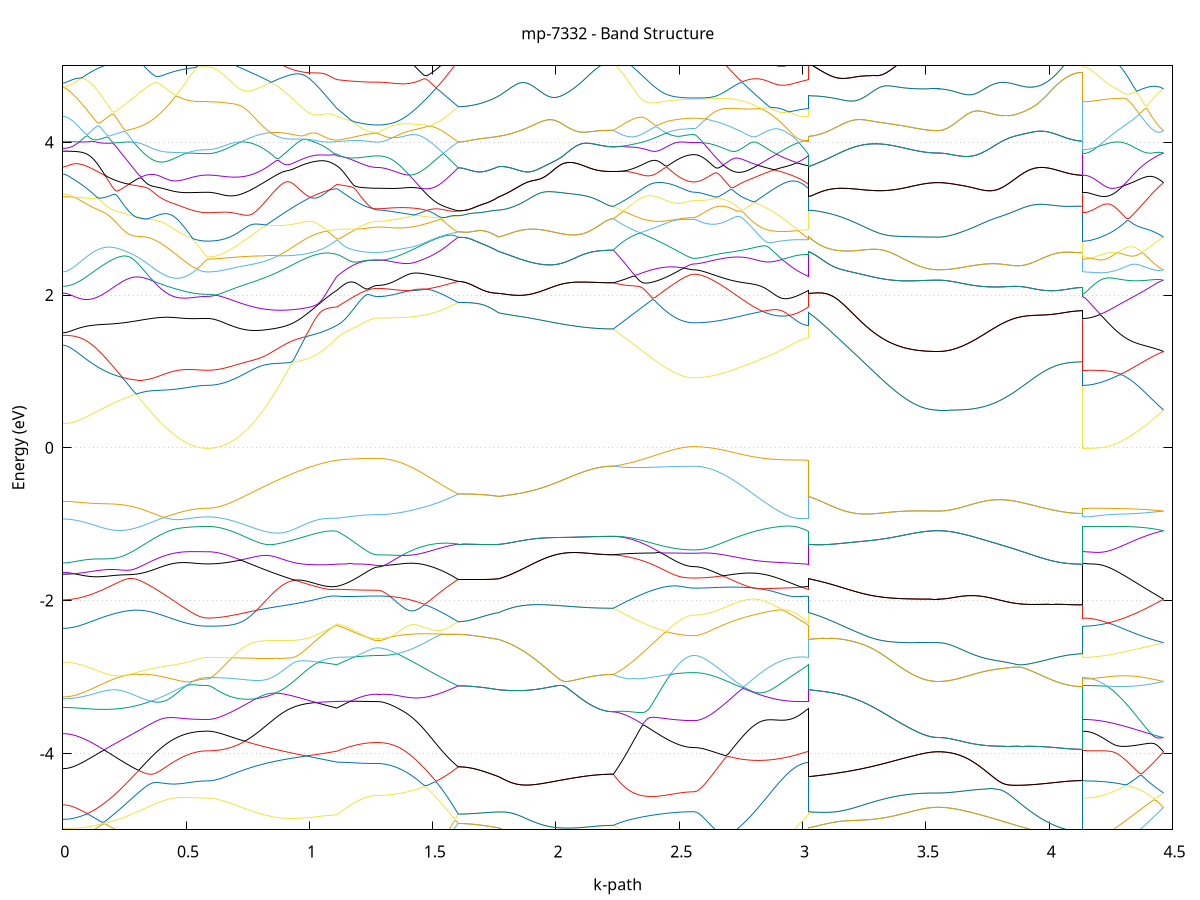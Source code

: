 set title 'mp-7332 - Band Structure'
set xlabel 'k-path'
set ylabel 'Energy (eV)'
set grid y
set yrange [-5:5]
set terminal png size 800,600
set output 'mp-7332_bands_gnuplot.png'
plot '-' using 1:2 with lines notitle, '-' using 1:2 with lines notitle, '-' using 1:2 with lines notitle, '-' using 1:2 with lines notitle, '-' using 1:2 with lines notitle, '-' using 1:2 with lines notitle, '-' using 1:2 with lines notitle, '-' using 1:2 with lines notitle, '-' using 1:2 with lines notitle, '-' using 1:2 with lines notitle, '-' using 1:2 with lines notitle, '-' using 1:2 with lines notitle, '-' using 1:2 with lines notitle, '-' using 1:2 with lines notitle, '-' using 1:2 with lines notitle, '-' using 1:2 with lines notitle, '-' using 1:2 with lines notitle, '-' using 1:2 with lines notitle, '-' using 1:2 with lines notitle, '-' using 1:2 with lines notitle, '-' using 1:2 with lines notitle, '-' using 1:2 with lines notitle, '-' using 1:2 with lines notitle, '-' using 1:2 with lines notitle, '-' using 1:2 with lines notitle, '-' using 1:2 with lines notitle, '-' using 1:2 with lines notitle, '-' using 1:2 with lines notitle, '-' using 1:2 with lines notitle, '-' using 1:2 with lines notitle, '-' using 1:2 with lines notitle, '-' using 1:2 with lines notitle, '-' using 1:2 with lines notitle, '-' using 1:2 with lines notitle, '-' using 1:2 with lines notitle, '-' using 1:2 with lines notitle, '-' using 1:2 with lines notitle, '-' using 1:2 with lines notitle, '-' using 1:2 with lines notitle, '-' using 1:2 with lines notitle, '-' using 1:2 with lines notitle, '-' using 1:2 with lines notitle, '-' using 1:2 with lines notitle, '-' using 1:2 with lines notitle, '-' using 1:2 with lines notitle, '-' using 1:2 with lines notitle, '-' using 1:2 with lines notitle, '-' using 1:2 with lines notitle, '-' using 1:2 with lines notitle, '-' using 1:2 with lines notitle, '-' using 1:2 with lines notitle, '-' using 1:2 with lines notitle, '-' using 1:2 with lines notitle, '-' using 1:2 with lines notitle, '-' using 1:2 with lines notitle, '-' using 1:2 with lines notitle, '-' using 1:2 with lines notitle, '-' using 1:2 with lines notitle, '-' using 1:2 with lines notitle, '-' using 1:2 with lines notitle, '-' using 1:2 with lines notitle, '-' using 1:2 with lines notitle, '-' using 1:2 with lines notitle, '-' using 1:2 with lines notitle
0.000000 -37.708563
0.009954 -37.708563
0.019907 -37.708563
0.029861 -37.708563
0.039814 -37.708563
0.049768 -37.708563
0.059721 -37.708563
0.069675 -37.708563
0.079629 -37.708563
0.089582 -37.708563
0.099536 -37.708563
0.109489 -37.708463
0.119443 -37.708463
0.129396 -37.708463
0.139350 -37.708463
0.149303 -37.708463
0.159257 -37.708463
0.169211 -37.708463
0.179164 -37.708463
0.189118 -37.708463
0.199071 -37.708463
0.209025 -37.708463
0.218978 -37.708463
0.228932 -37.708463
0.238886 -37.708463
0.248839 -37.708463
0.258793 -37.708463
0.268746 -37.708463
0.278700 -37.708363
0.288653 -37.708363
0.298607 -37.708363
0.308561 -37.708363
0.318514 -37.708363
0.328468 -37.708363
0.338421 -37.708363
0.348375 -37.708363
0.358328 -37.708363
0.368282 -37.708363
0.378236 -37.708363
0.388189 -37.708363
0.398143 -37.708363
0.408096 -37.708363
0.418050 -37.708363
0.428003 -37.708363
0.437957 -37.708263
0.447911 -37.708263
0.457864 -37.708263
0.467818 -37.708263
0.477771 -37.708263
0.487725 -37.708263
0.497678 -37.708263
0.507632 -37.708263
0.517585 -37.708263
0.527539 -37.708263
0.537493 -37.708263
0.547446 -37.708263
0.557400 -37.708263
0.567353 -37.708263
0.577307 -37.708263
0.587260 -37.708263
0.587260 -37.708263
0.597158 -37.708263
0.607055 -37.708263
0.616952 -37.708263
0.626850 -37.708263
0.636747 -37.708263
0.646644 -37.708263
0.656541 -37.708263
0.666439 -37.708263
0.676336 -37.708263
0.686233 -37.708263
0.696130 -37.708263
0.706028 -37.708263
0.715925 -37.708263
0.725822 -37.708163
0.735719 -37.708163
0.745617 -37.708163
0.755514 -37.708163
0.765411 -37.708163
0.775309 -37.708163
0.785206 -37.708163
0.795103 -37.708163
0.805000 -37.708163
0.814898 -37.708163
0.824795 -37.708163
0.834692 -37.708063
0.844589 -37.708063
0.854487 -37.708063
0.864384 -37.708063
0.874281 -37.708063
0.884178 -37.708063
0.894076 -37.708063
0.903973 -37.708063
0.913870 -37.708063
0.923768 -37.707963
0.933665 -37.707963
0.943562 -37.707963
0.953459 -37.707963
0.963357 -37.707963
0.973254 -37.707963
0.983151 -37.707963
0.993048 -37.707963
1.002946 -37.707963
1.012843 -37.707863
1.022740 -37.707863
1.032637 -37.707863
1.042535 -37.707863
1.052432 -37.707863
1.062329 -37.707863
1.072227 -37.707863
1.082124 -37.707863
1.092021 -37.707863
1.101918 -37.707863
1.111816 -37.707863
1.111816 -37.707863
1.121477 -37.707863
1.131138 -37.707863
1.140799 -37.707863
1.150460 -37.707863
1.160121 -37.707763
1.169782 -37.707763
1.179443 -37.707763
1.189104 -37.707763
1.198765 -37.707763
1.208426 -37.707763
1.218087 -37.707763
1.227749 -37.707763
1.237410 -37.707763
1.247071 -37.707763
1.256732 -37.707763
1.266393 -37.707763
1.276054 -37.707763
1.276054 -37.707763
1.285972 -37.707763
1.295890 -37.707763
1.305808 -37.707763
1.315727 -37.707763
1.325645 -37.707763
1.335563 -37.707763
1.345481 -37.707763
1.355399 -37.707763
1.365317 -37.707763
1.375236 -37.707763
1.385154 -37.707763
1.395072 -37.707763
1.404990 -37.707763
1.414908 -37.707763
1.424826 -37.707663
1.434745 -37.707663
1.444663 -37.707663
1.454581 -37.707663
1.464499 -37.707663
1.474417 -37.707663
1.484335 -37.707663
1.494254 -37.707663
1.504172 -37.707563
1.514090 -37.707563
1.524008 -37.707563
1.533926 -37.707563
1.543844 -37.707563
1.553762 -37.707563
1.563681 -37.707563
1.573599 -37.707463
1.583517 -37.707463
1.593435 -37.707463
1.603353 -37.707463
1.603353 -37.707463
1.613014 -37.707463
1.622675 -37.707463
1.632337 -37.707463
1.641998 -37.707463
1.651659 -37.707463
1.661320 -37.707463
1.670981 -37.707463
1.680642 -37.707463
1.690303 -37.707463
1.699964 -37.707463
1.709625 -37.707463
1.719286 -37.707463
1.728947 -37.707463
1.738608 -37.707463
1.748269 -37.707463
1.757931 -37.707463
1.767592 -37.707463
1.767592 -37.707463
1.777484 -37.707463
1.787376 -37.707463
1.797268 -37.707463
1.807160 -37.707563
1.817053 -37.707563
1.826945 -37.707563
1.836837 -37.707563
1.846729 -37.707563
1.856622 -37.707563
1.866514 -37.707563
1.876406 -37.707563
1.886298 -37.707563
1.896190 -37.707563
1.906083 -37.707563
1.915975 -37.707563
1.925867 -37.707563
1.935759 -37.707563
1.945651 -37.707563
1.955544 -37.707563
1.965436 -37.707563
1.975328 -37.707563
1.985220 -37.707563
1.995112 -37.707563
2.005005 -37.707563
2.014897 -37.707563
2.024789 -37.707563
2.034681 -37.707663
2.044574 -37.707663
2.054466 -37.707663
2.064358 -37.707663
2.074250 -37.707663
2.084142 -37.707663
2.094035 -37.707663
2.103927 -37.707663
2.113819 -37.707663
2.123711 -37.707663
2.133603 -37.707663
2.143496 -37.707663
2.153388 -37.707663
2.163280 -37.707663
2.173172 -37.707663
2.183064 -37.707663
2.192957 -37.707663
2.202849 -37.707663
2.212741 -37.707663
2.222633 -37.707663
2.232525 -37.707663
2.232525 -37.707663
2.242444 -37.707663
2.252362 -37.707663
2.262280 -37.707763
2.272198 -37.707763
2.282116 -37.707763
2.292034 -37.707763
2.301953 -37.707763
2.311871 -37.707763
2.321789 -37.707763
2.331707 -37.707863
2.341625 -37.707863
2.351543 -37.707863
2.361462 -37.707863
2.371380 -37.707863
2.381298 -37.707863
2.391216 -37.707863
2.401134 -37.707963
2.411052 -37.707963
2.420971 -37.707963
2.430889 -37.707963
2.440807 -37.707963
2.450725 -37.707963
2.460643 -37.707963
2.470561 -37.707963
2.480480 -37.707963
2.490398 -37.707963
2.500316 -37.707963
2.510234 -37.707963
2.520152 -37.707963
2.530070 -37.708063
2.539989 -37.708063
2.549907 -37.708063
2.559825 -37.708063
2.559825 -37.708063
2.569717 -37.708063
2.579609 -37.708063
2.589501 -37.708063
2.599394 -37.708063
2.609286 -37.708063
2.619178 -37.707963
2.629070 -37.707963
2.638963 -37.707963
2.648855 -37.707963
2.658747 -37.707963
2.668639 -37.707963
2.678531 -37.707963
2.688424 -37.707963
2.698316 -37.707963
2.708208 -37.707963
2.718100 -37.707963
2.727992 -37.707963
2.737885 -37.707963
2.747777 -37.707963
2.757669 -37.707963
2.767561 -37.707963
2.777453 -37.707963
2.787346 -37.707963
2.797238 -37.707963
2.807130 -37.707963
2.817022 -37.707963
2.826914 -37.707963
2.836807 -37.707963
2.846699 -37.707863
2.856591 -37.707863
2.866483 -37.707863
2.876376 -37.707863
2.886268 -37.707863
2.896160 -37.707863
2.906052 -37.707863
2.915944 -37.707863
2.925837 -37.707863
2.935729 -37.707863
2.945621 -37.707863
2.955513 -37.707863
2.965405 -37.707863
2.975298 -37.707863
2.985190 -37.707863
2.995082 -37.707863
3.004974 -37.707863
3.014866 -37.707863
3.024759 -37.707863
3.024759 -37.707463
3.034656 -37.707463
3.044553 -37.707563
3.054450 -37.707563
3.064348 -37.707563
3.074245 -37.707563
3.084142 -37.707563
3.094040 -37.707563
3.103937 -37.707563
3.113834 -37.707563
3.123731 -37.707563
3.133629 -37.707563
3.143526 -37.707563
3.153423 -37.707563
3.163320 -37.707663
3.173218 -37.707663
3.183115 -37.707663
3.193012 -37.707663
3.202909 -37.707663
3.212807 -37.707663
3.222704 -37.707663
3.232601 -37.707663
3.242499 -37.707663
3.252396 -37.707763
3.262293 -37.707763
3.272190 -37.707763
3.282088 -37.707763
3.291985 -37.707763
3.301882 -37.707763
3.311779 -37.707763
3.321677 -37.707763
3.331574 -37.707763
3.341471 -37.707863
3.351368 -37.707863
3.361266 -37.707863
3.371163 -37.707863
3.381060 -37.707863
3.390958 -37.707863
3.400855 -37.707863
3.410752 -37.707863
3.420649 -37.707863
3.430547 -37.707863
3.440444 -37.707863
3.450341 -37.707863
3.460238 -37.707863
3.470136 -37.707963
3.480033 -37.707963
3.489930 -37.707963
3.499827 -37.707963
3.509725 -37.707963
3.519622 -37.707963
3.529519 -37.707963
3.539417 -37.707963
3.549314 -37.707963
3.549314 -37.707963
3.559267 -37.707963
3.569221 -37.707963
3.579174 -37.707963
3.589128 -37.707963
3.599082 -37.707963
3.609035 -37.707963
3.618989 -37.707963
3.628942 -37.707963
3.638896 -37.707963
3.648849 -37.707963
3.658803 -37.707963
3.668757 -37.707963
3.678710 -37.707963
3.688664 -37.707963
3.698617 -37.707963
3.708571 -37.707963
3.718524 -37.707963
3.728478 -37.707963
3.738432 -37.707963
3.748385 -37.707963
3.758339 -37.707963
3.768292 -37.707963
3.778246 -37.707963
3.788199 -37.708063
3.798153 -37.708063
3.808107 -37.708063
3.818060 -37.708063
3.828014 -37.708063
3.837967 -37.708063
3.847921 -37.708063
3.857874 -37.708063
3.867828 -37.708063
3.877781 -37.708063
3.887735 -37.708063
3.897689 -37.708063
3.907642 -37.708063
3.917596 -37.708063
3.927549 -37.708063
3.937503 -37.708063
3.947456 -37.708163
3.957410 -37.708163
3.967364 -37.708163
3.977317 -37.708163
3.987271 -37.708163
3.997224 -37.708163
4.007178 -37.708163
4.017131 -37.708163
4.027085 -37.708163
4.037039 -37.708163
4.046992 -37.708163
4.056946 -37.708163
4.066899 -37.708163
4.076853 -37.708163
4.086806 -37.708163
4.096760 -37.708163
4.106714 -37.708163
4.116667 -37.708163
4.126621 -37.708163
4.136574 -37.708163
4.136574 -37.708263
4.146492 -37.708263
4.156411 -37.708263
4.166329 -37.708263
4.176247 -37.708263
4.186165 -37.708263
4.196083 -37.708263
4.206001 -37.708263
4.215920 -37.708263
4.225838 -37.708263
4.235756 -37.708263
4.245674 -37.708263
4.255592 -37.708263
4.265510 -37.708163
4.275428 -37.708163
4.285347 -37.708163
4.295265 -37.708163
4.305183 -37.708163
4.315101 -37.708163
4.325019 -37.708163
4.334937 -37.708163
4.344856 -37.708063
4.354774 -37.708063
4.364692 -37.708063
4.374610 -37.708063
4.384528 -37.708063
4.394446 -37.708063
4.404365 -37.708063
4.414283 -37.708063
4.424201 -37.707963
4.434119 -37.707963
4.444037 -37.707963
4.453955 -37.707963
4.463874 -37.707963
e
0.000000 -37.707763
0.009954 -37.707763
0.019907 -37.707763
0.029861 -37.707763
0.039814 -37.707763
0.049768 -37.707763
0.059721 -37.707763
0.069675 -37.707763
0.079629 -37.707763
0.089582 -37.707763
0.099536 -37.707763
0.109489 -37.707763
0.119443 -37.707763
0.129396 -37.707763
0.139350 -37.707763
0.149303 -37.707763
0.159257 -37.707763
0.169211 -37.707763
0.179164 -37.707763
0.189118 -37.707763
0.199071 -37.707763
0.209025 -37.707763
0.218978 -37.707763
0.228932 -37.707763
0.238886 -37.707763
0.248839 -37.707763
0.258793 -37.707763
0.268746 -37.707763
0.278700 -37.707663
0.288653 -37.707663
0.298607 -37.707663
0.308561 -37.707663
0.318514 -37.707663
0.328468 -37.707663
0.338421 -37.707663
0.348375 -37.707663
0.358328 -37.707663
0.368282 -37.707663
0.378236 -37.707663
0.388189 -37.707663
0.398143 -37.707663
0.408096 -37.707663
0.418050 -37.707663
0.428003 -37.707663
0.437957 -37.707663
0.447911 -37.707663
0.457864 -37.707663
0.467818 -37.707663
0.477771 -37.707663
0.487725 -37.707663
0.497678 -37.707563
0.507632 -37.707563
0.517585 -37.707563
0.527539 -37.707563
0.537493 -37.707563
0.547446 -37.707563
0.557400 -37.707563
0.567353 -37.707563
0.577307 -37.707563
0.587260 -37.707563
0.587260 -37.707563
0.597158 -37.707563
0.607055 -37.707563
0.616952 -37.707563
0.626850 -37.707563
0.636747 -37.707563
0.646644 -37.707563
0.656541 -37.707563
0.666439 -37.707563
0.676336 -37.707563
0.686233 -37.707563
0.696130 -37.707563
0.706028 -37.707563
0.715925 -37.707563
0.725822 -37.707563
0.735719 -37.707563
0.745617 -37.707563
0.755514 -37.707563
0.765411 -37.707563
0.775309 -37.707463
0.785206 -37.707463
0.795103 -37.707463
0.805000 -37.707463
0.814898 -37.707463
0.824795 -37.707463
0.834692 -37.707463
0.844589 -37.707463
0.854487 -37.707463
0.864384 -37.707363
0.874281 -37.707363
0.884178 -37.707363
0.894076 -37.707363
0.903973 -37.707363
0.913870 -37.707363
0.923768 -37.707363
0.933665 -37.707363
0.943562 -37.707363
0.953459 -37.707263
0.963357 -37.707263
0.973254 -37.707263
0.983151 -37.707263
0.993048 -37.707263
1.002946 -37.707263
1.012843 -37.707263
1.022740 -37.707263
1.032637 -37.707263
1.042535 -37.707263
1.052432 -37.707263
1.062329 -37.707163
1.072227 -37.707163
1.082124 -37.707163
1.092021 -37.707163
1.101918 -37.707163
1.111816 -37.707163
1.111816 -37.707163
1.121477 -37.707163
1.131138 -37.707163
1.140799 -37.707163
1.150460 -37.707163
1.160121 -37.707163
1.169782 -37.707163
1.179443 -37.707163
1.189104 -37.707163
1.198765 -37.707163
1.208426 -37.707163
1.218087 -37.707163
1.227749 -37.707163
1.237410 -37.707163
1.247071 -37.707163
1.256732 -37.707163
1.266393 -37.707163
1.276054 -37.707163
1.276054 -37.707163
1.285972 -37.707163
1.295890 -37.707163
1.305808 -37.707163
1.315727 -37.707163
1.325645 -37.707163
1.335563 -37.707163
1.345481 -37.707163
1.355399 -37.707163
1.365317 -37.707163
1.375236 -37.707163
1.385154 -37.707163
1.395072 -37.707163
1.404990 -37.707163
1.414908 -37.707163
1.424826 -37.707263
1.434745 -37.707263
1.444663 -37.707263
1.454581 -37.707263
1.464499 -37.707263
1.474417 -37.707263
1.484335 -37.707263
1.494254 -37.707263
1.504172 -37.707263
1.514090 -37.707363
1.524008 -37.707363
1.533926 -37.707363
1.543844 -37.707363
1.553762 -37.707363
1.563681 -37.707363
1.573599 -37.707463
1.583517 -37.707463
1.593435 -37.707463
1.603353 -37.707463
1.603353 -37.707463
1.613014 -37.707463
1.622675 -37.707463
1.632337 -37.707463
1.641998 -37.707463
1.651659 -37.707463
1.661320 -37.707463
1.670981 -37.707463
1.680642 -37.707463
1.690303 -37.707463
1.699964 -37.707463
1.709625 -37.707463
1.719286 -37.707463
1.728947 -37.707463
1.738608 -37.707463
1.748269 -37.707463
1.757931 -37.707463
1.767592 -37.707463
1.767592 -37.707463
1.777484 -37.707463
1.787376 -37.707463
1.797268 -37.707463
1.807160 -37.707563
1.817053 -37.707563
1.826945 -37.707563
1.836837 -37.707563
1.846729 -37.707563
1.856622 -37.707563
1.866514 -37.707563
1.876406 -37.707563
1.886298 -37.707563
1.896190 -37.707563
1.906083 -37.707563
1.915975 -37.707563
1.925867 -37.707563
1.935759 -37.707563
1.945651 -37.707563
1.955544 -37.707563
1.965436 -37.707563
1.975328 -37.707563
1.985220 -37.707563
1.995112 -37.707563
2.005005 -37.707563
2.014897 -37.707563
2.024789 -37.707563
2.034681 -37.707663
2.044574 -37.707663
2.054466 -37.707663
2.064358 -37.707663
2.074250 -37.707663
2.084142 -37.707663
2.094035 -37.707663
2.103927 -37.707663
2.113819 -37.707663
2.123711 -37.707663
2.133603 -37.707663
2.143496 -37.707663
2.153388 -37.707663
2.163280 -37.707663
2.173172 -37.707663
2.183064 -37.707663
2.192957 -37.707663
2.202849 -37.707663
2.212741 -37.707663
2.222633 -37.707663
2.232525 -37.707663
2.232525 -37.707663
2.242444 -37.707663
2.252362 -37.707663
2.262280 -37.707663
2.272198 -37.707563
2.282116 -37.707563
2.292034 -37.707563
2.301953 -37.707563
2.311871 -37.707563
2.321789 -37.707563
2.331707 -37.707463
2.341625 -37.707463
2.351543 -37.707463
2.361462 -37.707463
2.371380 -37.707463
2.381298 -37.707463
2.391216 -37.707463
2.401134 -37.707363
2.411052 -37.707363
2.420971 -37.707363
2.430889 -37.707363
2.440807 -37.707363
2.450725 -37.707363
2.460643 -37.707363
2.470561 -37.707363
2.480480 -37.707363
2.490398 -37.707363
2.500316 -37.707363
2.510234 -37.707363
2.520152 -37.707363
2.530070 -37.707363
2.539989 -37.707363
2.549907 -37.707363
2.559825 -37.707363
2.559825 -37.707363
2.569717 -37.707363
2.579609 -37.707363
2.589501 -37.707363
2.599394 -37.707363
2.609286 -37.707263
2.619178 -37.707263
2.629070 -37.707263
2.638963 -37.707263
2.648855 -37.707263
2.658747 -37.707263
2.668639 -37.707263
2.678531 -37.707263
2.688424 -37.707263
2.698316 -37.707263
2.708208 -37.707263
2.718100 -37.707263
2.727992 -37.707263
2.737885 -37.707263
2.747777 -37.707263
2.757669 -37.707263
2.767561 -37.707263
2.777453 -37.707263
2.787346 -37.707263
2.797238 -37.707263
2.807130 -37.707263
2.817022 -37.707263
2.826914 -37.707263
2.836807 -37.707263
2.846699 -37.707263
2.856591 -37.707263
2.866483 -37.707263
2.876376 -37.707263
2.886268 -37.707263
2.896160 -37.707263
2.906052 -37.707163
2.915944 -37.707163
2.925837 -37.707163
2.935729 -37.707163
2.945621 -37.707163
2.955513 -37.707163
2.965405 -37.707163
2.975298 -37.707163
2.985190 -37.707163
2.995082 -37.707163
3.004974 -37.707163
3.014866 -37.707163
3.024759 -37.707163
3.024759 -37.707463
3.034656 -37.707463
3.044553 -37.707563
3.054450 -37.707563
3.064348 -37.707563
3.074245 -37.707563
3.084142 -37.707563
3.094040 -37.707563
3.103937 -37.707563
3.113834 -37.707563
3.123731 -37.707563
3.133629 -37.707563
3.143526 -37.707563
3.153423 -37.707563
3.163320 -37.707663
3.173218 -37.707663
3.183115 -37.707663
3.193012 -37.707663
3.202909 -37.707663
3.212807 -37.707663
3.222704 -37.707663
3.232601 -37.707663
3.242499 -37.707663
3.252396 -37.707763
3.262293 -37.707763
3.272190 -37.707763
3.282088 -37.707763
3.291985 -37.707763
3.301882 -37.707763
3.311779 -37.707763
3.321677 -37.707763
3.331574 -37.707763
3.341471 -37.707863
3.351368 -37.707863
3.361266 -37.707863
3.371163 -37.707863
3.381060 -37.707863
3.390958 -37.707863
3.400855 -37.707863
3.410752 -37.707863
3.420649 -37.707863
3.430547 -37.707863
3.440444 -37.707863
3.450341 -37.707863
3.460238 -37.707863
3.470136 -37.707963
3.480033 -37.707963
3.489930 -37.707963
3.499827 -37.707963
3.509725 -37.707963
3.519622 -37.707963
3.529519 -37.707963
3.539417 -37.707963
3.549314 -37.707963
3.549314 -37.707963
3.559267 -37.707963
3.569221 -37.707963
3.579174 -37.707963
3.589128 -37.707963
3.599082 -37.707963
3.609035 -37.707963
3.618989 -37.707963
3.628942 -37.707963
3.638896 -37.707963
3.648849 -37.707963
3.658803 -37.707963
3.668757 -37.707963
3.678710 -37.707963
3.688664 -37.707963
3.698617 -37.707963
3.708571 -37.707963
3.718524 -37.707963
3.728478 -37.707963
3.738432 -37.707963
3.748385 -37.707963
3.758339 -37.707963
3.768292 -37.707963
3.778246 -37.707963
3.788199 -37.708063
3.798153 -37.708063
3.808107 -37.708063
3.818060 -37.708063
3.828014 -37.708063
3.837967 -37.708063
3.847921 -37.708063
3.857874 -37.708063
3.867828 -37.708063
3.877781 -37.708063
3.887735 -37.708063
3.897689 -37.708063
3.907642 -37.708063
3.917596 -37.708063
3.927549 -37.708063
3.937503 -37.708063
3.947456 -37.708163
3.957410 -37.708163
3.967364 -37.708163
3.977317 -37.708163
3.987271 -37.708163
3.997224 -37.708163
4.007178 -37.708163
4.017131 -37.708163
4.027085 -37.708163
4.037039 -37.708163
4.046992 -37.708163
4.056946 -37.708163
4.066899 -37.708163
4.076853 -37.708163
4.086806 -37.708163
4.096760 -37.708163
4.106714 -37.708163
4.116667 -37.708163
4.126621 -37.708163
4.136574 -37.708163
4.136574 -37.707563
4.146492 -37.707563
4.156411 -37.707563
4.166329 -37.707563
4.176247 -37.707563
4.186165 -37.707563
4.196083 -37.707663
4.206001 -37.707663
4.215920 -37.707663
4.225838 -37.707663
4.235756 -37.707663
4.245674 -37.707663
4.255592 -37.707663
4.265510 -37.707663
4.275428 -37.707663
4.285347 -37.707663
4.295265 -37.707663
4.305183 -37.707663
4.315101 -37.707763
4.325019 -37.707763
4.334937 -37.707763
4.344856 -37.707763
4.354774 -37.707763
4.364692 -37.707763
4.374610 -37.707763
4.384528 -37.707763
4.394446 -37.707863
4.404365 -37.707863
4.414283 -37.707863
4.424201 -37.707863
4.434119 -37.707863
4.444037 -37.707863
4.453955 -37.707963
4.463874 -37.707963
e
0.000000 -19.062563
0.009954 -19.062563
0.019907 -19.062563
0.029861 -19.062563
0.039814 -19.062563
0.049768 -19.062663
0.059721 -19.062663
0.069675 -19.062763
0.079629 -19.062863
0.089582 -19.062963
0.099536 -19.063063
0.109489 -19.063163
0.119443 -19.063263
0.129396 -19.063363
0.139350 -19.063563
0.149303 -19.063663
0.159257 -19.063863
0.169211 -19.063963
0.179164 -19.064163
0.189118 -19.064363
0.199071 -19.064563
0.209025 -19.064763
0.218978 -19.064963
0.228932 -19.065163
0.238886 -19.065463
0.248839 -19.065663
0.258793 -19.065863
0.268746 -19.066163
0.278700 -19.066363
0.288653 -19.066663
0.298607 -19.066863
0.308561 -19.067163
0.318514 -19.067463
0.328468 -19.067663
0.338421 -19.067963
0.348375 -19.068263
0.358328 -19.068463
0.368282 -19.068763
0.378236 -19.068963
0.388189 -19.069263
0.398143 -19.069563
0.408096 -19.069763
0.418050 -19.069963
0.428003 -19.070263
0.437957 -19.070463
0.447911 -19.070663
0.457864 -19.070863
0.467818 -19.071063
0.477771 -19.071263
0.487725 -19.071463
0.497678 -19.071563
0.507632 -19.071763
0.517585 -19.071863
0.527539 -19.071963
0.537493 -19.072063
0.547446 -19.072163
0.557400 -19.072163
0.567353 -19.072263
0.577307 -19.072263
0.587260 -19.072263
0.587260 -19.072263
0.597158 -19.072263
0.607055 -19.072263
0.616952 -19.072363
0.626850 -19.072463
0.636747 -19.072563
0.646644 -19.072663
0.656541 -19.072763
0.666439 -19.072963
0.676336 -19.073063
0.686233 -19.073263
0.696130 -19.073463
0.706028 -19.073663
0.715925 -19.073963
0.725822 -19.074163
0.735719 -19.074463
0.745617 -19.074763
0.755514 -19.074963
0.765411 -19.075263
0.775309 -19.075663
0.785206 -19.075963
0.795103 -19.076263
0.805000 -19.076663
0.814898 -19.076963
0.824795 -19.077363
0.834692 -19.077663
0.844589 -19.078063
0.854487 -19.078463
0.864384 -19.078863
0.874281 -19.079263
0.884178 -19.079663
0.894076 -19.080063
0.903973 -19.080463
0.913870 -19.080863
0.923768 -19.081263
0.933665 -19.081563
0.943562 -19.081963
0.953459 -19.082363
0.963357 -19.082763
0.973254 -19.083163
0.983151 -19.083463
0.993048 -19.083863
1.002946 -19.084163
1.012843 -19.084463
1.022740 -19.084763
1.032637 -19.085063
1.042535 -19.085363
1.052432 -19.085663
1.062329 -19.085863
1.072227 -19.086163
1.082124 -19.086363
1.092021 -19.086463
1.101918 -19.086663
1.111816 -19.086763
1.111816 -19.086763
1.121477 -19.086563
1.131138 -19.086263
1.140799 -19.086063
1.150460 -19.085763
1.160121 -19.085563
1.169782 -19.085363
1.179443 -19.085063
1.189104 -19.084863
1.198765 -19.084763
1.208426 -19.084563
1.218087 -19.084363
1.227749 -19.084263
1.237410 -19.084163
1.247071 -19.084063
1.256732 -19.084063
1.266393 -19.083963
1.276054 -19.083963
1.276054 -19.083963
1.285972 -19.083963
1.295890 -19.083963
1.305808 -19.083963
1.315727 -19.083863
1.325645 -19.083863
1.335563 -19.083863
1.345481 -19.083763
1.355399 -19.083763
1.365317 -19.083663
1.375236 -19.083563
1.385154 -19.083563
1.395072 -19.083463
1.404990 -19.083363
1.414908 -19.083263
1.424826 -19.083163
1.434745 -19.083063
1.444663 -19.082963
1.454581 -19.082863
1.464499 -19.082763
1.474417 -19.082663
1.484335 -19.082463
1.494254 -19.082363
1.504172 -19.082263
1.514090 -19.082063
1.524008 -19.081963
1.533926 -19.081863
1.543844 -19.081663
1.553762 -19.081563
1.563681 -19.081363
1.573599 -19.081263
1.583517 -19.081163
1.593435 -19.080963
1.603353 -19.080863
1.603353 -19.080863
1.613014 -19.080863
1.622675 -19.080863
1.632337 -19.080863
1.641998 -19.080963
1.651659 -19.080963
1.661320 -19.081063
1.670981 -19.081063
1.680642 -19.081163
1.690303 -19.081263
1.699964 -19.081363
1.709625 -19.081463
1.719286 -19.081563
1.728947 -19.081663
1.738608 -19.081763
1.748269 -19.081963
1.757931 -19.082063
1.767592 -19.082163
1.767592 -19.082163
1.777484 -19.082463
1.787376 -19.082763
1.797268 -19.083063
1.807160 -19.083463
1.817053 -19.083763
1.826945 -19.084063
1.836837 -19.084363
1.846729 -19.084763
1.856622 -19.085063
1.866514 -19.085363
1.876406 -19.085763
1.886298 -19.086063
1.896190 -19.086363
1.906083 -19.086763
1.915975 -19.087063
1.925867 -19.087363
1.935759 -19.087763
1.945651 -19.088063
1.955544 -19.088363
1.965436 -19.088663
1.975328 -19.089063
1.985220 -19.089363
1.995112 -19.089663
2.005005 -19.089963
2.014897 -19.090263
2.024789 -19.090463
2.034681 -19.090763
2.044574 -19.091063
2.054466 -19.091263
2.064358 -19.091563
2.074250 -19.091763
2.084142 -19.091963
2.094035 -19.092163
2.103927 -19.092363
2.113819 -19.092563
2.123711 -19.092763
2.133603 -19.092963
2.143496 -19.093063
2.153388 -19.093163
2.163280 -19.093263
2.173172 -19.093363
2.183064 -19.093463
2.192957 -19.093563
2.202849 -19.093663
2.212741 -19.093663
2.222633 -19.093663
2.232525 -19.093663
2.232525 -19.093663
2.242444 -19.094163
2.252362 -19.094563
2.262280 -19.095063
2.272198 -19.095463
2.282116 -19.095963
2.292034 -19.096363
2.301953 -19.096763
2.311871 -19.097263
2.321789 -19.097663
2.331707 -19.098063
2.341625 -19.098463
2.351543 -19.098863
2.361462 -19.099163
2.371380 -19.099563
2.381298 -19.099963
2.391216 -19.100263
2.401134 -19.100563
2.411052 -19.100863
2.420971 -19.101163
2.430889 -19.101463
2.440807 -19.101663
2.450725 -19.101963
2.460643 -19.102163
2.470561 -19.102363
2.480480 -19.102563
2.490398 -19.102663
2.500316 -19.102863
2.510234 -19.102963
2.520152 -19.103063
2.530070 -19.103163
2.539989 -19.103163
2.549907 -19.103263
2.559825 -19.103263
2.559825 -19.103263
2.569717 -19.103263
2.579609 -19.103163
2.589501 -19.103163
2.599394 -19.103063
2.609286 -19.102963
2.619178 -19.102863
2.629070 -19.102663
2.638963 -19.102563
2.648855 -19.102363
2.658747 -19.102163
2.668639 -19.101963
2.678531 -19.101663
2.688424 -19.101463
2.698316 -19.101163
2.708208 -19.100863
2.718100 -19.100563
2.727992 -19.100263
2.737885 -19.099863
2.747777 -19.099563
2.757669 -19.099163
2.767561 -19.098763
2.777453 -19.098363
2.787346 -19.097963
2.797238 -19.097563
2.807130 -19.097163
2.817022 -19.096663
2.826914 -19.096263
2.836807 -19.095763
2.846699 -19.095363
2.856591 -19.094863
2.866483 -19.094363
2.876376 -19.093963
2.886268 -19.093463
2.896160 -19.092963
2.906052 -19.092463
2.915944 -19.091963
2.925837 -19.091463
2.935729 -19.090963
2.945621 -19.090463
2.955513 -19.090063
2.965405 -19.089563
2.975298 -19.089063
2.985190 -19.088563
2.995082 -19.088163
3.004974 -19.087663
3.014866 -19.087263
3.024759 -19.086763
3.024759 -19.082163
3.034656 -19.082063
3.044553 -19.081863
3.054450 -19.081763
3.064348 -19.081563
3.074245 -19.081263
3.084142 -19.081063
3.094040 -19.080863
3.103937 -19.080563
3.113834 -19.080263
3.123731 -19.079963
3.133629 -19.079663
3.143526 -19.079363
3.153423 -19.079063
3.163320 -19.078763
3.173218 -19.078463
3.183115 -19.078063
3.193012 -19.077763
3.202909 -19.077463
3.212807 -19.077063
3.222704 -19.076763
3.232601 -19.076463
3.242499 -19.076063
3.252396 -19.075763
3.262293 -19.075463
3.272190 -19.075163
3.282088 -19.074763
3.291985 -19.074463
3.301882 -19.074163
3.311779 -19.073963
3.321677 -19.073663
3.331574 -19.073363
3.341471 -19.073163
3.351368 -19.072863
3.361266 -19.072663
3.371163 -19.072363
3.381060 -19.072163
3.390958 -19.071963
3.400855 -19.071763
3.410752 -19.071663
3.420649 -19.071463
3.430547 -19.071263
3.440444 -19.071163
3.450341 -19.071063
3.460238 -19.070963
3.470136 -19.070863
3.480033 -19.070763
3.489930 -19.070663
3.499827 -19.070563
3.509725 -19.070563
3.519622 -19.070463
3.529519 -19.070463
3.539417 -19.070463
3.549314 -19.070463
3.549314 -19.070463
3.559267 -19.070463
3.569221 -19.070363
3.579174 -19.070363
3.589128 -19.070263
3.599082 -19.070163
3.609035 -19.070063
3.618989 -19.069963
3.628942 -19.069863
3.638896 -19.069763
3.648849 -19.069563
3.658803 -19.069363
3.668757 -19.069163
3.678710 -19.068963
3.688664 -19.068763
3.698617 -19.068563
3.708571 -19.068363
3.718524 -19.068063
3.728478 -19.067863
3.738432 -19.067563
3.748385 -19.067363
3.758339 -19.067063
3.768292 -19.066763
3.778246 -19.066563
3.788199 -19.066263
3.798153 -19.065963
3.808107 -19.065663
3.818060 -19.065463
3.828014 -19.065163
3.837967 -19.064863
3.847921 -19.064663
3.857874 -19.064363
3.867828 -19.064063
3.877781 -19.063863
3.887735 -19.063563
3.897689 -19.063363
3.907642 -19.063063
3.917596 -19.062863
3.927549 -19.062663
3.937503 -19.062463
3.947456 -19.062263
3.957410 -19.062063
3.967364 -19.061863
3.977317 -19.061663
3.987271 -19.061463
3.997224 -19.061363
4.007178 -19.061163
4.017131 -19.061063
4.027085 -19.060963
4.037039 -19.060763
4.046992 -19.060663
4.056946 -19.060563
4.066899 -19.060563
4.076853 -19.060463
4.086806 -19.060363
4.096760 -19.060363
4.106714 -19.060263
4.116667 -19.060263
4.126621 -19.060263
4.136574 -19.060263
4.136574 -19.072263
4.146492 -19.072263
4.156411 -19.072263
4.166329 -19.072263
4.176247 -19.072263
4.186165 -19.072263
4.196083 -19.072263
4.206001 -19.072163
4.215920 -19.072163
4.225838 -19.072163
4.235756 -19.072163
4.245674 -19.072063
4.255592 -19.072063
4.265510 -19.071963
4.275428 -19.071963
4.285347 -19.071963
4.295265 -19.071863
4.305183 -19.071763
4.315101 -19.071763
4.325019 -19.071663
4.334937 -19.071663
4.344856 -19.071563
4.354774 -19.071463
4.364692 -19.071363
4.374610 -19.071363
4.384528 -19.071263
4.394446 -19.071163
4.404365 -19.071063
4.414283 -19.070963
4.424201 -19.070863
4.434119 -19.070763
4.444037 -19.070663
4.453955 -19.070563
4.463874 -19.070463
e
0.000000 -19.058063
0.009954 -19.058063
0.019907 -19.058063
0.029861 -19.058163
0.039814 -19.058163
0.049768 -19.058263
0.059721 -19.058263
0.069675 -19.058363
0.079629 -19.058463
0.089582 -19.058563
0.099536 -19.058663
0.109489 -19.058763
0.119443 -19.058863
0.129396 -19.058963
0.139350 -19.059163
0.149303 -19.059263
0.159257 -19.059463
0.169211 -19.059663
0.179164 -19.059763
0.189118 -19.059963
0.199071 -19.060163
0.209025 -19.060363
0.218978 -19.060663
0.228932 -19.060863
0.238886 -19.061063
0.248839 -19.061263
0.258793 -19.061563
0.268746 -19.061763
0.278700 -19.062063
0.288653 -19.062263
0.298607 -19.062563
0.308561 -19.062763
0.318514 -19.063063
0.328468 -19.063363
0.338421 -19.063563
0.348375 -19.063863
0.358328 -19.064063
0.368282 -19.064363
0.378236 -19.064663
0.388189 -19.064863
0.398143 -19.065163
0.408096 -19.065363
0.418050 -19.065563
0.428003 -19.065763
0.437957 -19.066063
0.447911 -19.066263
0.457864 -19.066463
0.467818 -19.066663
0.477771 -19.066763
0.487725 -19.066963
0.497678 -19.067063
0.507632 -19.067263
0.517585 -19.067363
0.527539 -19.067463
0.537493 -19.067563
0.547446 -19.067663
0.557400 -19.067663
0.567353 -19.067763
0.577307 -19.067763
0.587260 -19.067763
0.587260 -19.067763
0.597158 -19.067763
0.607055 -19.067763
0.616952 -19.067763
0.626850 -19.067763
0.636747 -19.067863
0.646644 -19.067863
0.656541 -19.067863
0.666439 -19.067963
0.676336 -19.067963
0.686233 -19.068063
0.696130 -19.068163
0.706028 -19.068263
0.715925 -19.068363
0.725822 -19.068463
0.735719 -19.068563
0.745617 -19.068663
0.755514 -19.068763
0.765411 -19.068963
0.775309 -19.069063
0.785206 -19.069263
0.795103 -19.069463
0.805000 -19.069663
0.814898 -19.069863
0.824795 -19.070063
0.834692 -19.070363
0.844589 -19.070563
0.854487 -19.070863
0.864384 -19.071063
0.874281 -19.071363
0.884178 -19.071663
0.894076 -19.071963
0.903973 -19.072263
0.913870 -19.072563
0.923768 -19.072863
0.933665 -19.073163
0.943562 -19.073463
0.953459 -19.073763
0.963357 -19.074063
0.973254 -19.074363
0.983151 -19.074663
0.993048 -19.074963
1.002946 -19.075263
1.012843 -19.075563
1.022740 -19.075763
1.032637 -19.076063
1.042535 -19.076363
1.052432 -19.076563
1.062329 -19.076763
1.072227 -19.077063
1.082124 -19.077263
1.092021 -19.077463
1.101918 -19.077563
1.111816 -19.077763
1.111816 -19.077763
1.121477 -19.077763
1.131138 -19.077763
1.140799 -19.077763
1.150460 -19.077763
1.160121 -19.077763
1.169782 -19.077763
1.179443 -19.077763
1.189104 -19.077763
1.198765 -19.077763
1.208426 -19.077763
1.218087 -19.077863
1.227749 -19.077863
1.237410 -19.077863
1.247071 -19.077863
1.256732 -19.077863
1.266393 -19.077863
1.276054 -19.077863
1.276054 -19.077863
1.285972 -19.077863
1.295890 -19.077863
1.305808 -19.077863
1.315727 -19.077963
1.325645 -19.077963
1.335563 -19.077963
1.345481 -19.078063
1.355399 -19.078063
1.365317 -19.078163
1.375236 -19.078163
1.385154 -19.078263
1.395072 -19.078363
1.404990 -19.078363
1.414908 -19.078463
1.424826 -19.078563
1.434745 -19.078663
1.444663 -19.078763
1.454581 -19.078863
1.464499 -19.078963
1.474417 -19.079063
1.484335 -19.079163
1.494254 -19.079363
1.504172 -19.079463
1.514090 -19.079563
1.524008 -19.079663
1.533926 -19.079863
1.543844 -19.079963
1.553762 -19.080163
1.563681 -19.080263
1.573599 -19.080363
1.583517 -19.080563
1.593435 -19.080663
1.603353 -19.080863
1.603353 -19.080863
1.613014 -19.080863
1.622675 -19.080863
1.632337 -19.080863
1.641998 -19.080963
1.651659 -19.080963
1.661320 -19.081063
1.670981 -19.081063
1.680642 -19.081163
1.690303 -19.081263
1.699964 -19.081363
1.709625 -19.081463
1.719286 -19.081563
1.728947 -19.081663
1.738608 -19.081763
1.748269 -19.081963
1.757931 -19.082063
1.767592 -19.082163
1.767592 -19.082163
1.777484 -19.082463
1.787376 -19.082763
1.797268 -19.083063
1.807160 -19.083463
1.817053 -19.083763
1.826945 -19.084063
1.836837 -19.084363
1.846729 -19.084763
1.856622 -19.085063
1.866514 -19.085363
1.876406 -19.085763
1.886298 -19.086063
1.896190 -19.086363
1.906083 -19.086763
1.915975 -19.087063
1.925867 -19.087363
1.935759 -19.087763
1.945651 -19.088063
1.955544 -19.088363
1.965436 -19.088663
1.975328 -19.089063
1.985220 -19.089363
1.995112 -19.089663
2.005005 -19.089963
2.014897 -19.090263
2.024789 -19.090463
2.034681 -19.090763
2.044574 -19.091063
2.054466 -19.091263
2.064358 -19.091563
2.074250 -19.091763
2.084142 -19.091963
2.094035 -19.092163
2.103927 -19.092363
2.113819 -19.092563
2.123711 -19.092763
2.133603 -19.092963
2.143496 -19.093063
2.153388 -19.093163
2.163280 -19.093263
2.173172 -19.093363
2.183064 -19.093463
2.192957 -19.093563
2.202849 -19.093663
2.212741 -19.093663
2.222633 -19.093663
2.232525 -19.093663
2.232525 -19.093663
2.242444 -19.093263
2.252362 -19.092763
2.262280 -19.092363
2.272198 -19.091863
2.282116 -19.091463
2.292034 -19.091063
2.301953 -19.090563
2.311871 -19.090163
2.321789 -19.089763
2.331707 -19.089363
2.341625 -19.088963
2.351543 -19.088563
2.361462 -19.088163
2.371380 -19.087863
2.381298 -19.087463
2.391216 -19.087163
2.401134 -19.086863
2.411052 -19.086563
2.420971 -19.086263
2.430889 -19.086063
2.440807 -19.085763
2.450725 -19.085563
2.460643 -19.085363
2.470561 -19.085163
2.480480 -19.084963
2.490398 -19.084763
2.500316 -19.084663
2.510234 -19.084563
2.520152 -19.084463
2.530070 -19.084363
2.539989 -19.084363
2.549907 -19.084263
2.559825 -19.084263
2.559825 -19.084263
2.569717 -19.084263
2.579609 -19.084263
2.589501 -19.084263
2.599394 -19.084163
2.609286 -19.084163
2.619178 -19.084163
2.629070 -19.084063
2.638963 -19.083963
2.648855 -19.083863
2.658747 -19.083863
2.668639 -19.083763
2.678531 -19.083563
2.688424 -19.083463
2.698316 -19.083363
2.708208 -19.083263
2.718100 -19.083163
2.727992 -19.082963
2.737885 -19.082863
2.747777 -19.082663
2.757669 -19.082563
2.767561 -19.082363
2.777453 -19.082163
2.787346 -19.082063
2.797238 -19.081863
2.807130 -19.081663
2.817022 -19.081463
2.826914 -19.081263
2.836807 -19.081163
2.846699 -19.080963
2.856591 -19.080763
2.866483 -19.080563
2.876376 -19.080363
2.886268 -19.080163
2.896160 -19.079963
2.906052 -19.079763
2.915944 -19.079563
2.925837 -19.079463
2.935729 -19.079263
2.945621 -19.079063
2.955513 -19.078863
2.965405 -19.078663
2.975298 -19.078563
2.985190 -19.078363
2.995082 -19.078163
3.004974 -19.078063
3.014866 -19.077863
3.024759 -19.077763
3.024759 -19.082163
3.034656 -19.082063
3.044553 -19.081863
3.054450 -19.081763
3.064348 -19.081563
3.074245 -19.081263
3.084142 -19.081063
3.094040 -19.080863
3.103937 -19.080563
3.113834 -19.080263
3.123731 -19.079963
3.133629 -19.079663
3.143526 -19.079363
3.153423 -19.079063
3.163320 -19.078763
3.173218 -19.078463
3.183115 -19.078063
3.193012 -19.077763
3.202909 -19.077463
3.212807 -19.077063
3.222704 -19.076763
3.232601 -19.076463
3.242499 -19.076063
3.252396 -19.075763
3.262293 -19.075463
3.272190 -19.075163
3.282088 -19.074763
3.291985 -19.074463
3.301882 -19.074163
3.311779 -19.073963
3.321677 -19.073663
3.331574 -19.073363
3.341471 -19.073163
3.351368 -19.072863
3.361266 -19.072663
3.371163 -19.072363
3.381060 -19.072163
3.390958 -19.071963
3.400855 -19.071763
3.410752 -19.071663
3.420649 -19.071463
3.430547 -19.071263
3.440444 -19.071163
3.450341 -19.071063
3.460238 -19.070963
3.470136 -19.070863
3.480033 -19.070763
3.489930 -19.070663
3.499827 -19.070563
3.509725 -19.070563
3.519622 -19.070463
3.529519 -19.070463
3.539417 -19.070463
3.549314 -19.070463
3.549314 -19.070463
3.559267 -19.070463
3.569221 -19.070363
3.579174 -19.070363
3.589128 -19.070263
3.599082 -19.070163
3.609035 -19.070063
3.618989 -19.069963
3.628942 -19.069863
3.638896 -19.069763
3.648849 -19.069563
3.658803 -19.069363
3.668757 -19.069163
3.678710 -19.068963
3.688664 -19.068763
3.698617 -19.068563
3.708571 -19.068363
3.718524 -19.068063
3.728478 -19.067863
3.738432 -19.067563
3.748385 -19.067363
3.758339 -19.067063
3.768292 -19.066763
3.778246 -19.066563
3.788199 -19.066263
3.798153 -19.065963
3.808107 -19.065663
3.818060 -19.065463
3.828014 -19.065163
3.837967 -19.064863
3.847921 -19.064663
3.857874 -19.064363
3.867828 -19.064063
3.877781 -19.063863
3.887735 -19.063563
3.897689 -19.063363
3.907642 -19.063063
3.917596 -19.062863
3.927549 -19.062663
3.937503 -19.062463
3.947456 -19.062263
3.957410 -19.062063
3.967364 -19.061863
3.977317 -19.061663
3.987271 -19.061463
3.997224 -19.061363
4.007178 -19.061163
4.017131 -19.061063
4.027085 -19.060963
4.037039 -19.060763
4.046992 -19.060663
4.056946 -19.060563
4.066899 -19.060563
4.076853 -19.060463
4.086806 -19.060363
4.096760 -19.060363
4.106714 -19.060263
4.116667 -19.060263
4.126621 -19.060263
4.136574 -19.060263
4.136574 -19.067763
4.146492 -19.067763
4.156411 -19.067763
4.166329 -19.067763
4.176247 -19.067863
4.186165 -19.067863
4.196083 -19.067863
4.206001 -19.067963
4.215920 -19.067963
4.225838 -19.068063
4.235756 -19.068063
4.245674 -19.068163
4.255592 -19.068263
4.265510 -19.068263
4.275428 -19.068363
4.285347 -19.068463
4.295265 -19.068563
4.305183 -19.068663
4.315101 -19.068763
4.325019 -19.068863
4.334937 -19.068963
4.344856 -19.069063
4.354774 -19.069163
4.364692 -19.069263
4.374610 -19.069363
4.384528 -19.069563
4.394446 -19.069663
4.404365 -19.069763
4.414283 -19.069863
4.424201 -19.069963
4.434119 -19.070063
4.444037 -19.070163
4.453955 -19.070363
4.463874 -19.070463
e
0.000000 -18.974763
0.009954 -18.974763
0.019907 -18.974663
0.029861 -18.974663
0.039814 -18.974563
0.049768 -18.974563
0.059721 -18.974463
0.069675 -18.974363
0.079629 -18.974163
0.089582 -18.974063
0.099536 -18.973963
0.109489 -18.973763
0.119443 -18.973563
0.129396 -18.973363
0.139350 -18.973163
0.149303 -18.972963
0.159257 -18.972763
0.169211 -18.972463
0.179164 -18.972263
0.189118 -18.971963
0.199071 -18.971663
0.209025 -18.971363
0.218978 -18.971063
0.228932 -18.970763
0.238886 -18.970463
0.248839 -18.970163
0.258793 -18.969863
0.268746 -18.969563
0.278700 -18.969163
0.288653 -18.968863
0.298607 -18.968563
0.308561 -18.968163
0.318514 -18.967863
0.328468 -18.967563
0.338421 -18.967263
0.348375 -18.966863
0.358328 -18.966563
0.368282 -18.966263
0.378236 -18.965963
0.388189 -18.965663
0.398143 -18.965363
0.408096 -18.965063
0.418050 -18.964763
0.428003 -18.964463
0.437957 -18.964263
0.447911 -18.963963
0.457864 -18.963763
0.467818 -18.963563
0.477771 -18.963363
0.487725 -18.963163
0.497678 -18.962963
0.507632 -18.962863
0.517585 -18.962663
0.527539 -18.962563
0.537493 -18.962463
0.547446 -18.962363
0.557400 -18.962263
0.567353 -18.962263
0.577307 -18.962263
0.587260 -18.962263
0.587260 -18.962263
0.597158 -18.962263
0.607055 -18.962163
0.616952 -18.962163
0.626850 -18.962063
0.636747 -18.962063
0.646644 -18.961963
0.656541 -18.961863
0.666439 -18.961763
0.676336 -18.961663
0.686233 -18.961563
0.696130 -18.961363
0.706028 -18.961263
0.715925 -18.961063
0.725822 -18.960863
0.735719 -18.960663
0.745617 -18.960763
0.755514 -18.960863
0.765411 -18.960863
0.775309 -18.960863
0.785206 -18.960963
0.795103 -18.960963
0.805000 -18.961063
0.814898 -18.961063
0.824795 -18.961063
0.834692 -18.961063
0.844589 -18.961063
0.854487 -18.961063
0.864384 -18.961063
0.874281 -18.961063
0.884178 -18.961063
0.894076 -18.960963
0.903973 -18.960963
0.913870 -18.960863
0.923768 -18.960863
0.933665 -18.960763
0.943562 -18.960663
0.953459 -18.960663
0.963357 -18.960563
0.973254 -18.960463
0.983151 -18.960263
0.993048 -18.960163
1.002946 -18.960063
1.012843 -18.959963
1.022740 -18.959863
1.032637 -18.959663
1.042535 -18.959563
1.052432 -18.959363
1.062329 -18.959263
1.072227 -18.959063
1.082124 -18.958963
1.092021 -18.958763
1.101918 -18.958663
1.111816 -18.958463
1.111816 -18.958463
1.121477 -18.958663
1.131138 -18.958863
1.140799 -18.958963
1.150460 -18.959163
1.160121 -18.959263
1.169782 -18.959363
1.179443 -18.959563
1.189104 -18.959663
1.198765 -18.959763
1.208426 -18.959763
1.218087 -18.959863
1.227749 -18.959963
1.237410 -18.959963
1.247071 -18.960063
1.256732 -18.960063
1.266393 -18.960063
1.276054 -18.960063
1.276054 -18.960063
1.285972 -18.960063
1.295890 -18.960163
1.305808 -18.960263
1.315727 -18.960463
1.325645 -18.960663
1.335563 -18.960863
1.345481 -18.961163
1.355399 -18.961363
1.365317 -18.961563
1.375236 -18.961863
1.385154 -18.962063
1.395072 -18.962263
1.404990 -18.962463
1.414908 -18.962563
1.424826 -18.962763
1.434745 -18.962863
1.444663 -18.962963
1.454581 -18.963063
1.464499 -18.963163
1.474417 -18.963163
1.484335 -18.963163
1.494254 -18.963163
1.504172 -18.963163
1.514090 -18.963163
1.524008 -18.963063
1.533926 -18.962963
1.543844 -18.962863
1.553762 -18.962763
1.563681 -18.962663
1.573599 -18.962463
1.583517 -18.962263
1.593435 -18.962163
1.603353 -18.961963
1.603353 -18.961963
1.613014 -18.961863
1.622675 -18.961863
1.632337 -18.961863
1.641998 -18.961863
1.651659 -18.961763
1.661320 -18.961763
1.670981 -18.961663
1.680642 -18.961563
1.690303 -18.961463
1.699964 -18.961363
1.709625 -18.961263
1.719286 -18.961163
1.728947 -18.960963
1.738608 -18.960863
1.748269 -18.960663
1.757931 -18.960563
1.767592 -18.960363
1.767592 -18.960363
1.777484 -18.959963
1.787376 -18.959563
1.797268 -18.959163
1.807160 -18.958763
1.817053 -18.958263
1.826945 -18.957763
1.836837 -18.957263
1.846729 -18.956763
1.856622 -18.956263
1.866514 -18.955663
1.876406 -18.955163
1.886298 -18.954563
1.896190 -18.953963
1.906083 -18.953363
1.915975 -18.952763
1.925867 -18.952163
1.935759 -18.951563
1.945651 -18.950963
1.955544 -18.950363
1.965436 -18.949763
1.975328 -18.949263
1.985220 -18.948663
1.995112 -18.948063
2.005005 -18.947563
2.014897 -18.946963
2.024789 -18.946463
2.034681 -18.945963
2.044574 -18.945463
2.054466 -18.944963
2.064358 -18.944563
2.074250 -18.944163
2.084142 -18.943763
2.094035 -18.943363
2.103927 -18.942963
2.113819 -18.942663
2.123711 -18.942363
2.133603 -18.942063
2.143496 -18.941863
2.153388 -18.941663
2.163280 -18.941463
2.173172 -18.941263
2.183064 -18.941163
2.192957 -18.940963
2.202849 -18.940863
2.212741 -18.940863
2.222633 -18.940763
2.232525 -18.940763
2.232525 -18.940763
2.242444 -18.941263
2.252362 -18.941863
2.262280 -18.942463
2.272198 -18.943063
2.282116 -18.943663
2.292034 -18.944263
2.301953 -18.944963
2.311871 -18.945563
2.321789 -18.946263
2.331707 -18.946963
2.341625 -18.947663
2.351543 -18.948363
2.361462 -18.949063
2.371380 -18.949663
2.381298 -18.950363
2.391216 -18.950963
2.401134 -18.951563
2.411052 -18.952163
2.420971 -18.952763
2.430889 -18.953263
2.440807 -18.953763
2.450725 -18.954263
2.460643 -18.954663
2.470561 -18.955063
2.480480 -18.955463
2.490398 -18.955763
2.500316 -18.956063
2.510234 -18.956263
2.520152 -18.956463
2.530070 -18.956663
2.539989 -18.956763
2.549907 -18.956863
2.559825 -18.956863
2.559825 -18.956863
2.569717 -18.956863
2.579609 -18.956863
2.589501 -18.956863
2.599394 -18.956763
2.609286 -18.956763
2.619178 -18.956663
2.629070 -18.956663
2.638963 -18.956563
2.648855 -18.956563
2.658747 -18.956463
2.668639 -18.956363
2.678531 -18.956263
2.688424 -18.956163
2.698316 -18.956063
2.708208 -18.955963
2.718100 -18.955863
2.727992 -18.955663
2.737885 -18.955563
2.747777 -18.955463
2.757669 -18.955263
2.767561 -18.955163
2.777453 -18.955063
2.787346 -18.954863
2.797238 -18.954763
2.807130 -18.954563
2.817022 -18.954463
2.826914 -18.954263
2.836807 -18.954063
2.846699 -18.953963
2.856591 -18.953763
2.866483 -18.953663
2.876376 -18.953463
2.886268 -18.953363
2.896160 -18.953163
2.906052 -18.953063
2.915944 -18.952963
2.925837 -18.953363
2.935729 -18.953963
2.945621 -18.954563
2.955513 -18.955163
2.965405 -18.955663
2.975298 -18.956163
2.985190 -18.956763
2.995082 -18.957163
3.004974 -18.957663
3.014866 -18.958063
3.024759 -18.958463
3.024759 -18.960363
3.034656 -18.960463
3.044553 -18.960663
3.054450 -18.960763
3.064348 -18.960863
3.074245 -18.961063
3.084142 -18.961163
3.094040 -18.961263
3.103937 -18.961463
3.113834 -18.961563
3.123731 -18.961663
3.133629 -18.961863
3.143526 -18.961963
3.153423 -18.962063
3.163320 -18.962163
3.173218 -18.962263
3.183115 -18.962363
3.193012 -18.962463
3.202909 -18.962563
3.212807 -18.962663
3.222704 -18.962663
3.232601 -18.962763
3.242499 -18.962863
3.252396 -18.962863
3.262293 -18.962963
3.272190 -18.962963
3.282088 -18.962963
3.291985 -18.963063
3.301882 -18.963063
3.311779 -18.963063
3.321677 -18.963063
3.331574 -18.963063
3.341471 -18.963063
3.351368 -18.963063
3.361266 -18.963063
3.371163 -18.963063
3.381060 -18.963063
3.390958 -18.962963
3.400855 -18.962963
3.410752 -18.962963
3.420649 -18.962963
3.430547 -18.962863
3.440444 -18.962863
3.450341 -18.962863
3.460238 -18.962763
3.470136 -18.962763
3.480033 -18.962763
3.489930 -18.962763
3.499827 -18.962763
3.509725 -18.962663
3.519622 -18.962663
3.529519 -18.962663
3.539417 -18.962663
3.549314 -18.962663
3.549314 -18.962663
3.559267 -18.962663
3.569221 -18.962663
3.579174 -18.962563
3.589128 -18.962463
3.599082 -18.962363
3.609035 -18.962163
3.618989 -18.962063
3.628942 -18.961763
3.638896 -18.961563
3.648849 -18.961363
3.658803 -18.961063
3.668757 -18.960763
3.678710 -18.960463
3.688664 -18.960063
3.698617 -18.959763
3.708571 -18.959363
3.718524 -18.958963
3.728478 -18.958463
3.738432 -18.958063
3.748385 -18.957663
3.758339 -18.957163
3.768292 -18.956663
3.778246 -18.956263
3.788199 -18.955763
3.798153 -18.955263
3.808107 -18.954763
3.818060 -18.954263
3.828014 -18.953763
3.837967 -18.953263
3.847921 -18.952763
3.857874 -18.952363
3.867828 -18.951863
3.877781 -18.951463
3.887735 -18.950963
3.897689 -18.950563
3.907642 -18.950163
3.917596 -18.949863
3.927549 -18.949463
3.937503 -18.949163
3.947456 -18.948863
3.957410 -18.948563
3.967364 -18.948263
3.977317 -18.947963
3.987271 -18.947763
3.997224 -18.947563
4.007178 -18.947363
4.017131 -18.947263
4.027085 -18.947063
4.037039 -18.946963
4.046992 -18.946863
4.056946 -18.946763
4.066899 -18.946663
4.076853 -18.946563
4.086806 -18.946463
4.096760 -18.946463
4.106714 -18.946363
4.116667 -18.946363
4.126621 -18.946363
4.136574 -18.946363
4.136574 -18.962263
4.146492 -18.962363
4.156411 -18.962663
4.166329 -18.962963
4.176247 -18.963363
4.186165 -18.963663
4.196083 -18.963963
4.206001 -18.964363
4.215920 -18.964563
4.225838 -18.964863
4.235756 -18.965063
4.245674 -18.965263
4.255592 -18.965363
4.265510 -18.965563
4.275428 -18.965663
4.285347 -18.965663
4.295265 -18.965763
4.305183 -18.965763
4.315101 -18.965663
4.325019 -18.965663
4.334937 -18.965563
4.344856 -18.965463
4.354774 -18.965363
4.364692 -18.965263
4.374610 -18.965063
4.384528 -18.964863
4.394446 -18.964663
4.404365 -18.964363
4.414283 -18.964163
4.424201 -18.963863
4.434119 -18.963563
4.444037 -18.963363
4.453955 -18.962963
4.463874 -18.962663
e
0.000000 -18.931563
0.009954 -18.931563
0.019907 -18.931663
0.029861 -18.931763
0.039814 -18.931963
0.049768 -18.932163
0.059721 -18.932463
0.069675 -18.932763
0.079629 -18.933063
0.089582 -18.933463
0.099536 -18.933863
0.109489 -18.934263
0.119443 -18.934763
0.129396 -18.935363
0.139350 -18.935863
0.149303 -18.936463
0.159257 -18.937063
0.169211 -18.937663
0.179164 -18.938363
0.189118 -18.939063
0.199071 -18.939763
0.209025 -18.940463
0.218978 -18.941163
0.228932 -18.941863
0.238886 -18.942663
0.248839 -18.943363
0.258793 -18.944163
0.268746 -18.944963
0.278700 -18.945663
0.288653 -18.946463
0.298607 -18.947163
0.308561 -18.947963
0.318514 -18.948663
0.328468 -18.949463
0.338421 -18.950163
0.348375 -18.950863
0.358328 -18.951563
0.368282 -18.952263
0.378236 -18.952863
0.388189 -18.953463
0.398143 -18.954063
0.408096 -18.954663
0.418050 -18.955263
0.428003 -18.955763
0.437957 -18.956263
0.447911 -18.956763
0.457864 -18.957263
0.467818 -18.957663
0.477771 -18.958063
0.487725 -18.958363
0.497678 -18.958763
0.507632 -18.959063
0.517585 -18.959263
0.527539 -18.959563
0.537493 -18.959663
0.547446 -18.959863
0.557400 -18.959963
0.567353 -18.960063
0.577307 -18.960163
0.587260 -18.960163
0.587260 -18.960163
0.597158 -18.960163
0.607055 -18.960163
0.616952 -18.960163
0.626850 -18.960163
0.636747 -18.960263
0.646644 -18.960263
0.656541 -18.960263
0.666439 -18.960363
0.676336 -18.960363
0.686233 -18.960463
0.696130 -18.960463
0.706028 -18.960563
0.715925 -18.960563
0.725822 -18.960663
0.735719 -18.960663
0.745617 -18.960463
0.755514 -18.960263
0.765411 -18.960063
0.775309 -18.959763
0.785206 -18.959563
0.795103 -18.959363
0.805000 -18.959063
0.814898 -18.958763
0.824795 -18.958563
0.834692 -18.958263
0.844589 -18.957963
0.854487 -18.957763
0.864384 -18.957463
0.874281 -18.957163
0.884178 -18.956863
0.894076 -18.956563
0.903973 -18.956363
0.913870 -18.956063
0.923768 -18.955763
0.933665 -18.955463
0.943562 -18.955163
0.953459 -18.955063
0.963357 -18.954963
0.973254 -18.954963
0.983151 -18.954863
0.993048 -18.954863
1.002946 -18.954763
1.012843 -18.954763
1.022740 -18.954663
1.032637 -18.954563
1.042535 -18.954563
1.052432 -18.954463
1.062329 -18.954363
1.072227 -18.954263
1.082124 -18.954163
1.092021 -18.954063
1.101918 -18.954063
1.111816 -18.953963
1.111816 -18.953963
1.121477 -18.954163
1.131138 -18.954363
1.140799 -18.954463
1.150460 -18.954663
1.160121 -18.954863
1.169782 -18.954963
1.179443 -18.955063
1.189104 -18.955263
1.198765 -18.955363
1.208426 -18.955463
1.218087 -18.955463
1.227749 -18.955563
1.237410 -18.955663
1.247071 -18.955663
1.256732 -18.955663
1.266393 -18.955763
1.276054 -18.955763
1.276054 -18.955763
1.285972 -18.955763
1.295890 -18.955763
1.305808 -18.955763
1.315727 -18.955863
1.325645 -18.955963
1.335563 -18.956063
1.345481 -18.956163
1.355399 -18.956263
1.365317 -18.956463
1.375236 -18.956563
1.385154 -18.956763
1.395072 -18.956963
1.404990 -18.957163
1.414908 -18.957363
1.424826 -18.957563
1.434745 -18.957763
1.444663 -18.957963
1.454581 -18.958263
1.464499 -18.958463
1.474417 -18.958763
1.484335 -18.958963
1.494254 -18.959263
1.504172 -18.959463
1.514090 -18.959763
1.524008 -18.960063
1.533926 -18.960263
1.543844 -18.960563
1.553762 -18.960763
1.563681 -18.961063
1.573599 -18.961263
1.583517 -18.961463
1.593435 -18.961663
1.603353 -18.961963
1.603353 -18.961963
1.613014 -18.961863
1.622675 -18.961863
1.632337 -18.961863
1.641998 -18.961863
1.651659 -18.961763
1.661320 -18.961763
1.670981 -18.961663
1.680642 -18.961563
1.690303 -18.961463
1.699964 -18.961363
1.709625 -18.961263
1.719286 -18.961163
1.728947 -18.960963
1.738608 -18.960863
1.748269 -18.960663
1.757931 -18.960563
1.767592 -18.960363
1.767592 -18.960363
1.777484 -18.959963
1.787376 -18.959563
1.797268 -18.959163
1.807160 -18.958763
1.817053 -18.958263
1.826945 -18.957763
1.836837 -18.957263
1.846729 -18.956763
1.856622 -18.956263
1.866514 -18.955663
1.876406 -18.955163
1.886298 -18.954563
1.896190 -18.953963
1.906083 -18.953363
1.915975 -18.952763
1.925867 -18.952163
1.935759 -18.951563
1.945651 -18.950963
1.955544 -18.950363
1.965436 -18.949763
1.975328 -18.949263
1.985220 -18.948663
1.995112 -18.948063
2.005005 -18.947563
2.014897 -18.946963
2.024789 -18.946463
2.034681 -18.945963
2.044574 -18.945463
2.054466 -18.944963
2.064358 -18.944563
2.074250 -18.944163
2.084142 -18.943763
2.094035 -18.943363
2.103927 -18.942963
2.113819 -18.942663
2.123711 -18.942363
2.133603 -18.942063
2.143496 -18.941863
2.153388 -18.941663
2.163280 -18.941463
2.173172 -18.941263
2.183064 -18.941163
2.192957 -18.940963
2.202849 -18.940863
2.212741 -18.940863
2.222633 -18.940763
2.232525 -18.940763
2.232525 -18.940763
2.242444 -18.940263
2.252362 -18.939863
2.262280 -18.939363
2.272198 -18.938963
2.282116 -18.938663
2.292034 -18.938263
2.301953 -18.937963
2.311871 -18.937663
2.321789 -18.937363
2.331707 -18.937063
2.341625 -18.936763
2.351543 -18.936563
2.361462 -18.936363
2.371380 -18.936163
2.381298 -18.935963
2.391216 -18.935763
2.401134 -18.935563
2.411052 -18.935463
2.420971 -18.935263
2.430889 -18.935163
2.440807 -18.935063
2.450725 -18.934963
2.460643 -18.934863
2.470561 -18.934763
2.480480 -18.934663
2.490398 -18.934563
2.500316 -18.934563
2.510234 -18.934463
2.520152 -18.934463
2.530070 -18.934363
2.539989 -18.934363
2.549907 -18.934363
2.559825 -18.934363
2.559825 -18.934363
2.569717 -18.934363
2.579609 -18.934463
2.589501 -18.934563
2.599394 -18.934763
2.609286 -18.934963
2.619178 -18.935163
2.629070 -18.935463
2.638963 -18.935763
2.648855 -18.936163
2.658747 -18.936463
2.668639 -18.936963
2.678531 -18.937363
2.688424 -18.937863
2.698316 -18.938363
2.708208 -18.938863
2.718100 -18.939363
2.727992 -18.939963
2.737885 -18.940563
2.747777 -18.941163
2.757669 -18.941763
2.767561 -18.942463
2.777453 -18.943063
2.787346 -18.943763
2.797238 -18.944463
2.807130 -18.945163
2.817022 -18.945863
2.826914 -18.946563
2.836807 -18.947263
2.846699 -18.947963
2.856591 -18.948663
2.866483 -18.949363
2.876376 -18.950063
2.886268 -18.950663
2.896160 -18.951363
2.906052 -18.952063
2.915944 -18.952663
2.925837 -18.952763
2.935729 -18.952663
2.945621 -18.952563
2.955513 -18.952463
2.965405 -18.952363
2.975298 -18.952263
2.985190 -18.952363
2.995082 -18.952763
3.004974 -18.953163
3.014866 -18.953563
3.024759 -18.953963
3.024759 -18.960363
3.034656 -18.960463
3.044553 -18.960663
3.054450 -18.960763
3.064348 -18.960863
3.074245 -18.961063
3.084142 -18.961163
3.094040 -18.961263
3.103937 -18.961463
3.113834 -18.961563
3.123731 -18.961663
3.133629 -18.961863
3.143526 -18.961963
3.153423 -18.962063
3.163320 -18.962163
3.173218 -18.962263
3.183115 -18.962363
3.193012 -18.962463
3.202909 -18.962563
3.212807 -18.962663
3.222704 -18.962663
3.232601 -18.962763
3.242499 -18.962863
3.252396 -18.962863
3.262293 -18.962963
3.272190 -18.962963
3.282088 -18.962963
3.291985 -18.963063
3.301882 -18.963063
3.311779 -18.963063
3.321677 -18.963063
3.331574 -18.963063
3.341471 -18.963063
3.351368 -18.963063
3.361266 -18.963063
3.371163 -18.963063
3.381060 -18.963063
3.390958 -18.962963
3.400855 -18.962963
3.410752 -18.962963
3.420649 -18.962963
3.430547 -18.962863
3.440444 -18.962863
3.450341 -18.962863
3.460238 -18.962763
3.470136 -18.962763
3.480033 -18.962763
3.489930 -18.962763
3.499827 -18.962763
3.509725 -18.962663
3.519622 -18.962663
3.529519 -18.962663
3.539417 -18.962663
3.549314 -18.962663
3.549314 -18.962663
3.559267 -18.962663
3.569221 -18.962663
3.579174 -18.962563
3.589128 -18.962463
3.599082 -18.962363
3.609035 -18.962163
3.618989 -18.962063
3.628942 -18.961763
3.638896 -18.961563
3.648849 -18.961363
3.658803 -18.961063
3.668757 -18.960763
3.678710 -18.960463
3.688664 -18.960063
3.698617 -18.959763
3.708571 -18.959363
3.718524 -18.958963
3.728478 -18.958463
3.738432 -18.958063
3.748385 -18.957663
3.758339 -18.957163
3.768292 -18.956663
3.778246 -18.956263
3.788199 -18.955763
3.798153 -18.955263
3.808107 -18.954763
3.818060 -18.954263
3.828014 -18.953763
3.837967 -18.953263
3.847921 -18.952763
3.857874 -18.952363
3.867828 -18.951863
3.877781 -18.951463
3.887735 -18.950963
3.897689 -18.950563
3.907642 -18.950163
3.917596 -18.949863
3.927549 -18.949463
3.937503 -18.949163
3.947456 -18.948863
3.957410 -18.948563
3.967364 -18.948263
3.977317 -18.947963
3.987271 -18.947763
3.997224 -18.947563
4.007178 -18.947363
4.017131 -18.947263
4.027085 -18.947063
4.037039 -18.946963
4.046992 -18.946863
4.056946 -18.946763
4.066899 -18.946663
4.076853 -18.946563
4.086806 -18.946463
4.096760 -18.946463
4.106714 -18.946363
4.116667 -18.946363
4.126621 -18.946363
4.136574 -18.946363
4.136574 -18.960163
4.146492 -18.959963
4.156411 -18.959663
4.166329 -18.959163
4.176247 -18.958563
4.186165 -18.957863
4.196083 -18.957263
4.206001 -18.956463
4.215920 -18.955763
4.225838 -18.955063
4.235756 -18.955263
4.245674 -18.955463
4.255592 -18.955763
4.265510 -18.955963
4.275428 -18.956263
4.285347 -18.956563
4.295265 -18.956763
4.305183 -18.957163
4.315101 -18.957463
4.325019 -18.957763
4.334937 -18.958063
4.344856 -18.958463
4.354774 -18.958763
4.364692 -18.959163
4.374610 -18.959463
4.384528 -18.959863
4.394446 -18.960263
4.404365 -18.960563
4.414283 -18.960963
4.424201 -18.961363
4.434119 -18.961663
4.444037 -18.962063
4.453955 -18.962363
4.463874 -18.962663
e
0.000000 -18.930763
0.009954 -18.930863
0.019907 -18.930863
0.029861 -18.930963
0.039814 -18.931063
0.049768 -18.931163
0.059721 -18.931363
0.069675 -18.931563
0.079629 -18.931863
0.089582 -18.932163
0.099536 -18.932463
0.109489 -18.932763
0.119443 -18.933163
0.129396 -18.933563
0.139350 -18.933963
0.149303 -18.934463
0.159257 -18.934963
0.169211 -18.935463
0.179164 -18.935963
0.189118 -18.936563
0.199071 -18.937063
0.209025 -18.937663
0.218978 -18.938263
0.228932 -18.938863
0.238886 -18.939463
0.248839 -18.940063
0.258793 -18.940763
0.268746 -18.941363
0.278700 -18.941963
0.288653 -18.942663
0.298607 -18.943263
0.308561 -18.943863
0.318514 -18.944463
0.328468 -18.945163
0.338421 -18.945763
0.348375 -18.946263
0.358328 -18.946863
0.368282 -18.947463
0.378236 -18.947963
0.388189 -18.948563
0.398143 -18.949063
0.408096 -18.949563
0.418050 -18.950063
0.428003 -18.950463
0.437957 -18.950963
0.447911 -18.951363
0.457864 -18.951663
0.467818 -18.952063
0.477771 -18.952363
0.487725 -18.952663
0.497678 -18.952963
0.507632 -18.953263
0.517585 -18.953463
0.527539 -18.953663
0.537493 -18.953863
0.547446 -18.953963
0.557400 -18.954063
0.567353 -18.954163
0.577307 -18.954163
0.587260 -18.954163
0.587260 -18.954163
0.597158 -18.954163
0.607055 -18.954163
0.616952 -18.954163
0.626850 -18.954263
0.636747 -18.954263
0.646644 -18.954263
0.656541 -18.954263
0.666439 -18.954363
0.676336 -18.954363
0.686233 -18.954363
0.696130 -18.954463
0.706028 -18.954463
0.715925 -18.954563
0.725822 -18.954563
0.735719 -18.954663
0.745617 -18.954663
0.755514 -18.954763
0.765411 -18.954763
0.775309 -18.954863
0.785206 -18.954863
0.795103 -18.954863
0.805000 -18.954963
0.814898 -18.954963
0.824795 -18.954963
0.834692 -18.955063
0.844589 -18.955063
0.854487 -18.955063
0.864384 -18.955063
0.874281 -18.955163
0.884178 -18.955163
0.894076 -18.955163
0.903973 -18.955163
0.913870 -18.955063
0.923768 -18.955063
0.933665 -18.955063
0.943562 -18.955063
0.953459 -18.954963
0.963357 -18.954663
0.973254 -18.954463
0.983151 -18.954163
0.993048 -18.953963
1.002946 -18.953663
1.012843 -18.953463
1.022740 -18.953263
1.032637 -18.953063
1.042535 -18.952863
1.052432 -18.952663
1.062329 -18.952463
1.072227 -18.952363
1.082124 -18.952163
1.092021 -18.952063
1.101918 -18.951963
1.111816 -18.951863
1.111816 -18.951863
1.121477 -18.951763
1.131138 -18.951663
1.140799 -18.951563
1.150460 -18.951463
1.160121 -18.951363
1.169782 -18.951363
1.179443 -18.951263
1.189104 -18.951163
1.198765 -18.951163
1.208426 -18.951163
1.218087 -18.951063
1.227749 -18.951063
1.237410 -18.951063
1.247071 -18.950963
1.256732 -18.950963
1.266393 -18.950963
1.276054 -18.950963
1.276054 -18.950963
1.285972 -18.950963
1.295890 -18.950763
1.305808 -18.950463
1.315727 -18.950163
1.325645 -18.949663
1.335563 -18.949163
1.345481 -18.948663
1.355399 -18.948063
1.365317 -18.947363
1.375236 -18.946663
1.385154 -18.945863
1.395072 -18.945163
1.404990 -18.944363
1.414908 -18.943463
1.424826 -18.942663
1.434745 -18.941763
1.444663 -18.940963
1.454581 -18.940063
1.464499 -18.939163
1.474417 -18.938163
1.484335 -18.937263
1.494254 -18.936363
1.504172 -18.935363
1.514090 -18.934463
1.524008 -18.933463
1.533926 -18.932563
1.543844 -18.931663
1.553762 -18.930663
1.563681 -18.929763
1.573599 -18.928763
1.583517 -18.927863
1.593435 -18.926963
1.603353 -18.926063
1.603353 -18.926063
1.613014 -18.926063
1.622675 -18.926063
1.632337 -18.926063
1.641998 -18.926063
1.651659 -18.926063
1.661320 -18.926063
1.670981 -18.926063
1.680642 -18.926163
1.690303 -18.926163
1.699964 -18.926163
1.709625 -18.926163
1.719286 -18.926263
1.728947 -18.926263
1.738608 -18.926263
1.748269 -18.926263
1.757931 -18.926363
1.767592 -18.926363
1.767592 -18.926363
1.777484 -18.926363
1.787376 -18.926363
1.797268 -18.926363
1.807160 -18.926363
1.817053 -18.926363
1.826945 -18.926363
1.836837 -18.926363
1.846729 -18.926363
1.856622 -18.926363
1.866514 -18.926363
1.876406 -18.926363
1.886298 -18.926363
1.896190 -18.926363
1.906083 -18.926363
1.915975 -18.926363
1.925867 -18.926363
1.935759 -18.926363
1.945651 -18.926363
1.955544 -18.926363
1.965436 -18.926363
1.975328 -18.926363
1.985220 -18.926263
1.995112 -18.926263
2.005005 -18.926263
2.014897 -18.926263
2.024789 -18.926163
2.034681 -18.926163
2.044574 -18.926163
2.054466 -18.926063
2.064358 -18.926063
2.074250 -18.925963
2.084142 -18.925963
2.094035 -18.925863
2.103927 -18.925863
2.113819 -18.925763
2.123711 -18.925763
2.133603 -18.925663
2.143496 -18.925663
2.153388 -18.925563
2.163280 -18.925563
2.173172 -18.925463
2.183064 -18.925463
2.192957 -18.925463
2.202849 -18.925363
2.212741 -18.925363
2.222633 -18.925363
2.232525 -18.925363
2.232525 -18.925363
2.242444 -18.926063
2.252362 -18.926663
2.262280 -18.927263
2.272198 -18.927863
2.282116 -18.928363
2.292034 -18.928863
2.301953 -18.929263
2.311871 -18.929763
2.321789 -18.930163
2.331707 -18.930463
2.341625 -18.930863
2.351543 -18.931163
2.361462 -18.931463
2.371380 -18.931663
2.381298 -18.931963
2.391216 -18.932163
2.401134 -18.932363
2.411052 -18.932563
2.420971 -18.932763
2.430889 -18.932863
2.440807 -18.933063
2.450725 -18.933163
2.460643 -18.933263
2.470561 -18.933363
2.480480 -18.933463
2.490398 -18.933563
2.500316 -18.933663
2.510234 -18.933663
2.520152 -18.933763
2.530070 -18.933763
2.539989 -18.933863
2.549907 -18.933863
2.559825 -18.933863
2.559825 -18.933863
2.569717 -18.933863
2.579609 -18.933863
2.589501 -18.933963
2.599394 -18.934063
2.609286 -18.934163
2.619178 -18.934263
2.629070 -18.934463
2.638963 -18.934663
2.648855 -18.934963
2.658747 -18.935163
2.668639 -18.935463
2.678531 -18.935863
2.688424 -18.936163
2.698316 -18.936563
2.708208 -18.936963
2.718100 -18.937463
2.727992 -18.937863
2.737885 -18.938363
2.747777 -18.938863
2.757669 -18.939363
2.767561 -18.939963
2.777453 -18.940463
2.787346 -18.941063
2.797238 -18.941663
2.807130 -18.942163
2.817022 -18.942763
2.826914 -18.943363
2.836807 -18.943963
2.846699 -18.944563
2.856591 -18.945263
2.866483 -18.945863
2.876376 -18.946463
2.886268 -18.947063
2.896160 -18.947663
2.906052 -18.948163
2.915944 -18.948763
2.925837 -18.949363
2.935729 -18.949863
2.945621 -18.950363
2.955513 -18.950963
2.965405 -18.951463
2.975298 -18.951863
2.985190 -18.952163
2.995082 -18.952063
3.004974 -18.951963
3.014866 -18.951963
3.024759 -18.951863
3.024759 -18.926363
3.034656 -18.926463
3.044553 -18.926563
3.054450 -18.926563
3.064348 -18.926663
3.074245 -18.926763
3.084142 -18.926863
3.094040 -18.926963
3.103937 -18.927063
3.113834 -18.927163
3.123731 -18.927363
3.133629 -18.927463
3.143526 -18.927563
3.153423 -18.927663
3.163320 -18.927863
3.173218 -18.927963
3.183115 -18.928063
3.193012 -18.928263
3.202909 -18.928363
3.212807 -18.928563
3.222704 -18.928663
3.232601 -18.928863
3.242499 -18.928963
3.252396 -18.929163
3.262293 -18.929263
3.272190 -18.929463
3.282088 -18.929563
3.291985 -18.929763
3.301882 -18.929863
3.311779 -18.929963
3.321677 -18.930163
3.331574 -18.930263
3.341471 -18.930363
3.351368 -18.930463
3.361266 -18.930663
3.371163 -18.930763
3.381060 -18.930863
3.390958 -18.930963
3.400855 -18.931063
3.410752 -18.931163
3.420649 -18.931263
3.430547 -18.931363
3.440444 -18.931363
3.450341 -18.931463
3.460238 -18.931563
3.470136 -18.931563
3.480033 -18.931663
3.489930 -18.931663
3.499827 -18.931763
3.509725 -18.931763
3.519622 -18.931763
3.529519 -18.931763
3.539417 -18.931863
3.549314 -18.931863
3.549314 -18.931863
3.559267 -18.931863
3.569221 -18.931863
3.579174 -18.931863
3.589128 -18.931863
3.599082 -18.931863
3.609035 -18.931863
3.618989 -18.931863
3.628942 -18.931963
3.638896 -18.931963
3.648849 -18.931963
3.658803 -18.931963
3.668757 -18.932063
3.678710 -18.932063
3.688664 -18.932063
3.698617 -18.932063
3.708571 -18.932163
3.718524 -18.932163
3.728478 -18.932163
3.738432 -18.932163
3.748385 -18.932163
3.758339 -18.932163
3.768292 -18.932263
3.778246 -18.932263
3.788199 -18.932163
3.798153 -18.932163
3.808107 -18.932163
3.818060 -18.932163
3.828014 -18.932063
3.837967 -18.932063
3.847921 -18.931963
3.857874 -18.931863
3.867828 -18.931763
3.877781 -18.931663
3.887735 -18.931563
3.897689 -18.931463
3.907642 -18.931263
3.917596 -18.931163
3.927549 -18.930963
3.937503 -18.930763
3.947456 -18.930663
3.957410 -18.930463
3.967364 -18.930263
3.977317 -18.930063
3.987271 -18.929763
3.997224 -18.929563
4.007178 -18.929363
4.017131 -18.929163
4.027085 -18.928963
4.037039 -18.928763
4.046992 -18.928663
4.056946 -18.928463
4.066899 -18.928263
4.076853 -18.928163
4.086806 -18.928063
4.096760 -18.927963
4.106714 -18.927863
4.116667 -18.927863
4.126621 -18.927763
4.136574 -18.927763
4.136574 -18.954163
4.146492 -18.954163
4.156411 -18.954263
4.166329 -18.954263
4.176247 -18.954363
4.186165 -18.954463
4.196083 -18.954563
4.206001 -18.954763
4.215920 -18.954863
4.225838 -18.954963
4.235756 -18.954163
4.245674 -18.953363
4.255592 -18.952463
4.265510 -18.951663
4.275428 -18.950763
4.285347 -18.949763
4.295265 -18.948863
4.305183 -18.947963
4.315101 -18.946963
4.325019 -18.945963
4.334937 -18.944963
4.344856 -18.943963
4.354774 -18.942963
4.364692 -18.941963
4.374610 -18.940963
4.384528 -18.939963
4.394446 -18.938863
4.404365 -18.937863
4.414283 -18.936863
4.424201 -18.935863
4.434119 -18.934863
4.444037 -18.933763
4.453955 -18.932763
4.463874 -18.931863
e
0.000000 -18.910263
0.009954 -18.910263
0.019907 -18.910263
0.029861 -18.910263
0.039814 -18.910263
0.049768 -18.910263
0.059721 -18.910363
0.069675 -18.910363
0.079629 -18.910363
0.089582 -18.910363
0.099536 -18.910463
0.109489 -18.910463
0.119443 -18.910463
0.129396 -18.910563
0.139350 -18.910563
0.149303 -18.910563
0.159257 -18.910663
0.169211 -18.910663
0.179164 -18.910763
0.189118 -18.910763
0.199071 -18.910863
0.209025 -18.910863
0.218978 -18.910963
0.228932 -18.911063
0.238886 -18.911063
0.248839 -18.911163
0.258793 -18.911263
0.268746 -18.911263
0.278700 -18.911363
0.288653 -18.911463
0.298607 -18.911463
0.308561 -18.911563
0.318514 -18.911663
0.328468 -18.911763
0.338421 -18.911863
0.348375 -18.911863
0.358328 -18.911963
0.368282 -18.912063
0.378236 -18.912163
0.388189 -18.912163
0.398143 -18.912263
0.408096 -18.912363
0.418050 -18.912463
0.428003 -18.912463
0.437957 -18.912563
0.447911 -18.912663
0.457864 -18.912663
0.467818 -18.912763
0.477771 -18.912763
0.487725 -18.912863
0.497678 -18.912863
0.507632 -18.912963
0.517585 -18.912963
0.527539 -18.913063
0.537493 -18.913063
0.547446 -18.913063
0.557400 -18.913063
0.567353 -18.913163
0.577307 -18.913163
0.587260 -18.913163
0.587260 -18.913163
0.597158 -18.913163
0.607055 -18.913163
0.616952 -18.913063
0.626850 -18.913063
0.636747 -18.913063
0.646644 -18.913063
0.656541 -18.912963
0.666439 -18.912963
0.676336 -18.912863
0.686233 -18.912863
0.696130 -18.912763
0.706028 -18.912763
0.715925 -18.912663
0.725822 -18.912663
0.735719 -18.912563
0.745617 -18.912463
0.755514 -18.912363
0.765411 -18.912263
0.775309 -18.912263
0.785206 -18.912163
0.795103 -18.912063
0.805000 -18.911963
0.814898 -18.911863
0.824795 -18.911763
0.834692 -18.911663
0.844589 -18.911563
0.854487 -18.911463
0.864384 -18.911363
0.874281 -18.911263
0.884178 -18.911063
0.894076 -18.910963
0.903973 -18.910863
0.913870 -18.910763
0.923768 -18.910663
0.933665 -18.910563
0.943562 -18.910463
0.953459 -18.910363
0.963357 -18.910263
0.973254 -18.910163
0.983151 -18.910063
0.993048 -18.909963
1.002946 -18.909863
1.012843 -18.909763
1.022740 -18.909663
1.032637 -18.909563
1.042535 -18.909463
1.052432 -18.909463
1.062329 -18.909363
1.072227 -18.909263
1.082124 -18.909163
1.092021 -18.909163
1.101918 -18.909063
1.111816 -18.908963
1.111816 -18.908963
1.121477 -18.908963
1.131138 -18.908963
1.140799 -18.908963
1.150460 -18.908963
1.160121 -18.908963
1.169782 -18.908963
1.179443 -18.908963
1.189104 -18.908963
1.198765 -18.908963
1.208426 -18.908963
1.218087 -18.908963
1.227749 -18.908963
1.237410 -18.908963
1.247071 -18.908963
1.256732 -18.908963
1.266393 -18.908963
1.276054 -18.908963
1.276054 -18.908963
1.285972 -18.908963
1.295890 -18.909063
1.305808 -18.909063
1.315727 -18.909263
1.325645 -18.909363
1.335563 -18.909563
1.345481 -18.909763
1.355399 -18.910063
1.365317 -18.910363
1.375236 -18.910663
1.385154 -18.911063
1.395072 -18.911463
1.404990 -18.911863
1.414908 -18.912363
1.424826 -18.912863
1.434745 -18.913363
1.444663 -18.913963
1.454581 -18.914463
1.464499 -18.915063
1.474417 -18.915763
1.484335 -18.916363
1.494254 -18.917063
1.504172 -18.917763
1.514090 -18.918563
1.524008 -18.919263
1.533926 -18.920063
1.543844 -18.920863
1.553762 -18.921663
1.563681 -18.922563
1.573599 -18.923363
1.583517 -18.924263
1.593435 -18.925163
1.603353 -18.926063
1.603353 -18.926063
1.613014 -18.926063
1.622675 -18.926063
1.632337 -18.926063
1.641998 -18.926063
1.651659 -18.926063
1.661320 -18.926063
1.670981 -18.926063
1.680642 -18.926163
1.690303 -18.926163
1.699964 -18.926163
1.709625 -18.926163
1.719286 -18.926263
1.728947 -18.926263
1.738608 -18.926263
1.748269 -18.926263
1.757931 -18.926363
1.767592 -18.926363
1.767592 -18.926363
1.777484 -18.926363
1.787376 -18.926363
1.797268 -18.926363
1.807160 -18.926363
1.817053 -18.926363
1.826945 -18.926363
1.836837 -18.926363
1.846729 -18.926363
1.856622 -18.926363
1.866514 -18.926363
1.876406 -18.926363
1.886298 -18.926363
1.896190 -18.926363
1.906083 -18.926363
1.915975 -18.926363
1.925867 -18.926363
1.935759 -18.926363
1.945651 -18.926363
1.955544 -18.926363
1.965436 -18.926363
1.975328 -18.926363
1.985220 -18.926263
1.995112 -18.926263
2.005005 -18.926263
2.014897 -18.926263
2.024789 -18.926163
2.034681 -18.926163
2.044574 -18.926163
2.054466 -18.926063
2.064358 -18.926063
2.074250 -18.925963
2.084142 -18.925963
2.094035 -18.925863
2.103927 -18.925863
2.113819 -18.925763
2.123711 -18.925763
2.133603 -18.925663
2.143496 -18.925663
2.153388 -18.925563
2.163280 -18.925563
2.173172 -18.925463
2.183064 -18.925463
2.192957 -18.925463
2.202849 -18.925363
2.212741 -18.925363
2.222633 -18.925363
2.232525 -18.925363
2.232525 -18.925363
2.242444 -18.924663
2.252362 -18.923963
2.262280 -18.923263
2.272198 -18.922463
2.282116 -18.921663
2.292034 -18.920863
2.301953 -18.920163
2.311871 -18.919363
2.321789 -18.918563
2.331707 -18.917763
2.341625 -18.916963
2.351543 -18.916163
2.361462 -18.915363
2.371380 -18.914663
2.381298 -18.913863
2.391216 -18.913163
2.401134 -18.912563
2.411052 -18.911863
2.420971 -18.911263
2.430889 -18.910663
2.440807 -18.910163
2.450725 -18.909663
2.460643 -18.909163
2.470561 -18.908763
2.480480 -18.908363
2.490398 -18.907963
2.500316 -18.907663
2.510234 -18.907463
2.520152 -18.907163
2.530070 -18.907063
2.539989 -18.906963
2.549907 -18.906863
2.559825 -18.906863
2.559825 -18.906863
2.569717 -18.906863
2.579609 -18.906863
2.589501 -18.906863
2.599394 -18.906863
2.609286 -18.906863
2.619178 -18.906863
2.629070 -18.906863
2.638963 -18.906963
2.648855 -18.906963
2.658747 -18.906963
2.668639 -18.906963
2.678531 -18.907063
2.688424 -18.907063
2.698316 -18.907063
2.708208 -18.907163
2.718100 -18.907163
2.727992 -18.907263
2.737885 -18.907263
2.747777 -18.907363
2.757669 -18.907363
2.767561 -18.907463
2.777453 -18.907463
2.787346 -18.907563
2.797238 -18.907563
2.807130 -18.907663
2.817022 -18.907763
2.826914 -18.907763
2.836807 -18.907863
2.846699 -18.907963
2.856591 -18.907963
2.866483 -18.908063
2.876376 -18.908163
2.886268 -18.908163
2.896160 -18.908263
2.906052 -18.908363
2.915944 -18.908363
2.925837 -18.908463
2.935729 -18.908463
2.945621 -18.908563
2.955513 -18.908663
2.965405 -18.908663
2.975298 -18.908763
2.985190 -18.908763
2.995082 -18.908863
3.004974 -18.908963
3.014866 -18.908963
3.024759 -18.908963
3.024759 -18.926363
3.034656 -18.926463
3.044553 -18.926563
3.054450 -18.926563
3.064348 -18.926663
3.074245 -18.926763
3.084142 -18.926863
3.094040 -18.926963
3.103937 -18.927063
3.113834 -18.927163
3.123731 -18.927363
3.133629 -18.927463
3.143526 -18.927563
3.153423 -18.927663
3.163320 -18.927863
3.173218 -18.927963
3.183115 -18.928063
3.193012 -18.928263
3.202909 -18.928363
3.212807 -18.928563
3.222704 -18.928663
3.232601 -18.928863
3.242499 -18.928963
3.252396 -18.929163
3.262293 -18.929263
3.272190 -18.929463
3.282088 -18.929563
3.291985 -18.929763
3.301882 -18.929863
3.311779 -18.929963
3.321677 -18.930163
3.331574 -18.930263
3.341471 -18.930363
3.351368 -18.930463
3.361266 -18.930663
3.371163 -18.930763
3.381060 -18.930863
3.390958 -18.930963
3.400855 -18.931063
3.410752 -18.931163
3.420649 -18.931263
3.430547 -18.931363
3.440444 -18.931363
3.450341 -18.931463
3.460238 -18.931563
3.470136 -18.931563
3.480033 -18.931663
3.489930 -18.931663
3.499827 -18.931763
3.509725 -18.931763
3.519622 -18.931763
3.529519 -18.931763
3.539417 -18.931863
3.549314 -18.931863
3.549314 -18.931863
3.559267 -18.931863
3.569221 -18.931863
3.579174 -18.931863
3.589128 -18.931863
3.599082 -18.931863
3.609035 -18.931863
3.618989 -18.931863
3.628942 -18.931963
3.638896 -18.931963
3.648849 -18.931963
3.658803 -18.931963
3.668757 -18.932063
3.678710 -18.932063
3.688664 -18.932063
3.698617 -18.932063
3.708571 -18.932163
3.718524 -18.932163
3.728478 -18.932163
3.738432 -18.932163
3.748385 -18.932163
3.758339 -18.932163
3.768292 -18.932263
3.778246 -18.932263
3.788199 -18.932163
3.798153 -18.932163
3.808107 -18.932163
3.818060 -18.932163
3.828014 -18.932063
3.837967 -18.932063
3.847921 -18.931963
3.857874 -18.931863
3.867828 -18.931763
3.877781 -18.931663
3.887735 -18.931563
3.897689 -18.931463
3.907642 -18.931263
3.917596 -18.931163
3.927549 -18.930963
3.937503 -18.930763
3.947456 -18.930663
3.957410 -18.930463
3.967364 -18.930263
3.977317 -18.930063
3.987271 -18.929763
3.997224 -18.929563
4.007178 -18.929363
4.017131 -18.929163
4.027085 -18.928963
4.037039 -18.928763
4.046992 -18.928663
4.056946 -18.928463
4.066899 -18.928263
4.076853 -18.928163
4.086806 -18.928063
4.096760 -18.927963
4.106714 -18.927863
4.116667 -18.927863
4.126621 -18.927763
4.136574 -18.927763
4.136574 -18.913163
4.146492 -18.913163
4.156411 -18.913163
4.166329 -18.913263
4.176247 -18.913463
4.186165 -18.913663
4.196083 -18.913863
4.206001 -18.914063
4.215920 -18.914363
4.225838 -18.914663
4.235756 -18.915063
4.245674 -18.915463
4.255592 -18.915863
4.265510 -18.916363
4.275428 -18.916863
4.285347 -18.917363
4.295265 -18.917963
4.305183 -18.918563
4.315101 -18.919263
4.325019 -18.919863
4.334937 -18.920563
4.344856 -18.921263
4.354774 -18.922063
4.364692 -18.922863
4.374610 -18.923663
4.384528 -18.924463
4.394446 -18.925363
4.404365 -18.926163
4.414283 -18.927063
4.424201 -18.927963
4.434119 -18.928963
4.444037 -18.929863
4.453955 -18.930863
4.463874 -18.931863
e
0.000000 -14.573663
0.009954 -14.573463
0.019907 -14.572663
0.029861 -14.571363
0.039814 -14.569663
0.049768 -14.567363
0.059721 -14.564563
0.069675 -14.561263
0.079629 -14.557463
0.089582 -14.553163
0.099536 -14.548463
0.109489 -14.543163
0.119443 -14.537463
0.129396 -14.531263
0.139350 -14.524563
0.149303 -14.517463
0.159257 -14.509863
0.169211 -14.501863
0.179164 -14.493363
0.189118 -14.484463
0.199071 -14.475263
0.209025 -14.465563
0.218978 -14.455463
0.228932 -14.445063
0.238886 -14.434263
0.248839 -14.423063
0.258793 -14.411663
0.268746 -14.399863
0.278700 -14.387763
0.288653 -14.375463
0.298607 -14.362863
0.308561 -14.350063
0.318514 -14.337063
0.328468 -14.323863
0.338421 -14.310563
0.348375 -14.297163
0.358328 -14.283563
0.368282 -14.270063
0.378236 -14.256463
0.388189 -14.242963
0.398143 -14.229463
0.408096 -14.216163
0.418050 -14.202963
0.428003 -14.190063
0.437957 -14.177463
0.447911 -14.165163
0.457864 -14.153263
0.467818 -14.141863
0.477771 -14.130963
0.487725 -14.120763
0.497678 -14.111163
0.507632 -14.102363
0.517585 -14.094363
0.527539 -14.087363
0.537493 -14.081163
0.547446 -14.076163
0.557400 -14.072063
0.567353 -14.069163
0.577307 -14.067463
0.587260 -14.066863
0.587260 -14.066863
0.597158 -14.066863
0.607055 -14.066763
0.616952 -14.066563
0.626850 -14.066363
0.636747 -14.066063
0.646644 -14.065663
0.656541 -14.065263
0.666439 -14.064863
0.676336 -14.064263
0.686233 -14.063663
0.696130 -14.063063
0.706028 -14.062363
0.715925 -14.061563
0.725822 -14.060863
0.735719 -14.059963
0.745617 -14.059063
0.755514 -14.058163
0.765411 -14.057263
0.775309 -14.056263
0.785206 -14.055263
0.795103 -14.054163
0.805000 -14.053163
0.814898 -14.052063
0.824795 -14.051063
0.834692 -14.049963
0.844589 -14.048863
0.854487 -14.047763
0.864384 -14.046763
0.874281 -14.045663
0.884178 -14.044663
0.894076 -14.043663
0.903973 -14.042763
0.913870 -14.041863
0.923768 -14.040963
0.933665 -14.040163
0.943562 -14.039363
0.953459 -14.038663
0.963357 -14.038063
0.973254 -14.037463
0.983151 -14.036963
0.993048 -14.036663
1.002946 -14.036363
1.012843 -14.036163
1.022740 -14.036063
1.032637 -14.036163
1.042535 -14.036263
1.052432 -14.036563
1.062329 -14.036963
1.072227 -14.037563
1.082124 -14.038163
1.092021 -14.039063
1.101918 -14.040063
1.111816 -14.041163
1.111816 -14.041163
1.121477 -14.037663
1.131138 -14.034363
1.140799 -14.031263
1.150460 -14.028463
1.160121 -14.025763
1.169782 -14.023363
1.179443 -14.021163
1.189104 -14.019163
1.198765 -14.017363
1.208426 -14.015763
1.218087 -14.014363
1.227749 -14.013263
1.237410 -14.012263
1.247071 -14.011563
1.256732 -14.011063
1.266393 -14.010763
1.276054 -14.010663
1.276054 -14.010663
1.285972 -14.010363
1.295890 -14.009563
1.305808 -14.008163
1.315727 -14.006263
1.325645 -14.003863
1.335563 -14.000863
1.345481 -13.997363
1.355399 -13.993263
1.365317 -13.988663
1.375236 -13.983563
1.385154 -13.977963
1.395072 -13.971763
1.404990 -13.964963
1.414908 -13.957763
1.424826 -13.949963
1.434745 -13.941663
1.444663 -13.932763
1.454581 -13.923463
1.464499 -13.913563
1.474417 -13.903163
1.484335 -13.892263
1.494254 -13.880763
1.504172 -13.868863
1.514090 -13.856363
1.524008 -13.843463
1.533926 -13.830063
1.543844 -13.816063
1.553762 -13.801663
1.563681 -13.786763
1.573599 -13.771463
1.583517 -13.755563
1.593435 -13.739263
1.603353 -13.722563
1.603353 -13.722563
1.613014 -13.722663
1.622675 -13.723063
1.632337 -13.723663
1.641998 -13.724563
1.651659 -13.725763
1.661320 -13.727163
1.670981 -13.728763
1.680642 -13.730663
1.690303 -13.732763
1.699964 -13.735163
1.709625 -13.737863
1.719286 -13.740763
1.728947 -13.743863
1.738608 -13.747263
1.748269 -13.750863
1.757931 -13.754763
1.767592 -13.758863
1.767592 -13.758863
1.777484 -13.765763
1.787376 -13.773063
1.797268 -13.780763
1.807160 -13.788963
1.817053 -13.797363
1.826945 -13.806063
1.836837 -13.814963
1.846729 -13.824063
1.856622 -13.833363
1.866514 -13.842763
1.876406 -13.852163
1.886298 -13.861663
1.896190 -13.871063
1.906083 -13.880463
1.915975 -13.889863
1.925867 -13.899163
1.935759 -13.908363
1.945651 -13.917363
1.955544 -13.926263
1.965436 -13.934963
1.975328 -13.943563
1.985220 -13.951863
1.995112 -13.959963
2.005005 -13.967763
2.014897 -13.975363
2.024789 -13.982763
2.034681 -13.989763
2.044574 -13.996563
2.054466 -14.003063
2.064358 -14.009263
2.074250 -14.015063
2.084142 -14.020663
2.094035 -14.025863
2.103927 -14.030763
2.113819 -14.035263
2.123711 -14.039463
2.133603 -14.043363
2.143496 -14.046863
2.153388 -14.049963
2.163280 -14.052763
2.173172 -14.055163
2.183064 -14.057163
2.192957 -14.058863
2.202849 -14.060163
2.212741 -14.061063
2.222633 -14.061663
2.232525 -14.061863
2.232525 -14.061863
2.242444 -14.075363
2.252362 -14.088563
2.262280 -14.101463
2.272198 -14.113963
2.282116 -14.126163
2.292034 -14.138063
2.301953 -14.149563
2.311871 -14.160663
2.321789 -14.171363
2.331707 -14.181763
2.341625 -14.191663
2.351543 -14.201263
2.361462 -14.210363
2.371380 -14.219063
2.381298 -14.227363
2.391216 -14.235263
2.401134 -14.242763
2.411052 -14.249763
2.420971 -14.256363
2.430889 -14.262463
2.440807 -14.268163
2.450725 -14.273363
2.460643 -14.278163
2.470561 -14.282563
2.480480 -14.286463
2.490398 -14.289863
2.500316 -14.292863
2.510234 -14.295363
2.520152 -14.297463
2.530070 -14.299063
2.539989 -14.300263
2.549907 -14.300963
2.559825 -14.301163
2.559825 -14.301163
2.569717 -14.300963
2.579609 -14.300563
2.589501 -14.299763
2.599394 -14.298563
2.609286 -14.297163
2.619178 -14.295363
2.629070 -14.293363
2.638963 -14.290963
2.648855 -14.288263
2.658747 -14.285263
2.668639 -14.281963
2.678531 -14.278363
2.688424 -14.274463
2.698316 -14.270263
2.708208 -14.265763
2.718100 -14.260963
2.727992 -14.255963
2.737885 -14.250563
2.747777 -14.245063
2.757669 -14.239163
2.767561 -14.233163
2.777453 -14.226763
2.787346 -14.220263
2.797238 -14.213563
2.807130 -14.206563
2.817022 -14.199363
2.826914 -14.192063
2.836807 -14.184563
2.846699 -14.176963
2.856591 -14.169163
2.866483 -14.161263
2.876376 -14.153263
2.886268 -14.145263
2.896160 -14.137163
2.906052 -14.128963
2.915944 -14.120863
2.925837 -14.112763
2.935729 -14.104763
2.945621 -14.096863
2.955513 -14.088963
2.965405 -14.081363
2.975298 -14.073963
2.985190 -14.066763
2.995082 -14.059763
3.004974 -14.053163
3.014866 -14.046963
3.024759 -14.041163
3.024759 -13.758863
3.034656 -13.757463
3.044553 -13.756163
3.054450 -13.754963
3.064348 -13.753963
3.074245 -13.753063
3.084142 -13.752263
3.094040 -13.751563
3.103937 -13.751063
3.113834 -13.750663
3.123731 -13.750263
3.133629 -13.750063
3.143526 -13.749963
3.153423 -13.749863
3.163320 -13.749963
3.173218 -13.750063
3.183115 -13.750263
3.193012 -13.750563
3.202909 -13.750963
3.212807 -13.751363
3.222704 -13.751863
3.232601 -13.752363
3.242499 -13.752963
3.252396 -13.753563
3.262293 -13.754163
3.272190 -13.754863
3.282088 -13.755563
3.291985 -13.756263
3.301882 -13.757063
3.311779 -13.757763
3.321677 -13.758563
3.331574 -13.759263
3.341471 -13.760063
3.351368 -13.760863
3.361266 -13.761563
3.371163 -13.762263
3.381060 -13.762963
3.390958 -13.763663
3.400855 -13.764363
3.410752 -13.764963
3.420649 -13.765663
3.430547 -13.766163
3.440444 -13.766763
3.450341 -13.767263
3.460238 -13.767663
3.470136 -13.768063
3.480033 -13.768463
3.489930 -13.768763
3.499827 -13.769063
3.509725 -13.769263
3.519622 -13.769463
3.529519 -13.769663
3.539417 -13.769663
3.549314 -13.769763
3.549314 -13.769763
3.559267 -13.770263
3.569221 -13.772063
3.579174 -13.774863
3.589128 -13.778863
3.599082 -13.783863
3.609035 -13.789963
3.618989 -13.796963
3.628942 -13.804863
3.638896 -13.813563
3.648849 -13.822963
3.658803 -13.833063
3.668757 -13.843763
3.678710 -13.855063
3.688664 -13.866663
3.698617 -13.878763
3.708571 -13.891163
3.718524 -13.903863
3.728478 -13.916763
3.738432 -13.929863
3.748385 -13.942963
3.758339 -13.956263
3.768292 -13.969463
3.778246 -13.982663
3.788199 -13.995863
3.798153 -14.008863
3.808107 -14.021863
3.818060 -14.034663
3.828014 -14.047263
3.837967 -14.059663
3.847921 -14.071863
3.857874 -14.083763
3.867828 -14.095363
3.877781 -14.106763
3.887735 -14.117763
3.897689 -14.128463
3.907642 -14.138863
3.917596 -14.148963
3.927549 -14.158563
3.937503 -14.167863
3.947456 -14.176763
3.957410 -14.185263
3.967364 -14.193363
3.977317 -14.200963
3.987271 -14.208263
3.997224 -14.215063
4.007178 -14.221463
4.017131 -14.227363
4.027085 -14.232863
4.037039 -14.237863
4.046992 -14.242363
4.056946 -14.246463
4.066899 -14.250063
4.076853 -14.253163
4.086806 -14.255863
4.096760 -14.258063
4.106714 -14.259663
4.116667 -14.260963
4.126621 -14.261663
4.136574 -14.261863
4.136574 -14.066863
4.146492 -14.066563
4.156411 -14.065763
4.166329 -14.064363
4.176247 -14.062363
4.186165 -14.059863
4.196083 -14.056763
4.206001 -14.053063
4.215920 -14.048863
4.225838 -14.044063
4.235756 -14.038763
4.245674 -14.032863
4.255592 -14.026363
4.265510 -14.019363
4.275428 -14.011863
4.285347 -14.003763
4.295265 -13.995163
4.305183 -13.985963
4.315101 -13.976263
4.325019 -13.965963
4.334937 -13.955263
4.344856 -13.943963
4.354774 -13.932163
4.364692 -13.919763
4.374610 -13.906963
4.384528 -13.893663
4.394446 -13.879763
4.404365 -13.865463
4.414283 -13.850663
4.424201 -13.835363
4.434119 -13.819663
4.444037 -13.803463
4.453955 -13.786763
4.463874 -13.769763
e
0.000000 -13.709463
0.009954 -13.709163
0.019907 -13.708463
0.029861 -13.707163
0.039814 -13.705463
0.049768 -13.703263
0.059721 -13.700563
0.069675 -13.697363
0.079629 -13.693663
0.089582 -13.689463
0.099536 -13.684763
0.109489 -13.679663
0.119443 -13.673963
0.129396 -13.667863
0.139350 -13.661263
0.149303 -13.654163
0.159257 -13.646563
0.169211 -13.638463
0.179164 -13.629963
0.189118 -13.620863
0.199071 -13.611363
0.209025 -13.601463
0.218978 -13.590963
0.228932 -13.580063
0.238886 -13.568663
0.248839 -13.556863
0.258793 -13.544563
0.268746 -13.531863
0.278700 -13.518663
0.288653 -13.505063
0.298607 -13.491063
0.308561 -13.476663
0.318514 -13.461763
0.328468 -13.446463
0.338421 -13.430863
0.348375 -13.414763
0.358328 -13.398463
0.368282 -13.381663
0.378236 -13.364663
0.388189 -13.347263
0.398143 -13.329663
0.408096 -13.311763
0.418050 -13.293663
0.428003 -13.275463
0.437957 -13.257163
0.447911 -13.238763
0.457864 -13.220363
0.467818 -13.202163
0.477771 -13.184163
0.487725 -13.166463
0.497678 -13.149263
0.507632 -13.132763
0.517585 -13.117163
0.527539 -13.102763
0.537493 -13.098663
0.547446 -13.103963
0.557400 -13.108163
0.567353 -13.111163
0.577307 -13.112963
0.587260 -13.113563
0.587260 -13.113563
0.597158 -13.113463
0.607055 -13.113263
0.616952 -13.112963
0.626850 -13.112463
0.636747 -13.111863
0.646644 -13.111063
0.656541 -13.110163
0.666439 -13.109163
0.676336 -13.107963
0.686233 -13.106663
0.696130 -13.105263
0.706028 -13.103763
0.715925 -13.102163
0.725822 -13.100363
0.735719 -13.098463
0.745617 -13.096463
0.755514 -13.094363
0.765411 -13.092163
0.775309 -13.089863
0.785206 -13.087563
0.795103 -13.085063
0.805000 -13.082463
0.814898 -13.079863
0.824795 -13.077163
0.834692 -13.074363
0.844589 -13.071563
0.854487 -13.068663
0.864384 -13.065663
0.874281 -13.062663
0.884178 -13.059663
0.894076 -13.056563
0.903973 -13.056363
0.913870 -13.057263
0.923768 -13.058163
0.933665 -13.059263
0.943562 -13.060463
0.953459 -13.061863
0.963357 -13.063263
0.973254 -13.064863
0.983151 -13.066663
0.993048 -13.068463
1.002946 -13.070563
1.012843 -13.072663
1.022740 -13.074963
1.032637 -13.077463
1.042535 -13.079963
1.052432 -13.082763
1.062329 -13.085663
1.072227 -13.088663
1.082124 -13.091863
1.092021 -13.095163
1.101918 -13.098563
1.111816 -13.102163
1.111816 -13.102163
1.121477 -13.088763
1.131138 -13.075563
1.140799 -13.062463
1.150460 -13.049663
1.160121 -13.037263
1.169782 -13.025763
1.179443 -13.030463
1.189104 -13.034663
1.198765 -13.038363
1.208426 -13.041763
1.218087 -13.044663
1.227749 -13.047163
1.237410 -13.049263
1.247071 -13.050763
1.256732 -13.051963
1.266393 -13.052663
1.276054 -13.052863
1.276054 -13.052863
1.285972 -13.057563
1.295890 -13.069863
1.305808 -13.086763
1.315727 -13.106163
1.325645 -13.126963
1.335563 -13.148763
1.345481 -13.171063
1.355399 -13.193763
1.365317 -13.216763
1.375236 -13.239863
1.385154 -13.263063
1.395072 -13.286263
1.404990 -13.309463
1.414908 -13.332563
1.424826 -13.355563
1.434745 -13.378463
1.444663 -13.401063
1.454581 -13.423563
1.464499 -13.445763
1.474417 -13.467763
1.484335 -13.489463
1.494254 -13.510863
1.504172 -13.531963
1.514090 -13.552763
1.524008 -13.573163
1.533926 -13.593263
1.543844 -13.612963
1.553762 -13.632263
1.563681 -13.651163
1.573599 -13.669663
1.583517 -13.687663
1.593435 -13.705363
1.603353 -13.722563
1.603353 -13.722563
1.613014 -13.722663
1.622675 -13.723063
1.632337 -13.723663
1.641998 -13.724563
1.651659 -13.725763
1.661320 -13.727163
1.670981 -13.728763
1.680642 -13.730663
1.690303 -13.732763
1.699964 -13.735163
1.709625 -13.737863
1.719286 -13.740763
1.728947 -13.743863
1.738608 -13.747263
1.748269 -13.750863
1.757931 -13.754763
1.767592 -13.758863
1.767592 -13.758863
1.777484 -13.765763
1.787376 -13.773063
1.797268 -13.780763
1.807160 -13.788963
1.817053 -13.797363
1.826945 -13.806063
1.836837 -13.814963
1.846729 -13.824063
1.856622 -13.833363
1.866514 -13.842763
1.876406 -13.852163
1.886298 -13.861663
1.896190 -13.871063
1.906083 -13.880463
1.915975 -13.889863
1.925867 -13.899163
1.935759 -13.908363
1.945651 -13.917363
1.955544 -13.926263
1.965436 -13.934963
1.975328 -13.943563
1.985220 -13.951863
1.995112 -13.959963
2.005005 -13.967763
2.014897 -13.975363
2.024789 -13.982763
2.034681 -13.989763
2.044574 -13.996563
2.054466 -14.003063
2.064358 -14.009263
2.074250 -14.015063
2.084142 -14.020663
2.094035 -14.025863
2.103927 -14.030763
2.113819 -14.035263
2.123711 -14.039463
2.133603 -14.043363
2.143496 -14.046863
2.153388 -14.049963
2.163280 -14.052763
2.173172 -14.055163
2.183064 -14.057163
2.192957 -14.058863
2.202849 -14.060163
2.212741 -14.061063
2.222633 -14.061663
2.232525 -14.061863
2.232525 -14.061863
2.242444 -14.048063
2.252362 -14.033963
2.262280 -14.019663
2.272198 -14.005163
2.282116 -13.990363
2.292034 -13.975363
2.301953 -13.960263
2.311871 -13.944963
2.321789 -13.929663
2.331707 -13.914163
2.341625 -13.898763
2.351543 -13.883263
2.361462 -13.867763
2.371380 -13.852463
2.381298 -13.837263
2.391216 -13.822263
2.401134 -13.807463
2.411052 -13.793063
2.420971 -13.778963
2.430889 -13.765363
2.440807 -13.752263
2.450725 -13.739763
2.460643 -13.727963
2.470561 -13.716963
2.480480 -13.706863
2.490398 -13.697563
2.500316 -13.689463
2.510234 -13.682363
2.520152 -13.676463
2.530070 -13.671863
2.539989 -13.668463
2.549907 -13.666463
2.559825 -13.665763
2.559825 -13.665763
2.569717 -13.665463
2.579609 -13.664663
2.589501 -13.663263
2.599394 -13.661363
2.609286 -13.658863
2.619178 -13.655863
2.629070 -13.652263
2.638963 -13.648163
2.648855 -13.643463
2.658747 -13.638263
2.668639 -13.632563
2.678531 -13.626263
2.688424 -13.619363
2.698316 -13.612063
2.708208 -13.604063
2.718100 -13.595663
2.727992 -13.586663
2.737885 -13.577163
2.747777 -13.567163
2.757669 -13.556563
2.767561 -13.545463
2.777453 -13.533863
2.787346 -13.521763
2.797238 -13.509063
2.807130 -13.495963
2.817022 -13.482363
2.826914 -13.468163
2.836807 -13.453563
2.846699 -13.438463
2.856591 -13.422963
2.866483 -13.406863
2.876376 -13.390363
2.886268 -13.373463
2.896160 -13.356063
2.906052 -13.338363
2.915944 -13.320163
2.925837 -13.301563
2.935729 -13.282663
2.945621 -13.263363
2.955513 -13.243863
2.965405 -13.223963
2.975298 -13.203963
2.985190 -13.183663
2.995082 -13.163263
3.004974 -13.142863
3.014866 -13.122463
3.024759 -13.102163
3.024759 -13.758863
3.034656 -13.757463
3.044553 -13.756163
3.054450 -13.754963
3.064348 -13.753963
3.074245 -13.753063
3.084142 -13.752263
3.094040 -13.751563
3.103937 -13.751063
3.113834 -13.750663
3.123731 -13.750263
3.133629 -13.750063
3.143526 -13.749963
3.153423 -13.749863
3.163320 -13.749963
3.173218 -13.750063
3.183115 -13.750263
3.193012 -13.750563
3.202909 -13.750963
3.212807 -13.751363
3.222704 -13.751863
3.232601 -13.752363
3.242499 -13.752963
3.252396 -13.753563
3.262293 -13.754163
3.272190 -13.754863
3.282088 -13.755563
3.291985 -13.756263
3.301882 -13.757063
3.311779 -13.757763
3.321677 -13.758563
3.331574 -13.759263
3.341471 -13.760063
3.351368 -13.760863
3.361266 -13.761563
3.371163 -13.762263
3.381060 -13.762963
3.390958 -13.763663
3.400855 -13.764363
3.410752 -13.764963
3.420649 -13.765663
3.430547 -13.766163
3.440444 -13.766763
3.450341 -13.767263
3.460238 -13.767663
3.470136 -13.768063
3.480033 -13.768463
3.489930 -13.768763
3.499827 -13.769063
3.509725 -13.769263
3.519622 -13.769463
3.529519 -13.769663
3.539417 -13.769663
3.549314 -13.769763
3.549314 -13.769763
3.559267 -13.770263
3.569221 -13.772063
3.579174 -13.774863
3.589128 -13.778863
3.599082 -13.783863
3.609035 -13.789963
3.618989 -13.796963
3.628942 -13.804863
3.638896 -13.813563
3.648849 -13.822963
3.658803 -13.833063
3.668757 -13.843763
3.678710 -13.855063
3.688664 -13.866663
3.698617 -13.878763
3.708571 -13.891163
3.718524 -13.903863
3.728478 -13.916763
3.738432 -13.929863
3.748385 -13.942963
3.758339 -13.956263
3.768292 -13.969463
3.778246 -13.982663
3.788199 -13.995863
3.798153 -14.008863
3.808107 -14.021863
3.818060 -14.034663
3.828014 -14.047263
3.837967 -14.059663
3.847921 -14.071863
3.857874 -14.083763
3.867828 -14.095363
3.877781 -14.106763
3.887735 -14.117763
3.897689 -14.128463
3.907642 -14.138863
3.917596 -14.148963
3.927549 -14.158563
3.937503 -14.167863
3.947456 -14.176763
3.957410 -14.185263
3.967364 -14.193363
3.977317 -14.200963
3.987271 -14.208263
3.997224 -14.215063
4.007178 -14.221463
4.017131 -14.227363
4.027085 -14.232863
4.037039 -14.237863
4.046992 -14.242363
4.056946 -14.246463
4.066899 -14.250063
4.076853 -14.253163
4.086806 -14.255863
4.096760 -14.258063
4.106714 -14.259663
4.116667 -14.260963
4.126621 -14.261663
4.136574 -14.261863
4.136574 -13.113563
4.146492 -13.119463
4.156411 -13.133263
4.166329 -13.150463
4.176247 -13.169263
4.186165 -13.188963
4.196083 -13.209363
4.206001 -13.230163
4.215920 -13.251363
4.225838 -13.272863
4.235756 -13.294563
4.245674 -13.316463
4.255592 -13.338463
4.265510 -13.360463
4.275428 -13.382663
4.285347 -13.404763
4.295265 -13.426863
4.305183 -13.448863
4.315101 -13.470763
4.325019 -13.492563
4.334937 -13.514163
4.344856 -13.535563
4.354774 -13.556763
4.364692 -13.577763
4.374610 -13.598463
4.384528 -13.618863
4.394446 -13.638963
4.404365 -13.658763
4.414283 -13.678163
4.424201 -13.697263
4.434119 -13.715963
4.444037 -13.734263
4.453955 -13.752163
4.463874 -13.769763
e
0.000000 -12.705363
0.009954 -12.705463
0.019907 -12.705763
0.029861 -12.706263
0.039814 -12.706963
0.049768 -12.707863
0.059721 -12.708963
0.069675 -12.710263
0.079629 -12.711863
0.089582 -12.713663
0.099536 -12.715763
0.109489 -12.718063
0.119443 -12.720663
0.129396 -12.723563
0.139350 -12.726863
0.149303 -12.730363
0.159257 -12.734263
0.169211 -12.738563
0.179164 -12.743163
0.189118 -12.748263
0.199071 -12.753663
0.209025 -12.759563
0.218978 -12.765863
0.228932 -12.772563
0.238886 -12.779763
0.248839 -12.787363
0.258793 -12.795463
0.268746 -12.804063
0.278700 -12.813063
0.288653 -12.822563
0.298607 -12.832463
0.308561 -12.842863
0.318514 -12.853563
0.328468 -12.864663
0.338421 -12.876163
0.348375 -12.887963
0.358328 -12.900063
0.368282 -12.912363
0.378236 -12.924863
0.388189 -12.937563
0.398143 -12.950363
0.408096 -12.963063
0.418050 -12.975863
0.428003 -12.988563
0.437957 -13.000963
0.447911 -13.013263
0.457864 -13.025163
0.467818 -13.036663
0.477771 -13.047663
0.487725 -13.058063
0.497678 -13.067863
0.507632 -13.076863
0.517585 -13.085063
0.527539 -13.092363
0.537493 -13.089763
0.547446 -13.078463
0.557400 -13.069263
0.567353 -13.062363
0.577307 -13.058163
0.587260 -13.056763
0.587260 -13.056763
0.597158 -13.056663
0.607055 -13.056663
0.616952 -13.056563
0.626850 -13.056463
0.636747 -13.056363
0.646644 -13.056163
0.656541 -13.055963
0.666439 -13.055763
0.676336 -13.055563
0.686233 -13.055363
0.696130 -13.055063
0.706028 -13.054863
0.715925 -13.054563
0.725822 -13.054363
0.735719 -13.054063
0.745617 -13.053863
0.755514 -13.053663
0.765411 -13.053463
0.775309 -13.053263
0.785206 -13.053163
0.795103 -13.053063
0.805000 -13.052963
0.814898 -13.052963
0.824795 -13.053063
0.834692 -13.053163
0.844589 -13.053363
0.854487 -13.053663
0.864384 -13.054063
0.874281 -13.054463
0.884178 -13.054963
0.894076 -13.055663
0.903973 -13.053463
0.913870 -13.050363
0.923768 -13.047263
0.933665 -13.044063
0.943562 -13.040863
0.953459 -13.037763
0.963357 -13.034563
0.973254 -13.031463
0.983151 -13.028263
0.993048 -13.025163
1.002946 -13.022063
1.012843 -13.018963
1.022740 -13.015863
1.032637 -13.012863
1.042535 -13.009863
1.052432 -13.006963
1.062329 -13.004063
1.072227 -13.001163
1.082124 -12.998363
1.092021 -12.995563
1.101918 -12.992863
1.111816 -12.990263
1.111816 -12.990263
1.121477 -12.997063
1.131138 -13.003563
1.140799 -13.009663
1.150460 -13.015463
1.160121 -13.020763
1.169782 -13.025263
1.179443 -13.013663
1.189104 -13.002663
1.198765 -12.992363
1.208426 -12.982763
1.218087 -12.974163
1.227749 -12.966563
1.237410 -12.960163
1.247071 -12.954963
1.256732 -12.951163
1.266393 -12.948863
1.276054 -12.948063
1.276054 -12.948063
1.285972 -12.943763
1.295890 -12.932563
1.305808 -12.917463
1.315727 -12.900463
1.325645 -12.882763
1.335563 -12.864863
1.345481 -12.847063
1.355399 -12.829563
1.365317 -12.812463
1.375236 -12.795863
1.385154 -12.779763
1.395072 -12.764263
1.404990 -12.749363
1.414908 -12.735163
1.424826 -12.721463
1.434745 -12.708463
1.444663 -12.696063
1.454581 -12.684363
1.464499 -12.673163
1.474417 -12.662563
1.484335 -12.652563
1.494254 -12.643163
1.504172 -12.634263
1.514090 -12.625863
1.524008 -12.617863
1.533926 -12.610463
1.543844 -12.603463
1.553762 -12.596863
1.563681 -12.590663
1.573599 -12.584763
1.583517 -12.579363
1.593435 -12.574163
1.603353 -12.569363
1.603353 -12.569363
1.613014 -12.569163
1.622675 -12.568463
1.632337 -12.567363
1.641998 -12.565763
1.651659 -12.563663
1.661320 -12.561163
1.670981 -12.558263
1.680642 -12.554863
1.690303 -12.551063
1.699964 -12.546763
1.709625 -12.542163
1.719286 -12.536963
1.728947 -12.531463
1.738608 -12.525463
1.748269 -12.519163
1.757931 -12.512363
1.767592 -12.505263
1.767592 -12.505263
1.777484 -12.491563
1.787376 -12.476963
1.797268 -12.461463
1.807160 -12.445163
1.817053 -12.428163
1.826945 -12.410463
1.836837 -12.392263
1.846729 -12.373363
1.856622 -12.354063
1.866514 -12.334363
1.876406 -12.314263
1.886298 -12.293863
1.896190 -12.273263
1.906083 -12.252363
1.915975 -12.231463
1.925867 -12.210363
1.935759 -12.189263
1.945651 -12.168163
1.955544 -12.147263
1.965436 -12.126363
1.975328 -12.105663
1.985220 -12.085163
1.995112 -12.065063
2.005005 -12.045163
2.014897 -12.025763
2.024789 -12.006663
2.034681 -11.988163
2.044574 -11.970163
2.054466 -11.952663
2.064358 -11.935863
2.074250 -11.919763
2.084142 -11.904263
2.094035 -11.889663
2.103927 -11.875763
2.113819 -11.862763
2.123711 -11.850663
2.133603 -11.839463
2.143496 -11.829163
2.153388 -11.819863
2.163280 -11.811663
2.173172 -11.804463
2.183064 -11.798263
2.192957 -11.793263
2.202849 -11.789263
2.212741 -11.786463
2.222633 -11.784763
2.232525 -11.784163
2.232525 -11.784163
2.242444 -11.812663
2.252362 -11.841363
2.262280 -11.870063
2.272198 -11.898863
2.282116 -11.927663
2.292034 -11.956363
2.301953 -11.985063
2.311871 -12.013563
2.321789 -12.041863
2.331707 -12.069863
2.341625 -12.097563
2.351543 -12.124863
2.361462 -12.151763
2.371380 -12.178163
2.381298 -12.203863
2.391216 -12.229063
2.401134 -12.253363
2.411052 -12.276963
2.420971 -12.299663
2.430889 -12.321363
2.440807 -12.341963
2.450725 -12.361363
2.460643 -12.379563
2.470561 -12.396463
2.480480 -12.411863
2.490398 -12.425663
2.500316 -12.437863
2.510234 -12.448363
2.520152 -12.457163
2.530070 -12.463963
2.539989 -12.468863
2.549907 -12.471863
2.559825 -12.472863
2.559825 -12.472863
2.569717 -12.473163
2.579609 -12.474263
2.589501 -12.475863
2.599394 -12.478263
2.609286 -12.481363
2.619178 -12.485063
2.629070 -12.489363
2.638963 -12.494463
2.648855 -12.500063
2.658747 -12.506463
2.668639 -12.513363
2.678531 -12.520963
2.688424 -12.529163
2.698316 -12.537963
2.708208 -12.547363
2.718100 -12.557263
2.727992 -12.567763
2.737885 -12.578763
2.747777 -12.590363
2.757669 -12.602363
2.767561 -12.614863
2.777453 -12.627763
2.787346 -12.641163
2.797238 -12.654863
2.807130 -12.668963
2.817022 -12.683463
2.826914 -12.698163
2.836807 -12.713063
2.846699 -12.728363
2.856591 -12.743663
2.866483 -12.759263
2.876376 -12.774863
2.886268 -12.790563
2.896160 -12.806263
2.906052 -12.821963
2.915944 -12.837663
2.925837 -12.853163
2.935729 -12.868463
2.945621 -12.883663
2.955513 -12.898463
2.965405 -12.912963
2.975298 -12.927163
2.985190 -12.940863
2.995082 -12.954063
3.004974 -12.966763
3.014866 -12.978863
3.024759 -12.990263
3.024759 -12.505263
3.034656 -12.509663
3.044553 -12.514163
3.054450 -12.518663
3.064348 -12.523263
3.074245 -12.527863
3.084142 -12.532563
3.094040 -12.537163
3.103937 -12.541863
3.113834 -12.546563
3.123731 -12.551263
3.133629 -12.555963
3.143526 -12.560663
3.153423 -12.565363
3.163320 -12.570063
3.173218 -12.574663
3.183115 -12.579363
3.193012 -12.583963
3.202909 -12.588563
3.212807 -12.593063
3.222704 -12.597563
3.232601 -12.601963
3.242499 -12.606363
3.252396 -12.610663
3.262293 -12.614863
3.272190 -12.619063
3.282088 -12.623063
3.291985 -12.627063
3.301882 -12.630963
3.311779 -12.634663
3.321677 -12.638363
3.331574 -12.641963
3.341471 -12.645363
3.351368 -12.648663
3.361266 -12.651863
3.371163 -12.654863
3.381060 -12.657763
3.390958 -12.660563
3.400855 -12.663163
3.410752 -12.665663
3.420649 -12.667963
3.430547 -12.670163
3.440444 -12.672163
3.450341 -12.673963
3.460238 -12.675663
3.470136 -12.677163
3.480033 -12.678463
3.489930 -12.679563
3.499827 -12.680563
3.509725 -12.681363
3.519622 -12.682063
3.529519 -12.682463
3.539417 -12.682763
3.549314 -12.682863
3.549314 -12.682863
3.559267 -12.682063
3.569221 -12.679563
3.579174 -12.675563
3.589128 -12.669863
3.599082 -12.662763
3.609035 -12.654163
3.618989 -12.644163
3.628942 -12.632763
3.638896 -12.620163
3.648849 -12.606463
3.658803 -12.591563
3.668757 -12.575763
3.678710 -12.558963
3.688664 -12.541363
3.698617 -12.523063
3.708571 -12.504063
3.718524 -12.484363
3.728478 -12.464263
3.738432 -12.443763
3.748385 -12.422763
3.758339 -12.401563
3.768292 -12.380163
3.778246 -12.358563
3.788199 -12.336763
3.798153 -12.315063
3.808107 -12.293263
3.818060 -12.271663
3.828014 -12.250163
3.837967 -12.228863
3.847921 -12.207763
3.857874 -12.186963
3.867828 -12.166563
3.877781 -12.146563
3.887735 -12.126963
3.897689 -12.107863
3.907642 -12.089263
3.917596 -12.071363
3.927549 -12.053963
3.937503 -12.037263
3.947456 -12.021163
3.957410 -12.005863
3.967364 -11.991263
3.977317 -11.977363
3.987271 -11.964363
3.997224 -11.952063
4.007178 -11.940563
4.017131 -11.929963
4.027085 -11.920163
4.037039 -11.911163
4.046992 -11.903063
4.056946 -11.895763
4.066899 -11.889363
4.076853 -11.883763
4.086806 -11.879063
4.096760 -11.875263
4.106714 -11.872263
4.116667 -11.870063
4.126621 -11.868763
4.136574 -11.868363
4.136574 -13.056763
4.146492 -13.051263
4.156411 -13.038863
4.166329 -13.023963
4.176247 -13.008363
4.186165 -12.992763
4.196083 -12.977263
4.206001 -12.962163
4.215920 -12.947463
4.225838 -12.933163
4.235756 -12.919263
4.245674 -12.905763
4.255592 -12.892763
4.265510 -12.880063
4.275428 -12.867763
4.285347 -12.855863
4.295265 -12.844263
4.305183 -12.832963
4.315101 -12.821963
4.325019 -12.811263
4.334937 -12.800863
4.344856 -12.790663
4.354774 -12.780663
4.364692 -12.770963
4.374610 -12.761363
4.384528 -12.751963
4.394446 -12.742863
4.404365 -12.733763
4.414283 -12.724863
4.424201 -12.716163
4.434119 -12.707663
4.444037 -12.699263
4.453955 -12.690963
4.463874 -12.682863
e
0.000000 -11.231763
0.009954 -11.232263
0.019907 -11.233663
0.029861 -11.236063
0.039814 -11.239263
0.049768 -11.243463
0.059721 -11.248463
0.069675 -11.254363
0.079629 -11.260963
0.089582 -11.268363
0.099536 -11.276463
0.109489 -11.285163
0.119443 -11.294463
0.129396 -11.304263
0.139350 -11.314563
0.149303 -11.325163
0.159257 -11.336163
0.169211 -11.347463
0.179164 -11.358863
0.189118 -11.370463
0.199071 -11.382163
0.209025 -11.393863
0.218978 -11.417563
0.228932 -11.457763
0.238886 -11.497863
0.248839 -11.537763
0.258793 -11.577363
0.268746 -11.616863
0.278700 -11.656063
0.288653 -11.695063
0.298607 -11.733763
0.308561 -11.772163
0.318514 -11.810163
0.328468 -11.847863
0.338421 -11.885263
0.348375 -11.922163
0.358328 -11.958663
0.368282 -11.994763
0.378236 -12.030363
0.388189 -12.065363
0.398143 -12.099963
0.408096 -12.133863
0.418050 -12.167263
0.428003 -12.199863
0.437957 -12.231763
0.447911 -12.262863
0.457864 -12.293163
0.467818 -12.322363
0.477771 -12.350563
0.487725 -12.377463
0.497678 -12.403063
0.507632 -12.427063
0.517585 -12.449363
0.527539 -12.469563
0.537493 -12.487463
0.547446 -12.502763
0.557400 -12.515063
0.567353 -12.524163
0.577307 -12.529663
0.587260 -12.531563
0.587260 -12.531563
0.597158 -12.531463
0.607055 -12.531263
0.616952 -12.530963
0.626850 -12.530463
0.636747 -12.529763
0.646644 -12.528963
0.656541 -12.527963
0.666439 -12.526863
0.676336 -12.525663
0.686233 -12.524263
0.696130 -12.522663
0.706028 -12.520963
0.715925 -12.519163
0.725822 -12.517163
0.735719 -12.514963
0.745617 -12.512663
0.755514 -12.510163
0.765411 -12.507563
0.775309 -12.504763
0.785206 -12.501763
0.795103 -12.498663
0.805000 -12.495463
0.814898 -12.491963
0.824795 -12.488363
0.834692 -12.484663
0.844589 -12.480663
0.854487 -12.476563
0.864384 -12.472363
0.874281 -12.467963
0.884178 -12.463363
0.894076 -12.458563
0.903973 -12.453663
0.913870 -12.448663
0.923768 -12.443463
0.933665 -12.438063
0.943562 -12.432563
0.953459 -12.426863
0.963357 -12.421063
0.973254 -12.415063
0.983151 -12.408963
0.993048 -12.402663
1.002946 -12.396363
1.012843 -12.389863
1.022740 -12.383163
1.032637 -12.376463
1.042535 -12.369663
1.052432 -12.362663
1.062329 -12.355563
1.072227 -12.348463
1.082124 -12.341163
1.092021 -12.333863
1.101918 -12.326463
1.111816 -12.318963
1.111816 -12.318963
1.121477 -12.336763
1.131138 -12.354063
1.140799 -12.370963
1.150460 -12.387263
1.160121 -12.402963
1.169782 -12.417963
1.179443 -12.432263
1.189104 -12.445763
1.198765 -12.458263
1.208426 -12.469663
1.218087 -12.479963
1.227749 -12.488963
1.237410 -12.496563
1.247071 -12.502663
1.256732 -12.507063
1.266393 -12.509763
1.276054 -12.510663
1.276054 -12.510663
1.285972 -12.510663
1.295890 -12.510863
1.305808 -12.511063
1.315727 -12.511263
1.325645 -12.511663
1.335563 -12.512063
1.345481 -12.512663
1.355399 -12.513263
1.365317 -12.513963
1.375236 -12.514763
1.385154 -12.515563
1.395072 -12.516563
1.404990 -12.517663
1.414908 -12.518863
1.424826 -12.520163
1.434745 -12.521563
1.444663 -12.523063
1.454581 -12.524663
1.464499 -12.526463
1.474417 -12.528363
1.484335 -12.530363
1.494254 -12.532563
1.504172 -12.534963
1.514090 -12.537463
1.524008 -12.540163
1.533926 -12.542963
1.543844 -12.546063
1.553762 -12.549363
1.563681 -12.552863
1.573599 -12.556563
1.583517 -12.560563
1.593435 -12.564863
1.603353 -12.569363
1.603353 -12.569363
1.613014 -12.569163
1.622675 -12.568463
1.632337 -12.567363
1.641998 -12.565763
1.651659 -12.563663
1.661320 -12.561163
1.670981 -12.558263
1.680642 -12.554863
1.690303 -12.551063
1.699964 -12.546763
1.709625 -12.542163
1.719286 -12.536963
1.728947 -12.531463
1.738608 -12.525463
1.748269 -12.519163
1.757931 -12.512363
1.767592 -12.505263
1.767592 -12.505263
1.777484 -12.491563
1.787376 -12.476963
1.797268 -12.461463
1.807160 -12.445163
1.817053 -12.428163
1.826945 -12.410463
1.836837 -12.392263
1.846729 -12.373363
1.856622 -12.354063
1.866514 -12.334363
1.876406 -12.314263
1.886298 -12.293863
1.896190 -12.273263
1.906083 -12.252363
1.915975 -12.231463
1.925867 -12.210363
1.935759 -12.189263
1.945651 -12.168163
1.955544 -12.147263
1.965436 -12.126363
1.975328 -12.105663
1.985220 -12.085163
1.995112 -12.065063
2.005005 -12.045163
2.014897 -12.025763
2.024789 -12.006663
2.034681 -11.988163
2.044574 -11.970163
2.054466 -11.952663
2.064358 -11.935863
2.074250 -11.919763
2.084142 -11.904263
2.094035 -11.889663
2.103927 -11.875763
2.113819 -11.862763
2.123711 -11.850663
2.133603 -11.839463
2.143496 -11.829163
2.153388 -11.819863
2.163280 -11.811663
2.173172 -11.804463
2.183064 -11.798263
2.192957 -11.793263
2.202849 -11.789263
2.212741 -11.786463
2.222633 -11.784763
2.232525 -11.784163
2.232525 -11.784163
2.242444 -11.755963
2.252362 -11.727863
2.262280 -11.700163
2.272198 -11.672663
2.282116 -11.645663
2.292034 -11.619063
2.301953 -11.592863
2.311871 -11.567163
2.321789 -11.542063
2.331707 -11.517563
2.341625 -11.493663
2.351543 -11.470363
2.361462 -11.447863
2.371380 -11.426063
2.381298 -11.404963
2.391216 -11.384763
2.401134 -11.365463
2.411052 -11.346963
2.420971 -11.329463
2.430889 -11.312963
2.440807 -11.297463
2.450725 -11.282963
2.460643 -11.269563
2.470561 -11.257363
2.480480 -11.246263
2.490398 -11.236363
2.500316 -11.227763
2.510234 -11.220363
2.520152 -11.214263
2.530070 -11.209563
2.539989 -11.206163
2.549907 -11.204063
2.559825 -11.203363
2.559825 -11.203363
2.569717 -11.203763
2.579609 -11.204963
2.589501 -11.206963
2.599394 -11.209663
2.609286 -11.213163
2.619178 -11.217363
2.629070 -11.222163
2.638963 -11.227463
2.648855 -11.233363
2.658747 -11.239763
2.668639 -11.246563
2.678531 -11.253763
2.688424 -11.261263
2.698316 -11.268963
2.708208 -11.276963
2.718100 -11.285063
2.727992 -11.293363
2.737885 -11.301663
2.747777 -11.310063
2.757669 -11.343263
2.767561 -11.381763
2.777453 -11.420463
2.787346 -11.459063
2.797238 -11.497763
2.807130 -11.536463
2.817022 -11.574963
2.826914 -11.613463
2.836807 -11.651863
2.846699 -11.690063
2.856591 -11.728163
2.866483 -11.766063
2.876376 -11.803663
2.886268 -11.841063
2.896160 -11.878163
2.906052 -11.914963
2.915944 -11.951363
2.925837 -11.987463
2.935729 -12.023163
2.945621 -12.058463
2.955513 -12.093263
2.965405 -12.127463
2.975298 -12.161263
2.985190 -12.194363
2.995082 -12.226763
3.004974 -12.258363
3.014866 -12.289163
3.024759 -12.318963
3.024759 -12.505263
3.034656 -12.509663
3.044553 -12.514163
3.054450 -12.518663
3.064348 -12.523263
3.074245 -12.527863
3.084142 -12.532563
3.094040 -12.537163
3.103937 -12.541863
3.113834 -12.546563
3.123731 -12.551263
3.133629 -12.555963
3.143526 -12.560663
3.153423 -12.565363
3.163320 -12.570063
3.173218 -12.574663
3.183115 -12.579363
3.193012 -12.583963
3.202909 -12.588563
3.212807 -12.593063
3.222704 -12.597563
3.232601 -12.601963
3.242499 -12.606363
3.252396 -12.610663
3.262293 -12.614863
3.272190 -12.619063
3.282088 -12.623063
3.291985 -12.627063
3.301882 -12.630963
3.311779 -12.634663
3.321677 -12.638363
3.331574 -12.641963
3.341471 -12.645363
3.351368 -12.648663
3.361266 -12.651863
3.371163 -12.654863
3.381060 -12.657763
3.390958 -12.660563
3.400855 -12.663163
3.410752 -12.665663
3.420649 -12.667963
3.430547 -12.670163
3.440444 -12.672163
3.450341 -12.673963
3.460238 -12.675663
3.470136 -12.677163
3.480033 -12.678463
3.489930 -12.679563
3.499827 -12.680563
3.509725 -12.681363
3.519622 -12.682063
3.529519 -12.682463
3.539417 -12.682763
3.549314 -12.682863
3.549314 -12.682863
3.559267 -12.682063
3.569221 -12.679563
3.579174 -12.675563
3.589128 -12.669863
3.599082 -12.662763
3.609035 -12.654163
3.618989 -12.644163
3.628942 -12.632763
3.638896 -12.620163
3.648849 -12.606463
3.658803 -12.591563
3.668757 -12.575763
3.678710 -12.558963
3.688664 -12.541363
3.698617 -12.523063
3.708571 -12.504063
3.718524 -12.484363
3.728478 -12.464263
3.738432 -12.443763
3.748385 -12.422763
3.758339 -12.401563
3.768292 -12.380163
3.778246 -12.358563
3.788199 -12.336763
3.798153 -12.315063
3.808107 -12.293263
3.818060 -12.271663
3.828014 -12.250163
3.837967 -12.228863
3.847921 -12.207763
3.857874 -12.186963
3.867828 -12.166563
3.877781 -12.146563
3.887735 -12.126963
3.897689 -12.107863
3.907642 -12.089263
3.917596 -12.071363
3.927549 -12.053963
3.937503 -12.037263
3.947456 -12.021163
3.957410 -12.005863
3.967364 -11.991263
3.977317 -11.977363
3.987271 -11.964363
3.997224 -11.952063
4.007178 -11.940563
4.017131 -11.929963
4.027085 -11.920163
4.037039 -11.911163
4.046992 -11.903063
4.056946 -11.895763
4.066899 -11.889363
4.076853 -11.883763
4.086806 -11.879063
4.096760 -11.875263
4.106714 -11.872263
4.116667 -11.870063
4.126621 -11.868763
4.136574 -11.868363
4.136574 -12.531563
4.146492 -12.531763
4.156411 -12.532263
4.166329 -12.533063
4.176247 -12.534163
4.186165 -12.535563
4.196083 -12.537363
4.206001 -12.539463
4.215920 -12.541763
4.225838 -12.544463
4.235756 -12.547463
4.245674 -12.550663
4.255592 -12.554263
4.265510 -12.558063
4.275428 -12.562263
4.285347 -12.566563
4.295265 -12.571263
4.305183 -12.576163
4.315101 -12.581263
4.325019 -12.586663
4.334937 -12.592263
4.344856 -12.598063
4.354774 -12.604163
4.364692 -12.610363
4.374610 -12.616863
4.384528 -12.623463
4.394446 -12.630363
4.404365 -12.637363
4.414283 -12.644463
4.424201 -12.651863
4.434119 -12.659363
4.444037 -12.667063
4.453955 -12.674863
4.463874 -12.682863
e
0.000000 -10.667863
0.009954 -10.672263
0.019907 -10.684863
0.029861 -10.704363
0.039814 -10.729363
0.049768 -10.758463
0.059721 -10.790563
0.069675 -10.824863
0.079629 -10.860863
0.089582 -10.898063
0.099536 -10.936163
0.109489 -10.974963
0.119443 -11.014263
0.129396 -11.054063
0.139350 -11.094063
0.149303 -11.134263
0.159257 -11.174663
0.169211 -11.215163
0.179164 -11.255763
0.189118 -11.296263
0.199071 -11.336763
0.209025 -11.377163
0.218978 -11.405563
0.228932 -11.417163
0.238886 -11.428663
0.248839 -11.439863
0.258793 -11.450963
0.268746 -11.461763
0.278700 -11.472263
0.288653 -11.482363
0.298607 -11.492163
0.308561 -11.501563
0.318514 -11.510563
0.328468 -11.519163
0.338421 -11.527363
0.348375 -11.535063
0.358328 -11.542363
0.368282 -11.549263
0.378236 -11.555663
0.388189 -11.561663
0.398143 -11.567263
0.408096 -11.572463
0.418050 -11.577163
0.428003 -11.581563
0.437957 -11.585563
0.447911 -11.589263
0.457864 -11.592563
0.467818 -11.595563
0.477771 -11.598263
0.487725 -11.600663
0.497678 -11.602763
0.507632 -11.604563
0.517585 -11.606163
0.527539 -11.607563
0.537493 -11.608663
0.547446 -11.609563
0.557400 -11.610263
0.567353 -11.610763
0.577307 -11.611063
0.587260 -11.611163
0.587260 -11.611163
0.597158 -11.611163
0.607055 -11.610863
0.616952 -11.610463
0.626850 -11.609863
0.636747 -11.609063
0.646644 -11.608163
0.656541 -11.607063
0.666439 -11.605763
0.676336 -11.604363
0.686233 -11.602863
0.696130 -11.601163
0.706028 -11.599263
0.715925 -11.597263
0.725822 -11.595163
0.735719 -11.592863
0.745617 -11.590463
0.755514 -11.587963
0.765411 -11.585363
0.775309 -11.582663
0.785206 -11.579863
0.795103 -11.576963
0.805000 -11.573963
0.814898 -11.570863
0.824795 -11.567763
0.834692 -11.564563
0.844589 -11.561363
0.854487 -11.558163
0.864384 -11.554863
0.874281 -11.551563
0.884178 -11.548263
0.894076 -11.544963
0.903973 -11.541663
0.913870 -11.538463
0.923768 -11.535163
0.933665 -11.532063
0.943562 -11.528863
0.953459 -11.525863
0.963357 -11.522863
0.973254 -11.519963
0.983151 -11.517063
0.993048 -11.514363
1.002946 -11.511763
1.012843 -11.509263
1.022740 -11.506863
1.032637 -11.504663
1.042535 -11.502563
1.052432 -11.500563
1.062329 -11.498763
1.072227 -11.497063
1.082124 -11.495563
1.092021 -11.494163
1.101918 -11.492963
1.111816 -11.491963
1.111816 -11.491963
1.121477 -11.494263
1.131138 -11.496363
1.140799 -11.498463
1.150460 -11.500363
1.160121 -11.502163
1.169782 -11.503863
1.179443 -11.505363
1.189104 -11.506763
1.198765 -11.508063
1.208426 -11.509163
1.218087 -11.510163
1.227749 -11.510963
1.237410 -11.511663
1.247071 -11.512163
1.256732 -11.512563
1.266393 -11.512763
1.276054 -11.512863
1.276054 -11.512863
1.285972 -11.511963
1.295890 -11.509463
1.305808 -11.505163
1.315727 -11.499063
1.325645 -11.491363
1.335563 -11.481963
1.345481 -11.470863
1.355399 -11.458063
1.365317 -11.443563
1.375236 -11.427563
1.385154 -11.409863
1.395072 -11.390663
1.404990 -11.369863
1.414908 -11.347563
1.424826 -11.323863
1.434745 -11.298763
1.444663 -11.272163
1.454581 -11.244363
1.464499 -11.215263
1.474417 -11.184963
1.484335 -11.153463
1.494254 -11.120963
1.504172 -11.087363
1.514090 -11.052863
1.524008 -11.017363
1.533926 -10.981063
1.543844 -10.944063
1.553762 -10.906263
1.563681 -10.867963
1.573599 -10.828963
1.583517 -10.789563
1.593435 -10.749763
1.603353 -10.709563
1.603353 -10.709563
1.613014 -10.709463
1.622675 -10.709363
1.632337 -10.709063
1.641998 -10.708663
1.651659 -10.708163
1.661320 -10.707563
1.670981 -10.706863
1.680642 -10.706063
1.690303 -10.705163
1.699964 -10.704063
1.709625 -10.702963
1.719286 -10.701663
1.728947 -10.700363
1.738608 -10.698863
1.748269 -10.697363
1.757931 -10.695663
1.767592 -10.693863
1.767592 -10.693863
1.777484 -10.692963
1.787376 -10.691963
1.797268 -10.691063
1.807160 -10.690063
1.817053 -10.689163
1.826945 -10.688263
1.836837 -10.687363
1.846729 -10.686463
1.856622 -10.685563
1.866514 -10.684763
1.876406 -10.683863
1.886298 -10.682963
1.896190 -10.682063
1.906083 -10.681263
1.915975 -10.680363
1.925867 -10.679463
1.935759 -10.678663
1.945651 -10.677763
1.955544 -10.676863
1.965436 -10.675963
1.975328 -10.675063
1.985220 -10.674263
1.995112 -10.673363
2.005005 -10.672463
2.014897 -10.671563
2.024789 -10.670663
2.034681 -10.669763
2.044574 -10.668863
2.054466 -10.667963
2.064358 -10.667063
2.074250 -10.666163
2.084142 -10.665363
2.094035 -10.664463
2.103927 -10.663663
2.113819 -10.662863
2.123711 -10.662163
2.133603 -10.661463
2.143496 -10.660763
2.153388 -10.660163
2.163280 -10.659563
2.173172 -10.659063
2.183064 -10.658663
2.192957 -10.658363
2.202849 -10.658063
2.212741 -10.657863
2.222633 -10.657763
2.232525 -10.657663
2.232525 -10.657663
2.242444 -10.662763
2.252362 -10.667763
2.262280 -10.672663
2.272198 -10.677463
2.282116 -10.682263
2.292034 -10.686863
2.301953 -10.691463
2.311871 -10.695863
2.321789 -10.700263
2.331707 -10.704563
2.341625 -10.708763
2.351543 -10.712863
2.361462 -10.716863
2.371380 -10.720863
2.381298 -10.724663
2.391216 -10.728363
2.401134 -10.732063
2.411052 -10.735563
2.420971 -10.738863
2.430889 -10.742163
2.440807 -10.745263
2.450725 -10.748263
2.460643 -10.750963
2.470561 -10.753563
2.480480 -10.755963
2.490398 -10.758163
2.500316 -10.760063
2.510234 -10.761763
2.520152 -10.763163
2.530070 -10.764263
2.539989 -10.765063
2.549907 -10.765563
2.559825 -10.765663
2.559825 -10.765663
2.569717 -10.768463
2.579609 -10.776763
2.589501 -10.790063
2.599394 -10.807863
2.609286 -10.829463
2.619178 -10.854263
2.629070 -10.881663
2.638963 -10.911263
2.648855 -10.942663
2.658747 -10.975463
2.668639 -11.009463
2.678531 -11.044363
2.688424 -11.080063
2.698316 -11.116463
2.708208 -11.153463
2.718100 -11.190763
2.727992 -11.228563
2.737885 -11.266563
2.747777 -11.304863
2.757669 -11.318363
2.767561 -11.326763
2.777453 -11.335063
2.787346 -11.343363
2.797238 -11.351563
2.807130 -11.359563
2.817022 -11.367563
2.826914 -11.375263
2.836807 -11.382963
2.846699 -11.390463
2.856591 -11.397763
2.866483 -11.404863
2.876376 -11.411763
2.886268 -11.418563
2.896160 -11.425163
2.906052 -11.431463
2.915944 -11.437663
2.925837 -11.443563
2.935729 -11.449363
2.945621 -11.454863
2.955513 -11.460263
2.965405 -11.465363
2.975298 -11.470363
2.985190 -11.475063
2.995082 -11.479563
3.004974 -11.483863
3.014866 -11.488063
3.024759 -11.491963
3.024759 -10.693863
3.034656 -10.692563
3.044553 -10.691163
3.054450 -10.689863
3.064348 -10.688563
3.074245 -10.687263
3.084142 -10.686063
3.094040 -10.684863
3.103937 -10.683663
3.113834 -10.682563
3.123731 -10.681463
3.133629 -10.680463
3.143526 -10.679563
3.153423 -10.678663
3.163320 -10.677763
3.173218 -10.677063
3.183115 -10.676263
3.193012 -10.675663
3.202909 -10.674963
3.212807 -10.674463
3.222704 -10.673963
3.232601 -10.673463
3.242499 -10.673163
3.252396 -10.672763
3.262293 -10.672463
3.272190 -10.672263
3.282088 -10.672063
3.291985 -10.671963
3.301882 -10.671863
3.311779 -10.671763
3.321677 -10.671763
3.331574 -10.671763
3.341471 -10.671763
3.351368 -10.671863
3.361266 -10.671963
3.371163 -10.672063
3.381060 -10.672163
3.390958 -10.672263
3.400855 -10.672463
3.410752 -10.672563
3.420649 -10.672763
3.430547 -10.672863
3.440444 -10.673063
3.450341 -10.673163
3.460238 -10.673263
3.470136 -10.673463
3.480033 -10.673563
3.489930 -10.673663
3.499827 -10.673763
3.509725 -10.673863
3.519622 -10.673863
3.529519 -10.673963
3.539417 -10.673963
3.549314 -10.673963
3.549314 -10.673963
3.559267 -10.673963
3.569221 -10.674063
3.579174 -10.674063
3.589128 -10.674163
3.599082 -10.674263
3.609035 -10.674363
3.618989 -10.674463
3.628942 -10.674563
3.638896 -10.674663
3.648849 -10.674763
3.658803 -10.674763
3.668757 -10.674763
3.678710 -10.674763
3.688664 -10.674563
3.698617 -10.674363
3.708571 -10.673963
3.718524 -10.673563
3.728478 -10.672963
3.738432 -10.672163
3.748385 -10.671263
3.758339 -10.670063
3.768292 -10.668763
3.778246 -10.667163
3.788199 -10.665263
3.798153 -10.663163
3.808107 -10.660863
3.818060 -10.658163
3.828014 -10.655063
3.837967 -10.651763
3.847921 -10.648063
3.857874 -10.644063
3.867828 -10.639563
3.877781 -10.634863
3.887735 -10.629663
3.897689 -10.624163
3.907642 -10.618363
3.917596 -10.612163
3.927549 -10.605563
3.937503 -10.598763
3.947456 -10.591663
3.957410 -10.584363
3.967364 -10.576763
3.977317 -10.569063
3.987271 -10.561363
3.997224 -10.553563
4.007178 -10.545763
4.017131 -10.538063
4.027085 -10.530563
4.037039 -10.523363
4.046992 -10.516463
4.056946 -10.510063
4.066899 -10.504163
4.076853 -10.498863
4.086806 -10.494163
4.096760 -10.490263
4.106714 -10.487163
4.116667 -10.484863
4.126621 -10.483563
4.136574 -10.483063
4.136574 -11.611163
4.146492 -11.610063
4.156411 -11.606763
4.166329 -11.601163
4.176247 -11.593463
4.186165 -11.583563
4.196083 -11.571563
4.206001 -11.557463
4.215920 -11.541363
4.225838 -11.523363
4.235756 -11.503363
4.245674 -11.481563
4.255592 -11.457963
4.265510 -11.432763
4.275428 -11.405863
4.285347 -11.377363
4.295265 -11.347463
4.305183 -11.316063
4.315101 -11.283363
4.325019 -11.249363
4.334937 -11.214163
4.344856 -11.177863
4.354774 -11.140363
4.364692 -11.101963
4.374610 -11.062563
4.384528 -11.022263
4.394446 -10.981063
4.404365 -10.939163
4.414283 -10.896463
4.424201 -10.853163
4.434119 -10.809163
4.444037 -10.764563
4.453955 -10.719563
4.463874 -10.673963
e
0.000000 -10.254663
0.009954 -10.250363
0.019907 -10.238063
0.029861 -10.218963
0.039814 -10.194663
0.049768 -10.166463
0.059721 -10.135363
0.069675 -10.102263
0.079629 -10.067763
0.089582 -10.032063
0.099536 -9.995763
0.109489 -9.958863
0.119443 -9.921563
0.129396 -9.883963
0.139350 -9.846263
0.149303 -9.808463
0.159257 -9.770563
0.169211 -9.732763
0.179164 -9.694963
0.189118 -9.657263
0.199071 -9.619663
0.209025 -9.598963
0.218978 -9.592963
0.228932 -9.587063
0.238886 -9.581163
0.248839 -9.575363
0.258793 -9.569663
0.268746 -9.563963
0.278700 -9.558363
0.288653 -9.552963
0.298607 -9.547663
0.308561 -9.542463
0.318514 -9.537363
0.328468 -9.532463
0.338421 -9.527763
0.348375 -9.523163
0.358328 -9.518763
0.368282 -9.514563
0.378236 -9.510463
0.388189 -9.506563
0.398143 -9.502863
0.408096 -9.499363
0.418050 -9.495963
0.428003 -9.492863
0.437957 -9.489863
0.447911 -9.487063
0.457864 -9.484463
0.467818 -9.482063
0.477771 -9.479863
0.487725 -9.477863
0.497678 -9.476063
0.507632 -9.474463
0.517585 -9.472963
0.527539 -9.471763
0.537493 -9.470663
0.547446 -9.469863
0.557400 -9.469163
0.567353 -9.468663
0.577307 -9.468363
0.587260 -9.468263
0.587260 -9.468263
0.597158 -9.468463
0.607055 -9.469163
0.616952 -9.470363
0.626850 -9.471963
0.636747 -9.473963
0.646644 -9.476463
0.656541 -9.479463
0.666439 -9.482863
0.676336 -9.486663
0.686233 -9.490963
0.696130 -9.495663
0.706028 -9.500863
0.715925 -9.506463
0.725822 -9.512463
0.735719 -9.518963
0.745617 -9.525763
0.755514 -9.532963
0.765411 -9.540663
0.775309 -9.548563
0.785206 -9.556963
0.795103 -9.565663
0.805000 -9.574663
0.814898 -9.584063
0.824795 -9.593663
0.834692 -9.603563
0.844589 -9.613663
0.854487 -9.623963
0.864384 -9.634563
0.874281 -9.645263
0.884178 -9.656063
0.894076 -9.667063
0.903973 -9.678063
0.913870 -9.689063
0.923768 -9.700163
0.933665 -9.711163
0.943562 -9.722163
0.953459 -9.733063
0.963357 -9.743863
0.973254 -9.754463
0.983151 -9.764963
0.993048 -9.775163
1.002946 -9.785163
1.012843 -9.794863
1.022740 -9.804263
1.032637 -9.813363
1.042535 -9.822063
1.052432 -9.830463
1.062329 -9.838363
1.072227 -9.845963
1.082124 -9.853063
1.092021 -9.859663
1.101918 -9.865863
1.111816 -9.871563
1.111816 -9.871563
1.121477 -9.866663
1.131138 -9.861863
1.140799 -9.857263
1.150460 -9.852763
1.160121 -9.848563
1.169782 -9.844563
1.179443 -9.840863
1.189104 -9.837363
1.198765 -9.834263
1.208426 -9.831463
1.218087 -9.828963
1.227749 -9.826863
1.237410 -9.825063
1.247071 -9.823663
1.256732 -9.822663
1.266393 -9.822063
1.276054 -9.821863
1.276054 -9.821863
1.285972 -9.822863
1.295890 -9.825663
1.305808 -9.830363
1.315727 -9.837063
1.325645 -9.845563
1.335563 -9.856063
1.345481 -9.868463
1.355399 -9.882863
1.365317 -9.899263
1.375236 -9.917563
1.385154 -9.937863
1.395072 -9.960063
1.404990 -9.984063
1.414908 -10.009863
1.424826 -10.037463
1.434745 -10.066663
1.444663 -10.097463
1.454581 -10.129763
1.464499 -10.163363
1.474417 -10.198163
1.484335 -10.234063
1.494254 -10.271063
1.504172 -10.308763
1.514090 -10.347363
1.524008 -10.386463
1.533926 -10.426163
1.543844 -10.466263
1.553762 -10.506563
1.563681 -10.547163
1.573599 -10.587863
1.583517 -10.628563
1.593435 -10.669163
1.603353 -10.709563
1.603353 -10.709563
1.613014 -10.709463
1.622675 -10.709363
1.632337 -10.709063
1.641998 -10.708663
1.651659 -10.708163
1.661320 -10.707563
1.670981 -10.706863
1.680642 -10.706063
1.690303 -10.705163
1.699964 -10.704063
1.709625 -10.702963
1.719286 -10.701663
1.728947 -10.700363
1.738608 -10.698863
1.748269 -10.697363
1.757931 -10.695663
1.767592 -10.693863
1.767592 -10.693863
1.777484 -10.692963
1.787376 -10.691963
1.797268 -10.691063
1.807160 -10.690063
1.817053 -10.689163
1.826945 -10.688263
1.836837 -10.687363
1.846729 -10.686463
1.856622 -10.685563
1.866514 -10.684763
1.876406 -10.683863
1.886298 -10.682963
1.896190 -10.682063
1.906083 -10.681263
1.915975 -10.680363
1.925867 -10.679463
1.935759 -10.678663
1.945651 -10.677763
1.955544 -10.676863
1.965436 -10.675963
1.975328 -10.675063
1.985220 -10.674263
1.995112 -10.673363
2.005005 -10.672463
2.014897 -10.671563
2.024789 -10.670663
2.034681 -10.669763
2.044574 -10.668863
2.054466 -10.667963
2.064358 -10.667063
2.074250 -10.666163
2.084142 -10.665363
2.094035 -10.664463
2.103927 -10.663663
2.113819 -10.662863
2.123711 -10.662163
2.133603 -10.661463
2.143496 -10.660763
2.153388 -10.660163
2.163280 -10.659563
2.173172 -10.659063
2.183064 -10.658663
2.192957 -10.658363
2.202849 -10.658063
2.212741 -10.657863
2.222633 -10.657763
2.232525 -10.657663
2.232525 -10.657663
2.242444 -10.652463
2.252362 -10.647163
2.262280 -10.641863
2.272198 -10.636363
2.282116 -10.630763
2.292034 -10.625163
2.301953 -10.619363
2.311871 -10.613563
2.321789 -10.607663
2.331707 -10.601563
2.341625 -10.595463
2.351543 -10.589363
2.361462 -10.583063
2.371380 -10.576763
2.381298 -10.570463
2.391216 -10.563963
2.401134 -10.557563
2.411052 -10.551163
2.420971 -10.544763
2.430889 -10.538363
2.440807 -10.532063
2.450725 -10.525863
2.460643 -10.519863
2.470561 -10.514063
2.480480 -10.508563
2.490398 -10.503363
2.500316 -10.498663
2.510234 -10.494463
2.520152 -10.490863
2.530070 -10.487863
2.539989 -10.485763
2.549907 -10.484463
2.559825 -10.483963
2.559825 -10.483963
2.569717 -10.483363
2.579609 -10.481663
2.589501 -10.478763
2.599394 -10.474663
2.609286 -10.469463
2.619178 -10.463263
2.629070 -10.456063
2.638963 -10.447863
2.648855 -10.438663
2.658747 -10.428763
2.668639 -10.417963
2.678531 -10.406463
2.688424 -10.394163
2.698316 -10.381363
2.708208 -10.367963
2.718100 -10.353963
2.727992 -10.339463
2.737885 -10.324563
2.747777 -10.309263
2.757669 -10.293663
2.767561 -10.277763
2.777453 -10.261463
2.787346 -10.245063
2.797238 -10.228363
2.807130 -10.211563
2.817022 -10.194663
2.826914 -10.177563
2.836807 -10.160463
2.846699 -10.143363
2.856591 -10.126263
2.866483 -10.109263
2.876376 -10.092263
2.886268 -10.075363
2.896160 -10.058663
2.906052 -10.042163
2.915944 -10.025863
2.925837 -10.009863
2.935729 -9.994063
2.945621 -9.978663
2.955513 -9.963663
2.965405 -9.948963
2.975298 -9.934763
2.985190 -9.921063
2.995082 -9.907863
3.004974 -9.895163
3.014866 -9.883063
3.024759 -9.871563
3.024759 -10.693863
3.034656 -10.692563
3.044553 -10.691163
3.054450 -10.689863
3.064348 -10.688563
3.074245 -10.687263
3.084142 -10.686063
3.094040 -10.684863
3.103937 -10.683663
3.113834 -10.682563
3.123731 -10.681463
3.133629 -10.680463
3.143526 -10.679563
3.153423 -10.678663
3.163320 -10.677763
3.173218 -10.677063
3.183115 -10.676263
3.193012 -10.675663
3.202909 -10.674963
3.212807 -10.674463
3.222704 -10.673963
3.232601 -10.673463
3.242499 -10.673163
3.252396 -10.672763
3.262293 -10.672463
3.272190 -10.672263
3.282088 -10.672063
3.291985 -10.671963
3.301882 -10.671863
3.311779 -10.671763
3.321677 -10.671763
3.331574 -10.671763
3.341471 -10.671763
3.351368 -10.671863
3.361266 -10.671963
3.371163 -10.672063
3.381060 -10.672163
3.390958 -10.672263
3.400855 -10.672463
3.410752 -10.672563
3.420649 -10.672763
3.430547 -10.672863
3.440444 -10.673063
3.450341 -10.673163
3.460238 -10.673263
3.470136 -10.673463
3.480033 -10.673563
3.489930 -10.673663
3.499827 -10.673763
3.509725 -10.673863
3.519622 -10.673863
3.529519 -10.673963
3.539417 -10.673963
3.549314 -10.673963
3.549314 -10.673963
3.559267 -10.673963
3.569221 -10.674063
3.579174 -10.674063
3.589128 -10.674163
3.599082 -10.674263
3.609035 -10.674363
3.618989 -10.674463
3.628942 -10.674563
3.638896 -10.674663
3.648849 -10.674763
3.658803 -10.674763
3.668757 -10.674763
3.678710 -10.674763
3.688664 -10.674563
3.698617 -10.674363
3.708571 -10.673963
3.718524 -10.673563
3.728478 -10.672963
3.738432 -10.672163
3.748385 -10.671263
3.758339 -10.670063
3.768292 -10.668763
3.778246 -10.667163
3.788199 -10.665263
3.798153 -10.663163
3.808107 -10.660863
3.818060 -10.658163
3.828014 -10.655063
3.837967 -10.651763
3.847921 -10.648063
3.857874 -10.644063
3.867828 -10.639563
3.877781 -10.634863
3.887735 -10.629663
3.897689 -10.624163
3.907642 -10.618363
3.917596 -10.612163
3.927549 -10.605563
3.937503 -10.598763
3.947456 -10.591663
3.957410 -10.584363
3.967364 -10.576763
3.977317 -10.569063
3.987271 -10.561363
3.997224 -10.553563
4.007178 -10.545763
4.017131 -10.538063
4.027085 -10.530563
4.037039 -10.523363
4.046992 -10.516463
4.056946 -10.510063
4.066899 -10.504163
4.076853 -10.498863
4.086806 -10.494163
4.096760 -10.490263
4.106714 -10.487163
4.116667 -10.484863
4.126621 -10.483563
4.136574 -10.483063
4.136574 -9.468263
4.146492 -9.470363
4.156411 -9.476563
4.166329 -9.486763
4.176247 -9.500863
4.186165 -9.518563
4.196083 -9.539763
4.206001 -9.564263
4.215920 -9.591563
4.225838 -9.621663
4.235756 -9.654163
4.245674 -9.688763
4.255592 -9.725363
4.265510 -9.763763
4.275428 -9.803663
4.285347 -9.844863
4.295265 -9.887163
4.305183 -9.930563
4.315101 -9.974863
4.325019 -10.019863
4.334937 -10.065463
4.344856 -10.111663
4.354774 -10.158163
4.364692 -10.204963
4.374610 -10.252063
4.384528 -10.299263
4.394446 -10.346563
4.404365 -10.393863
4.414283 -10.441063
4.424201 -10.488163
4.434119 -10.535063
4.444037 -10.581663
4.453955 -10.628063
4.463874 -10.673963
e
0.000000 -9.681563
0.009954 -9.681363
0.019907 -9.680563
0.029861 -9.679363
0.039814 -9.677663
0.049768 -9.675463
0.059721 -9.672863
0.069675 -9.669863
0.079629 -9.666463
0.089582 -9.662663
0.099536 -9.658463
0.109489 -9.654063
0.119443 -9.649263
0.129396 -9.644263
0.139350 -9.639063
0.149303 -9.633663
0.159257 -9.628163
0.169211 -9.622463
0.179164 -9.616663
0.189118 -9.610763
0.199071 -9.604863
0.209025 -9.582263
0.218978 -9.544863
0.228932 -9.507663
0.238886 -9.470663
0.248839 -9.433763
0.258793 -9.397163
0.268746 -9.360663
0.278700 -9.324363
0.288653 -9.288163
0.298607 -9.252263
0.308561 -9.216563
0.318514 -9.181063
0.328468 -9.145663
0.338421 -9.110563
0.348375 -9.075663
0.358328 -9.040863
0.368282 -9.006363
0.378236 -8.972063
0.388189 -8.937963
0.398143 -8.904063
0.408096 -8.870363
0.418050 -8.836963
0.428003 -8.803763
0.437957 -8.770863
0.447911 -8.738263
0.457864 -8.705963
0.467818 -8.673963
0.477771 -8.642463
0.487725 -8.611463
0.497678 -8.580963
0.507632 -8.551263
0.517585 -8.522463
0.527539 -8.494863
0.537493 -8.468963
0.547446 -8.445263
0.557400 -8.424563
0.567353 -8.408263
0.577307 -8.397563
0.587260 -8.393863
0.587260 -8.393863
0.597158 -8.394063
0.607055 -8.394863
0.616952 -8.396063
0.626850 -8.397863
0.636747 -8.400063
0.646644 -8.402863
0.656541 -8.406063
0.666439 -8.409863
0.676336 -8.414063
0.686233 -8.418863
0.696130 -8.424163
0.706028 -8.429863
0.715925 -8.436163
0.725822 -8.442863
0.735719 -8.450063
0.745617 -8.457763
0.755514 -8.465863
0.765411 -8.474363
0.775309 -8.483263
0.785206 -8.492563
0.795103 -8.502163
0.805000 -8.512063
0.814898 -8.522363
0.824795 -8.532863
0.834692 -8.543563
0.844589 -8.554463
0.854487 -8.565563
0.864384 -8.576863
0.874281 -8.588163
0.884178 -8.599563
0.894076 -8.611063
0.903973 -8.622563
0.913870 -8.634063
0.923768 -8.645563
0.933665 -8.656963
0.943562 -8.668263
0.953459 -8.679463
0.963357 -8.690563
0.973254 -8.701563
0.983151 -8.712363
0.993048 -8.722963
1.002946 -8.733363
1.012843 -8.743563
1.022740 -8.753463
1.032637 -8.763263
1.042535 -8.772663
1.052432 -8.781963
1.062329 -8.790863
1.072227 -8.799563
1.082124 -8.807963
1.092021 -8.816063
1.101918 -8.823863
1.111816 -8.831463
1.111816 -8.831463
1.121477 -8.811763
1.131138 -8.792063
1.140799 -8.772363
1.150460 -8.752563
1.160121 -8.732763
1.169782 -8.712863
1.179443 -8.693063
1.189104 -8.673263
1.198765 -8.653463
1.208426 -8.633763
1.218087 -8.614263
1.227749 -8.595063
1.237410 -8.576363
1.247071 -8.558663
1.256732 -8.542663
1.266393 -8.530563
1.276054 -8.525763
1.276054 -8.525763
1.285972 -8.526063
1.295890 -8.527163
1.305808 -8.528863
1.315727 -8.531263
1.325645 -8.534263
1.335563 -8.537963
1.345481 -8.550763
1.355399 -8.572463
1.365317 -8.593763
1.375236 -8.614263
1.385154 -8.633763
1.395072 -8.652163
1.404990 -8.669163
1.414908 -8.684863
1.424826 -8.698963
1.434745 -8.711663
1.444663 -8.722863
1.454581 -8.732663
1.464499 -8.740863
1.474417 -8.747763
1.484335 -8.753263
1.494254 -8.757463
1.504172 -8.760463
1.514090 -8.762263
1.524008 -8.763063
1.533926 -8.762763
1.543844 -8.761463
1.553762 -8.759363
1.563681 -8.756463
1.573599 -8.752763
1.583517 -8.748363
1.593435 -8.743363
1.603353 -8.737763
1.603353 -8.737763
1.613014 -8.738563
1.622675 -8.740863
1.632337 -8.744763
1.641998 -8.750163
1.651659 -8.756863
1.661320 -8.764963
1.670981 -8.774163
1.680642 -8.784463
1.690303 -8.795663
1.699964 -8.807763
1.709625 -8.820463
1.719286 -8.833963
1.728947 -8.847863
1.738608 -8.862263
1.748269 -8.877063
1.757931 -8.892063
1.767592 -8.907363
1.767592 -8.907363
1.777484 -8.929163
1.787376 -8.951263
1.797268 -8.973363
1.807160 -8.995663
1.817053 -9.017963
1.826945 -9.040263
1.836837 -9.062463
1.846729 -9.084563
1.856622 -9.106563
1.866514 -9.128263
1.876406 -9.149863
1.886298 -9.171163
1.896190 -9.192263
1.906083 -9.213063
1.915975 -9.233463
1.925867 -9.253563
1.935759 -9.273363
1.945651 -9.292763
1.955544 -9.311763
1.965436 -9.330263
1.975328 -9.348463
1.985220 -9.366063
1.995112 -9.383363
2.005005 -9.400063
2.014897 -9.416263
2.024789 -9.431963
2.034681 -9.447063
2.044574 -9.461663
2.054466 -9.475563
2.064358 -9.488963
2.074250 -9.501763
2.084142 -9.513863
2.094035 -9.525363
2.103927 -9.536063
2.113819 -9.546163
2.123711 -9.555563
2.133603 -9.564163
2.143496 -9.571963
2.153388 -9.579063
2.163280 -9.585363
2.173172 -9.590863
2.183064 -9.595463
2.192957 -9.599363
2.202849 -9.602363
2.212741 -9.604463
2.222633 -9.605763
2.232525 -9.606163
2.232525 -9.606163
2.242444 -9.635663
2.252362 -9.664563
2.262280 -9.692763
2.272198 -9.720463
2.282116 -9.747463
2.292034 -9.773863
2.301953 -9.799663
2.311871 -9.824763
2.321789 -9.849263
2.331707 -9.873063
2.341625 -9.896163
2.351543 -9.918663
2.361462 -9.940463
2.371380 -9.961563
2.381298 -9.981963
2.391216 -10.001563
2.401134 -10.020463
2.411052 -10.038663
2.420971 -10.056063
2.430889 -10.072663
2.440807 -10.088363
2.450725 -10.103263
2.460643 -10.117263
2.470561 -10.130163
2.480480 -10.142163
2.490398 -10.152963
2.500316 -10.162663
2.510234 -10.170963
2.520152 -10.177963
2.530070 -10.183563
2.539989 -10.187563
2.549907 -10.190063
2.559825 -10.190863
2.559825 -10.190863
2.569717 -10.188263
2.579609 -10.180563
2.589501 -10.168263
2.599394 -10.151863
2.609286 -10.132063
2.619178 -10.109463
2.629070 -10.084563
2.638963 -10.057863
2.648855 -10.029763
2.658747 -10.000663
2.668639 -9.970563
2.678531 -9.939963
2.688424 -9.908763
2.698316 -9.877163
2.708208 -9.845363
2.718100 -9.813363
2.727992 -9.781163
2.737885 -9.748963
2.747777 -9.716663
2.757669 -9.684363
2.767561 -9.652063
2.777453 -9.619863
2.787346 -9.587663
2.797238 -9.555563
2.807130 -9.523463
2.817022 -9.491463
2.826914 -9.459463
2.836807 -9.427663
2.846699 -9.395863
2.856591 -9.364163
2.866483 -9.332463
2.876376 -9.300863
2.886268 -9.269363
2.896160 -9.237963
2.906052 -9.206463
2.915944 -9.175163
2.925837 -9.143763
2.935729 -9.112463
2.945621 -9.081263
2.955513 -9.049963
2.965405 -9.018763
2.975298 -8.987463
2.985190 -8.956263
2.995082 -8.925063
3.004974 -8.893863
3.014866 -8.862663
3.024759 -8.831463
3.024759 -8.907363
3.034656 -8.904263
3.044553 -8.900363
3.054450 -8.895863
3.064348 -8.890663
3.074245 -8.884863
3.084142 -8.878263
3.094040 -8.871063
3.103937 -8.863163
3.113834 -8.854663
3.123731 -8.845363
3.133629 -8.835563
3.143526 -8.824963
3.153423 -8.813863
3.163320 -8.802063
3.173218 -8.789763
3.183115 -8.776763
3.193012 -8.763263
3.202909 -8.749163
3.212807 -8.734563
3.222704 -8.719463
3.232601 -8.703963
3.242499 -8.687963
3.252396 -8.671463
3.262293 -8.654663
3.272190 -8.637463
3.282088 -8.619963
3.291985 -8.602163
3.301882 -8.584163
3.311779 -8.565963
3.321677 -8.547563
3.331574 -8.529163
3.341471 -8.510663
3.351368 -8.492163
3.361266 -8.473663
3.371163 -8.455463
3.381060 -8.437363
3.390958 -8.419463
3.400855 -8.402063
3.410752 -8.384963
3.420649 -8.368463
3.430547 -8.352563
3.440444 -8.337263
3.450341 -8.322863
3.460238 -8.309463
3.470136 -8.296963
3.480033 -8.285563
3.489930 -8.275463
3.499827 -8.266763
3.509725 -8.259463
3.519622 -8.253663
3.529519 -8.249463
3.539417 -8.246963
3.549314 -8.246063
3.549314 -8.246063
3.559267 -8.247363
3.569221 -8.251263
3.579174 -8.257563
3.589128 -8.266163
3.599082 -8.276963
3.609035 -8.289563
3.618989 -8.303863
3.628942 -8.319563
3.638896 -8.336563
3.648849 -8.354663
3.658803 -8.373663
3.668757 -8.393463
3.678710 -8.413863
3.688664 -8.434863
3.698617 -8.456363
3.708571 -8.478163
3.718524 -8.500463
3.728478 -8.522963
3.738432 -8.545663
3.748385 -8.568563
3.758339 -8.591763
3.768292 -8.614963
3.778246 -8.638363
3.788199 -8.661763
3.798153 -8.685263
3.808107 -8.708863
3.818060 -8.732463
3.828014 -8.756063
3.837967 -8.779563
3.847921 -8.803063
3.857874 -8.826563
3.867828 -8.849863
3.877781 -8.873163
3.887735 -8.896263
3.897689 -8.919163
3.907642 -8.941863
3.917596 -8.964263
3.927549 -8.986463
3.937503 -9.008263
3.947456 -9.029663
3.957410 -9.050663
3.967364 -9.071163
3.977317 -9.091063
3.987271 -9.110363
3.997224 -9.128963
4.007178 -9.146763
4.017131 -9.163763
4.027085 -9.179763
4.037039 -9.194863
4.046992 -9.208763
4.056946 -9.221463
4.066899 -9.232963
4.076853 -9.243163
4.086806 -9.251863
4.096760 -9.259063
4.106714 -9.264763
4.116667 -9.268863
4.126621 -9.271363
4.136574 -9.272163
4.136574 -8.393863
4.146492 -8.393363
4.156411 -8.392063
4.166329 -8.389863
4.176247 -8.386863
4.186165 -8.383263
4.196083 -8.379063
4.206001 -8.374463
4.215920 -8.369563
4.225838 -8.364463
4.235756 -8.359163
4.245674 -8.353763
4.255592 -8.348363
4.265510 -8.343063
4.275428 -8.337763
4.285347 -8.332463
4.295265 -8.327363
4.305183 -8.322263
4.315101 -8.317263
4.325019 -8.312263
4.334937 -8.307463
4.344856 -8.302563
4.354774 -8.297863
4.364692 -8.293063
4.374610 -8.288363
4.384528 -8.283663
4.394446 -8.279063
4.404365 -8.274363
4.414283 -8.269663
4.424201 -8.264963
4.434119 -8.260263
4.444037 -8.255563
4.453955 -8.250863
4.463874 -8.246063
e
0.000000 -8.589163
0.009954 -8.588963
0.019907 -8.588063
0.029861 -8.586763
0.039814 -8.584863
0.049768 -8.582463
0.059721 -8.579463
0.069675 -8.575963
0.079629 -8.571963
0.089582 -8.567463
0.099536 -8.562363
0.109489 -8.556863
0.119443 -8.550763
0.129396 -8.544263
0.139350 -8.537263
0.149303 -8.529663
0.159257 -8.521763
0.169211 -8.513263
0.179164 -8.504363
0.189118 -8.495063
0.199071 -8.485263
0.209025 -8.475063
0.218978 -8.464363
0.228932 -8.453363
0.238886 -8.441863
0.248839 -8.430063
0.258793 -8.417763
0.268746 -8.405163
0.278700 -8.392063
0.288653 -8.378663
0.298607 -8.364863
0.308561 -8.350763
0.318514 -8.336163
0.328468 -8.321263
0.338421 -8.306063
0.348375 -8.290463
0.358328 -8.274463
0.368282 -8.258063
0.378236 -8.241363
0.388189 -8.224263
0.398143 -8.206863
0.408096 -8.189063
0.418050 -8.170863
0.428003 -8.152363
0.437957 -8.133463
0.447911 -8.114163
0.457864 -8.094563
0.467818 -8.074563
0.477771 -8.054163
0.487725 -8.033463
0.497678 -8.012363
0.507632 -7.990963
0.517585 -7.992563
0.527539 -8.018363
0.537493 -8.042763
0.547446 -8.065263
0.557400 -8.084963
0.567353 -8.100563
0.577307 -8.110863
0.587260 -8.114463
0.587260 -8.114463
0.597158 -8.114563
0.607055 -8.114863
0.616952 -8.115463
0.626850 -8.116263
0.636747 -8.117263
0.646644 -8.118363
0.656541 -8.119663
0.666439 -8.121163
0.676336 -8.122763
0.686233 -8.124463
0.696130 -8.126263
0.706028 -8.128163
0.715925 -8.130063
0.725822 -8.131963
0.735719 -8.133963
0.745617 -8.146463
0.755514 -8.166663
0.765411 -8.186363
0.775309 -8.205663
0.785206 -8.224463
0.795103 -8.242763
0.805000 -8.260463
0.814898 -8.277663
0.824795 -8.294263
0.834692 -8.310163
0.844589 -8.325563
0.854487 -8.340163
0.864384 -8.354163
0.874281 -8.367463
0.884178 -8.380163
0.894076 -8.392063
0.903973 -8.403263
0.913870 -8.413663
0.923768 -8.423463
0.933665 -8.432463
0.943562 -8.440763
0.953459 -8.448263
0.963357 -8.455163
0.973254 -8.461263
0.983151 -8.466663
0.993048 -8.471363
1.002946 -8.475263
1.012843 -8.478563
1.022740 -8.481063
1.032637 -8.482963
1.042535 -8.484163
1.052432 -8.484663
1.062329 -8.484563
1.072227 -8.483763
1.082124 -8.482363
1.092021 -8.480363
1.101918 -8.477663
1.111816 -8.474463
1.111816 -8.474463
1.121477 -8.459363
1.131138 -8.443763
1.140799 -8.427863
1.150460 -8.411563
1.160121 -8.394863
1.169782 -8.377663
1.179443 -8.360163
1.189104 -8.342163
1.198765 -8.323863
1.208426 -8.334463
1.218087 -8.354063
1.227749 -8.373263
1.237410 -8.391963
1.247071 -8.409763
1.256732 -8.425763
1.266393 -8.437863
1.276054 -8.442663
1.276054 -8.442663
1.285972 -8.446063
1.295890 -8.455563
1.305808 -8.469963
1.315727 -8.487763
1.325645 -8.507763
1.335563 -8.529063
1.345481 -8.542263
1.355399 -8.547063
1.365317 -8.552463
1.375236 -8.558263
1.385154 -8.564563
1.395072 -8.571363
1.404990 -8.578463
1.414908 -8.585863
1.424826 -8.593563
1.434745 -8.601563
1.444663 -8.609763
1.454581 -8.618163
1.464499 -8.626663
1.474417 -8.635263
1.484335 -8.643963
1.494254 -8.652663
1.504172 -8.661363
1.514090 -8.669963
1.524008 -8.678463
1.533926 -8.686863
1.543844 -8.695063
1.553762 -8.702963
1.563681 -8.710663
1.573599 -8.718063
1.583517 -8.725063
1.593435 -8.731663
1.603353 -8.737763
1.603353 -8.737763
1.613014 -8.738563
1.622675 -8.740863
1.632337 -8.744763
1.641998 -8.750163
1.651659 -8.756863
1.661320 -8.764963
1.670981 -8.774163
1.680642 -8.784463
1.690303 -8.795663
1.699964 -8.807763
1.709625 -8.820463
1.719286 -8.833963
1.728947 -8.847863
1.738608 -8.862263
1.748269 -8.877063
1.757931 -8.892063
1.767592 -8.907363
1.767592 -8.907363
1.777484 -8.929163
1.787376 -8.951263
1.797268 -8.973363
1.807160 -8.995663
1.817053 -9.017963
1.826945 -9.040263
1.836837 -9.062463
1.846729 -9.084563
1.856622 -9.106563
1.866514 -9.128263
1.876406 -9.149863
1.886298 -9.171163
1.896190 -9.192263
1.906083 -9.213063
1.915975 -9.233463
1.925867 -9.253563
1.935759 -9.273363
1.945651 -9.292763
1.955544 -9.311763
1.965436 -9.330263
1.975328 -9.348463
1.985220 -9.366063
1.995112 -9.383363
2.005005 -9.400063
2.014897 -9.416263
2.024789 -9.431963
2.034681 -9.447063
2.044574 -9.461663
2.054466 -9.475563
2.064358 -9.488963
2.074250 -9.501763
2.084142 -9.513863
2.094035 -9.525363
2.103927 -9.536063
2.113819 -9.546163
2.123711 -9.555563
2.133603 -9.564163
2.143496 -9.571963
2.153388 -9.579063
2.163280 -9.585363
2.173172 -9.590863
2.183064 -9.595463
2.192957 -9.599363
2.202849 -9.602363
2.212741 -9.604463
2.222633 -9.605763
2.232525 -9.606163
2.232525 -9.606163
2.242444 -9.576163
2.252362 -9.545563
2.262280 -9.514463
2.272198 -9.482863
2.282116 -9.450663
2.292034 -9.418163
2.301953 -9.385063
2.311871 -9.351663
2.321789 -9.317963
2.331707 -9.283963
2.341625 -9.249663
2.351543 -9.215163
2.361462 -9.180563
2.371380 -9.145963
2.381298 -9.111363
2.391216 -9.076963
2.401134 -9.042763
2.411052 -9.008963
2.420971 -8.975663
2.430889 -8.943063
2.440807 -8.911363
2.450725 -8.880763
2.460643 -8.851363
2.470561 -8.823563
2.480480 -8.797463
2.490398 -8.773563
2.500316 -8.751863
2.510234 -8.732963
2.520152 -8.716963
2.530070 -8.704163
2.539989 -8.694863
2.549907 -8.689163
2.559825 -8.687263
2.559825 -8.687263
2.569717 -8.687263
2.579609 -8.687363
2.589501 -8.687363
2.599394 -8.687463
2.609286 -8.687463
2.619178 -8.687563
2.629070 -8.687563
2.638963 -8.687563
2.648855 -8.687563
2.658747 -8.687463
2.668639 -8.687263
2.678531 -8.687063
2.688424 -8.686663
2.698316 -8.686163
2.708208 -8.685463
2.718100 -8.684663
2.727992 -8.683563
2.737885 -8.682363
2.747777 -8.680863
2.757669 -8.679163
2.767561 -8.677163
2.777453 -8.674963
2.787346 -8.672363
2.797238 -8.669463
2.807130 -8.666163
2.817022 -8.662563
2.826914 -8.658563
2.836807 -8.654263
2.846699 -8.649463
2.856591 -8.644163
2.866483 -8.638563
2.876376 -8.632363
2.886268 -8.625763
2.896160 -8.618663
2.906052 -8.611063
2.915944 -8.602963
2.925837 -8.594263
2.935729 -8.585063
2.945621 -8.575263
2.955513 -8.564863
2.965405 -8.553763
2.975298 -8.542163
2.985190 -8.529963
2.995082 -8.517063
3.004974 -8.503463
3.014866 -8.489263
3.024759 -8.474463
3.024759 -8.907363
3.034656 -8.904263
3.044553 -8.900363
3.054450 -8.895863
3.064348 -8.890663
3.074245 -8.884863
3.084142 -8.878263
3.094040 -8.871063
3.103937 -8.863163
3.113834 -8.854663
3.123731 -8.845363
3.133629 -8.835563
3.143526 -8.824963
3.153423 -8.813863
3.163320 -8.802063
3.173218 -8.789763
3.183115 -8.776763
3.193012 -8.763263
3.202909 -8.749163
3.212807 -8.734563
3.222704 -8.719463
3.232601 -8.703963
3.242499 -8.687963
3.252396 -8.671463
3.262293 -8.654663
3.272190 -8.637463
3.282088 -8.619963
3.291985 -8.602163
3.301882 -8.584163
3.311779 -8.565963
3.321677 -8.547563
3.331574 -8.529163
3.341471 -8.510663
3.351368 -8.492163
3.361266 -8.473663
3.371163 -8.455463
3.381060 -8.437363
3.390958 -8.419463
3.400855 -8.402063
3.410752 -8.384963
3.420649 -8.368463
3.430547 -8.352563
3.440444 -8.337263
3.450341 -8.322863
3.460238 -8.309463
3.470136 -8.296963
3.480033 -8.285563
3.489930 -8.275463
3.499827 -8.266763
3.509725 -8.259463
3.519622 -8.253663
3.529519 -8.249463
3.539417 -8.246963
3.549314 -8.246063
3.549314 -8.246063
3.559267 -8.247363
3.569221 -8.251263
3.579174 -8.257563
3.589128 -8.266163
3.599082 -8.276963
3.609035 -8.289563
3.618989 -8.303863
3.628942 -8.319563
3.638896 -8.336563
3.648849 -8.354663
3.658803 -8.373663
3.668757 -8.393463
3.678710 -8.413863
3.688664 -8.434863
3.698617 -8.456363
3.708571 -8.478163
3.718524 -8.500463
3.728478 -8.522963
3.738432 -8.545663
3.748385 -8.568563
3.758339 -8.591763
3.768292 -8.614963
3.778246 -8.638363
3.788199 -8.661763
3.798153 -8.685263
3.808107 -8.708863
3.818060 -8.732463
3.828014 -8.756063
3.837967 -8.779563
3.847921 -8.803063
3.857874 -8.826563
3.867828 -8.849863
3.877781 -8.873163
3.887735 -8.896263
3.897689 -8.919163
3.907642 -8.941863
3.917596 -8.964263
3.927549 -8.986463
3.937503 -9.008263
3.947456 -9.029663
3.957410 -9.050663
3.967364 -9.071163
3.977317 -9.091063
3.987271 -9.110363
3.997224 -9.128963
4.007178 -9.146763
4.017131 -9.163763
4.027085 -9.179763
4.037039 -9.194863
4.046992 -9.208763
4.056946 -9.221463
4.066899 -9.232963
4.076853 -9.243163
4.086806 -9.251863
4.096760 -9.259063
4.106714 -9.264763
4.116667 -9.268863
4.126621 -9.271363
4.136574 -9.272163
4.136574 -8.114463
4.146492 -8.114663
4.156411 -8.115363
4.166329 -8.116563
4.176247 -8.118163
4.186165 -8.120163
4.196083 -8.122663
4.206001 -8.125463
4.215920 -8.128563
4.225838 -8.131963
4.235756 -8.135763
4.245674 -8.139663
4.255592 -8.143863
4.265510 -8.148163
4.275428 -8.152663
4.285347 -8.157363
4.295265 -8.162063
4.305183 -8.166963
4.315101 -8.171863
4.325019 -8.176763
4.334937 -8.181763
4.344856 -8.186763
4.354774 -8.191763
4.364692 -8.196863
4.374610 -8.201863
4.384528 -8.206863
4.394446 -8.211863
4.404365 -8.216863
4.414283 -8.221763
4.424201 -8.226763
4.434119 -8.231563
4.444037 -8.236463
4.453955 -8.241263
4.463874 -8.246063
e
0.000000 -7.054863
0.009954 -7.055263
0.019907 -7.056463
0.029861 -7.058463
0.039814 -7.061263
0.049768 -7.064963
0.059721 -7.069363
0.069675 -7.074563
0.079629 -7.080663
0.089582 -7.087463
0.099536 -7.095163
0.109489 -7.103563
0.119443 -7.112863
0.129396 -7.122963
0.139350 -7.133863
0.149303 -7.145463
0.159257 -7.157963
0.169211 -7.171263
0.179164 -7.185263
0.189118 -7.200063
0.199071 -7.215563
0.209025 -7.231963
0.218978 -7.248963
0.228932 -7.266763
0.238886 -7.285263
0.248839 -7.304363
0.258793 -7.324263
0.268746 -7.344763
0.278700 -7.365863
0.288653 -7.387663
0.298607 -7.409963
0.308561 -7.432963
0.318514 -7.456363
0.328468 -7.480363
0.338421 -7.504863
0.348375 -7.529763
0.358328 -7.555163
0.368282 -7.580963
0.378236 -7.607163
0.388189 -7.633763
0.398143 -7.660663
0.408096 -7.687763
0.418050 -7.715263
0.428003 -7.742863
0.437957 -7.770763
0.447911 -7.798763
0.457864 -7.826763
0.467818 -7.854863
0.477771 -7.882963
0.487725 -7.910863
0.497678 -7.938563
0.507632 -7.965863
0.517585 -7.969163
0.527539 -7.947063
0.537493 -7.924663
0.547446 -7.902163
0.557400 -7.879563
0.567353 -7.857563
0.577307 -7.837863
0.587260 -7.827863
0.587260 -7.827863
0.597158 -7.835263
0.607055 -7.851163
0.616952 -7.870263
0.626850 -7.890563
0.636747 -7.911463
0.646644 -7.932763
0.656541 -7.954363
0.666439 -7.976063
0.676336 -7.997863
0.686233 -8.019563
0.696130 -8.041163
0.706028 -8.062763
0.715925 -8.084063
0.725822 -8.105163
0.735719 -8.125963
0.745617 -8.135863
0.755514 -8.137763
0.765411 -8.139663
0.775309 -8.141363
0.785206 -8.143163
0.795103 -8.144763
0.805000 -8.146363
0.814898 -8.147863
0.824795 -8.149263
0.834692 -8.150563
0.844589 -8.151663
0.854487 -8.152763
0.864384 -8.153763
0.874281 -8.154663
0.884178 -8.155363
0.894076 -8.156063
0.903973 -8.156563
0.913870 -8.157063
0.923768 -8.157363
0.933665 -8.157563
0.943562 -8.157663
0.953459 -8.157663
0.963357 -8.157463
0.973254 -8.157163
0.983151 -8.156763
0.993048 -8.156263
1.002946 -8.155563
1.012843 -8.154763
1.022740 -8.153863
1.032637 -8.152763
1.042535 -8.151563
1.052432 -8.150063
1.062329 -8.148563
1.072227 -8.146763
1.082124 -8.144863
1.092021 -8.142763
1.101918 -8.140463
1.111816 -8.137963
1.111816 -8.137963
1.121477 -8.157263
1.131138 -8.176763
1.140799 -8.196263
1.150460 -8.215963
1.160121 -8.235663
1.169782 -8.255363
1.179443 -8.275163
1.189104 -8.295063
1.198765 -8.314763
1.208426 -8.305163
1.218087 -8.286163
1.227749 -8.266863
1.237410 -8.247363
1.247071 -8.227963
1.256732 -8.209363
1.266393 -8.193463
1.276054 -8.186163
1.276054 -8.186163
1.285972 -8.183063
1.295890 -8.174263
1.305808 -8.161063
1.315727 -8.144863
1.325645 -8.126963
1.335563 -8.118463
1.345481 -8.115463
1.355399 -8.111963
1.365317 -8.108163
1.375236 -8.103963
1.385154 -8.099463
1.395072 -8.094663
1.404990 -8.089563
1.414908 -8.084263
1.424826 -8.078663
1.434745 -8.072963
1.444663 -8.066963
1.454581 -8.060863
1.464499 -8.054563
1.474417 -8.048163
1.484335 -8.041663
1.494254 -8.035063
1.504172 -8.028463
1.514090 -8.021863
1.524008 -8.015163
1.533926 -8.008463
1.543844 -8.001863
1.553762 -7.995363
1.563681 -7.988863
1.573599 -7.982563
1.583517 -7.976363
1.593435 -7.970463
1.603353 -7.964763
1.603353 -7.964763
1.613014 -7.963763
1.622675 -7.960763
1.632337 -7.955763
1.641998 -7.948863
1.651659 -7.940163
1.661320 -7.929763
1.670981 -7.917763
1.680642 -7.904263
1.690303 -7.889463
1.699964 -7.873363
1.709625 -7.856163
1.719286 -7.837963
1.728947 -7.818763
1.738608 -7.798763
1.748269 -7.778063
1.757931 -7.756663
1.767592 -7.734763
1.767592 -7.734763
1.777484 -7.711963
1.787376 -7.688563
1.797268 -7.664763
1.807160 -7.640563
1.817053 -7.615963
1.826945 -7.591163
1.836837 -7.566063
1.846729 -7.540863
1.856622 -7.515663
1.866514 -7.490363
1.876406 -7.465063
1.886298 -7.439863
1.896190 -7.414863
1.906083 -7.389963
1.915975 -7.365263
1.925867 -7.340763
1.935759 -7.316663
1.945651 -7.292863
1.955544 -7.269463
1.965436 -7.246563
1.975328 -7.224063
1.985220 -7.202063
1.995112 -7.180663
2.005005 -7.159863
2.014897 -7.139763
2.024789 -7.120163
2.034681 -7.101363
2.044574 -7.083263
2.054466 -7.065963
2.064358 -7.049463
2.074250 -7.033763
2.084142 -7.018863
2.094035 -7.004863
2.103927 -6.991763
2.113819 -6.979563
2.123711 -6.968363
2.133603 -6.957963
2.143496 -6.948563
2.153388 -6.940163
2.163280 -6.932763
2.173172 -6.926263
2.183064 -6.920763
2.192957 -6.916263
2.202849 -6.912763
2.212741 -6.910263
2.222633 -6.908763
2.232525 -6.908263
2.232525 -6.908263
2.242444 -6.925263
2.252362 -6.942763
2.262280 -6.960663
2.272198 -6.979063
2.282116 -6.997863
2.292034 -7.017063
2.301953 -7.036663
2.311871 -7.056763
2.321789 -7.077263
2.331707 -7.098163
2.341625 -7.119463
2.351543 -7.141063
2.361462 -7.163063
2.371380 -7.185363
2.381298 -7.207963
2.391216 -7.230863
2.401134 -7.253863
2.411052 -7.276863
2.420971 -7.299963
2.430889 -7.322963
2.440807 -7.345563
2.450725 -7.367863
2.460643 -7.389463
2.470561 -7.410263
2.480480 -7.429963
2.490398 -7.448363
2.500316 -7.465063
2.510234 -7.479863
2.520152 -7.492463
2.530070 -7.502563
2.539989 -7.509963
2.549907 -7.514563
2.559825 -7.516063
2.559825 -7.516063
2.569717 -7.516263
2.579609 -7.516963
2.589501 -7.518063
2.599394 -7.519663
2.609286 -7.521763
2.619178 -7.524263
2.629070 -7.527263
2.638963 -7.530763
2.648855 -7.534763
2.658747 -7.539263
2.668639 -7.544263
2.678531 -7.549863
2.688424 -7.555963
2.698316 -7.562663
2.708208 -7.569963
2.718100 -7.577863
2.727992 -7.586263
2.737885 -7.595363
2.747777 -7.605163
2.757669 -7.615463
2.767561 -7.626563
2.777453 -7.638263
2.787346 -7.650663
2.797238 -7.663663
2.807130 -7.677463
2.817022 -7.691863
2.826914 -7.706963
2.836807 -7.722863
2.846699 -7.739363
2.856591 -7.756563
2.866483 -7.774363
2.876376 -7.792863
2.886268 -7.812063
2.896160 -7.831863
2.906052 -7.852263
2.915944 -7.873263
2.925837 -7.894863
2.935729 -7.916963
2.945621 -7.939663
2.955513 -7.962863
2.965405 -7.986563
2.975298 -8.010763
2.985190 -8.035363
2.995082 -8.060463
3.004974 -8.085863
3.014866 -8.111763
3.024759 -8.137963
3.024759 -7.734763
3.034656 -7.729063
3.044553 -7.723163
3.054450 -7.716863
3.064348 -7.710363
3.074245 -7.703663
3.084142 -7.696763
3.094040 -7.689763
3.103937 -7.682563
3.113834 -7.675263
3.123731 -7.667863
3.133629 -7.660463
3.143526 -7.653063
3.153423 -7.645763
3.163320 -7.638463
3.173218 -7.631363
3.183115 -7.624263
3.193012 -7.617463
3.202909 -7.610863
3.212807 -7.604563
3.222704 -7.598463
3.232601 -7.592763
3.242499 -7.587463
3.252396 -7.582463
3.262293 -7.577963
3.272190 -7.573863
3.282088 -7.570263
3.291985 -7.567163
3.301882 -7.564563
3.311779 -7.562463
3.321677 -7.560963
3.331574 -7.560063
3.341471 -7.559663
3.351368 -7.559763
3.361266 -7.560463
3.371163 -7.561663
3.381060 -7.563363
3.390958 -7.565463
3.400855 -7.568063
3.410752 -7.570963
3.420649 -7.574263
3.430547 -7.577763
3.440444 -7.581463
3.450341 -7.585363
3.460238 -7.589263
3.470136 -7.593063
3.480033 -7.596663
3.489930 -7.600063
3.499827 -7.603163
3.509725 -7.605863
3.519622 -7.607963
3.529519 -7.609563
3.539417 -7.610563
3.549314 -7.610863
3.549314 -7.610863
3.559267 -7.609363
3.569221 -7.604963
3.579174 -7.597663
3.589128 -7.587663
3.599082 -7.575163
3.609035 -7.560363
3.618989 -7.543563
3.628942 -7.524963
3.638896 -7.504763
3.648849 -7.483063
3.658803 -7.460263
3.668757 -7.436263
3.678710 -7.411363
3.688664 -7.385663
3.698617 -7.359263
3.708571 -7.332163
3.718524 -7.304563
3.728478 -7.276463
3.738432 -7.248063
3.748385 -7.219163
3.758339 -7.190163
3.768292 -7.160763
3.778246 -7.131363
3.788199 -7.101763
3.798153 -7.072063
3.808107 -7.042463
3.818060 -7.012763
3.828014 -6.983263
3.837967 -6.953863
3.847921 -6.924563
3.857874 -6.895563
3.867828 -6.866863
3.877781 -6.838463
3.887735 -6.810463
3.897689 -6.782863
3.907642 -6.755763
3.917596 -6.729163
3.927549 -6.703263
3.937503 -6.677963
3.947456 -6.653363
3.957410 -6.629663
3.967364 -6.606663
3.977317 -6.584663
3.987271 -6.563563
3.997224 -6.543463
4.007178 -6.524463
4.017131 -6.506563
4.027085 -6.489963
4.037039 -6.474463
4.046992 -6.460363
4.056946 -6.447563
4.066899 -6.436163
4.076853 -6.426263
4.086806 -6.417763
4.096760 -6.410763
4.106714 -6.405263
4.116667 -6.401363
4.126621 -6.399063
4.136574 -6.398263
4.136574 -7.827863
4.146492 -7.827063
4.156411 -7.824663
4.166329 -7.820663
4.176247 -7.815263
4.186165 -7.808463
4.196083 -7.800363
4.206001 -7.791163
4.215920 -7.781063
4.225838 -7.770063
4.235756 -7.758563
4.245674 -7.746563
4.255592 -7.734863
4.265510 -7.728563
4.275428 -7.722063
4.285347 -7.715363
4.295265 -7.708463
4.305183 -7.701563
4.315101 -7.694563
4.325019 -7.687463
4.334937 -7.680463
4.344856 -7.673563
4.354774 -7.666663
4.364692 -7.659963
4.374610 -7.653463
4.384528 -7.647263
4.394446 -7.641263
4.404365 -7.635563
4.414283 -7.630263
4.424201 -7.625363
4.434119 -7.620963
4.444037 -7.617063
4.453955 -7.613663
4.463874 -7.610863
e
0.000000 -6.326563
0.009954 -6.327563
0.019907 -6.330463
0.029861 -6.335263
0.039814 -6.341863
0.049768 -6.350363
0.059721 -6.360663
0.069675 -6.372763
0.079629 -6.386463
0.089582 -6.401763
0.099536 -6.418563
0.109489 -6.436863
0.119443 -6.456563
0.129396 -6.477463
0.139350 -6.499563
0.149303 -6.522763
0.159257 -6.547063
0.169211 -6.572163
0.179164 -6.598263
0.189118 -6.625063
0.199071 -6.652563
0.209025 -6.680663
0.218978 -6.709463
0.228932 -6.738663
0.238886 -6.768263
0.248839 -6.798363
0.258793 -6.828763
0.268746 -6.859363
0.278700 -6.890363
0.288653 -6.921463
0.298607 -6.952663
0.308561 -6.984063
0.318514 -7.015463
0.328468 -7.046863
0.338421 -7.078363
0.348375 -7.109863
0.358328 -7.141163
0.368282 -7.172463
0.378236 -7.203663
0.388189 -7.234763
0.398143 -7.265663
0.408096 -7.296363
0.418050 -7.326863
0.428003 -7.357163
0.437957 -7.387163
0.447911 -7.416963
0.457864 -7.446463
0.467818 -7.475663
0.477771 -7.504563
0.487725 -7.533163
0.497678 -7.561363
0.507632 -7.589163
0.517585 -7.616663
0.527539 -7.643663
0.537493 -7.670263
0.547446 -7.696263
0.557400 -7.721463
0.567353 -7.745463
0.577307 -7.766363
0.587260 -7.776663
0.587260 -7.776663
0.597158 -7.769763
0.607055 -7.754963
0.616952 -7.737863
0.626850 -7.720363
0.636747 -7.703063
0.646644 -7.686063
0.656541 -7.669563
0.666439 -7.653763
0.676336 -7.638563
0.686233 -7.624163
0.696130 -7.610563
0.706028 -7.597763
0.715925 -7.585863
0.725822 -7.574863
0.735719 -7.564663
0.745617 -7.555463
0.755514 -7.547163
0.765411 -7.539863
0.775309 -7.533463
0.785206 -7.527963
0.795103 -7.523563
0.805000 -7.519963
0.814898 -7.517363
0.824795 -7.515663
0.834692 -7.514863
0.844589 -7.514963
0.854487 -7.515963
0.864384 -7.517663
0.874281 -7.520263
0.884178 -7.523663
0.894076 -7.527663
0.903973 -7.532463
0.913870 -7.537863
0.923768 -7.543963
0.933665 -7.550563
0.943562 -7.557763
0.953459 -7.565363
0.963357 -7.573463
0.973254 -7.581963
0.983151 -7.590863
0.993048 -7.600063
1.002946 -7.609463
1.012843 -7.619163
1.022740 -7.628963
1.032637 -7.638963
1.042535 -7.649063
1.052432 -7.659163
1.062329 -7.669363
1.072227 -7.679463
1.082124 -7.689463
1.092021 -7.699463
1.101918 -7.709263
1.111816 -7.718863
1.111816 -7.718863
1.121477 -7.747063
1.131138 -7.775063
1.140799 -7.802763
1.150460 -7.830163
1.160121 -7.857163
1.169782 -7.883963
1.179443 -7.910263
1.189104 -7.936263
1.198765 -7.961863
1.208426 -7.986963
1.218087 -8.011563
1.227749 -8.035663
1.237410 -8.058963
1.247071 -8.081463
1.256732 -8.102263
1.266393 -8.119463
1.276054 -8.127163
1.276054 -8.127163
1.285972 -8.126963
1.295890 -8.126163
1.305808 -8.124963
1.315727 -8.123263
1.325645 -8.121063
1.335563 -8.108163
1.345481 -8.089163
1.355399 -8.070563
1.365317 -8.052663
1.375236 -8.035663
1.385154 -8.019763
1.395072 -8.005263
1.404990 -7.991963
1.414908 -7.980163
1.424826 -7.969663
1.434745 -7.960663
1.444663 -7.952963
1.454581 -7.946663
1.464499 -7.941563
1.474417 -7.937663
1.484335 -7.934963
1.494254 -7.933363
1.504172 -7.932663
1.514090 -7.932963
1.524008 -7.933963
1.533926 -7.935863
1.543844 -7.938463
1.553762 -7.941663
1.563681 -7.945363
1.573599 -7.949563
1.583517 -7.954263
1.593435 -7.959363
1.603353 -7.964763
1.603353 -7.964763
1.613014 -7.963763
1.622675 -7.960763
1.632337 -7.955763
1.641998 -7.948863
1.651659 -7.940163
1.661320 -7.929763
1.670981 -7.917763
1.680642 -7.904263
1.690303 -7.889463
1.699964 -7.873363
1.709625 -7.856163
1.719286 -7.837963
1.728947 -7.818763
1.738608 -7.798763
1.748269 -7.778063
1.757931 -7.756663
1.767592 -7.734763
1.767592 -7.734763
1.777484 -7.711963
1.787376 -7.688563
1.797268 -7.664763
1.807160 -7.640563
1.817053 -7.615963
1.826945 -7.591163
1.836837 -7.566063
1.846729 -7.540863
1.856622 -7.515663
1.866514 -7.490363
1.876406 -7.465063
1.886298 -7.439863
1.896190 -7.414863
1.906083 -7.389963
1.915975 -7.365263
1.925867 -7.340763
1.935759 -7.316663
1.945651 -7.292863
1.955544 -7.269463
1.965436 -7.246563
1.975328 -7.224063
1.985220 -7.202063
1.995112 -7.180663
2.005005 -7.159863
2.014897 -7.139763
2.024789 -7.120163
2.034681 -7.101363
2.044574 -7.083263
2.054466 -7.065963
2.064358 -7.049463
2.074250 -7.033763
2.084142 -7.018863
2.094035 -7.004863
2.103927 -6.991763
2.113819 -6.979563
2.123711 -6.968363
2.133603 -6.957963
2.143496 -6.948563
2.153388 -6.940163
2.163280 -6.932763
2.173172 -6.926263
2.183064 -6.920763
2.192957 -6.916263
2.202849 -6.912763
2.212741 -6.910263
2.222633 -6.908763
2.232525 -6.908263
2.232525 -6.908263
2.242444 -6.891663
2.252362 -6.875563
2.262280 -6.859863
2.272198 -6.844663
2.282116 -6.829963
2.292034 -6.815663
2.301953 -6.801863
2.311871 -6.788463
2.321789 -6.775663
2.331707 -6.763263
2.341625 -6.751363
2.351543 -6.739963
2.361462 -6.729163
2.371380 -6.718763
2.381298 -6.708863
2.391216 -6.699563
2.401134 -6.690663
2.411052 -6.682363
2.420971 -6.674563
2.430889 -6.667263
2.440807 -6.660563
2.450725 -6.654363
2.460643 -6.648663
2.470561 -6.643563
2.480480 -6.638963
2.490398 -6.634863
2.500316 -6.631363
2.510234 -6.628363
2.520152 -6.625863
2.530070 -6.623963
2.539989 -6.622663
2.549907 -6.621763
2.559825 -6.621563
2.559825 -6.621563
2.569717 -6.622763
2.579609 -6.626463
2.589501 -6.632463
2.599394 -6.640663
2.609286 -6.650963
2.619178 -6.663163
2.629070 -6.677063
2.638963 -6.692563
2.648855 -6.709463
2.658747 -6.727563
2.668639 -6.746963
2.678531 -6.767263
2.688424 -6.788663
2.698316 -6.810763
2.708208 -6.833763
2.718100 -6.857463
2.727992 -6.881763
2.737885 -6.906663
2.747777 -6.932163
2.757669 -6.958163
2.767561 -6.984663
2.777453 -7.011463
2.787346 -7.038763
2.797238 -7.066263
2.807130 -7.094163
2.817022 -7.122363
2.826914 -7.150763
2.836807 -7.179263
2.846699 -7.208063
2.856591 -7.236963
2.866483 -7.265863
2.876376 -7.294963
2.886268 -7.324063
2.896160 -7.353163
2.906052 -7.382163
2.915944 -7.411263
2.925837 -7.440163
2.935729 -7.468963
2.945621 -7.497663
2.955513 -7.526163
2.965405 -7.554563
2.975298 -7.582663
2.985190 -7.610463
2.995082 -7.638063
3.004974 -7.665363
3.014866 -7.692263
3.024759 -7.718863
3.024759 -7.734763
3.034656 -7.729063
3.044553 -7.723163
3.054450 -7.716863
3.064348 -7.710363
3.074245 -7.703663
3.084142 -7.696763
3.094040 -7.689763
3.103937 -7.682563
3.113834 -7.675263
3.123731 -7.667863
3.133629 -7.660463
3.143526 -7.653063
3.153423 -7.645763
3.163320 -7.638463
3.173218 -7.631363
3.183115 -7.624263
3.193012 -7.617463
3.202909 -7.610863
3.212807 -7.604563
3.222704 -7.598463
3.232601 -7.592763
3.242499 -7.587463
3.252396 -7.582463
3.262293 -7.577963
3.272190 -7.573863
3.282088 -7.570263
3.291985 -7.567163
3.301882 -7.564563
3.311779 -7.562463
3.321677 -7.560963
3.331574 -7.560063
3.341471 -7.559663
3.351368 -7.559763
3.361266 -7.560463
3.371163 -7.561663
3.381060 -7.563363
3.390958 -7.565463
3.400855 -7.568063
3.410752 -7.570963
3.420649 -7.574263
3.430547 -7.577763
3.440444 -7.581463
3.450341 -7.585363
3.460238 -7.589263
3.470136 -7.593063
3.480033 -7.596663
3.489930 -7.600063
3.499827 -7.603163
3.509725 -7.605863
3.519622 -7.607963
3.529519 -7.609563
3.539417 -7.610563
3.549314 -7.610863
3.549314 -7.610863
3.559267 -7.609363
3.569221 -7.604963
3.579174 -7.597663
3.589128 -7.587663
3.599082 -7.575163
3.609035 -7.560363
3.618989 -7.543563
3.628942 -7.524963
3.638896 -7.504763
3.648849 -7.483063
3.658803 -7.460263
3.668757 -7.436263
3.678710 -7.411363
3.688664 -7.385663
3.698617 -7.359263
3.708571 -7.332163
3.718524 -7.304563
3.728478 -7.276463
3.738432 -7.248063
3.748385 -7.219163
3.758339 -7.190163
3.768292 -7.160763
3.778246 -7.131363
3.788199 -7.101763
3.798153 -7.072063
3.808107 -7.042463
3.818060 -7.012763
3.828014 -6.983263
3.837967 -6.953863
3.847921 -6.924563
3.857874 -6.895563
3.867828 -6.866863
3.877781 -6.838463
3.887735 -6.810463
3.897689 -6.782863
3.907642 -6.755763
3.917596 -6.729163
3.927549 -6.703263
3.937503 -6.677963
3.947456 -6.653363
3.957410 -6.629663
3.967364 -6.606663
3.977317 -6.584663
3.987271 -6.563563
3.997224 -6.543463
4.007178 -6.524463
4.017131 -6.506563
4.027085 -6.489963
4.037039 -6.474463
4.046992 -6.460363
4.056946 -6.447563
4.066899 -6.436163
4.076853 -6.426263
4.086806 -6.417763
4.096760 -6.410763
4.106714 -6.405263
4.116667 -6.401363
4.126621 -6.399063
4.136574 -6.398263
4.136574 -7.776663
4.146492 -7.776363
4.156411 -7.775363
4.166329 -7.773763
4.176247 -7.771463
4.186165 -7.768563
4.196083 -7.765163
4.206001 -7.761263
4.215920 -7.756763
4.225838 -7.751863
4.235756 -7.746563
4.245674 -7.740863
4.255592 -7.734463
4.265510 -7.722163
4.275428 -7.709963
4.285347 -7.698063
4.295265 -7.686563
4.305183 -7.675563
4.315101 -7.665263
4.325019 -7.655563
4.334937 -7.646663
4.344856 -7.638563
4.354774 -7.631463
4.364692 -7.625163
4.374610 -7.619863
4.384528 -7.615363
4.394446 -7.611863
4.404365 -7.609263
4.414283 -7.607563
4.424201 -7.606663
4.434119 -7.606663
4.444037 -7.607363
4.453955 -7.608763
4.463874 -7.610863
e
0.000000 -5.394663
0.009954 -5.394963
0.019907 -5.395963
0.029861 -5.397463
0.039814 -5.399263
0.049768 -5.401163
0.059721 -5.402963
0.069675 -5.404363
0.079629 -5.405363
0.089582 -5.405763
0.099536 -5.405463
0.109489 -5.404563
0.119443 -5.402963
0.129396 -5.400563
0.139350 -5.397563
0.149303 -5.393963
0.159257 -5.389663
0.169211 -5.384963
0.179164 -5.379663
0.189118 -5.373963
0.199071 -5.367863
0.209025 -5.361563
0.218978 -5.354963
0.228932 -5.348163
0.238886 -5.341263
0.248839 -5.334263
0.258793 -5.327263
0.268746 -5.320263
0.278700 -5.313363
0.288653 -5.306463
0.298607 -5.299763
0.308561 -5.293163
0.318514 -5.286663
0.328468 -5.280463
0.338421 -5.274363
0.348375 -5.268563
0.358328 -5.262863
0.368282 -5.257463
0.378236 -5.252363
0.388189 -5.247363
0.398143 -5.242663
0.408096 -5.238263
0.418050 -5.234063
0.428003 -5.230063
0.437957 -5.226363
0.447911 -5.222863
0.457864 -5.219563
0.467818 -5.216563
0.477771 -5.213863
0.487725 -5.211363
0.497678 -5.209063
0.507632 -5.206963
0.517585 -5.205263
0.527539 -5.203663
0.537493 -5.203063
0.547446 -5.203663
0.557400 -5.204163
0.567353 -5.204463
0.577307 -5.204663
0.587260 -5.204763
0.587260 -5.204763
0.597158 -5.205163
0.607055 -5.206163
0.616952 -5.207963
0.626850 -5.210563
0.636747 -5.213763
0.646644 -5.218063
0.656541 -5.224563
0.666439 -5.231963
0.676336 -5.240163
0.686233 -5.249063
0.696130 -5.258763
0.706028 -5.269063
0.715925 -5.279963
0.725822 -5.291363
0.735719 -5.303263
0.745617 -5.315663
0.755514 -5.328363
0.765411 -5.341463
0.775309 -5.354863
0.785206 -5.368463
0.795103 -5.382363
0.805000 -5.396463
0.814898 -5.410763
0.824795 -5.425163
0.834692 -5.439663
0.844589 -5.454263
0.854487 -5.468963
0.864384 -5.483563
0.874281 -5.498263
0.884178 -5.514963
0.894076 -5.532763
0.903973 -5.550663
0.913870 -5.568563
0.923768 -5.586463
0.933665 -5.604363
0.943562 -5.622063
0.953459 -5.639663
0.963357 -5.657163
0.973254 -5.674363
0.983151 -5.691363
0.993048 -5.708063
1.002946 -5.724463
1.012843 -5.740463
1.022740 -5.756163
1.032637 -5.771363
1.042535 -5.786163
1.052432 -5.800563
1.062329 -5.814463
1.072227 -5.827863
1.082124 -5.840763
1.092021 -5.853063
1.101918 -5.864763
1.111816 -5.875963
1.111816 -5.875963
1.121477 -5.889463
1.131138 -5.902163
1.140799 -5.914063
1.150460 -5.925163
1.160121 -5.935463
1.169782 -5.944863
1.179443 -5.953463
1.189104 -5.961263
1.198765 -5.968263
1.208426 -5.974363
1.218087 -5.979763
1.227749 -5.984263
1.237410 -5.987963
1.247071 -5.990763
1.256732 -5.992863
1.266393 -5.994063
1.276054 -5.994463
1.276054 -5.994463
1.285972 -5.993263
1.295890 -5.989563
1.305808 -5.983463
1.315727 -5.974863
1.325645 -5.963763
1.335563 -5.950063
1.345481 -5.933863
1.355399 -5.914963
1.365317 -5.893563
1.375236 -5.869463
1.385154 -5.842663
1.395072 -5.813363
1.404990 -5.781563
1.414908 -5.747163
1.424826 -5.710463
1.434745 -5.671463
1.444663 -5.630163
1.454581 -5.586863
1.464499 -5.541663
1.474417 -5.494663
1.484335 -5.446163
1.494254 -5.396163
1.504172 -5.345163
1.514090 -5.293463
1.524008 -5.242263
1.533926 -5.194763
1.543844 -5.152863
1.553762 -5.113363
1.563681 -5.074363
1.573599 -5.035363
1.583517 -4.996263
1.593435 -4.957163
1.603353 -4.917963
1.603353 -4.917963
1.613014 -4.918263
1.622675 -4.919063
1.632337 -4.920363
1.641998 -4.922163
1.651659 -4.924463
1.661320 -4.927163
1.670981 -4.930263
1.680642 -4.933663
1.690303 -4.937463
1.699964 -4.941463
1.709625 -4.945663
1.719286 -4.950163
1.728947 -4.954863
1.738608 -4.959663
1.748269 -4.964663
1.757931 -4.969863
1.767592 -4.975063
1.767592 -4.975063
1.777484 -4.988563
1.787376 -5.002663
1.797268 -5.017263
1.807160 -5.032563
1.817053 -5.048463
1.826945 -5.065263
1.836837 -5.082963
1.846729 -5.101663
1.856622 -5.121463
1.866514 -5.142463
1.876406 -5.164763
1.886298 -5.188463
1.896190 -5.213363
1.906083 -5.239563
1.915975 -5.266963
1.925867 -5.295463
1.935759 -5.324763
1.945651 -5.354863
1.955544 -5.385463
1.965436 -5.416463
1.975328 -5.447663
1.985220 -5.478863
1.995112 -5.509963
2.005005 -5.540663
2.014897 -5.570963
2.024789 -5.600663
2.034681 -5.629763
2.044574 -5.657963
2.054466 -5.685363
2.064358 -5.711663
2.074250 -5.736963
2.084142 -5.761063
2.094035 -5.783963
2.103927 -5.805563
2.113819 -5.825863
2.123711 -5.844663
2.133603 -5.861963
2.143496 -5.877863
2.153388 -5.892163
2.163280 -5.904863
2.173172 -5.915863
2.183064 -5.925363
2.192957 -5.933063
2.202849 -5.939063
2.212741 -5.943363
2.222633 -5.945963
2.232525 -5.946863
2.232525 -5.946863
2.242444 -5.954463
2.252362 -5.962763
2.262280 -5.971463
2.272198 -5.980463
2.282116 -5.989863
2.292034 -5.999463
2.301953 -6.009163
2.311871 -6.018863
2.321789 -6.028663
2.331707 -6.038363
2.341625 -6.047963
2.351543 -6.057463
2.361462 -6.066663
2.371380 -6.075763
2.381298 -6.084463
2.391216 -6.092963
2.401134 -6.101063
2.411052 -6.108863
2.420971 -6.116163
2.430889 -6.123163
2.440807 -6.129663
2.450725 -6.135763
2.460643 -6.141363
2.470561 -6.146463
2.480480 -6.158763
2.490398 -6.172063
2.500316 -6.183963
2.510234 -6.194163
2.520152 -6.202663
2.530070 -6.209363
2.539989 -6.214263
2.549907 -6.217163
2.559825 -6.218163
2.559825 -6.218163
2.569717 -6.217363
2.579609 -6.215263
2.589501 -6.211863
2.599394 -6.207063
2.609286 -6.201163
2.619178 -6.194163
2.629070 -6.186063
2.638963 -6.177163
2.648855 -6.167563
2.658747 -6.157363
2.668639 -6.146563
2.678531 -6.135463
2.688424 -6.124063
2.698316 -6.112363
2.708208 -6.100563
2.718100 -6.088663
2.727992 -6.076663
2.737885 -6.064663
2.747777 -6.052663
2.757669 -6.040663
2.767561 -6.028663
2.777453 -6.016863
2.787346 -6.005063
2.797238 -5.993363
2.807130 -5.981763
2.817022 -5.970163
2.826914 -5.958863
2.836807 -5.947563
2.846699 -5.936463
2.856591 -5.925463
2.866483 -5.914563
2.876376 -5.903963
2.886268 -5.893463
2.896160 -5.883263
2.906052 -5.873163
2.915944 -5.863363
2.925837 -5.853763
2.935729 -5.844363
2.945621 -5.835363
2.955513 -5.826563
2.965405 -5.823063
2.975298 -5.833363
2.985190 -5.842963
2.995082 -5.852063
3.004974 -5.860563
3.014866 -5.868563
3.024759 -5.875963
3.024759 -4.975063
3.034656 -4.967763
3.044553 -4.960363
3.054450 -4.952763
3.064348 -4.945163
3.074245 -4.937563
3.084142 -4.930063
3.094040 -4.922763
3.103937 -4.915863
3.113834 -4.909363
3.123731 -4.903363
3.133629 -4.898063
3.143526 -4.893463
3.153423 -4.889563
3.163320 -4.886363
3.173218 -4.883763
3.183115 -4.881763
3.193012 -4.879963
3.202909 -4.878563
3.212807 -4.877163
3.222704 -4.875863
3.232601 -4.874463
3.242499 -4.872963
3.252396 -4.871163
3.262293 -4.869063
3.272190 -4.866663
3.282088 -4.863763
3.291985 -4.860463
3.301882 -4.856763
3.311779 -4.852563
3.321677 -4.847863
3.331574 -4.842663
3.341471 -4.837063
3.351368 -4.830963
3.361266 -4.824363
3.371163 -4.817463
3.381060 -4.810063
3.390958 -4.802463
3.400855 -4.794563
3.410752 -4.786363
3.420649 -4.778163
3.430547 -4.769863
3.440444 -4.761663
3.450341 -4.753563
3.460238 -4.745763
3.470136 -4.738263
3.480033 -4.731363
3.489930 -4.724963
3.499827 -4.719363
3.509725 -4.714563
3.519622 -4.710663
3.529519 -4.707863
3.539417 -4.706163
3.549314 -4.705563
3.549314 -4.705563
3.559267 -4.706063
3.569221 -4.707463
3.579174 -4.709763
3.589128 -4.712963
3.599082 -4.716963
3.609035 -4.721563
3.618989 -4.726963
3.628942 -4.732763
3.638896 -4.739163
3.648849 -4.745963
3.658803 -4.753163
3.668757 -4.760663
3.678710 -4.768463
3.688664 -4.776563
3.698617 -4.784863
3.708571 -4.793363
3.718524 -4.802063
3.728478 -4.810863
3.738432 -4.819863
3.748385 -4.828963
3.758339 -4.838263
3.768292 -4.847563
3.778246 -4.856963
3.788199 -4.866463
3.798153 -4.876063
3.808107 -4.885663
3.818060 -4.895263
3.828014 -4.904963
3.837967 -4.914563
3.847921 -4.924163
3.857874 -4.933763
3.867828 -4.943263
3.877781 -4.952763
3.887735 -4.962163
3.897689 -4.971463
3.907642 -4.980563
3.917596 -4.989563
3.927549 -4.998363
3.937503 -5.006963
3.947456 -5.015363
3.957410 -5.023563
3.967364 -5.031463
3.977317 -5.039063
3.987271 -5.046363
3.997224 -5.053263
4.007178 -5.059863
4.017131 -5.066063
4.027085 -5.071763
4.037039 -5.077163
4.046992 -5.081963
4.056946 -5.086363
4.066899 -5.090263
4.076853 -5.093563
4.086806 -5.096463
4.096760 -5.098763
4.106714 -5.100563
4.116667 -5.101863
4.126621 -5.102663
4.136574 -5.102963
4.136574 -5.204763
4.146492 -5.211763
4.156411 -5.219563
4.166329 -5.225963
4.176247 -5.231063
4.186165 -5.234563
4.196083 -5.236463
4.206001 -5.236763
4.215920 -5.235263
4.225838 -5.232163
4.235756 -5.227263
4.245674 -5.220663
4.255592 -5.212163
4.265510 -5.201963
4.275428 -5.189963
4.285347 -5.176063
4.295265 -5.160563
4.305183 -5.143263
4.315101 -5.124263
4.325019 -5.103763
4.334937 -5.081663
4.344856 -5.058063
4.354774 -5.033163
4.364692 -5.007063
4.374610 -4.979763
4.384528 -4.951363
4.394446 -4.922163
4.404365 -4.892263
4.414283 -4.861663
4.424201 -4.830563
4.434119 -4.799263
4.444037 -4.767863
4.453955 -4.736563
4.463874 -4.705563
e
0.000000 -5.177463
0.009954 -5.176063
0.019907 -5.171663
0.029861 -5.164563
0.039814 -5.155063
0.049768 -5.143263
0.059721 -5.129463
0.069675 -5.113963
0.079629 -5.097063
0.089582 -5.078663
0.099536 -5.059263
0.109489 -5.038763
0.119443 -5.017363
0.129396 -4.995263
0.139350 -4.972563
0.149303 -4.950163
0.159257 -4.931663
0.169211 -4.920563
0.179164 -4.936663
0.189118 -4.953563
0.199071 -4.970063
0.209025 -4.985963
0.218978 -5.001163
0.228932 -5.015863
0.238886 -5.029963
0.248839 -5.043363
0.258793 -5.056163
0.268746 -5.068263
0.278700 -5.079763
0.288653 -5.090663
0.298607 -5.100863
0.308561 -5.110363
0.318514 -5.119363
0.328468 -5.127763
0.338421 -5.135563
0.348375 -5.142763
0.358328 -5.149463
0.368282 -5.155563
0.378236 -5.161263
0.388189 -5.166463
0.398143 -5.171163
0.408096 -5.175463
0.418050 -5.179363
0.428003 -5.182963
0.437957 -5.186163
0.447911 -5.188963
0.457864 -5.191463
0.467818 -5.193763
0.477771 -5.195763
0.487725 -5.197463
0.497678 -5.198963
0.507632 -5.200263
0.517585 -5.201363
0.527539 -5.202363
0.537493 -5.202363
0.547446 -5.201263
0.557400 -5.200463
0.567353 -5.199863
0.577307 -5.199463
0.587260 -5.199363
0.587260 -5.199363
0.597158 -5.199863
0.607055 -5.201463
0.616952 -5.204063
0.626850 -5.207763
0.636747 -5.212463
0.646644 -5.217863
0.656541 -5.222563
0.666439 -5.228063
0.676336 -5.234263
0.686233 -5.241263
0.696130 -5.249063
0.706028 -5.257563
0.715925 -5.266763
0.725822 -5.276763
0.735719 -5.287463
0.745617 -5.298863
0.755514 -5.310963
0.765411 -5.323663
0.775309 -5.337063
0.785206 -5.351063
0.795103 -5.365563
0.805000 -5.380663
0.814898 -5.396163
0.824795 -5.412163
0.834692 -5.428563
0.844589 -5.445363
0.854487 -5.462363
0.864384 -5.479663
0.874281 -5.497263
0.884178 -5.512963
0.894076 -5.527463
0.903973 -5.541963
0.913870 -5.556363
0.923768 -5.570463
0.933665 -5.584463
0.943562 -5.598263
0.953459 -5.611763
0.963357 -5.624963
0.973254 -5.637863
0.983151 -5.650463
0.993048 -5.662663
1.002946 -5.674463
1.012843 -5.685963
1.022740 -5.696963
1.032637 -5.707463
1.042535 -5.717563
1.052432 -5.727163
1.062329 -5.736363
1.072227 -5.744963
1.082124 -5.753063
1.092021 -5.760663
1.101918 -5.767763
1.111816 -5.774263
1.111816 -5.774263
1.121477 -5.774063
1.131138 -5.773863
1.140799 -5.773863
1.150460 -5.773963
1.160121 -5.774063
1.169782 -5.774263
1.179443 -5.774563
1.189104 -5.774863
1.198765 -5.775063
1.208426 -5.775363
1.218087 -5.775663
1.227749 -5.775863
1.237410 -5.776063
1.247071 -5.776263
1.256732 -5.776363
1.266393 -5.776463
1.276054 -5.776463
1.276054 -5.776463
1.285972 -5.775363
1.295890 -5.771963
1.305808 -5.766263
1.315727 -5.758463
1.325645 -5.748463
1.335563 -5.736363
1.345481 -5.722363
1.355399 -5.706363
1.365317 -5.688563
1.375236 -5.668963
1.385154 -5.647763
1.395072 -5.624963
1.404990 -5.600663
1.414908 -5.575063
1.424826 -5.548063
1.434745 -5.519763
1.444663 -5.490363
1.454581 -5.459863
1.464499 -5.428263
1.474417 -5.395663
1.484335 -5.362163
1.494254 -5.327663
1.504172 -5.292163
1.514090 -5.255463
1.524008 -5.216663
1.533926 -5.172863
1.543844 -5.122363
1.553762 -5.068563
1.563681 -5.013663
1.573599 -4.958563
1.583517 -4.903463
1.593435 -4.878763
1.603353 -4.917963
1.603353 -4.917963
1.613014 -4.918263
1.622675 -4.919063
1.632337 -4.920363
1.641998 -4.922163
1.651659 -4.924463
1.661320 -4.927163
1.670981 -4.930263
1.680642 -4.933663
1.690303 -4.937463
1.699964 -4.941463
1.709625 -4.945663
1.719286 -4.950163
1.728947 -4.954863
1.738608 -4.959663
1.748269 -4.964663
1.757931 -4.969863
1.767592 -4.975063
1.767592 -4.975063
1.777484 -4.988563
1.787376 -5.002663
1.797268 -5.017263
1.807160 -5.032563
1.817053 -5.048463
1.826945 -5.065263
1.836837 -5.082963
1.846729 -5.101663
1.856622 -5.121463
1.866514 -5.142463
1.876406 -5.164763
1.886298 -5.188463
1.896190 -5.213363
1.906083 -5.239563
1.915975 -5.266963
1.925867 -5.295463
1.935759 -5.324763
1.945651 -5.354863
1.955544 -5.385463
1.965436 -5.416463
1.975328 -5.447663
1.985220 -5.478863
1.995112 -5.509963
2.005005 -5.540663
2.014897 -5.570963
2.024789 -5.600663
2.034681 -5.629763
2.044574 -5.657963
2.054466 -5.685363
2.064358 -5.711663
2.074250 -5.736963
2.084142 -5.761063
2.094035 -5.783963
2.103927 -5.805563
2.113819 -5.825863
2.123711 -5.844663
2.133603 -5.861963
2.143496 -5.877863
2.153388 -5.892163
2.163280 -5.904863
2.173172 -5.915863
2.183064 -5.925363
2.192957 -5.933063
2.202849 -5.939063
2.212741 -5.943363
2.222633 -5.945963
2.232525 -5.946863
2.232525 -5.946863
2.242444 -5.939963
2.252362 -5.933863
2.262280 -5.928663
2.272198 -5.924663
2.282116 -5.921863
2.292034 -5.920463
2.301953 -5.920663
2.311871 -5.922563
2.321789 -5.926263
2.331707 -5.931863
2.341625 -5.939463
2.351543 -5.948963
2.361462 -5.960363
2.371380 -5.973463
2.381298 -5.988163
2.391216 -6.004163
2.401134 -6.021263
2.411052 -6.038963
2.420971 -6.057163
2.430889 -6.075463
2.440807 -6.093663
2.450725 -6.111263
2.460643 -6.128063
2.470561 -6.143963
2.480480 -6.151063
2.490398 -6.155163
2.500316 -6.158763
2.510234 -6.161763
2.520152 -6.164263
2.530070 -6.166163
2.539989 -6.167563
2.549907 -6.168463
2.559825 -6.168763
2.559825 -6.168763
2.569717 -6.167663
2.579609 -6.164463
2.589501 -6.159163
2.599394 -6.151863
2.609286 -6.142663
2.619178 -6.131563
2.629070 -6.118563
2.638963 -6.103963
2.648855 -6.087663
2.658747 -6.069663
2.668639 -6.050063
2.678531 -6.028863
2.688424 -6.006063
2.698316 -5.981763
2.708208 -5.956063
2.718100 -5.928863
2.727992 -5.900263
2.737885 -5.870363
2.747777 -5.839263
2.757669 -5.806863
2.767561 -5.773363
2.777453 -5.738863
2.787346 -5.703363
2.797238 -5.666863
2.807130 -5.629663
2.817022 -5.591663
2.826914 -5.597263
2.836807 -5.619063
2.846699 -5.639963
2.856591 -5.659963
2.866483 -5.678963
2.876376 -5.697163
2.886268 -5.714463
2.896160 -5.730763
2.906052 -5.746363
2.915944 -5.761063
2.925837 -5.774963
2.935729 -5.788063
2.945621 -5.800463
2.955513 -5.812063
2.965405 -5.818063
2.975298 -5.809863
2.985190 -5.802063
2.995082 -5.794563
3.004974 -5.787463
3.014866 -5.780663
3.024759 -5.774263
3.024759 -4.975063
3.034656 -4.967763
3.044553 -4.960363
3.054450 -4.952763
3.064348 -4.945163
3.074245 -4.937563
3.084142 -4.930063
3.094040 -4.922763
3.103937 -4.915863
3.113834 -4.909363
3.123731 -4.903363
3.133629 -4.898063
3.143526 -4.893463
3.153423 -4.889563
3.163320 -4.886363
3.173218 -4.883763
3.183115 -4.881763
3.193012 -4.879963
3.202909 -4.878563
3.212807 -4.877163
3.222704 -4.875863
3.232601 -4.874463
3.242499 -4.872963
3.252396 -4.871163
3.262293 -4.869063
3.272190 -4.866663
3.282088 -4.863763
3.291985 -4.860463
3.301882 -4.856763
3.311779 -4.852563
3.321677 -4.847863
3.331574 -4.842663
3.341471 -4.837063
3.351368 -4.830963
3.361266 -4.824363
3.371163 -4.817463
3.381060 -4.810063
3.390958 -4.802463
3.400855 -4.794563
3.410752 -4.786363
3.420649 -4.778163
3.430547 -4.769863
3.440444 -4.761663
3.450341 -4.753563
3.460238 -4.745763
3.470136 -4.738263
3.480033 -4.731363
3.489930 -4.724963
3.499827 -4.719363
3.509725 -4.714563
3.519622 -4.710663
3.529519 -4.707863
3.539417 -4.706163
3.549314 -4.705563
3.549314 -4.705563
3.559267 -4.706063
3.569221 -4.707463
3.579174 -4.709763
3.589128 -4.712963
3.599082 -4.716963
3.609035 -4.721563
3.618989 -4.726963
3.628942 -4.732763
3.638896 -4.739163
3.648849 -4.745963
3.658803 -4.753163
3.668757 -4.760663
3.678710 -4.768463
3.688664 -4.776563
3.698617 -4.784863
3.708571 -4.793363
3.718524 -4.802063
3.728478 -4.810863
3.738432 -4.819863
3.748385 -4.828963
3.758339 -4.838263
3.768292 -4.847563
3.778246 -4.856963
3.788199 -4.866463
3.798153 -4.876063
3.808107 -4.885663
3.818060 -4.895263
3.828014 -4.904963
3.837967 -4.914563
3.847921 -4.924163
3.857874 -4.933763
3.867828 -4.943263
3.877781 -4.952763
3.887735 -4.962163
3.897689 -4.971463
3.907642 -4.980563
3.917596 -4.989563
3.927549 -4.998363
3.937503 -5.006963
3.947456 -5.015363
3.957410 -5.023563
3.967364 -5.031463
3.977317 -5.039063
3.987271 -5.046363
3.997224 -5.053263
4.007178 -5.059863
4.017131 -5.066063
4.027085 -5.071763
4.037039 -5.077163
4.046992 -5.081963
4.056946 -5.086363
4.066899 -5.090263
4.076853 -5.093563
4.086806 -5.096463
4.096760 -5.098763
4.106714 -5.100563
4.116667 -5.101863
4.126621 -5.102663
4.136574 -5.102963
4.136574 -5.199363
4.146492 -5.191063
4.156411 -5.179363
4.166329 -5.166363
4.176247 -5.152163
4.186165 -5.136963
4.196083 -5.120763
4.206001 -5.103563
4.215920 -5.085463
4.225838 -5.066463
4.235756 -5.046863
4.245674 -5.026363
4.255592 -5.005363
4.265510 -4.983663
4.275428 -4.961463
4.285347 -4.938763
4.295265 -4.915663
4.305183 -4.892263
4.315101 -4.868463
4.325019 -4.844563
4.334937 -4.820463
4.344856 -4.796263
4.354774 -4.772063
4.364692 -4.747963
4.374610 -4.723963
4.384528 -4.700163
4.394446 -4.676663
4.404365 -4.653363
4.414283 -4.630363
4.424201 -4.607563
4.434119 -4.617763
4.444037 -4.645863
4.453955 -4.675263
4.463874 -4.705563
e
0.000000 -4.984263
0.009954 -4.983963
0.019907 -4.983363
0.029861 -4.982263
0.039814 -4.980663
0.049768 -4.978663
0.059721 -4.976263
0.069675 -4.973363
0.079629 -4.969963
0.089582 -4.966063
0.099536 -4.961763
0.109489 -4.956863
0.119443 -4.951463
0.129396 -4.945463
0.139350 -4.938663
0.149303 -4.930463
0.159257 -4.917163
0.169211 -4.919263
0.179164 -4.911263
0.189118 -4.902063
0.199071 -4.892363
0.209025 -4.882363
0.218978 -4.871763
0.228932 -4.860663
0.238886 -4.849063
0.248839 -4.837063
0.258793 -4.824563
0.268746 -4.811663
0.278700 -4.798263
0.288653 -4.784563
0.298607 -4.770663
0.308561 -4.756363
0.318514 -4.741963
0.328468 -4.727363
0.338421 -4.712763
0.348375 -4.698263
0.358328 -4.683863
0.368282 -4.669763
0.378236 -4.656063
0.388189 -4.642963
0.398143 -4.630563
0.408096 -4.619163
0.418050 -4.608863
0.428003 -4.599763
0.437957 -4.592263
0.447911 -4.586163
0.457864 -4.581763
0.467818 -4.578763
0.477771 -4.577063
0.487725 -4.576463
0.497678 -4.576663
0.507632 -4.577463
0.517585 -4.578563
0.527539 -4.579863
0.537493 -4.581163
0.547446 -4.582363
0.557400 -4.583363
0.567353 -4.584163
0.577307 -4.584663
0.587260 -4.584863
0.587260 -4.584863
0.597158 -4.585863
0.607055 -4.589063
0.616952 -4.594063
0.626850 -4.600763
0.636747 -4.608763
0.646644 -4.617763
0.656541 -4.627563
0.666439 -4.637963
0.676336 -4.648863
0.686233 -4.660163
0.696130 -4.671663
0.706028 -4.683263
0.715925 -4.695063
0.725822 -4.706863
0.735719 -4.718563
0.745617 -4.730263
0.755514 -4.741663
0.765411 -4.752863
0.775309 -4.763763
0.785206 -4.774263
0.795103 -4.784163
0.805000 -4.793663
0.814898 -4.802463
0.824795 -4.810663
0.834692 -4.818163
0.844589 -4.824963
0.854487 -4.830963
0.864384 -4.836163
0.874281 -4.840563
0.884178 -4.844263
0.894076 -4.847163
0.903973 -4.849263
0.913870 -4.850663
0.923768 -4.851263
0.933665 -4.851363
0.943562 -4.850763
0.953459 -4.849563
0.963357 -4.847963
0.973254 -4.845863
0.983151 -4.843363
0.993048 -4.840463
1.002946 -4.837463
1.012843 -4.834163
1.022740 -4.830763
1.032637 -4.827263
1.042535 -4.823863
1.052432 -4.820463
1.062329 -4.817163
1.072227 -4.814063
1.082124 -4.811263
1.092021 -4.808663
1.101918 -4.806463
1.111816 -4.804663
1.111816 -4.804663
1.121477 -4.780963
1.131138 -4.757663
1.140799 -4.734963
1.150460 -4.712963
1.160121 -4.691763
1.169782 -4.671463
1.179443 -4.652263
1.189104 -4.634363
1.198765 -4.617763
1.208426 -4.602663
1.218087 -4.589263
1.227749 -4.577663
1.237410 -4.567963
1.247071 -4.560363
1.256732 -4.554863
1.266393 -4.551463
1.276054 -4.550363
1.276054 -4.550363
1.285972 -4.550063
1.295890 -4.549063
1.305808 -4.547463
1.315727 -4.545263
1.325645 -4.542463
1.335563 -4.538963
1.345481 -4.534863
1.355399 -4.530163
1.365317 -4.524763
1.375236 -4.518763
1.385154 -4.512163
1.395072 -4.504863
1.404990 -4.496863
1.414908 -4.488263
1.424826 -4.478963
1.434745 -4.469063
1.444663 -4.458463
1.454581 -4.447163
1.464499 -4.435163
1.474417 -4.446763
1.484335 -4.477563
1.494254 -4.509763
1.504172 -4.543063
1.514090 -4.577563
1.524008 -4.612963
1.533926 -4.649263
1.543844 -4.686363
1.553762 -4.724063
1.563681 -4.762263
1.573599 -4.800863
1.583517 -4.839663
1.593435 -4.848863
1.603353 -4.794863
1.603353 -4.794863
1.613014 -4.794663
1.622675 -4.794163
1.632337 -4.793163
1.641998 -4.791863
1.651659 -4.790263
1.661320 -4.788463
1.670981 -4.786363
1.680642 -4.784163
1.690303 -4.781863
1.699964 -4.779563
1.709625 -4.777263
1.719286 -4.775063
1.728947 -4.772963
1.738608 -4.771063
1.748269 -4.769363
1.757931 -4.768163
1.767592 -4.767263
1.767592 -4.767263
1.777484 -4.766363
1.787376 -4.766863
1.797268 -4.769163
1.807160 -4.773263
1.817053 -4.779463
1.826945 -4.787463
1.836837 -4.797463
1.846729 -4.808963
1.856622 -4.821763
1.866514 -4.835363
1.876406 -4.849563
1.886298 -4.863763
1.896190 -4.877663
1.906083 -4.891063
1.915975 -4.903663
1.925867 -4.915363
1.935759 -4.926063
1.945651 -4.935763
1.955544 -4.944263
1.965436 -4.951863
1.975328 -4.958363
1.985220 -4.963863
1.995112 -4.968363
2.005005 -4.972063
2.014897 -4.974763
2.024789 -4.976763
2.034681 -4.977963
2.044574 -4.978563
2.054466 -4.978363
2.064358 -4.977663
2.074250 -4.976463
2.084142 -4.974763
2.094035 -4.972563
2.103927 -4.970163
2.113819 -4.967463
2.123711 -4.964663
2.133603 -4.961663
2.143496 -4.958663
2.153388 -4.955763
2.163280 -4.952963
2.173172 -4.950363
2.183064 -4.948063
2.192957 -4.946063
2.202849 -4.944463
2.212741 -4.943363
2.222633 -4.942663
2.232525 -4.942363
2.232525 -4.942363
2.242444 -4.957663
2.252362 -4.974363
2.262280 -4.992463
2.272198 -5.011863
2.282116 -5.032463
2.292034 -5.053963
2.301953 -5.075963
2.311871 -5.098163
2.321789 -5.120163
2.331707 -5.141363
2.341625 -5.161563
2.351543 -5.180263
2.361462 -5.197363
2.371380 -5.212763
2.381298 -5.226263
2.391216 -5.237863
2.401134 -5.247763
2.411052 -5.255963
2.420971 -5.262663
2.430889 -5.268063
2.440807 -5.272363
2.450725 -5.275663
2.460643 -5.278163
2.470561 -5.279963
2.480480 -5.281263
2.490398 -5.282163
2.500316 -5.282763
2.510234 -5.283163
2.520152 -5.283363
2.530070 -5.283463
2.539989 -5.283463
2.549907 -5.283463
2.559825 -5.283563
2.559825 -5.283563
2.569717 -5.282763
2.579609 -5.280463
2.589501 -5.276763
2.599394 -5.271663
2.609286 -5.265263
2.619178 -5.257663
2.629070 -5.249163
2.638963 -5.240163
2.648855 -5.231363
2.658747 -5.224163
2.668639 -5.220763
2.678531 -5.224163
2.688424 -5.236263
2.698316 -5.255863
2.708208 -5.280363
2.718100 -5.307363
2.727992 -5.335463
2.737885 -5.364063
2.747777 -5.392463
2.757669 -5.420563
2.767561 -5.448163
2.777453 -5.475063
2.787346 -5.501163
2.797238 -5.526563
2.807130 -5.550963
2.817022 -5.574563
2.826914 -5.553063
2.836807 -5.513863
2.846699 -5.474263
2.856591 -5.434163
2.866483 -5.393863
2.876376 -5.353463
2.886268 -5.312863
2.896160 -5.272463
2.906052 -5.232063
2.915944 -5.192063
2.925837 -5.152363
2.935729 -5.113163
2.945621 -5.074663
2.955513 -5.036963
2.965405 -5.000063
2.975298 -4.964263
2.985190 -4.929563
2.995082 -4.896063
3.004974 -4.864063
3.014866 -4.833563
3.024759 -4.804663
3.024759 -4.767263
3.034656 -4.768263
3.044553 -4.769363
3.054450 -4.770263
3.064348 -4.771063
3.074245 -4.771763
3.084142 -4.771963
3.094040 -4.771863
3.103937 -4.771163
3.113834 -4.769863
3.123731 -4.767663
3.133629 -4.764563
3.143526 -4.760563
3.153423 -4.755563
3.163320 -4.749663
3.173218 -4.742763
3.183115 -4.735163
3.193012 -4.726763
3.202909 -4.717963
3.212807 -4.708663
3.222704 -4.699063
3.232601 -4.689263
3.242499 -4.679363
3.252396 -4.669463
3.262293 -4.659563
3.272190 -4.649763
3.282088 -4.640163
3.291985 -4.630763
3.301882 -4.621663
3.311779 -4.612763
3.321677 -4.604263
3.331574 -4.596063
3.341471 -4.588263
3.351368 -4.580763
3.361266 -4.573763
3.371163 -4.567163
3.381060 -4.561063
3.390958 -4.555363
3.400855 -4.550063
3.410752 -4.545263
3.420649 -4.540863
3.430547 -4.536963
3.440444 -4.533463
3.450341 -4.530463
3.460238 -4.527763
3.470136 -4.525563
3.480033 -4.523663
3.489930 -4.522163
3.499827 -4.520963
3.509725 -4.520063
3.519622 -4.519463
3.529519 -4.518963
3.539417 -4.518763
3.549314 -4.518663
3.549314 -4.518663
3.559267 -4.518363
3.569221 -4.517363
3.579174 -4.515763
3.589128 -4.513663
3.599082 -4.511063
3.609035 -4.508163
3.618989 -4.504863
3.628942 -4.501363
3.638896 -4.497763
3.648849 -4.494063
3.658803 -4.490363
3.668757 -4.486763
3.678710 -4.483263
3.688664 -4.479963
3.698617 -4.476763
3.708571 -4.473963
3.718524 -4.471363
3.728478 -4.469063
3.738432 -4.467263
3.748385 -4.465863
3.758339 -4.465163
3.768292 -4.465163
3.778246 -4.466363
3.788199 -4.469263
3.798153 -4.474763
3.808107 -4.484263
3.818060 -4.498663
3.828014 -4.517663
3.837967 -4.540163
3.847921 -4.564563
3.857874 -4.590063
3.867828 -4.616063
3.877781 -4.642063
3.887735 -4.667963
3.897689 -4.693363
3.907642 -4.718263
3.917596 -4.742563
3.927549 -4.766163
3.937503 -4.788863
3.947456 -4.810763
3.957410 -4.831763
3.967364 -4.851763
3.977317 -4.870863
3.987271 -4.888863
3.997224 -4.905863
4.007178 -4.921663
4.017131 -4.936463
4.027085 -4.950163
4.037039 -4.962663
4.046992 -4.974063
4.056946 -4.984363
4.066899 -4.993463
4.076853 -5.001363
4.086806 -5.008063
4.096760 -5.013563
4.106714 -5.017863
4.116667 -5.020963
4.126621 -5.022863
4.136574 -5.023463
4.136574 -4.584863
4.146492 -4.584263
4.156411 -4.582663
4.166329 -4.579963
4.176247 -4.576163
4.186165 -4.571263
4.196083 -4.565263
4.206001 -4.558263
4.215920 -4.550063
4.225838 -4.540863
4.235756 -4.530563
4.245674 -4.519263
4.255592 -4.506763
4.265510 -4.493163
4.275428 -4.478463
4.285347 -4.462763
4.295265 -4.445863
4.305183 -4.427763
4.315101 -4.418163
4.325019 -4.426863
4.334937 -4.436563
4.344856 -4.447263
4.354774 -4.459363
4.364692 -4.472763
4.374610 -4.487763
4.384528 -4.504463
4.394446 -4.523063
4.404365 -4.543663
4.414283 -4.566463
4.424201 -4.591163
4.434119 -4.585163
4.444037 -4.562863
4.453955 -4.540763
4.463874 -4.518663
e
0.000000 -4.863763
0.009954 -4.862963
0.019907 -4.860663
0.029861 -4.856863
0.039814 -4.851563
0.049768 -4.844763
0.059721 -4.836463
0.069675 -4.826663
0.079629 -4.815363
0.089582 -4.802763
0.099536 -4.791963
0.109489 -4.808963
0.119443 -4.827563
0.129396 -4.846163
0.139350 -4.864863
0.149303 -4.883263
0.159257 -4.901463
0.169211 -4.895363
0.179164 -4.870563
0.189118 -4.844763
0.199071 -4.818263
0.209025 -4.791263
0.218978 -4.763863
0.228932 -4.736163
0.238886 -4.708063
0.248839 -4.679663
0.258793 -4.651163
0.268746 -4.622563
0.278700 -4.593963
0.288653 -4.565363
0.298607 -4.537063
0.308561 -4.509163
0.318514 -4.481963
0.328468 -4.455863
0.338421 -4.431563
0.348375 -4.410263
0.358328 -4.393763
0.368282 -4.383663
0.378236 -4.380363
0.388189 -4.381763
0.398143 -4.385563
0.408096 -4.390163
0.418050 -4.394463
0.428003 -4.398063
0.437957 -4.400363
0.447911 -4.401363
0.457864 -4.400963
0.467818 -4.399163
0.477771 -4.396263
0.487725 -4.392563
0.497678 -4.388163
0.507632 -4.383563
0.517585 -4.378863
0.527539 -4.374463
0.537493 -4.370363
0.547446 -4.366863
0.557400 -4.364063
0.567353 -4.361963
0.577307 -4.360663
0.587260 -4.360263
0.587260 -4.360263
0.597158 -4.358963
0.607055 -4.355263
0.616952 -4.349363
0.626850 -4.341563
0.636747 -4.332363
0.646644 -4.321863
0.656541 -4.310563
0.666439 -4.298763
0.676336 -4.286563
0.686233 -4.274163
0.696130 -4.261863
0.706028 -4.249663
0.715925 -4.237763
0.725822 -4.226063
0.735719 -4.214763
0.745617 -4.203863
0.755514 -4.193363
0.765411 -4.183163
0.775309 -4.173463
0.785206 -4.164063
0.795103 -4.155063
0.805000 -4.146363
0.814898 -4.138063
0.824795 -4.130163
0.834692 -4.122463
0.844589 -4.115163
0.854487 -4.108163
0.864384 -4.101363
0.874281 -4.094963
0.884178 -4.088663
0.894076 -4.082663
0.903973 -4.076963
0.913870 -4.071363
0.923768 -4.065963
0.933665 -4.060763
0.943562 -4.055663
0.953459 -4.050763
0.963357 -4.045863
0.973254 -4.041063
0.983151 -4.036263
0.993048 -4.037763
1.002946 -4.044263
1.012843 -4.050663
1.022740 -4.056963
1.032637 -4.063363
1.042535 -4.069763
1.052432 -4.076063
1.062329 -4.082463
1.072227 -4.088763
1.082124 -4.095163
1.092021 -4.101663
1.101918 -4.108063
1.111816 -4.114563
1.111816 -4.114563
1.121477 -4.115163
1.131138 -4.116063
1.140799 -4.117163
1.150460 -4.118563
1.160121 -4.120063
1.169782 -4.121663
1.179443 -4.123263
1.189104 -4.124863
1.198765 -4.126363
1.208426 -4.127763
1.218087 -4.129063
1.227749 -4.130263
1.237410 -4.131163
1.247071 -4.131963
1.256732 -4.132563
1.266393 -4.132863
1.276054 -4.132963
1.276054 -4.132963
1.285972 -4.133863
1.295890 -4.136463
1.305808 -4.140763
1.315727 -4.146763
1.325645 -4.154463
1.335563 -4.163663
1.345481 -4.174563
1.355399 -4.186863
1.365317 -4.200663
1.375236 -4.215963
1.385154 -4.232663
1.395072 -4.250763
1.404990 -4.270263
1.414908 -4.291163
1.424826 -4.313563
1.434745 -4.337263
1.444663 -4.362563
1.454581 -4.389163
1.464499 -4.417263
1.474417 -4.422463
1.484335 -4.409063
1.494254 -4.394763
1.504172 -4.379763
1.514090 -4.371163
1.524008 -4.411663
1.533926 -4.453763
1.543844 -4.497663
1.553762 -4.543263
1.563681 -4.590563
1.573599 -4.639563
1.583517 -4.690063
1.593435 -4.741863
1.603353 -4.794863
1.603353 -4.794863
1.613014 -4.794663
1.622675 -4.794163
1.632337 -4.793163
1.641998 -4.791863
1.651659 -4.790263
1.661320 -4.788463
1.670981 -4.786363
1.680642 -4.784163
1.690303 -4.781863
1.699964 -4.779563
1.709625 -4.777263
1.719286 -4.775063
1.728947 -4.772963
1.738608 -4.771063
1.748269 -4.769363
1.757931 -4.768163
1.767592 -4.767263
1.767592 -4.767263
1.777484 -4.766363
1.787376 -4.766863
1.797268 -4.769163
1.807160 -4.773263
1.817053 -4.779463
1.826945 -4.787463
1.836837 -4.797463
1.846729 -4.808963
1.856622 -4.821763
1.866514 -4.835363
1.876406 -4.849563
1.886298 -4.863763
1.896190 -4.877663
1.906083 -4.891063
1.915975 -4.903663
1.925867 -4.915363
1.935759 -4.926063
1.945651 -4.935763
1.955544 -4.944263
1.965436 -4.951863
1.975328 -4.958363
1.985220 -4.963863
1.995112 -4.968363
2.005005 -4.972063
2.014897 -4.974763
2.024789 -4.976763
2.034681 -4.977963
2.044574 -4.978563
2.054466 -4.978363
2.064358 -4.977663
2.074250 -4.976463
2.084142 -4.974763
2.094035 -4.972563
2.103927 -4.970163
2.113819 -4.967463
2.123711 -4.964663
2.133603 -4.961663
2.143496 -4.958663
2.153388 -4.955763
2.163280 -4.952963
2.173172 -4.950363
2.183064 -4.948063
2.192957 -4.946063
2.202849 -4.944463
2.212741 -4.943363
2.222633 -4.942663
2.232525 -4.942363
2.232525 -4.942363
2.242444 -4.928463
2.252362 -4.915763
2.262280 -4.904163
2.272198 -4.893463
2.282116 -4.883763
2.292034 -4.874763
2.301953 -4.866363
2.311871 -4.858463
2.321789 -4.851163
2.331707 -4.844163
2.341625 -4.837563
2.351543 -4.831363
2.361462 -4.825363
2.371380 -4.819763
2.381298 -4.814363
2.391216 -4.809163
2.401134 -4.804263
2.411052 -4.799663
2.420971 -4.795263
2.430889 -4.791063
2.440807 -4.787163
2.450725 -4.783563
2.460643 -4.780263
2.470561 -4.777163
2.480480 -4.774463
2.490398 -4.771963
2.500316 -4.769863
2.510234 -4.767963
2.520152 -4.766463
2.530070 -4.765263
2.539989 -4.764463
2.549907 -4.763963
2.559825 -4.763763
2.559825 -4.763763
2.569717 -4.770363
2.579609 -4.788363
2.589501 -4.813963
2.599394 -4.844063
2.609286 -4.876563
2.619178 -4.910063
2.629070 -4.943563
2.638963 -4.976263
2.648855 -5.007063
2.658747 -5.034563
2.668639 -5.056163
2.678531 -5.068963
2.688424 -5.071063
2.698316 -5.063363
2.708208 -5.048663
2.718100 -5.029263
2.727992 -5.006563
2.737885 -4.981163
2.747777 -4.953763
2.757669 -4.924463
2.767561 -4.893663
2.777453 -4.861463
2.787346 -4.827963
2.797238 -4.793363
2.807130 -4.757763
2.817022 -4.721163
2.826914 -4.683863
2.836807 -4.645863
2.846699 -4.607363
2.856591 -4.568563
2.866483 -4.529663
2.876376 -4.490863
2.886268 -4.452363
2.896160 -4.414463
2.906052 -4.377463
2.915944 -4.341763
2.925837 -4.307663
2.935729 -4.275563
2.945621 -4.245763
2.955513 -4.218763
2.965405 -4.194763
2.975298 -4.173863
2.985190 -4.156263
2.995082 -4.141763
3.004974 -4.130163
3.014866 -4.121263
3.024759 -4.114563
3.024759 -4.767263
3.034656 -4.768263
3.044553 -4.769363
3.054450 -4.770263
3.064348 -4.771063
3.074245 -4.771763
3.084142 -4.771963
3.094040 -4.771863
3.103937 -4.771163
3.113834 -4.769863
3.123731 -4.767663
3.133629 -4.764563
3.143526 -4.760563
3.153423 -4.755563
3.163320 -4.749663
3.173218 -4.742763
3.183115 -4.735163
3.193012 -4.726763
3.202909 -4.717963
3.212807 -4.708663
3.222704 -4.699063
3.232601 -4.689263
3.242499 -4.679363
3.252396 -4.669463
3.262293 -4.659563
3.272190 -4.649763
3.282088 -4.640163
3.291985 -4.630763
3.301882 -4.621663
3.311779 -4.612763
3.321677 -4.604263
3.331574 -4.596063
3.341471 -4.588263
3.351368 -4.580763
3.361266 -4.573763
3.371163 -4.567163
3.381060 -4.561063
3.390958 -4.555363
3.400855 -4.550063
3.410752 -4.545263
3.420649 -4.540863
3.430547 -4.536963
3.440444 -4.533463
3.450341 -4.530463
3.460238 -4.527763
3.470136 -4.525563
3.480033 -4.523663
3.489930 -4.522163
3.499827 -4.520963
3.509725 -4.520063
3.519622 -4.519463
3.529519 -4.518963
3.539417 -4.518763
3.549314 -4.518663
3.549314 -4.518663
3.559267 -4.518363
3.569221 -4.517363
3.579174 -4.515763
3.589128 -4.513663
3.599082 -4.511063
3.609035 -4.508163
3.618989 -4.504863
3.628942 -4.501363
3.638896 -4.497763
3.648849 -4.494063
3.658803 -4.490363
3.668757 -4.486763
3.678710 -4.483263
3.688664 -4.479963
3.698617 -4.476763
3.708571 -4.473963
3.718524 -4.471363
3.728478 -4.469063
3.738432 -4.467263
3.748385 -4.465863
3.758339 -4.465163
3.768292 -4.465163
3.778246 -4.466363
3.788199 -4.469263
3.798153 -4.474763
3.808107 -4.484263
3.818060 -4.498663
3.828014 -4.517663
3.837967 -4.540163
3.847921 -4.564563
3.857874 -4.590063
3.867828 -4.616063
3.877781 -4.642063
3.887735 -4.667963
3.897689 -4.693363
3.907642 -4.718263
3.917596 -4.742563
3.927549 -4.766163
3.937503 -4.788863
3.947456 -4.810763
3.957410 -4.831763
3.967364 -4.851763
3.977317 -4.870863
3.987271 -4.888863
3.997224 -4.905863
4.007178 -4.921663
4.017131 -4.936463
4.027085 -4.950163
4.037039 -4.962663
4.046992 -4.974063
4.056946 -4.984363
4.066899 -4.993463
4.076853 -5.001363
4.086806 -5.008063
4.096760 -5.013563
4.106714 -5.017863
4.116667 -5.020963
4.126621 -5.022863
4.136574 -5.023463
4.136574 -4.360263
4.146492 -4.360363
4.156411 -4.360763
4.166329 -4.361363
4.176247 -4.362363
4.186165 -4.363563
4.196083 -4.365063
4.206001 -4.366963
4.215920 -4.369163
4.225838 -4.371663
4.235756 -4.374663
4.245674 -4.378163
4.255592 -4.382063
4.265510 -4.386463
4.275428 -4.391463
4.285347 -4.397063
4.295265 -4.403263
4.305183 -4.410263
4.315101 -4.408663
4.325019 -4.388263
4.334937 -4.366763
4.344856 -4.343963
4.354774 -4.320063
4.364692 -4.294763
4.374610 -4.287663
4.384528 -4.317563
4.394446 -4.346363
4.404365 -4.374163
4.414283 -4.400763
4.424201 -4.426063
4.434119 -4.450263
4.444037 -4.473663
4.453955 -4.496363
4.463874 -4.518663
e
0.000000 -4.673263
0.009954 -4.674863
0.019907 -4.679463
0.029861 -4.686863
0.039814 -4.696863
0.049768 -4.708963
0.059721 -4.722963
0.069675 -4.738363
0.079629 -4.754863
0.089582 -4.772163
0.099536 -4.786763
0.109489 -4.772563
0.119443 -4.755663
0.129396 -4.737263
0.139350 -4.717563
0.149303 -4.696463
0.159257 -4.674163
0.169211 -4.650563
0.179164 -4.625663
0.189118 -4.599663
0.199071 -4.572563
0.209025 -4.544363
0.218978 -4.515163
0.228932 -4.484963
0.238886 -4.453963
0.248839 -4.422163
0.258793 -4.389563
0.268746 -4.356363
0.278700 -4.322663
0.288653 -4.288563
0.298607 -4.254263
0.308561 -4.224863
0.318514 -4.239563
0.328468 -4.252763
0.338421 -4.263663
0.348375 -4.271163
0.358328 -4.273463
0.368282 -4.268863
0.378236 -4.257063
0.388189 -4.240063
0.398143 -4.220263
0.408096 -4.199063
0.418050 -4.177463
0.428003 -4.156063
0.437957 -4.135163
0.447911 -4.115063
0.457864 -4.095963
0.467818 -4.077763
0.477771 -4.060863
0.487725 -4.045063
0.497678 -4.030563
0.507632 -4.017463
0.517585 -4.005763
0.527539 -3.995563
0.537493 -3.986763
0.547446 -3.979563
0.557400 -3.973963
0.567353 -3.969863
0.577307 -3.967463
0.587260 -3.966563
0.587260 -3.966563
0.597158 -3.966163
0.607055 -3.964963
0.616952 -3.962763
0.626850 -3.959763
0.636747 -3.955663
0.646644 -3.950563
0.656541 -3.944363
0.666439 -3.936863
0.676336 -3.928163
0.686233 -3.918063
0.696130 -3.906463
0.706028 -3.893463
0.715925 -3.878963
0.725822 -3.862963
0.735719 -3.845463
0.745617 -3.848063
0.755514 -3.857663
0.765411 -3.866863
0.775309 -3.875963
0.785206 -3.884863
0.795103 -3.893463
0.805000 -3.901863
0.814898 -3.910163
0.824795 -3.918263
0.834692 -3.926163
0.844589 -3.933863
0.854487 -3.941463
0.864384 -3.948963
0.874281 -3.956263
0.884178 -3.963563
0.894076 -3.970663
0.903973 -3.977663
0.913870 -3.984663
0.923768 -3.991463
0.933665 -3.998263
0.943562 -4.004963
0.953459 -4.011663
0.963357 -4.018263
0.973254 -4.024763
0.983151 -4.031363
0.993048 -4.031563
1.002946 -4.026863
1.012843 -4.022163
1.022740 -4.017363
1.032637 -4.012563
1.042535 -4.007663
1.052432 -4.002663
1.062329 -3.997663
1.072227 -3.992463
1.082124 -3.987263
1.092021 -3.981863
1.101918 -3.976463
1.111816 -3.970963
1.111816 -3.970963
1.121477 -3.958963
1.131138 -3.947463
1.140799 -3.936363
1.150460 -3.925963
1.160121 -3.916063
1.169782 -3.906963
1.179443 -3.898463
1.189104 -3.890763
1.198765 -3.883863
1.208426 -3.877763
1.218087 -3.872463
1.227749 -3.867963
1.237410 -3.864263
1.247071 -3.861463
1.256732 -3.859463
1.266393 -3.858263
1.276054 -3.857863
1.276054 -3.857863
1.285972 -3.858563
1.295890 -3.860763
1.305808 -3.864563
1.315727 -3.869963
1.325645 -3.877163
1.335563 -3.886263
1.345481 -3.897363
1.355399 -3.910763
1.365317 -3.926263
1.375236 -3.944163
1.385154 -3.964163
1.395072 -3.986363
1.404990 -4.010563
1.414908 -4.036563
1.424826 -4.064263
1.434745 -4.093563
1.444663 -4.124163
1.454581 -4.155963
1.464499 -4.188863
1.474417 -4.222963
1.484335 -4.258163
1.494254 -4.294463
1.504172 -4.332163
1.514090 -4.363963
1.524008 -4.347263
1.533926 -4.329663
1.543844 -4.311163
1.553762 -4.291563
1.563681 -4.270963
1.573599 -4.249163
1.583517 -4.226063
1.593435 -4.201663
1.603353 -4.175863
1.603353 -4.175863
1.613014 -4.176463
1.622675 -4.178163
1.632337 -4.180963
1.641998 -4.184963
1.651659 -4.189963
1.661320 -4.195963
1.670981 -4.202963
1.680642 -4.210863
1.690303 -4.219463
1.699964 -4.228863
1.709625 -4.238763
1.719286 -4.249263
1.728947 -4.260063
1.738608 -4.271263
1.748269 -4.282463
1.757931 -4.293763
1.767592 -4.304863
1.767592 -4.304863
1.777484 -4.321663
1.787376 -4.337963
1.797268 -4.353463
1.807160 -4.367663
1.817053 -4.380263
1.826945 -4.390963
1.836837 -4.399663
1.846729 -4.406363
1.856622 -4.410963
1.866514 -4.413763
1.876406 -4.414963
1.886298 -4.414663
1.896190 -4.413263
1.906083 -4.410763
1.915975 -4.407363
1.925867 -4.403363
1.935759 -4.398863
1.945651 -4.393863
1.955544 -4.388563
1.965436 -4.383063
1.975328 -4.377363
1.985220 -4.371563
1.995112 -4.365663
2.005005 -4.359763
2.014897 -4.353863
2.024789 -4.347963
2.034681 -4.342163
2.044574 -4.336463
2.054466 -4.330863
2.064358 -4.325463
2.074250 -4.320163
2.084142 -4.315063
2.094035 -4.310063
2.103927 -4.305363
2.113819 -4.300863
2.123711 -4.296663
2.133603 -4.292663
2.143496 -4.289063
2.153388 -4.285663
2.163280 -4.282563
2.173172 -4.279863
2.183064 -4.277563
2.192957 -4.275663
2.202849 -4.274163
2.212741 -4.273063
2.222633 -4.272363
2.232525 -4.272163
2.232525 -4.272163
2.242444 -4.314463
2.252362 -4.353463
2.262280 -4.388963
2.272198 -4.420763
2.282116 -4.448963
2.292034 -4.473463
2.301953 -4.494463
2.311871 -4.512063
2.321789 -4.526563
2.331707 -4.538363
2.341625 -4.547463
2.351543 -4.554363
2.361462 -4.559263
2.371380 -4.562363
2.381298 -4.563863
2.391216 -4.563963
2.401134 -4.562863
2.411052 -4.560763
2.420971 -4.557663
2.430889 -4.553863
2.440807 -4.549563
2.450725 -4.544663
2.460643 -4.539563
2.470561 -4.534263
2.480480 -4.528863
2.490398 -4.523663
2.500316 -4.518763
2.510234 -4.514363
2.520152 -4.510463
2.530070 -4.507263
2.539989 -4.504963
2.549907 -4.503463
2.559825 -4.502963
2.559825 -4.502963
2.569717 -4.495963
2.579609 -4.476763
2.589501 -4.448963
2.599394 -4.415763
2.609286 -4.379263
2.619178 -4.340563
2.629070 -4.300563
2.638963 -4.259663
2.648855 -4.218263
2.658747 -4.176463
2.668639 -4.134563
2.678531 -4.092763
2.688424 -4.051063
2.698316 -4.038963
2.708208 -4.047163
2.718100 -4.054663
2.727992 -4.061563
2.737885 -4.067763
2.747777 -4.073263
2.757669 -4.078063
2.767561 -4.082163
2.777453 -4.085463
2.787346 -4.088163
2.797238 -4.090063
2.807130 -4.091363
2.817022 -4.091963
2.826914 -4.091863
2.836807 -4.091163
2.846699 -4.089763
2.856591 -4.087763
2.866483 -4.085163
2.876376 -4.081863
2.886268 -4.078063
2.896160 -4.073663
2.906052 -4.068663
2.915944 -4.063163
2.925837 -4.057063
2.935729 -4.050463
2.945621 -4.043263
2.955513 -4.035663
2.965405 -4.027463
2.975298 -4.018963
2.985190 -4.009963
2.995082 -4.000563
3.004974 -3.990963
3.014866 -3.981063
3.024759 -3.970963
3.024759 -4.304863
3.034656 -4.301263
3.044553 -4.297663
3.054450 -4.293963
3.064348 -4.290263
3.074245 -4.286363
3.084142 -4.282363
3.094040 -4.278363
3.103937 -4.274163
3.113834 -4.269863
3.123731 -4.265463
3.133629 -4.260863
3.143526 -4.256163
3.153423 -4.251263
3.163320 -4.246263
3.173218 -4.241063
3.183115 -4.235663
3.193012 -4.230163
3.202909 -4.224363
3.212807 -4.218463
3.222704 -4.212263
3.232601 -4.205963
3.242499 -4.199363
3.252396 -4.192563
3.262293 -4.185563
3.272190 -4.178363
3.282088 -4.170963
3.291985 -4.163363
3.301882 -4.155563
3.311779 -4.147663
3.321677 -4.139563
3.331574 -4.131263
3.341471 -4.122963
3.351368 -4.114563
3.361266 -4.106063
3.371163 -4.097563
3.381060 -4.088963
3.390958 -4.080463
3.400855 -4.071963
3.410752 -4.063563
3.420649 -4.055263
3.430547 -4.046963
3.440444 -4.038863
3.450341 -4.030963
3.460238 -4.023163
3.470136 -4.015663
3.480033 -4.008463
3.489930 -4.001663
3.499827 -3.995363
3.509725 -3.989863
3.519622 -3.985163
3.529519 -3.981663
3.539417 -3.979363
3.549314 -3.978663
3.549314 -3.978663
3.559267 -3.979163
3.569221 -3.980763
3.579174 -3.983463
3.589128 -3.987363
3.599082 -3.992363
3.609035 -3.998763
3.618989 -4.006463
3.628942 -4.015663
3.638896 -4.026463
3.648849 -4.038863
3.658803 -4.052963
3.668757 -4.068763
3.678710 -4.086163
3.688664 -4.105263
3.698617 -4.125763
3.708571 -4.147663
3.718524 -4.170763
3.728478 -4.194963
3.738432 -4.219863
3.748385 -4.245463
3.758339 -4.271363
3.768292 -4.297263
3.778246 -4.322663
3.788199 -4.346763
3.798153 -4.368663
3.808107 -4.386763
3.818060 -4.400163
3.828014 -4.408763
3.837967 -4.413763
3.847921 -4.416563
3.857874 -4.417863
3.867828 -4.418163
3.877781 -4.417763
3.887735 -4.416963
3.897689 -4.415763
3.907642 -4.414163
3.917596 -4.412363
3.927549 -4.410263
3.937503 -4.407963
3.947456 -4.405463
3.957410 -4.402663
3.967364 -4.399763
3.977317 -4.396763
3.987271 -4.393563
3.997224 -4.390263
4.007178 -4.386863
4.017131 -4.383463
4.027085 -4.380063
4.037039 -4.376663
4.046992 -4.373363
4.056946 -4.370263
4.066899 -4.367263
4.076853 -4.364563
4.086806 -4.362163
4.096760 -4.360163
4.106714 -4.358563
4.116667 -4.357363
4.126621 -4.356563
4.136574 -4.356363
4.136574 -3.966563
4.146492 -3.966563
4.156411 -3.966463
4.166329 -3.966363
4.176247 -3.966263
4.186165 -3.966063
4.196083 -3.965963
4.206001 -3.966063
4.215920 -3.966363
4.225838 -3.967063
4.235756 -3.968763
4.245674 -3.971863
4.255592 -3.977663
4.265510 -3.987563
4.275428 -4.002663
4.285347 -4.022863
4.295265 -4.047163
4.305183 -4.074263
4.315101 -4.103063
4.325019 -4.133063
4.334937 -4.163863
4.344856 -4.194963
4.354774 -4.226163
4.364692 -4.257163
4.374610 -4.268363
4.384528 -4.240563
4.394446 -4.211563
4.404365 -4.181363
4.414283 -4.149863
4.424201 -4.117363
4.434119 -4.083663
4.444037 -4.049163
4.453955 -4.014063
4.463874 -3.978663
e
0.000000 -4.200163
0.009954 -4.198563
0.019907 -4.194063
0.029861 -4.186663
0.039814 -4.176663
0.049768 -4.164563
0.059721 -4.150663
0.069675 -4.135263
0.079629 -4.118763
0.089582 -4.101363
0.099536 -4.083263
0.109489 -4.064763
0.119443 -4.045963
0.129396 -4.027063
0.139350 -4.008063
0.149303 -3.989063
0.159257 -3.970163
0.169211 -3.957763
0.179164 -3.977663
0.189118 -3.997863
0.199071 -4.018063
0.209025 -4.038263
0.218978 -4.058463
0.228932 -4.078563
0.238886 -4.098363
0.248839 -4.117963
0.258793 -4.137263
0.268746 -4.156063
0.278700 -4.174263
0.288653 -4.191963
0.298607 -4.208863
0.308561 -4.219763
0.318514 -4.185263
0.328468 -4.150863
0.338421 -4.116963
0.348375 -4.083563
0.358328 -4.050863
0.368282 -4.019163
0.378236 -3.988563
0.388189 -3.959263
0.398143 -3.931463
0.408096 -3.905263
0.418050 -3.880763
0.428003 -3.858063
0.437957 -3.837163
0.447911 -3.818063
0.457864 -3.800663
0.467818 -3.785063
0.477771 -3.771263
0.487725 -3.758963
0.497678 -3.748363
0.507632 -3.739163
0.517585 -3.731463
0.527539 -3.725063
0.537493 -3.719863
0.547446 -3.715763
0.557400 -3.712763
0.567353 -3.710663
0.577307 -3.709363
0.587260 -3.708963
0.587260 -3.708963
0.597158 -3.710363
0.607055 -3.714063
0.616952 -3.719963
0.626850 -3.727463
0.636747 -3.736163
0.646644 -3.745663
0.656541 -3.755663
0.666439 -3.765963
0.676336 -3.776463
0.686233 -3.787063
0.696130 -3.797563
0.706028 -3.808063
0.715925 -3.818363
0.725822 -3.828463
0.735719 -3.838363
0.745617 -3.826663
0.755514 -3.806363
0.765411 -3.784863
0.775309 -3.762263
0.785206 -3.738563
0.795103 -3.713963
0.805000 -3.688663
0.814898 -3.662763
0.824795 -3.636563
0.834692 -3.610163
0.844589 -3.583863
0.854487 -3.557963
0.864384 -3.532763
0.874281 -3.508563
0.884178 -3.485663
0.894076 -3.464363
0.903973 -3.444863
0.913870 -3.427263
0.923768 -3.411563
0.933665 -3.397763
0.943562 -3.385763
0.953459 -3.375463
0.963357 -3.366563
0.973254 -3.358963
0.983151 -3.352563
0.993048 -3.347063
1.002946 -3.342463
1.012843 -3.338563
1.022740 -3.335263
1.032637 -3.339063
1.042535 -3.348063
1.052432 -3.356963
1.062329 -3.365763
1.072227 -3.374363
1.082124 -3.382763
1.092021 -3.390863
1.101918 -3.398863
1.111816 -3.406463
1.111816 -3.406463
1.121477 -3.390063
1.131138 -3.373763
1.140799 -3.357663
1.150460 -3.341863
1.160121 -3.326563
1.169782 -3.316863
1.179443 -3.317063
1.189104 -3.317463
1.198765 -3.317963
1.208426 -3.318663
1.218087 -3.319263
1.227749 -3.319963
1.237410 -3.320563
1.247071 -3.321063
1.256732 -3.321463
1.266393 -3.321763
1.276054 -3.321863
1.276054 -3.321863
1.285972 -3.323563
1.295890 -3.328563
1.305808 -3.336463
1.315727 -3.346763
1.325645 -3.358963
1.335563 -3.372663
1.345481 -3.387463
1.355399 -3.403363
1.365317 -3.420263
1.375236 -3.438263
1.385154 -3.457463
1.395072 -3.478363
1.404990 -3.501063
1.414908 -3.525863
1.424826 -3.552863
1.434745 -3.582263
1.444663 -3.613863
1.454581 -3.647563
1.464499 -3.683063
1.474417 -3.719963
1.484335 -3.758063
1.494254 -3.796863
1.504172 -3.835963
1.514090 -3.874963
1.524008 -3.913463
1.533926 -3.951263
1.543844 -3.987863
1.553762 -4.023163
1.563681 -4.056863
1.573599 -4.089063
1.583517 -4.119563
1.593435 -4.148463
1.603353 -4.175863
1.603353 -4.175863
1.613014 -4.176463
1.622675 -4.178163
1.632337 -4.180963
1.641998 -4.184963
1.651659 -4.189963
1.661320 -4.195963
1.670981 -4.202963
1.680642 -4.210863
1.690303 -4.219463
1.699964 -4.228863
1.709625 -4.238763
1.719286 -4.249263
1.728947 -4.260063
1.738608 -4.271263
1.748269 -4.282463
1.757931 -4.293763
1.767592 -4.304863
1.767592 -4.304863
1.777484 -4.321663
1.787376 -4.337963
1.797268 -4.353463
1.807160 -4.367663
1.817053 -4.380263
1.826945 -4.390963
1.836837 -4.399663
1.846729 -4.406363
1.856622 -4.410963
1.866514 -4.413763
1.876406 -4.414963
1.886298 -4.414663
1.896190 -4.413263
1.906083 -4.410763
1.915975 -4.407363
1.925867 -4.403363
1.935759 -4.398863
1.945651 -4.393863
1.955544 -4.388563
1.965436 -4.383063
1.975328 -4.377363
1.985220 -4.371563
1.995112 -4.365663
2.005005 -4.359763
2.014897 -4.353863
2.024789 -4.347963
2.034681 -4.342163
2.044574 -4.336463
2.054466 -4.330863
2.064358 -4.325463
2.074250 -4.320163
2.084142 -4.315063
2.094035 -4.310063
2.103927 -4.305363
2.113819 -4.300863
2.123711 -4.296663
2.133603 -4.292663
2.143496 -4.289063
2.153388 -4.285663
2.163280 -4.282563
2.173172 -4.279863
2.183064 -4.277563
2.192957 -4.275663
2.202849 -4.274163
2.212741 -4.273063
2.222633 -4.272363
2.232525 -4.272163
2.232525 -4.272163
2.242444 -4.226863
2.252362 -4.178863
2.262280 -4.128563
2.272198 -4.076163
2.282116 -4.021963
2.292034 -3.966463
2.301953 -3.909763
2.311871 -3.852363
2.321789 -3.794563
2.331707 -3.736863
2.341625 -3.680163
2.351543 -3.626063
2.361462 -3.638163
2.371380 -3.658563
2.381298 -3.678963
2.391216 -3.699463
2.401134 -3.719763
2.411052 -3.739763
2.420971 -3.759363
2.430889 -3.778563
2.440807 -3.797063
2.450725 -3.814863
2.460643 -3.831763
2.470561 -3.847663
2.480480 -3.862463
2.490398 -3.875963
2.500316 -3.888063
2.510234 -3.898563
2.520152 -3.907463
2.530070 -3.914463
2.539989 -3.919563
2.549907 -3.922663
2.559825 -3.923663
2.559825 -3.923663
2.569717 -3.924863
2.579609 -3.928363
2.589501 -3.933863
2.599394 -3.941163
2.609286 -3.949763
2.619178 -3.959263
2.629070 -3.969363
2.638963 -3.979863
2.648855 -3.990363
2.658747 -4.000863
2.668639 -4.010963
2.678531 -4.020763
2.688424 -4.030163
2.698316 -4.009763
2.708208 -3.968863
2.718100 -3.928563
2.727992 -3.888963
2.737885 -3.850263
2.747777 -3.812663
2.757669 -3.776363
2.767561 -3.741663
2.777453 -3.708863
2.787346 -3.678263
2.797238 -3.650363
2.807130 -3.625663
2.817022 -3.604663
2.826914 -3.587663
2.836807 -3.575063
2.846699 -3.566463
2.856591 -3.561663
2.866483 -3.559863
2.876376 -3.560063
2.886268 -3.561663
2.896160 -3.563563
2.906052 -3.565263
2.915944 -3.565863
2.925837 -3.564963
2.935729 -3.561963
2.945621 -3.556363
2.955513 -3.547863
2.965405 -3.536163
2.975298 -3.521263
2.985190 -3.503263
2.995082 -3.482263
3.004974 -3.458663
3.014866 -3.433263
3.024759 -3.406463
3.024759 -4.304863
3.034656 -4.301263
3.044553 -4.297663
3.054450 -4.293963
3.064348 -4.290263
3.074245 -4.286363
3.084142 -4.282363
3.094040 -4.278363
3.103937 -4.274163
3.113834 -4.269863
3.123731 -4.265463
3.133629 -4.260863
3.143526 -4.256163
3.153423 -4.251263
3.163320 -4.246263
3.173218 -4.241063
3.183115 -4.235663
3.193012 -4.230163
3.202909 -4.224363
3.212807 -4.218463
3.222704 -4.212263
3.232601 -4.205963
3.242499 -4.199363
3.252396 -4.192563
3.262293 -4.185563
3.272190 -4.178363
3.282088 -4.170963
3.291985 -4.163363
3.301882 -4.155563
3.311779 -4.147663
3.321677 -4.139563
3.331574 -4.131263
3.341471 -4.122963
3.351368 -4.114563
3.361266 -4.106063
3.371163 -4.097563
3.381060 -4.088963
3.390958 -4.080463
3.400855 -4.071963
3.410752 -4.063563
3.420649 -4.055263
3.430547 -4.046963
3.440444 -4.038863
3.450341 -4.030963
3.460238 -4.023163
3.470136 -4.015663
3.480033 -4.008463
3.489930 -4.001663
3.499827 -3.995363
3.509725 -3.989863
3.519622 -3.985163
3.529519 -3.981663
3.539417 -3.979363
3.549314 -3.978663
3.549314 -3.978663
3.559267 -3.979163
3.569221 -3.980763
3.579174 -3.983463
3.589128 -3.987363
3.599082 -3.992363
3.609035 -3.998763
3.618989 -4.006463
3.628942 -4.015663
3.638896 -4.026463
3.648849 -4.038863
3.658803 -4.052963
3.668757 -4.068763
3.678710 -4.086163
3.688664 -4.105263
3.698617 -4.125763
3.708571 -4.147663
3.718524 -4.170763
3.728478 -4.194963
3.738432 -4.219863
3.748385 -4.245463
3.758339 -4.271363
3.768292 -4.297263
3.778246 -4.322663
3.788199 -4.346763
3.798153 -4.368663
3.808107 -4.386763
3.818060 -4.400163
3.828014 -4.408763
3.837967 -4.413763
3.847921 -4.416563
3.857874 -4.417863
3.867828 -4.418163
3.877781 -4.417763
3.887735 -4.416963
3.897689 -4.415763
3.907642 -4.414163
3.917596 -4.412363
3.927549 -4.410263
3.937503 -4.407963
3.947456 -4.405463
3.957410 -4.402663
3.967364 -4.399763
3.977317 -4.396763
3.987271 -4.393563
3.997224 -4.390263
4.007178 -4.386863
4.017131 -4.383463
4.027085 -4.380063
4.037039 -4.376663
4.046992 -4.373363
4.056946 -4.370263
4.066899 -4.367263
4.076853 -4.364563
4.086806 -4.362163
4.096760 -4.360163
4.106714 -4.358563
4.116667 -4.357363
4.126621 -4.356563
4.136574 -4.356363
4.136574 -3.708963
4.146492 -3.710463
4.156411 -3.714863
4.166329 -3.722063
4.176247 -3.731963
4.186165 -3.744363
4.196083 -3.759063
4.206001 -3.775763
4.215920 -3.794163
4.225838 -3.813763
4.235756 -3.834063
4.245674 -3.854063
4.255592 -3.872663
4.265510 -3.888063
4.275428 -3.898963
4.285347 -3.905363
4.295265 -3.908063
4.305183 -3.908463
4.315101 -3.907063
4.325019 -3.904563
4.334937 -3.901263
4.344856 -3.897263
4.354774 -3.892763
4.364692 -3.887863
4.374610 -3.882663
4.384528 -3.877463
4.394446 -3.872563
4.404365 -3.868563
4.414283 -3.866863
4.424201 -3.870663
4.434119 -3.885263
4.444037 -3.911363
4.453955 -3.943763
4.463874 -3.978663
e
0.000000 -3.741363
0.009954 -3.742363
0.019907 -3.745463
0.029861 -3.750363
0.039814 -3.757263
0.049768 -3.765763
0.059721 -3.775963
0.069675 -3.787663
0.079629 -3.800663
0.089582 -3.814863
0.099536 -3.830163
0.109489 -3.846363
0.119443 -3.863463
0.129396 -3.881263
0.139350 -3.899663
0.149303 -3.918663
0.159257 -3.938063
0.169211 -3.951363
0.179164 -3.932663
0.189118 -3.914263
0.199071 -3.895963
0.209025 -3.877763
0.218978 -3.859863
0.228932 -3.841963
0.238886 -3.824263
0.248839 -3.806663
0.258793 -3.789063
0.268746 -3.771463
0.278700 -3.753963
0.288653 -3.736263
0.298607 -3.718663
0.308561 -3.700863
0.318514 -3.682963
0.328468 -3.664963
0.338421 -3.646963
0.348375 -3.629063
0.358328 -3.611463
0.368282 -3.594363
0.378236 -3.578263
0.388189 -3.563763
0.398143 -3.551463
0.408096 -3.542063
0.418050 -3.535563
0.428003 -3.532063
0.437957 -3.530963
0.447911 -3.531663
0.457864 -3.533563
0.467818 -3.536263
0.477771 -3.539163
0.487725 -3.542263
0.497678 -3.545063
0.507632 -3.547663
0.517585 -3.549963
0.527539 -3.551763
0.537493 -3.553163
0.547446 -3.554263
0.557400 -3.555063
0.567353 -3.555563
0.577307 -3.555863
0.587260 -3.555963
0.587260 -3.555963
0.597158 -3.554463
0.607055 -3.549963
0.616952 -3.542963
0.626850 -3.533863
0.636747 -3.523063
0.646644 -3.510963
0.656541 -3.497763
0.666439 -3.483763
0.676336 -3.468963
0.686233 -3.453563
0.696130 -3.437663
0.706028 -3.421163
0.715925 -3.404263
0.725822 -3.386963
0.735719 -3.369363
0.745617 -3.351563
0.755514 -3.333563
0.765411 -3.315663
0.775309 -3.297963
0.785206 -3.282663
0.795103 -3.277463
0.805000 -3.271163
0.814898 -3.263763
0.824795 -3.255263
0.834692 -3.245663
0.844589 -3.234663
0.854487 -3.222363
0.864384 -3.210763
0.874281 -3.212963
0.884178 -3.216763
0.894076 -3.221763
0.903973 -3.227763
0.913870 -3.234563
0.923768 -3.241963
0.933665 -3.249763
0.943562 -3.258063
0.953459 -3.266563
0.963357 -3.275363
0.973254 -3.284263
0.983151 -3.293263
0.993048 -3.302463
1.002946 -3.311563
1.012843 -3.320763
1.022740 -3.329963
1.032637 -3.332563
1.042535 -3.330163
1.052432 -3.328263
1.062329 -3.326563
1.072227 -3.325163
1.082124 -3.323863
1.092021 -3.322663
1.101918 -3.321563
1.111816 -3.320563
1.111816 -3.320563
1.121477 -3.319263
1.131138 -3.318263
1.140799 -3.317463
1.150460 -3.316963
1.160121 -3.316763
1.169782 -3.311863
1.179443 -3.297963
1.189104 -3.284963
1.198765 -3.273063
1.208426 -3.262263
1.218087 -3.252663
1.227749 -3.244363
1.237410 -3.237563
1.247071 -3.232163
1.256732 -3.228263
1.266393 -3.225963
1.276054 -3.225163
1.276054 -3.225163
1.285972 -3.225163
1.295890 -3.225363
1.305808 -3.225963
1.315727 -3.227363
1.325645 -3.229563
1.335563 -3.232763
1.345481 -3.236863
1.355399 -3.241863
1.365317 -3.247363
1.375236 -3.253263
1.385154 -3.259063
1.395072 -3.264363
1.404990 -3.268763
1.414908 -3.272063
1.424826 -3.274063
1.434745 -3.274563
1.444663 -3.273463
1.454581 -3.270963
1.464499 -3.267063
1.474417 -3.261863
1.484335 -3.255463
1.494254 -3.247863
1.504172 -3.239363
1.514090 -3.229963
1.524008 -3.219763
1.533926 -3.208763
1.543844 -3.197163
1.553762 -3.184863
1.563681 -3.172063
1.573599 -3.158663
1.583517 -3.144863
1.593435 -3.130563
1.603353 -3.115863
1.603353 -3.115863
1.613014 -3.116163
1.622675 -3.116763
1.632337 -3.117763
1.641998 -3.119263
1.651659 -3.121063
1.661320 -3.123363
1.670981 -3.125963
1.680642 -3.128963
1.690303 -3.132263
1.699964 -3.135863
1.709625 -3.139663
1.719286 -3.143763
1.728947 -3.148063
1.738608 -3.152563
1.748269 -3.157263
1.757931 -3.161963
1.767592 -3.166763
1.767592 -3.166763
1.777484 -3.169463
1.787376 -3.171863
1.797268 -3.174063
1.807160 -3.175863
1.817053 -3.177263
1.826945 -3.178263
1.836837 -3.178763
1.846729 -3.178763
1.856622 -3.178163
1.866514 -3.177063
1.876406 -3.175463
1.886298 -3.173263
1.896190 -3.170463
1.906083 -3.167163
1.915975 -3.163363
1.925867 -3.159063
1.935759 -3.154263
1.945651 -3.149063
1.955544 -3.143363
1.965436 -3.137463
1.975328 -3.131363
1.985220 -3.125063
1.995112 -3.118963
2.005005 -3.113563
2.014897 -3.109963
2.024789 -3.111163
2.034681 -3.121763
2.044574 -3.141263
2.054466 -3.164863
2.064358 -3.189763
2.074250 -3.214863
2.084142 -3.239663
2.094035 -3.263963
2.103927 -3.287363
2.113819 -3.309763
2.123711 -3.331063
2.133603 -3.351063
2.143496 -3.369663
2.153388 -3.386763
2.163280 -3.402063
2.173172 -3.415663
2.183064 -3.427363
2.192957 -3.437063
2.202849 -3.444663
2.212741 -3.450163
2.222633 -3.453563
2.232525 -3.454663
2.232525 -3.454663
2.242444 -3.459863
2.252362 -3.466863
2.262280 -3.475563
2.272198 -3.485963
2.282116 -3.498163
2.292034 -3.511863
2.301953 -3.526963
2.311871 -3.543363
2.321789 -3.560863
2.331707 -3.579263
2.341625 -3.598463
2.351543 -3.618063
2.361462 -3.578563
2.371380 -3.545763
2.381298 -3.531263
2.391216 -3.527663
2.401134 -3.528563
2.411052 -3.531363
2.420971 -3.534963
2.430889 -3.538863
2.440807 -3.542963
2.450725 -3.546863
2.460643 -3.550763
2.470561 -3.554263
2.480480 -3.557663
2.490398 -3.560663
2.500316 -3.563263
2.510234 -3.565563
2.520152 -3.567463
2.530070 -3.568963
2.539989 -3.570063
2.549907 -3.570663
2.559825 -3.570863
2.559825 -3.570863
2.569717 -3.568963
2.579609 -3.563063
2.589501 -3.553663
2.599394 -3.541063
2.609286 -3.525563
2.619178 -3.507663
2.629070 -3.487763
2.638963 -3.465963
2.648855 -3.442863
2.658747 -3.418463
2.668639 -3.393063
2.678531 -3.366863
2.688424 -3.339963
2.698316 -3.312463
2.708208 -3.284563
2.718100 -3.256463
2.727992 -3.228163
2.737885 -3.199863
2.747777 -3.172063
2.757669 -3.150763
2.767561 -3.159363
2.777453 -3.172063
2.787346 -3.184763
2.797238 -3.197263
2.807130 -3.209263
2.817022 -3.220863
2.826914 -3.231963
2.836807 -3.242463
2.846699 -3.252463
2.856591 -3.261763
2.866483 -3.270463
2.876376 -3.278563
2.886268 -3.285963
2.896160 -3.292563
2.906052 -3.298563
2.915944 -3.303863
2.925837 -3.308363
2.935729 -3.312263
2.945621 -3.315463
2.955513 -3.317963
2.965405 -3.319863
2.975298 -3.321163
2.985190 -3.321863
2.995082 -3.322063
3.004974 -3.321863
3.014866 -3.321363
3.024759 -3.320563
3.024759 -3.166763
3.034656 -3.170163
3.044553 -3.173763
3.054450 -3.177363
3.064348 -3.181063
3.074245 -3.184963
3.084142 -3.189163
3.094040 -3.193563
3.103937 -3.198263
3.113834 -3.203363
3.123731 -3.208963
3.133629 -3.214963
3.143526 -3.221463
3.153423 -3.228563
3.163320 -3.236363
3.173218 -3.244763
3.183115 -3.253963
3.193012 -3.263863
3.202909 -3.274563
3.212807 -3.285963
3.222704 -3.298263
3.232601 -3.311263
3.242499 -3.325163
3.252396 -3.339663
3.262293 -3.354963
3.272190 -3.370963
3.282088 -3.387563
3.291985 -3.404663
3.301882 -3.422263
3.311779 -3.440263
3.321677 -3.458563
3.331574 -3.477263
3.341471 -3.496063
3.351368 -3.514963
3.361266 -3.533963
3.371163 -3.552863
3.381060 -3.571763
3.390958 -3.590463
3.400855 -3.608863
3.410752 -3.627063
3.420649 -3.644863
3.430547 -3.662263
3.440444 -3.679063
3.450341 -3.695363
3.460238 -3.710863
3.470136 -3.725563
3.480033 -3.739363
3.489930 -3.752063
3.499827 -3.763363
3.509725 -3.773163
3.519622 -3.781263
3.529519 -3.787263
3.539417 -3.790963
3.549314 -3.792163
3.549314 -3.792163
3.559267 -3.792863
3.569221 -3.794963
3.579174 -3.798263
3.589128 -3.802763
3.599082 -3.808263
3.609035 -3.814663
3.618989 -3.821663
3.628942 -3.829163
3.638896 -3.836863
3.648849 -3.844563
3.658803 -3.852063
3.668757 -3.859363
3.678710 -3.866063
3.688664 -3.872363
3.698617 -3.877963
3.708571 -3.883063
3.718524 -3.887663
3.728478 -3.891563
3.738432 -3.894963
3.748385 -3.897863
3.758339 -3.900263
3.768292 -3.902263
3.778246 -3.903863
3.788199 -3.905063
3.798153 -3.905963
3.808107 -3.906563
3.818060 -3.906963
3.828014 -3.907163
3.837967 -3.907163
3.847921 -3.907063
3.857874 -3.906863
3.867828 -3.906763
3.877781 -3.906563
3.887735 -3.906463
3.897689 -3.906463
3.907642 -3.906563
3.917596 -3.906863
3.927549 -3.907263
3.937503 -3.907963
3.947456 -3.908863
3.957410 -3.910063
3.967364 -3.911463
3.977317 -3.913163
3.987271 -3.915063
3.997224 -3.917263
4.007178 -3.919663
4.017131 -3.922263
4.027085 -3.924963
4.037039 -3.927763
4.046992 -3.930563
4.056946 -3.933363
4.066899 -3.936063
4.076853 -3.938663
4.086806 -3.940963
4.096760 -3.942963
4.106714 -3.944563
4.116667 -3.945763
4.126621 -3.946463
4.136574 -3.946763
4.136574 -3.555963
4.146492 -3.556363
4.156411 -3.557363
4.166329 -3.559163
4.176247 -3.561563
4.186165 -3.564663
4.196083 -3.568363
4.206001 -3.572763
4.215920 -3.577763
4.225838 -3.583263
4.235756 -3.589363
4.245674 -3.595963
4.255592 -3.602963
4.265510 -3.610463
4.275428 -3.618363
4.285347 -3.626563
4.295265 -3.635163
4.305183 -3.643963
4.315101 -3.653063
4.325019 -3.662363
4.334937 -3.671863
4.344856 -3.681563
4.354774 -3.691363
4.364692 -3.701163
4.374610 -3.710963
4.384528 -3.720863
4.394446 -3.730663
4.404365 -3.740363
4.414283 -3.749963
4.424201 -3.776263
4.434119 -3.794063
4.444037 -3.799463
4.453955 -3.797563
4.463874 -3.792163
e
0.000000 -3.399163
0.009954 -3.399463
0.019907 -3.400063
0.029861 -3.401063
0.039814 -3.402463
0.049768 -3.404163
0.059721 -3.406163
0.069675 -3.408363
0.079629 -3.410663
0.089582 -3.413063
0.099536 -3.415363
0.109489 -3.417463
0.119443 -3.419463
0.129396 -3.421163
0.139350 -3.422563
0.149303 -3.423563
0.159257 -3.424063
0.169211 -3.424163
0.179164 -3.423863
0.189118 -3.422963
0.199071 -3.421463
0.209025 -3.419463
0.218978 -3.416963
0.228932 -3.413763
0.238886 -3.410063
0.248839 -3.405763
0.258793 -3.400763
0.268746 -3.395263
0.278700 -3.389063
0.288653 -3.382263
0.298607 -3.374863
0.308561 -3.366763
0.318514 -3.358063
0.328468 -3.348663
0.338421 -3.338663
0.348375 -3.327963
0.358328 -3.317163
0.368282 -3.324063
0.378236 -3.328463
0.388189 -3.329763
0.398143 -3.327163
0.408096 -3.320063
0.418050 -3.308363
0.428003 -3.292263
0.437957 -3.272363
0.447911 -3.249563
0.457864 -3.224663
0.467818 -3.198563
0.477771 -3.172063
0.487725 -3.145963
0.497678 -3.120763
0.507632 -3.107063
0.517585 -3.102163
0.527539 -3.101563
0.537493 -3.103263
0.547446 -3.105663
0.557400 -3.108063
0.567353 -3.109863
0.577307 -3.111063
0.587260 -3.111463
0.587260 -3.111463
0.597158 -3.118763
0.607055 -3.135163
0.616952 -3.154463
0.626850 -3.173863
0.636747 -3.192363
0.646644 -3.209563
0.656541 -3.225163
0.666439 -3.239163
0.676336 -3.251463
0.686233 -3.262063
0.696130 -3.270963
0.706028 -3.278163
0.715925 -3.283763
0.725822 -3.287763
0.735719 -3.290263
0.745617 -3.291363
0.755514 -3.291063
0.765411 -3.289463
0.775309 -3.286663
0.785206 -3.280763
0.795103 -3.264463
0.805000 -3.249463
0.814898 -3.236363
0.824795 -3.225663
0.834692 -3.217763
0.844589 -3.212863
0.854487 -3.210563
0.864384 -3.208663
0.874281 -3.193263
0.884178 -3.176063
0.894076 -3.157163
0.903973 -3.136263
0.913870 -3.113663
0.923768 -3.089263
0.933665 -3.063563
0.943562 -3.036763
0.953459 -3.009163
0.963357 -2.981363
0.973254 -2.953663
0.983151 -2.926663
0.993048 -2.900563
1.002946 -2.876063
1.012843 -2.853363
1.022740 -2.832763
1.032637 -2.814463
1.042535 -2.806663
1.052432 -2.810863
1.062329 -2.815263
1.072227 -2.819763
1.082124 -2.824463
1.092021 -2.829263
1.101918 -2.834163
1.111816 -2.838963
1.111816 -2.838963
1.121477 -2.824963
1.131138 -2.811063
1.140799 -2.797263
1.150460 -2.783563
1.160121 -2.769863
1.169782 -2.755963
1.179443 -2.741963
1.189104 -2.733863
1.198765 -2.731863
1.208426 -2.729763
1.218087 -2.727563
1.227749 -2.725363
1.237410 -2.723263
1.247071 -2.721463
1.256732 -2.720063
1.266393 -2.719163
1.276054 -2.718863
1.276054 -2.718863
1.285972 -2.718563
1.295890 -2.717763
1.305808 -2.716363
1.315727 -2.714163
1.325645 -2.711063
1.335563 -2.706863
1.345481 -2.701563
1.355399 -2.695163
1.365317 -2.709763
1.375236 -2.725763
1.385154 -2.742163
1.395072 -2.758863
1.404990 -2.775963
1.414908 -2.793263
1.424826 -2.810763
1.434745 -2.828363
1.444663 -2.846063
1.454581 -2.863863
1.464499 -2.881563
1.474417 -2.899363
1.484335 -2.917063
1.494254 -2.934663
1.504172 -2.952163
1.514090 -2.969563
1.524008 -2.986763
1.533926 -3.003863
1.543844 -3.020663
1.553762 -3.037263
1.563681 -3.053563
1.573599 -3.069663
1.583517 -3.085363
1.593435 -3.100863
1.603353 -3.115863
1.603353 -3.115863
1.613014 -3.116163
1.622675 -3.116763
1.632337 -3.117763
1.641998 -3.119263
1.651659 -3.121063
1.661320 -3.123363
1.670981 -3.125963
1.680642 -3.128963
1.690303 -3.132263
1.699964 -3.135863
1.709625 -3.139663
1.719286 -3.143763
1.728947 -3.148063
1.738608 -3.152563
1.748269 -3.157263
1.757931 -3.161963
1.767592 -3.166763
1.767592 -3.166763
1.777484 -3.169463
1.787376 -3.171863
1.797268 -3.174063
1.807160 -3.175863
1.817053 -3.177263
1.826945 -3.178263
1.836837 -3.178763
1.846729 -3.178763
1.856622 -3.178163
1.866514 -3.177063
1.876406 -3.175463
1.886298 -3.173263
1.896190 -3.170463
1.906083 -3.167163
1.915975 -3.163363
1.925867 -3.159063
1.935759 -3.154263
1.945651 -3.149063
1.955544 -3.143363
1.965436 -3.137463
1.975328 -3.131363
1.985220 -3.125063
1.995112 -3.118963
2.005005 -3.113563
2.014897 -3.109963
2.024789 -3.111163
2.034681 -3.121763
2.044574 -3.141263
2.054466 -3.164863
2.064358 -3.189763
2.074250 -3.214863
2.084142 -3.239663
2.094035 -3.263963
2.103927 -3.287363
2.113819 -3.309763
2.123711 -3.331063
2.133603 -3.351063
2.143496 -3.369663
2.153388 -3.386763
2.163280 -3.402063
2.173172 -3.415663
2.183064 -3.427363
2.192957 -3.437063
2.202849 -3.444663
2.212741 -3.450163
2.222633 -3.453563
2.232525 -3.454663
2.232525 -3.454663
2.242444 -3.450963
2.252362 -3.448863
2.262280 -3.448063
2.272198 -3.448463
2.282116 -3.449863
2.292034 -3.451963
2.301953 -3.454763
2.311871 -3.457863
2.321789 -3.461163
2.331707 -3.464063
2.341625 -3.466063
2.351543 -3.465463
2.361462 -3.458463
2.371380 -3.437063
2.381298 -3.397763
2.391216 -3.348163
2.401134 -3.294863
2.411052 -3.240563
2.420971 -3.186463
2.430889 -3.133363
2.440807 -3.081663
2.450725 -3.031863
2.460643 -2.984163
2.470561 -2.963063
2.480480 -2.958963
2.490398 -2.955363
2.500316 -2.952063
2.510234 -2.949263
2.520152 -2.946963
2.530070 -2.945163
2.539989 -2.943763
2.549907 -2.942963
2.559825 -2.942763
2.559825 -2.942763
2.569717 -2.943463
2.579609 -2.945763
2.589501 -2.949563
2.599394 -2.954663
2.609286 -2.961163
2.619178 -2.968963
2.629070 -2.977863
2.638963 -2.987663
2.648855 -2.998463
2.658747 -3.009963
2.668639 -3.022163
2.678531 -3.034863
2.688424 -3.048063
2.698316 -3.061463
2.708208 -3.075163
2.718100 -3.089063
2.727992 -3.102863
2.737885 -3.116663
2.747777 -3.129863
2.757669 -3.136463
2.767561 -3.143563
2.777453 -3.161263
2.787346 -3.176963
2.797238 -3.189963
2.807130 -3.199763
2.817022 -3.205963
2.826914 -3.208063
2.836807 -3.205763
2.846699 -3.199163
2.856591 -3.188463
2.866483 -3.174363
2.876376 -3.157663
2.886268 -3.138863
2.896160 -3.118663
2.906052 -3.097563
2.915944 -3.075863
2.925837 -3.054063
2.935729 -3.032063
2.945621 -3.010263
2.955513 -2.988563
2.965405 -2.967063
2.975298 -2.945763
2.985190 -2.924663
2.995082 -2.903463
3.004974 -2.882263
3.014866 -2.860863
3.024759 -2.838963
3.024759 -3.166763
3.034656 -3.170163
3.044553 -3.173763
3.054450 -3.177363
3.064348 -3.181063
3.074245 -3.184963
3.084142 -3.189163
3.094040 -3.193563
3.103937 -3.198263
3.113834 -3.203363
3.123731 -3.208963
3.133629 -3.214963
3.143526 -3.221463
3.153423 -3.228563
3.163320 -3.236363
3.173218 -3.244763
3.183115 -3.253963
3.193012 -3.263863
3.202909 -3.274563
3.212807 -3.285963
3.222704 -3.298263
3.232601 -3.311263
3.242499 -3.325163
3.252396 -3.339663
3.262293 -3.354963
3.272190 -3.370963
3.282088 -3.387563
3.291985 -3.404663
3.301882 -3.422263
3.311779 -3.440263
3.321677 -3.458563
3.331574 -3.477263
3.341471 -3.496063
3.351368 -3.514963
3.361266 -3.533963
3.371163 -3.552863
3.381060 -3.571763
3.390958 -3.590463
3.400855 -3.608863
3.410752 -3.627063
3.420649 -3.644863
3.430547 -3.662263
3.440444 -3.679063
3.450341 -3.695363
3.460238 -3.710863
3.470136 -3.725563
3.480033 -3.739363
3.489930 -3.752063
3.499827 -3.763363
3.509725 -3.773163
3.519622 -3.781263
3.529519 -3.787263
3.539417 -3.790963
3.549314 -3.792163
3.549314 -3.792163
3.559267 -3.792863
3.569221 -3.794963
3.579174 -3.798263
3.589128 -3.802763
3.599082 -3.808263
3.609035 -3.814663
3.618989 -3.821663
3.628942 -3.829163
3.638896 -3.836863
3.648849 -3.844563
3.658803 -3.852063
3.668757 -3.859363
3.678710 -3.866063
3.688664 -3.872363
3.698617 -3.877963
3.708571 -3.883063
3.718524 -3.887663
3.728478 -3.891563
3.738432 -3.894963
3.748385 -3.897863
3.758339 -3.900263
3.768292 -3.902263
3.778246 -3.903863
3.788199 -3.905063
3.798153 -3.905963
3.808107 -3.906563
3.818060 -3.906963
3.828014 -3.907163
3.837967 -3.907163
3.847921 -3.907063
3.857874 -3.906863
3.867828 -3.906763
3.877781 -3.906563
3.887735 -3.906463
3.897689 -3.906463
3.907642 -3.906563
3.917596 -3.906863
3.927549 -3.907263
3.937503 -3.907963
3.947456 -3.908863
3.957410 -3.910063
3.967364 -3.911463
3.977317 -3.913163
3.987271 -3.915063
3.997224 -3.917263
4.007178 -3.919663
4.017131 -3.922263
4.027085 -3.924963
4.037039 -3.927763
4.046992 -3.930563
4.056946 -3.933363
4.066899 -3.936063
4.076853 -3.938663
4.086806 -3.940963
4.096760 -3.942963
4.106714 -3.944563
4.116667 -3.945763
4.126621 -3.946463
4.136574 -3.946763
4.136574 -3.111463
4.146492 -3.111563
4.156411 -3.111963
4.166329 -3.112463
4.176247 -3.113263
4.186165 -3.114263
4.196083 -3.115363
4.206001 -3.116563
4.215920 -3.117863
4.225838 -3.119163
4.235756 -3.121563
4.245674 -3.144963
4.255592 -3.170363
4.265510 -3.197863
4.275428 -3.227163
4.285347 -3.258263
4.295265 -3.290963
4.305183 -3.325163
4.315101 -3.360763
4.325019 -3.397563
4.334937 -3.435463
4.344856 -3.474163
4.354774 -3.513563
4.364692 -3.553563
4.374610 -3.593663
4.384528 -3.633763
4.394446 -3.673263
4.404365 -3.711563
4.414283 -3.746963
4.424201 -3.759363
4.434119 -3.768463
4.444037 -3.777063
4.453955 -3.785163
4.463874 -3.792163
e
0.000000 -3.284963
0.009954 -3.284563
0.019907 -3.283163
0.029861 -3.280963
0.039814 -3.277863
0.049768 -3.273963
0.059721 -3.269163
0.069675 -3.263663
0.079629 -3.257363
0.089582 -3.250463
0.099536 -3.242963
0.109489 -3.234863
0.119443 -3.226463
0.129396 -3.217663
0.139350 -3.208863
0.149303 -3.200063
0.159257 -3.191663
0.169211 -3.183863
0.179164 -3.177063
0.189118 -3.171663
0.199071 -3.168163
0.209025 -3.166963
0.218978 -3.168463
0.228932 -3.172763
0.238886 -3.179463
0.248839 -3.188263
0.258793 -3.198663
0.268746 -3.210363
0.278700 -3.222763
0.288653 -3.235663
0.298607 -3.248763
0.308561 -3.261763
0.318514 -3.274563
0.328468 -3.286663
0.338421 -3.298063
0.348375 -3.308363
0.358328 -3.316563
0.368282 -3.304563
0.378236 -3.291863
0.388189 -3.278663
0.398143 -3.264763
0.408096 -3.250363
0.418050 -3.235563
0.428003 -3.220263
0.437957 -3.204763
0.447911 -3.189063
0.457864 -3.173363
0.467818 -3.157863
0.477771 -3.142863
0.487725 -3.128763
0.497678 -3.116463
0.507632 -3.097263
0.517585 -3.076063
0.527539 -3.057363
0.537493 -3.048263
0.547446 -3.040963
0.557400 -3.034663
0.567353 -3.029963
0.577307 -3.026963
0.587260 -3.025963
0.587260 -3.025963
0.597158 -3.017263
0.607055 -3.007763
0.616952 -3.008463
0.626850 -3.009263
0.636747 -3.010463
0.646644 -3.011763
0.656541 -3.013363
0.666439 -3.015263
0.676336 -3.017363
0.686233 -3.019763
0.696130 -3.022363
0.706028 -3.025063
0.715925 -3.027963
0.725822 -3.031063
0.735719 -3.034063
0.745617 -3.037163
0.755514 -3.039963
0.765411 -3.042563
0.775309 -3.044563
0.785206 -3.045763
0.795103 -3.045863
0.805000 -3.044163
0.814898 -3.040363
0.824795 -3.033863
0.834692 -3.024363
0.844589 -3.011563
0.854487 -2.995763
0.864384 -2.977463
0.874281 -2.956963
0.884178 -2.934763
0.894076 -2.911463
0.903973 -2.887363
0.913870 -2.863263
0.923768 -2.839863
0.933665 -2.818763
0.943562 -2.802563
0.953459 -2.792963
0.963357 -2.788763
0.973254 -2.787663
0.983151 -2.788363
0.993048 -2.790163
1.002946 -2.792563
1.012843 -2.795563
1.022740 -2.798963
1.032637 -2.802663
1.042535 -2.798563
1.052432 -2.784963
1.062329 -2.773663
1.072227 -2.764263
1.082124 -2.756663
1.092021 -2.750663
1.101918 -2.745863
1.111816 -2.742163
1.111816 -2.742163
1.121477 -2.741663
1.131138 -2.741163
1.140799 -2.740463
1.150460 -2.739563
1.160121 -2.738463
1.169782 -2.737163
1.179443 -2.735663
1.189104 -2.727863
1.198765 -2.713563
1.208426 -2.699063
1.218087 -2.684363
1.227749 -2.669863
1.237410 -2.655463
1.247071 -2.641863
1.256732 -2.629963
1.266393 -2.621263
1.276054 -2.617963
1.276054 -2.617963
1.285972 -2.619563
1.295890 -2.624463
1.305808 -2.631963
1.315727 -2.641663
1.325645 -2.653063
1.335563 -2.665863
1.345481 -2.679763
1.355399 -2.694463
1.365317 -2.687563
1.375236 -2.678863
1.385154 -2.669063
1.395072 -2.658163
1.404990 -2.646263
1.414908 -2.633463
1.424826 -2.619763
1.434745 -2.605263
1.444663 -2.590063
1.454581 -2.574163
1.464499 -2.557663
1.474417 -2.540763
1.484335 -2.523563
1.494254 -2.506263
1.504172 -2.489263
1.514090 -2.472963
1.524008 -2.458563
1.533926 -2.447763
1.543844 -2.441863
1.553762 -2.440263
1.563681 -2.441063
1.573599 -2.441663
1.583517 -2.442163
1.593435 -2.442363
1.603353 -2.442263
1.603353 -2.442263
1.613014 -2.442663
1.622675 -2.444063
1.632337 -2.446263
1.641998 -2.449163
1.651659 -2.452663
1.661320 -2.456463
1.670981 -2.460563
1.680642 -2.464863
1.690303 -2.469263
1.699964 -2.473763
1.709625 -2.478363
1.719286 -2.482963
1.728947 -2.487763
1.738608 -2.492663
1.748269 -2.497663
1.757931 -2.502863
1.767592 -2.508363
1.767592 -2.508363
1.777484 -2.519363
1.787376 -2.531063
1.797268 -2.543563
1.807160 -2.556963
1.817053 -2.571263
1.826945 -2.586663
1.836837 -2.602963
1.846729 -2.620263
1.856622 -2.638663
1.866514 -2.658163
1.876406 -2.678563
1.886298 -2.699963
1.896190 -2.722263
1.906083 -2.745463
1.915975 -2.769463
1.925867 -2.794263
1.935759 -2.819763
1.945651 -2.845763
1.955544 -2.872363
1.965436 -2.899263
1.975328 -2.926363
1.985220 -2.953563
1.995112 -2.980463
2.005005 -3.006663
2.014897 -3.030763
2.024789 -3.049763
2.034681 -3.059063
2.044574 -3.059163
2.054466 -3.054763
2.064358 -3.048563
2.074250 -3.041663
2.084142 -3.034363
2.094035 -3.027063
2.103927 -3.019863
2.113819 -3.012763
2.123711 -3.006063
2.133603 -2.999663
2.143496 -2.993763
2.153388 -2.988263
2.163280 -2.983263
2.173172 -2.978863
2.183064 -2.975063
2.192957 -2.971963
2.202849 -2.969463
2.212741 -2.967663
2.222633 -2.966663
2.232525 -2.966263
2.232525 -2.966263
2.242444 -2.980563
2.252362 -2.992863
2.262280 -3.003163
2.272198 -3.011363
2.282116 -3.017663
2.292034 -3.022163
2.301953 -3.024963
2.311871 -3.026263
2.321789 -3.026263
2.331707 -3.025063
2.341625 -3.022863
2.351543 -3.019863
2.361462 -3.016163
2.371380 -3.011963
2.381298 -3.007463
2.391216 -3.002563
2.401134 -2.997463
2.411052 -2.992263
2.420971 -2.987063
2.430889 -2.981963
2.440807 -2.976863
2.450725 -2.972063
2.460643 -2.967363
2.470561 -2.939063
2.480480 -2.896863
2.490398 -2.858063
2.500316 -2.823163
2.510234 -2.792463
2.520152 -2.766563
2.530070 -2.745763
2.539989 -2.730663
2.549907 -2.721363
2.559825 -2.718263
2.559825 -2.718263
2.569717 -2.720863
2.579609 -2.728363
2.589501 -2.740163
2.599394 -2.755463
2.609286 -2.773363
2.619178 -2.793463
2.629070 -2.815063
2.638963 -2.837963
2.648855 -2.861563
2.658747 -2.885863
2.668639 -2.910563
2.678531 -2.935463
2.688424 -2.960463
2.698316 -2.985263
2.708208 -3.009963
2.718100 -3.034263
2.727992 -3.057963
2.737885 -3.080963
2.747777 -3.103063
2.757669 -3.123963
2.767561 -3.113263
2.777453 -3.085963
2.787346 -3.058763
2.797238 -3.032063
2.807130 -3.005863
2.817022 -2.980463
2.826914 -2.955763
2.836807 -2.932063
2.846699 -2.909263
2.856591 -2.887663
2.866483 -2.867263
2.876376 -2.848163
2.886268 -2.830463
2.896160 -2.814163
2.906052 -2.799363
2.915944 -2.786263
2.925837 -2.774663
2.935729 -2.764763
2.945621 -2.756463
2.955513 -2.749863
2.965405 -2.744763
2.975298 -2.741263
2.985190 -2.739163
2.995082 -2.738363
3.004974 -2.738763
3.014866 -2.740063
3.024759 -2.742163
3.024759 -2.508363
3.034656 -2.504663
3.044553 -2.501363
3.054450 -2.498563
3.064348 -2.496263
3.074245 -2.494463
3.084142 -2.493263
3.094040 -2.492563
3.103937 -2.492563
3.113834 -2.493263
3.123731 -2.494563
3.133629 -2.496763
3.143526 -2.499563
3.153423 -2.503263
3.163320 -2.507763
3.173218 -2.512963
3.183115 -2.519063
3.193012 -2.525963
3.202909 -2.533563
3.212807 -2.541963
3.222704 -2.551163
3.232601 -2.561163
3.242499 -2.572063
3.252396 -2.583963
3.262293 -2.596963
3.272190 -2.611263
3.282088 -2.626763
3.291985 -2.643663
3.301882 -2.661863
3.311779 -2.681263
3.321677 -2.701663
3.331574 -2.722963
3.341471 -2.744763
3.351368 -2.767163
3.361266 -2.789663
3.371163 -2.812263
3.381060 -2.834763
3.390958 -2.856863
3.400855 -2.878463
3.410752 -2.899363
3.420649 -2.919563
3.430547 -2.938663
3.440444 -2.956763
3.450341 -2.973663
3.460238 -2.989263
3.470136 -3.003463
3.480033 -3.016163
3.489930 -3.027363
3.499827 -3.036863
3.509725 -3.044663
3.519622 -3.050863
3.529519 -3.055263
3.539417 -3.057963
3.549314 -3.058863
3.549314 -3.058863
3.559267 -3.058163
3.569221 -3.056363
3.579174 -3.053263
3.589128 -3.049063
3.599082 -3.043863
3.609035 -3.037663
3.618989 -3.030563
3.628942 -3.022863
3.638896 -3.014463
3.648849 -3.005663
3.658803 -2.996463
3.668757 -2.987163
3.678710 -2.977763
3.688664 -2.968363
3.698617 -2.959163
3.708571 -2.950263
3.718524 -2.941763
3.728478 -2.933763
3.738432 -2.926263
3.748385 -2.919363
3.758339 -2.913063
3.768292 -2.907363
3.778246 -2.902163
3.788199 -2.897463
3.798153 -2.893163
3.808107 -2.889163
3.818060 -2.885363
3.828014 -2.881663
3.837967 -2.878163
3.847921 -2.874663
3.857874 -2.871563
3.867828 -2.869463
3.877781 -2.869863
3.887735 -2.874563
3.897689 -2.883163
3.907642 -2.894163
3.917596 -2.906563
3.927549 -2.919963
3.937503 -2.933863
3.947456 -2.948263
3.957410 -2.962763
3.967364 -2.977363
3.977317 -2.991863
3.987271 -3.006163
3.997224 -3.020063
4.007178 -3.033463
4.017131 -3.046263
4.027085 -3.058263
4.037039 -3.069563
4.046992 -3.079963
4.056946 -3.089463
4.066899 -3.097963
4.076853 -3.105363
4.086806 -3.111763
4.096760 -3.116963
4.106714 -3.121063
4.116667 -3.123963
4.126621 -3.125763
4.136574 -3.126363
4.136574 -3.025963
4.146492 -3.025663
4.156411 -3.024863
4.166329 -3.024463
4.176247 -3.028363
4.186165 -3.037463
4.196083 -3.049663
4.206001 -3.064263
4.215920 -3.081063
4.225838 -3.100263
4.235756 -3.120363
4.245674 -3.121563
4.255592 -3.122563
4.265510 -3.123363
4.275428 -3.123963
4.285347 -3.124363
4.295265 -3.124363
4.305183 -3.124063
4.315101 -3.123263
4.325019 -3.122163
4.334937 -3.120563
4.344856 -3.118563
4.354774 -3.115963
4.364692 -3.112963
4.374610 -3.109463
4.384528 -3.105463
4.394446 -3.100963
4.404365 -3.096063
4.414283 -3.090663
4.424201 -3.084863
4.434119 -3.078763
4.444037 -3.072363
4.453955 -3.065663
4.463874 -3.058863
e
0.000000 -3.261663
0.009954 -3.260663
0.019907 -3.257963
0.029861 -3.253363
0.039814 -3.247063
0.049768 -3.239263
0.059721 -3.229963
0.069675 -3.219263
0.079629 -3.207563
0.089582 -3.194863
0.099536 -3.181263
0.109489 -3.167163
0.119443 -3.152463
0.129396 -3.137563
0.139350 -3.122363
0.149303 -3.107263
0.159257 -3.092263
0.169211 -3.077563
0.179164 -3.063163
0.189118 -3.049463
0.199071 -3.036363
0.209025 -3.024063
0.218978 -3.012763
0.228932 -3.002363
0.238886 -2.993063
0.248839 -2.984863
0.258793 -2.977863
0.268746 -2.972063
0.278700 -2.967463
0.288653 -2.964063
0.298607 -2.961863
0.308561 -2.960763
0.318514 -2.960763
0.328468 -2.961863
0.338421 -2.963963
0.348375 -2.966863
0.358328 -2.970663
0.368282 -2.975263
0.378236 -2.980463
0.388189 -2.986363
0.398143 -2.992663
0.408096 -2.999563
0.418050 -3.006663
0.428003 -3.014163
0.437957 -3.021663
0.447911 -3.029363
0.457864 -3.036863
0.467818 -3.044263
0.477771 -3.051063
0.487725 -3.057063
0.497678 -3.061663
0.507632 -3.063663
0.517585 -3.061563
0.527539 -3.055663
0.537493 -3.041663
0.547446 -3.028963
0.557400 -3.019363
0.567353 -3.012563
0.577307 -3.008663
0.587260 -3.007263
0.587260 -3.007263
0.597158 -3.007463
0.607055 -2.996463
0.616952 -2.970063
0.626850 -2.940863
0.636747 -2.909863
0.646644 -2.877763
0.656541 -2.844963
0.666439 -2.811863
0.676336 -2.778763
0.686233 -2.748963
0.696130 -2.749663
0.706028 -2.750363
0.715925 -2.750963
0.725822 -2.751563
0.735719 -2.752063
0.745617 -2.752463
0.755514 -2.752763
0.765411 -2.753063
0.775309 -2.753163
0.785206 -2.753363
0.795103 -2.753363
0.805000 -2.753463
0.814898 -2.753463
0.824795 -2.753463
0.834692 -2.753463
0.844589 -2.753463
0.854487 -2.753463
0.864384 -2.753563
0.874281 -2.753663
0.884178 -2.753663
0.894076 -2.753563
0.903973 -2.753163
0.913870 -2.752163
0.923768 -2.749863
0.933665 -2.744963
0.943562 -2.734863
0.953459 -2.718163
0.963357 -2.696163
0.973254 -2.671063
0.983151 -2.644363
0.993048 -2.616963
1.002946 -2.589163
1.012843 -2.561363
1.022740 -2.533563
1.032637 -2.505963
1.042535 -2.478763
1.052432 -2.451863
1.062329 -2.425463
1.072227 -2.399663
1.082124 -2.374363
1.092021 -2.349763
1.101918 -2.334963
1.111816 -2.324263
1.111816 -2.324263
1.121477 -2.334263
1.131138 -2.345463
1.140799 -2.357663
1.150460 -2.370563
1.160121 -2.383963
1.169782 -2.397663
1.179443 -2.411263
1.189104 -2.424663
1.198765 -2.437663
1.208426 -2.449863
1.218087 -2.461163
1.227749 -2.471263
1.237410 -2.483663
1.247071 -2.498563
1.256732 -2.511463
1.266393 -2.520763
1.276054 -2.524263
1.276054 -2.524263
1.285972 -2.522363
1.295890 -2.516563
1.305808 -2.507163
1.315727 -2.494563
1.325645 -2.479163
1.335563 -2.471763
1.345481 -2.466063
1.355399 -2.460763
1.365317 -2.455763
1.375236 -2.451263
1.385154 -2.447263
1.395072 -2.443863
1.404990 -2.440963
1.414908 -2.438563
1.424826 -2.436663
1.434745 -2.435263
1.444663 -2.434263
1.454581 -2.433763
1.464499 -2.433563
1.474417 -2.433663
1.484335 -2.434063
1.494254 -2.434663
1.504172 -2.435463
1.514090 -2.436363
1.524008 -2.437363
1.533926 -2.438363
1.543844 -2.439363
1.553762 -2.439863
1.563681 -2.439863
1.573599 -2.440463
1.583517 -2.441263
1.593435 -2.441863
1.603353 -2.442263
1.603353 -2.442263
1.613014 -2.442663
1.622675 -2.444063
1.632337 -2.446263
1.641998 -2.449163
1.651659 -2.452663
1.661320 -2.456463
1.670981 -2.460563
1.680642 -2.464863
1.690303 -2.469263
1.699964 -2.473763
1.709625 -2.478363
1.719286 -2.482963
1.728947 -2.487763
1.738608 -2.492663
1.748269 -2.497663
1.757931 -2.502863
1.767592 -2.508363
1.767592 -2.508363
1.777484 -2.519363
1.787376 -2.531063
1.797268 -2.543563
1.807160 -2.556963
1.817053 -2.571263
1.826945 -2.586663
1.836837 -2.602963
1.846729 -2.620263
1.856622 -2.638663
1.866514 -2.658163
1.876406 -2.678563
1.886298 -2.699963
1.896190 -2.722263
1.906083 -2.745463
1.915975 -2.769463
1.925867 -2.794263
1.935759 -2.819763
1.945651 -2.845763
1.955544 -2.872363
1.965436 -2.899263
1.975328 -2.926363
1.985220 -2.953563
1.995112 -2.980463
2.005005 -3.006663
2.014897 -3.030763
2.024789 -3.049763
2.034681 -3.059063
2.044574 -3.059163
2.054466 -3.054763
2.064358 -3.048563
2.074250 -3.041663
2.084142 -3.034363
2.094035 -3.027063
2.103927 -3.019863
2.113819 -3.012763
2.123711 -3.006063
2.133603 -2.999663
2.143496 -2.993763
2.153388 -2.988263
2.163280 -2.983263
2.173172 -2.978863
2.183064 -2.975063
2.192957 -2.971963
2.202849 -2.969463
2.212741 -2.967663
2.222633 -2.966663
2.232525 -2.966263
2.232525 -2.966263
2.242444 -2.950063
2.252362 -2.931963
2.262280 -2.912263
2.272198 -2.891063
2.282116 -2.868463
2.292034 -2.844663
2.301953 -2.819763
2.311871 -2.793963
2.321789 -2.767263
2.331707 -2.739863
2.341625 -2.711963
2.351543 -2.683463
2.361462 -2.654563
2.371380 -2.625363
2.381298 -2.595963
2.391216 -2.566363
2.401134 -2.536663
2.411052 -2.506963
2.420971 -2.477463
2.430889 -2.448163
2.440807 -2.419163
2.450725 -2.408663
2.460643 -2.417063
2.470561 -2.424863
2.480480 -2.431763
2.490398 -2.438063
2.500316 -2.443463
2.510234 -2.448063
2.520152 -2.451863
2.530070 -2.454863
2.539989 -2.457063
2.549907 -2.458263
2.559825 -2.458763
2.559825 -2.458763
2.569717 -2.456763
2.579609 -2.450963
2.589501 -2.442063
2.599394 -2.430863
2.609286 -2.417963
2.619178 -2.404063
2.629070 -2.389663
2.638963 -2.374963
2.648855 -2.360363
2.658747 -2.345963
2.668639 -2.331963
2.678531 -2.318263
2.688424 -2.305163
2.698316 -2.292463
2.708208 -2.280263
2.718100 -2.268563
2.727992 -2.257363
2.737885 -2.246663
2.747777 -2.236463
2.757669 -2.226563
2.767561 -2.217163
2.777453 -2.208063
2.787346 -2.199363
2.797238 -2.190963
2.807130 -2.182863
2.817022 -2.174963
2.826914 -2.167463
2.836807 -2.160163
2.846699 -2.153263
2.856591 -2.146663
2.866483 -2.140463
2.876376 -2.134763
2.886268 -2.129663
2.896160 -2.125463
2.906052 -2.122363
2.915944 -2.120763
2.925837 -2.131463
2.935729 -2.149363
2.945621 -2.167663
2.955513 -2.186363
2.965405 -2.205463
2.975298 -2.224763
2.985190 -2.244363
2.995082 -2.264163
3.004974 -2.284063
3.014866 -2.304163
3.024759 -2.324263
3.024759 -2.508363
3.034656 -2.504663
3.044553 -2.501363
3.054450 -2.498563
3.064348 -2.496263
3.074245 -2.494463
3.084142 -2.493263
3.094040 -2.492563
3.103937 -2.492563
3.113834 -2.493263
3.123731 -2.494563
3.133629 -2.496763
3.143526 -2.499563
3.153423 -2.503263
3.163320 -2.507763
3.173218 -2.512963
3.183115 -2.519063
3.193012 -2.525963
3.202909 -2.533563
3.212807 -2.541963
3.222704 -2.551163
3.232601 -2.561163
3.242499 -2.572063
3.252396 -2.583963
3.262293 -2.596963
3.272190 -2.611263
3.282088 -2.626763
3.291985 -2.643663
3.301882 -2.661863
3.311779 -2.681263
3.321677 -2.701663
3.331574 -2.722963
3.341471 -2.744763
3.351368 -2.767163
3.361266 -2.789663
3.371163 -2.812263
3.381060 -2.834763
3.390958 -2.856863
3.400855 -2.878463
3.410752 -2.899363
3.420649 -2.919563
3.430547 -2.938663
3.440444 -2.956763
3.450341 -2.973663
3.460238 -2.989263
3.470136 -3.003463
3.480033 -3.016163
3.489930 -3.027363
3.499827 -3.036863
3.509725 -3.044663
3.519622 -3.050863
3.529519 -3.055263
3.539417 -3.057963
3.549314 -3.058863
3.549314 -3.058863
3.559267 -3.058163
3.569221 -3.056363
3.579174 -3.053263
3.589128 -3.049063
3.599082 -3.043863
3.609035 -3.037663
3.618989 -3.030563
3.628942 -3.022863
3.638896 -3.014463
3.648849 -3.005663
3.658803 -2.996463
3.668757 -2.987163
3.678710 -2.977763
3.688664 -2.968363
3.698617 -2.959163
3.708571 -2.950263
3.718524 -2.941763
3.728478 -2.933763
3.738432 -2.926263
3.748385 -2.919363
3.758339 -2.913063
3.768292 -2.907363
3.778246 -2.902163
3.788199 -2.897463
3.798153 -2.893163
3.808107 -2.889163
3.818060 -2.885363
3.828014 -2.881663
3.837967 -2.878163
3.847921 -2.874663
3.857874 -2.871563
3.867828 -2.869463
3.877781 -2.869863
3.887735 -2.874563
3.897689 -2.883163
3.907642 -2.894163
3.917596 -2.906563
3.927549 -2.919963
3.937503 -2.933863
3.947456 -2.948263
3.957410 -2.962763
3.967364 -2.977363
3.977317 -2.991863
3.987271 -3.006163
3.997224 -3.020063
4.007178 -3.033463
4.017131 -3.046263
4.027085 -3.058263
4.037039 -3.069563
4.046992 -3.079963
4.056946 -3.089463
4.066899 -3.097963
4.076853 -3.105363
4.086806 -3.111763
4.096760 -3.116963
4.106714 -3.121063
4.116667 -3.123963
4.126621 -3.125763
4.136574 -3.126363
4.136574 -3.007263
4.146492 -3.008363
4.156411 -3.011363
4.166329 -3.015563
4.176247 -3.017163
4.186165 -3.015163
4.196083 -3.012063
4.206001 -3.008563
4.215920 -3.004863
4.225838 -3.001163
4.235756 -2.997563
4.245674 -2.994163
4.255592 -2.991163
4.265510 -2.988563
4.275428 -2.986463
4.285347 -2.984963
4.295265 -2.984163
4.305183 -2.983863
4.315101 -2.984363
4.325019 -2.985563
4.334937 -2.987363
4.344856 -2.989863
4.354774 -2.993163
4.364692 -2.997063
4.374610 -3.001463
4.384528 -3.006563
4.394446 -3.012063
4.404365 -3.018063
4.414283 -3.024363
4.424201 -3.031063
4.434119 -3.037863
4.444037 -3.044863
4.453955 -3.051863
4.463874 -3.058863
e
0.000000 -2.805163
0.009954 -2.805863
0.019907 -2.807863
0.029861 -2.811263
0.039814 -2.815963
0.049768 -2.821763
0.059721 -2.828863
0.069675 -2.836963
0.079629 -2.846063
0.089582 -2.856063
0.099536 -2.866863
0.109489 -2.878263
0.119443 -2.890163
0.129396 -2.902463
0.139350 -2.914963
0.149303 -2.927363
0.159257 -2.939463
0.169211 -2.951063
0.179164 -2.961663
0.189118 -2.970863
0.199071 -2.978263
0.209025 -2.983363
0.218978 -2.985863
0.228932 -2.985763
0.238886 -2.983263
0.248839 -2.978863
0.258793 -2.972763
0.268746 -2.965663
0.278700 -2.957863
0.288653 -2.949563
0.298607 -2.941063
0.308561 -2.932463
0.318514 -2.924063
0.328468 -2.915863
0.338421 -2.907963
0.348375 -2.900363
0.358328 -2.893163
0.368282 -2.886263
0.378236 -2.879763
0.388189 -2.873663
0.398143 -2.867863
0.408096 -2.862363
0.418050 -2.857163
0.428003 -2.852063
0.437957 -2.847163
0.447911 -2.842163
0.457864 -2.837063
0.467818 -2.831563
0.477771 -2.825763
0.487725 -2.819263
0.497678 -2.812063
0.507632 -2.803963
0.517585 -2.795063
0.527539 -2.785463
0.537493 -2.775463
0.547446 -2.765663
0.557400 -2.756863
0.567353 -2.749763
0.577307 -2.745163
0.587260 -2.743563
0.587260 -2.743563
0.597158 -2.743663
0.607055 -2.743863
0.616952 -2.744163
0.626850 -2.744663
0.636747 -2.745263
0.646644 -2.745863
0.656541 -2.746663
0.666439 -2.747363
0.676336 -2.748163
0.686233 -2.746163
0.696130 -2.714463
0.706028 -2.684163
0.715925 -2.655863
0.725822 -2.630063
0.735719 -2.607163
0.745617 -2.587463
0.755514 -2.571163
0.765411 -2.557963
0.775309 -2.547563
0.785206 -2.539663
0.795103 -2.533863
0.805000 -2.529663
0.814898 -2.526763
0.824795 -2.524863
0.834692 -2.523663
0.844589 -2.523063
0.854487 -2.522963
0.864384 -2.522963
0.874281 -2.523163
0.884178 -2.523363
0.894076 -2.523463
0.903973 -2.523363
0.913870 -2.522863
0.923768 -2.522063
0.933665 -2.520663
0.943562 -2.518563
0.953459 -2.515763
0.963357 -2.511863
0.973254 -2.506963
0.983151 -2.500663
0.993048 -2.492963
1.002946 -2.483663
1.012843 -2.472563
1.022740 -2.459863
1.032637 -2.445463
1.042535 -2.429763
1.052432 -2.413163
1.062329 -2.396063
1.072227 -2.379063
1.082124 -2.362863
1.092021 -2.347963
1.101918 -2.325863
1.111816 -2.302663
1.111816 -2.302663
1.121477 -2.311663
1.131138 -2.321763
1.140799 -2.332963
1.150460 -2.345163
1.160121 -2.358363
1.169782 -2.372463
1.179443 -2.387263
1.189104 -2.402663
1.198765 -2.418663
1.208426 -2.434963
1.218087 -2.451363
1.227749 -2.467763
1.237410 -2.479963
1.247071 -2.487063
1.256732 -2.492263
1.266393 -2.495463
1.276054 -2.496463
1.276054 -2.496463
1.285972 -2.495463
1.295890 -2.492663
1.305808 -2.488363
1.315727 -2.483163
1.325645 -2.477563
1.335563 -2.461463
1.345481 -2.441963
1.355399 -2.421163
1.365317 -2.399663
1.375236 -2.378163
1.385154 -2.357563
1.395072 -2.339063
1.404990 -2.324363
1.414908 -2.315563
1.424826 -2.313763
1.434745 -2.318163
1.444663 -2.326663
1.454581 -2.337263
1.464499 -2.348463
1.474417 -2.359463
1.484335 -2.369563
1.494254 -2.378463
1.504172 -2.385763
1.514090 -2.390863
1.524008 -2.392863
1.533926 -2.389963
1.543844 -2.381063
1.553762 -2.367363
1.563681 -2.350863
1.573599 -2.332963
1.583517 -2.314363
1.593435 -2.295363
1.603353 -2.276363
1.603353 -2.276363
1.613014 -2.275463
1.622675 -2.272863
1.632337 -2.268563
1.641998 -2.262963
1.651659 -2.256063
1.661320 -2.248163
1.670981 -2.239663
1.680642 -2.230463
1.690303 -2.221063
1.699964 -2.211563
1.709625 -2.202163
1.719286 -2.192963
1.728947 -2.184263
1.738608 -2.176163
1.748269 -2.168963
1.757931 -2.162663
1.767592 -2.157463
1.767592 -2.157463
1.777484 -2.143763
1.787376 -2.130963
1.797268 -2.119063
1.807160 -2.108063
1.817053 -2.098163
1.826945 -2.089363
1.836837 -2.081563
1.846729 -2.074863
1.856622 -2.069163
1.866514 -2.064363
1.876406 -2.060563
1.886298 -2.057563
1.896190 -2.055363
1.906083 -2.053963
1.915975 -2.053063
1.925867 -2.052763
1.935759 -2.052963
1.945651 -2.053663
1.955544 -2.054663
1.965436 -2.056063
1.975328 -2.057663
1.985220 -2.059563
1.995112 -2.061563
2.005005 -2.063763
2.014897 -2.066063
2.024789 -2.068463
2.034681 -2.070863
2.044574 -2.073263
2.054466 -2.075663
2.064358 -2.077963
2.074250 -2.080263
2.084142 -2.082463
2.094035 -2.084663
2.103927 -2.086663
2.113819 -2.088563
2.123711 -2.090363
2.133603 -2.091963
2.143496 -2.093463
2.153388 -2.094763
2.163280 -2.095963
2.173172 -2.096963
2.183064 -2.097863
2.192957 -2.098563
2.202849 -2.099063
2.212741 -2.099463
2.222633 -2.099663
2.232525 -2.099763
2.232525 -2.099763
2.242444 -2.116463
2.252362 -2.133063
2.262280 -2.149663
2.272198 -2.166163
2.282116 -2.182563
2.292034 -2.198763
2.301953 -2.214763
2.311871 -2.230563
2.321789 -2.246063
2.331707 -2.261363
2.341625 -2.276163
2.351543 -2.290763
2.361462 -2.304863
2.371380 -2.318463
2.381298 -2.331763
2.391216 -2.344463
2.401134 -2.356663
2.411052 -2.368263
2.420971 -2.379363
2.430889 -2.389763
2.440807 -2.399563
2.450725 -2.390763
2.460643 -2.363063
2.470561 -2.336163
2.480480 -2.310363
2.490398 -2.285963
2.500316 -2.263363
2.510234 -2.242863
2.520152 -2.224963
2.530070 -2.210263
2.539989 -2.199163
2.549907 -2.192263
2.559825 -2.189963
2.559825 -2.189963
2.569717 -2.189163
2.579609 -2.186863
2.589501 -2.182963
2.599394 -2.177663
2.609286 -2.171063
2.619178 -2.163063
2.629070 -2.154063
2.638963 -2.144063
2.648855 -2.133163
2.658747 -2.121563
2.668639 -2.109463
2.678531 -2.096863
2.688424 -2.084063
2.698316 -2.071163
2.708208 -2.058263
2.718100 -2.045563
2.727992 -2.033263
2.737885 -2.021463
2.747777 -2.010563
2.757669 -2.000663
2.767561 -1.992163
2.777453 -1.985363
2.787346 -1.980763
2.797238 -1.978563
2.807130 -1.979363
2.817022 -1.982963
2.826914 -1.989363
2.836807 -1.998163
2.846699 -2.008863
2.856591 -2.021163
2.866483 -2.034663
2.876376 -2.049163
2.886268 -2.064363
2.896160 -2.080363
2.906052 -2.096863
2.915944 -2.113863
2.925837 -2.121163
2.935729 -2.124163
2.945621 -2.130263
2.955513 -2.140063
2.965405 -2.153663
2.975298 -2.171163
2.985190 -2.192263
2.995082 -2.216363
3.004974 -2.243163
3.014866 -2.272063
3.024759 -2.302663
3.024759 -2.157463
3.034656 -2.166663
3.044553 -2.176563
3.054450 -2.186963
3.064348 -2.198063
3.074245 -2.209663
3.084142 -2.221863
3.094040 -2.234463
3.103937 -2.247563
3.113834 -2.261063
3.123731 -2.274763
3.133629 -2.288663
3.143526 -2.302763
3.153423 -2.316863
3.163320 -2.331063
3.173218 -2.345263
3.183115 -2.359463
3.193012 -2.373563
3.202909 -2.387663
3.212807 -2.401663
3.222704 -2.415563
3.232601 -2.429263
3.242499 -2.442763
3.252396 -2.455663
3.262293 -2.468063
3.272190 -2.479663
3.282088 -2.490263
3.291985 -2.499863
3.301882 -2.508463
3.311779 -2.515863
3.321677 -2.522363
3.331574 -2.527863
3.341471 -2.532563
3.351368 -2.536563
3.361266 -2.539763
3.371163 -2.542463
3.381060 -2.544763
3.390958 -2.546463
3.400855 -2.547863
3.410752 -2.548963
3.420649 -2.549863
3.430547 -2.550463
3.440444 -2.550863
3.450341 -2.551063
3.460238 -2.551263
3.470136 -2.551263
3.480033 -2.551263
3.489930 -2.551263
3.499827 -2.551163
3.509725 -2.551163
3.519622 -2.551063
3.529519 -2.550963
3.539417 -2.550963
3.549314 -2.550963
3.549314 -2.550963
3.559267 -2.552163
3.569221 -2.555863
3.579174 -2.561963
3.589128 -2.570063
3.599082 -2.579963
3.609035 -2.591363
3.618989 -2.603963
3.628942 -2.617363
3.638896 -2.631363
3.648849 -2.645563
3.658803 -2.659863
3.668757 -2.673863
3.678710 -2.687463
3.688664 -2.700463
3.698617 -2.712763
3.708571 -2.724263
3.718524 -2.734863
3.728478 -2.744563
3.738432 -2.753363
3.748385 -2.761263
3.758339 -2.768363
3.768292 -2.774763
3.778246 -2.780563
3.788199 -2.786063
3.798153 -2.791363
3.808107 -2.796663
3.818060 -2.802163
3.828014 -2.808063
3.837967 -2.814463
3.847921 -2.821263
3.857874 -2.828263
3.867828 -2.834963
3.877781 -2.839663
3.887735 -2.840763
3.897689 -2.838363
3.907642 -2.833963
3.917596 -2.828463
3.927549 -2.822263
3.937503 -2.815563
3.947456 -2.808463
3.957410 -2.801063
3.967364 -2.793363
3.977317 -2.785563
3.987271 -2.777663
3.997224 -2.769663
4.007178 -2.761763
4.017131 -2.753863
4.027085 -2.746163
4.037039 -2.738763
4.046992 -2.731763
4.056946 -2.725063
4.066899 -2.718963
4.076853 -2.713463
4.086806 -2.708563
4.096760 -2.704563
4.106714 -2.701263
4.116667 -2.698963
4.126621 -2.697463
4.136574 -2.696963
4.136574 -2.743563
4.146492 -2.743263
4.156411 -2.742263
4.166329 -2.740563
4.176247 -2.738363
4.186165 -2.735463
4.196083 -2.732063
4.206001 -2.728063
4.215920 -2.723663
4.225838 -2.718863
4.235756 -2.713563
4.245674 -2.708063
4.255592 -2.702163
4.265510 -2.696063
4.275428 -2.689663
4.285347 -2.683163
4.295265 -2.676463
4.305183 -2.669663
4.315101 -2.662763
4.325019 -2.655863
4.334937 -2.648763
4.344856 -2.641663
4.354774 -2.634563
4.364692 -2.627363
4.374610 -2.620163
4.384528 -2.612863
4.394446 -2.605563
4.404365 -2.598163
4.414283 -2.590663
4.424201 -2.583063
4.434119 -2.575263
4.444037 -2.567363
4.453955 -2.559263
4.463874 -2.550963
e
0.000000 -2.363163
0.009954 -2.362363
0.019907 -2.359863
0.029861 -2.355863
0.039814 -2.350363
0.049768 -2.343463
0.059721 -2.335363
0.069675 -2.326063
0.079629 -2.315963
0.089582 -2.304963
0.099536 -2.293463
0.109489 -2.281563
0.119443 -2.269463
0.129396 -2.257263
0.139350 -2.245163
0.149303 -2.233363
0.159257 -2.221863
0.169211 -2.210763
0.179164 -2.200163
0.189118 -2.190063
0.199071 -2.180463
0.209025 -2.171463
0.218978 -2.162963
0.228932 -2.155163
0.238886 -2.148063
0.248839 -2.141563
0.258793 -2.136063
0.268746 -2.131463
0.278700 -2.127963
0.288653 -2.125663
0.298607 -2.124663
0.308561 -2.125063
0.318514 -2.126963
0.328468 -2.130363
0.338421 -2.135063
0.348375 -2.141063
0.358328 -2.148263
0.368282 -2.156563
0.378236 -2.165663
0.388189 -2.175463
0.398143 -2.185763
0.408096 -2.196563
0.418050 -2.207563
0.428003 -2.218663
0.437957 -2.229863
0.447911 -2.240963
0.457864 -2.251763
0.467818 -2.262363
0.477771 -2.272463
0.487725 -2.282163
0.497678 -2.291263
0.507632 -2.299763
0.517585 -2.307463
0.527539 -2.314363
0.537493 -2.320463
0.547446 -2.325463
0.557400 -2.329563
0.567353 -2.332463
0.577307 -2.334163
0.587260 -2.334763
0.587260 -2.334763
0.597158 -2.334663
0.607055 -2.334463
0.616952 -2.333963
0.626850 -2.333163
0.636747 -2.332063
0.646644 -2.330463
0.656541 -2.328363
0.666439 -2.325463
0.676336 -2.321663
0.686233 -2.316563
0.696130 -2.309963
0.706028 -2.301363
0.715925 -2.290363
0.725822 -2.276563
0.735719 -2.259563
0.745617 -2.239263
0.755514 -2.215763
0.765411 -2.189163
0.775309 -2.159863
0.785206 -2.128663
0.795103 -2.121563
0.805000 -2.115363
0.814898 -2.109363
0.824795 -2.103463
0.834692 -2.097763
0.844589 -2.092263
0.854487 -2.086863
0.864384 -2.081563
0.874281 -2.076463
0.884178 -2.071263
0.894076 -2.066163
0.903973 -2.061063
0.913870 -2.055963
0.923768 -2.050663
0.933665 -2.045363
0.943562 -2.039863
0.953459 -2.034163
0.963357 -2.028263
0.973254 -2.022163
0.983151 -2.015663
0.993048 -2.009063
1.002946 -2.002063
1.012843 -1.994863
1.022740 -1.987363
1.032637 -1.979663
1.042535 -1.971863
1.052432 -1.964063
1.062329 -1.956563
1.072227 -1.949763
1.082124 -1.944063
1.092021 -1.940463
1.101918 -1.939363
1.111816 -1.941063
1.111816 -1.941063
1.121477 -1.943163
1.131138 -1.944763
1.140799 -1.945863
1.150460 -1.946463
1.160121 -1.946663
1.169782 -1.946463
1.179443 -1.946063
1.189104 -1.945463
1.198765 -1.944663
1.208426 -1.943763
1.218087 -1.942863
1.227749 -1.942063
1.237410 -1.941263
1.247071 -1.940663
1.256732 -1.940163
1.266393 -1.939863
1.276054 -1.939763
1.276054 -1.939763
1.285972 -1.939963
1.295890 -1.940763
1.305808 -1.941963
1.315727 -1.943763
1.325645 -1.946063
1.335563 -1.968363
1.345481 -1.995763
1.355399 -2.023163
1.365317 -2.049963
1.375236 -2.075363
1.385154 -2.098063
1.395072 -2.116963
1.404990 -2.130263
1.414908 -2.135863
1.424826 -2.132563
1.434745 -2.121263
1.444663 -2.104063
1.454581 -2.083063
1.464499 -2.059663
1.474417 -2.059763
1.484335 -2.073063
1.494254 -2.087063
1.504172 -2.101763
1.514090 -2.117063
1.524008 -2.132963
1.533926 -2.149463
1.543844 -2.166363
1.553762 -2.183863
1.563681 -2.201763
1.573599 -2.219963
1.583517 -2.238563
1.593435 -2.257363
1.603353 -2.276363
1.603353 -2.276363
1.613014 -2.275463
1.622675 -2.272863
1.632337 -2.268563
1.641998 -2.262963
1.651659 -2.256063
1.661320 -2.248163
1.670981 -2.239663
1.680642 -2.230463
1.690303 -2.221063
1.699964 -2.211563
1.709625 -2.202163
1.719286 -2.192963
1.728947 -2.184263
1.738608 -2.176163
1.748269 -2.168963
1.757931 -2.162663
1.767592 -2.157463
1.767592 -2.157463
1.777484 -2.143763
1.787376 -2.130963
1.797268 -2.119063
1.807160 -2.108063
1.817053 -2.098163
1.826945 -2.089363
1.836837 -2.081563
1.846729 -2.074863
1.856622 -2.069163
1.866514 -2.064363
1.876406 -2.060563
1.886298 -2.057563
1.896190 -2.055363
1.906083 -2.053963
1.915975 -2.053063
1.925867 -2.052763
1.935759 -2.052963
1.945651 -2.053663
1.955544 -2.054663
1.965436 -2.056063
1.975328 -2.057663
1.985220 -2.059563
1.995112 -2.061563
2.005005 -2.063763
2.014897 -2.066063
2.024789 -2.068463
2.034681 -2.070863
2.044574 -2.073263
2.054466 -2.075663
2.064358 -2.077963
2.074250 -2.080263
2.084142 -2.082463
2.094035 -2.084663
2.103927 -2.086663
2.113819 -2.088563
2.123711 -2.090363
2.133603 -2.091963
2.143496 -2.093463
2.153388 -2.094763
2.163280 -2.095963
2.173172 -2.096963
2.183064 -2.097863
2.192957 -2.098563
2.202849 -2.099063
2.212741 -2.099463
2.222633 -2.099663
2.232525 -2.099763
2.232525 -2.099763
2.242444 -2.083163
2.252362 -2.066663
2.262280 -2.050163
2.272198 -2.033863
2.282116 -2.017863
2.292034 -2.001963
2.301953 -1.986363
2.311871 -1.971063
2.321789 -1.956163
2.331707 -1.941663
2.341625 -1.927563
2.351543 -1.913963
2.361462 -1.900863
2.371380 -1.888363
2.381298 -1.876463
2.391216 -1.865163
2.401134 -1.854663
2.411052 -1.844863
2.420971 -1.835963
2.430889 -1.827963
2.440807 -1.821063
2.450725 -1.815363
2.460643 -1.810963
2.470561 -1.808163
2.480480 -1.807163
2.490398 -1.808063
2.500316 -1.811063
2.510234 -1.815563
2.520152 -1.821263
2.530070 -1.826963
2.539989 -1.831963
2.549907 -1.835363
2.559825 -1.836563
2.559825 -1.836563
2.569717 -1.836463
2.579609 -1.836063
2.589501 -1.835363
2.599394 -1.834563
2.609286 -1.833563
2.619178 -1.832363
2.629070 -1.831063
2.638963 -1.829763
2.648855 -1.828463
2.658747 -1.827263
2.668639 -1.826063
2.678531 -1.825063
2.688424 -1.824263
2.698316 -1.823663
2.708208 -1.823263
2.718100 -1.823063
2.727992 -1.823263
2.737885 -1.823663
2.747777 -1.824463
2.757669 -1.825563
2.767561 -1.826963
2.777453 -1.828863
2.787346 -1.831063
2.797238 -1.833863
2.807130 -1.837463
2.817022 -1.841363
2.826914 -1.845263
2.836807 -1.850263
2.846699 -1.855863
2.856591 -1.862263
2.866483 -1.869363
2.876376 -1.877163
2.886268 -1.885763
2.896160 -1.894763
2.906052 -1.904263
2.915944 -1.913863
2.925837 -1.923163
2.935729 -1.931663
2.945621 -1.938763
2.955513 -1.943963
2.965405 -1.947163
2.975298 -1.948263
2.985190 -1.947663
2.995082 -1.945963
3.004974 -1.943763
3.014866 -1.941763
3.024759 -1.941063
3.024759 -2.157463
3.034656 -2.166663
3.044553 -2.176563
3.054450 -2.186963
3.064348 -2.198063
3.074245 -2.209663
3.084142 -2.221863
3.094040 -2.234463
3.103937 -2.247563
3.113834 -2.261063
3.123731 -2.274763
3.133629 -2.288663
3.143526 -2.302763
3.153423 -2.316863
3.163320 -2.331063
3.173218 -2.345263
3.183115 -2.359463
3.193012 -2.373563
3.202909 -2.387663
3.212807 -2.401663
3.222704 -2.415563
3.232601 -2.429263
3.242499 -2.442763
3.252396 -2.455663
3.262293 -2.468063
3.272190 -2.479663
3.282088 -2.490263
3.291985 -2.499863
3.301882 -2.508463
3.311779 -2.515863
3.321677 -2.522363
3.331574 -2.527863
3.341471 -2.532563
3.351368 -2.536563
3.361266 -2.539763
3.371163 -2.542463
3.381060 -2.544763
3.390958 -2.546463
3.400855 -2.547863
3.410752 -2.548963
3.420649 -2.549863
3.430547 -2.550463
3.440444 -2.550863
3.450341 -2.551063
3.460238 -2.551263
3.470136 -2.551263
3.480033 -2.551263
3.489930 -2.551263
3.499827 -2.551163
3.509725 -2.551163
3.519622 -2.551063
3.529519 -2.550963
3.539417 -2.550963
3.549314 -2.550963
3.549314 -2.550963
3.559267 -2.552163
3.569221 -2.555863
3.579174 -2.561963
3.589128 -2.570063
3.599082 -2.579963
3.609035 -2.591363
3.618989 -2.603963
3.628942 -2.617363
3.638896 -2.631363
3.648849 -2.645563
3.658803 -2.659863
3.668757 -2.673863
3.678710 -2.687463
3.688664 -2.700463
3.698617 -2.712763
3.708571 -2.724263
3.718524 -2.734863
3.728478 -2.744563
3.738432 -2.753363
3.748385 -2.761263
3.758339 -2.768363
3.768292 -2.774763
3.778246 -2.780563
3.788199 -2.786063
3.798153 -2.791363
3.808107 -2.796663
3.818060 -2.802163
3.828014 -2.808063
3.837967 -2.814463
3.847921 -2.821263
3.857874 -2.828263
3.867828 -2.834963
3.877781 -2.839663
3.887735 -2.840763
3.897689 -2.838363
3.907642 -2.833963
3.917596 -2.828463
3.927549 -2.822263
3.937503 -2.815563
3.947456 -2.808463
3.957410 -2.801063
3.967364 -2.793363
3.977317 -2.785563
3.987271 -2.777663
3.997224 -2.769663
4.007178 -2.761763
4.017131 -2.753863
4.027085 -2.746163
4.037039 -2.738763
4.046992 -2.731763
4.056946 -2.725063
4.066899 -2.718963
4.076853 -2.713463
4.086806 -2.708563
4.096760 -2.704563
4.106714 -2.701263
4.116667 -2.698963
4.126621 -2.697463
4.136574 -2.696963
4.136574 -2.334763
4.146492 -2.334363
4.156411 -2.333163
4.166329 -2.331163
4.176247 -2.328363
4.186165 -2.324763
4.196083 -2.320463
4.206001 -2.315363
4.215920 -2.309463
4.225838 -2.302863
4.235756 -2.295563
4.245674 -2.299263
4.255592 -2.310863
4.265510 -2.322863
4.275428 -2.335363
4.285347 -2.348063
4.295265 -2.360963
4.305183 -2.373863
4.315101 -2.386963
4.325019 -2.399863
4.334937 -2.412663
4.344856 -2.425363
4.354774 -2.437663
4.364692 -2.449763
4.374610 -2.461563
4.384528 -2.472963
4.394446 -2.483963
4.404365 -2.494663
4.414283 -2.504863
4.424201 -2.514763
4.434119 -2.524263
4.444037 -2.533463
4.453955 -2.542363
4.463874 -2.550963
e
0.000000 -1.989463
0.009954 -1.988863
0.019907 -1.987163
0.029861 -1.984363
0.039814 -1.980363
0.049768 -1.975363
0.059721 -1.969263
0.069675 -1.962163
0.079629 -1.954163
0.089582 -1.945263
0.099536 -1.935463
0.109489 -1.924763
0.119443 -1.913463
0.129396 -1.901363
0.139350 -1.888563
0.149303 -1.875163
0.159257 -1.861163
0.169211 -1.846763
0.179164 -1.831863
0.189118 -1.816563
0.199071 -1.801063
0.209025 -1.785463
0.218978 -1.769963
0.228932 -1.754863
0.238886 -1.740563
0.248839 -1.727763
0.258793 -1.717563
0.268746 -1.711263
0.278700 -1.709763
0.288653 -1.713463
0.298607 -1.721463
0.308561 -1.732563
0.318514 -1.746163
0.328468 -1.761363
0.338421 -1.777863
0.348375 -1.795463
0.358328 -1.813763
0.368282 -1.832663
0.378236 -1.852063
0.388189 -1.871963
0.398143 -1.892163
0.408096 -1.912763
0.418050 -1.933563
0.428003 -1.954563
0.437957 -1.975763
0.447911 -1.997063
0.457864 -2.018563
0.467818 -2.040163
0.477771 -2.061763
0.487725 -2.083163
0.497678 -2.104363
0.507632 -2.125163
0.517585 -2.145163
0.527539 -2.164163
0.537493 -2.181563
0.547446 -2.197163
0.557400 -2.210063
0.567353 -2.219863
0.577307 -2.226063
0.587260 -2.228063
0.587260 -2.228063
0.597158 -2.227763
0.607055 -2.226563
0.616952 -2.224663
0.626850 -2.222063
0.636747 -2.218863
0.646644 -2.214863
0.656541 -2.210463
0.666439 -2.205463
0.676336 -2.199963
0.686233 -2.194163
0.696130 -2.187963
0.706028 -2.181563
0.715925 -2.174963
0.725822 -2.168163
0.735719 -2.161363
0.745617 -2.154563
0.755514 -2.147763
0.765411 -2.140963
0.775309 -2.134363
0.785206 -2.127863
0.795103 -2.095863
0.805000 -2.062163
0.814898 -2.027963
0.824795 -1.993863
0.834692 -1.960263
0.844589 -1.927663
0.854487 -1.896263
0.864384 -1.866663
0.874281 -1.839263
0.884178 -1.814263
0.894076 -1.792163
0.903973 -1.773163
0.913870 -1.757563
0.923768 -1.745463
0.933665 -1.737063
0.943562 -1.735763
0.953459 -1.745763
0.963357 -1.755663
0.973254 -1.765463
0.983151 -1.775063
0.993048 -1.784563
1.002946 -1.793863
1.012843 -1.802963
1.022740 -1.811863
1.032637 -1.820463
1.042535 -1.828763
1.052432 -1.836563
1.062329 -1.843663
1.072227 -1.849563
1.082124 -1.853963
1.092021 -1.855963
1.101918 -1.855063
1.111816 -1.851063
1.111816 -1.851063
1.121477 -1.852263
1.131138 -1.853463
1.140799 -1.854563
1.150460 -1.855663
1.160121 -1.856663
1.169782 -1.857763
1.179443 -1.858663
1.189104 -1.859663
1.198765 -1.860463
1.208426 -1.861263
1.218087 -1.861963
1.227749 -1.862663
1.237410 -1.863163
1.247071 -1.863563
1.256732 -1.863963
1.266393 -1.864063
1.276054 -1.864163
1.276054 -1.864163
1.285972 -1.868063
1.295890 -1.879063
1.305808 -1.896063
1.315727 -1.917463
1.325645 -1.941963
1.335563 -1.948963
1.345481 -1.952463
1.355399 -1.956463
1.365317 -1.961163
1.375236 -1.966563
1.385154 -1.972663
1.395072 -1.979363
1.404990 -1.986863
1.414908 -1.995063
1.424826 -2.003963
1.434745 -2.013663
1.444663 -2.024063
1.454581 -2.035263
1.464499 -2.047163
1.474417 -2.034963
1.484335 -2.009463
1.494254 -1.983663
1.504172 -1.957863
1.514090 -1.932163
1.524008 -1.906763
1.533926 -1.881663
1.543844 -1.857163
1.553762 -1.833063
1.563681 -1.809663
1.573599 -1.786963
1.583517 -1.764963
1.593435 -1.743663
1.603353 -1.723263
1.603353 -1.723263
1.613014 -1.723263
1.622675 -1.723363
1.632337 -1.723463
1.641998 -1.723563
1.651659 -1.723763
1.661320 -1.723863
1.670981 -1.723963
1.680642 -1.724063
1.690303 -1.724063
1.699964 -1.723863
1.709625 -1.723463
1.719286 -1.722763
1.728947 -1.721863
1.738608 -1.720563
1.748269 -1.718863
1.757931 -1.716763
1.767592 -1.714163
1.767592 -1.714163
1.777484 -1.704563
1.787376 -1.693963
1.797268 -1.682463
1.807160 -1.670163
1.817053 -1.657063
1.826945 -1.643263
1.836837 -1.628863
1.846729 -1.613863
1.856622 -1.598363
1.866514 -1.582663
1.876406 -1.566663
1.886298 -1.550563
1.896190 -1.534563
1.906083 -1.518763
1.915975 -1.503263
1.925867 -1.488063
1.935759 -1.473563
1.945651 -1.459563
1.955544 -1.446463
1.965436 -1.434163
1.975328 -1.422763
1.985220 -1.412463
1.995112 -1.403163
2.005005 -1.395063
2.014897 -1.388163
2.024789 -1.382463
2.034681 -1.377863
2.044574 -1.374463
2.054466 -1.372163
2.064358 -1.370963
2.074250 -1.370563
2.084142 -1.371063
2.094035 -1.372163
2.103927 -1.373963
2.113819 -1.376063
2.123711 -1.378563
2.133603 -1.381263
2.143496 -1.384063
2.153388 -1.386863
2.163280 -1.389563
2.173172 -1.392063
2.183064 -1.394363
2.192957 -1.396263
2.202849 -1.397863
2.212741 -1.398963
2.222633 -1.399663
2.232525 -1.399863
2.232525 -1.399863
2.242444 -1.403463
2.252362 -1.407463
2.262280 -1.411963
2.272198 -1.416863
2.282116 -1.422363
2.292034 -1.428363
2.301953 -1.435063
2.311871 -1.442263
2.321789 -1.450263
2.331707 -1.459063
2.341625 -1.468463
2.351543 -1.478763
2.361462 -1.489763
2.371380 -1.501663
2.381298 -1.514363
2.391216 -1.527763
2.401134 -1.541863
2.411052 -1.556663
2.420971 -1.572063
2.430889 -1.587763
2.440807 -1.603663
2.450725 -1.619563
2.460643 -1.634963
2.470561 -1.649663
2.480480 -1.663063
2.490398 -1.674663
2.500316 -1.684263
2.510234 -1.691663
2.520152 -1.696963
2.530070 -1.700563
2.539989 -1.702763
2.549907 -1.703963
2.559825 -1.704263
2.559825 -1.704263
2.569717 -1.704063
2.579609 -1.703463
2.589501 -1.702363
2.599394 -1.700863
2.609286 -1.698963
2.619178 -1.696663
2.629070 -1.693863
2.638963 -1.690763
2.648855 -1.687163
2.658747 -1.683363
2.668639 -1.679163
2.678531 -1.678163
2.688424 -1.692663
2.698316 -1.707263
2.708208 -1.721763
2.718100 -1.736263
2.727992 -1.750563
2.737885 -1.764463
2.747777 -1.778063
2.757669 -1.790963
2.767561 -1.803063
2.777453 -1.814063
2.787346 -1.823663
2.797238 -1.831563
2.807130 -1.837063
2.817022 -1.840863
2.826914 -1.843363
2.836807 -1.844063
2.846699 -1.843763
2.856591 -1.842863
2.866483 -1.841763
2.876376 -1.840563
2.886268 -1.839363
2.896160 -1.838363
2.906052 -1.837263
2.915944 -1.836363
2.925837 -1.835363
2.935729 -1.834263
2.945621 -1.832963
2.955513 -1.831563
2.965405 -1.829863
2.975298 -1.827863
2.985190 -1.825563
2.995082 -1.822963
3.004974 -1.833563
3.014866 -1.843363
3.024759 -1.851063
3.024759 -1.714163
3.034656 -1.720663
3.044553 -1.727463
3.054450 -1.734663
3.064348 -1.742163
3.074245 -1.750063
3.084142 -1.758263
3.094040 -1.766663
3.103937 -1.775463
3.113834 -1.784463
3.123731 -1.793663
3.133629 -1.802963
3.143526 -1.812563
3.153423 -1.822263
3.163320 -1.831963
3.173218 -1.841763
3.183115 -1.851463
3.193012 -1.861163
3.202909 -1.870663
3.212807 -1.879963
3.222704 -1.888963
3.232601 -1.897663
3.242499 -1.905863
3.252396 -1.913763
3.262293 -1.921063
3.272190 -1.927863
3.282088 -1.934163
3.291985 -1.939863
3.301882 -1.945163
3.311779 -1.949863
3.321677 -1.954063
3.331574 -1.957863
3.341471 -1.961163
3.351368 -1.964163
3.361266 -1.966663
3.371163 -1.968963
3.381060 -1.970863
3.390958 -1.972563
3.400855 -1.974063
3.410752 -1.975263
3.420649 -1.976363
3.430547 -1.977263
3.440444 -1.977963
3.450341 -1.978563
3.460238 -1.979163
3.470136 -1.979563
3.480033 -1.979963
3.489930 -1.980163
3.499827 -1.980463
3.509725 -1.980563
3.519622 -1.980763
3.529519 -1.980863
3.539417 -1.980863
3.549314 -1.980863
3.549314 -1.980863
3.559267 -1.980263
3.569221 -1.978263
3.579174 -1.975163
3.589128 -1.971063
3.599082 -1.966263
3.609035 -1.961063
3.618989 -1.955763
3.628942 -1.950663
3.638896 -1.945863
3.648849 -1.941763
3.658803 -1.938463
3.668757 -1.936063
3.678710 -1.934663
3.688664 -1.934463
3.698617 -1.935363
3.708571 -1.937363
3.718524 -1.940463
3.728478 -1.944563
3.738432 -1.949563
3.748385 -1.955463
3.758339 -1.962063
3.768292 -1.969163
3.778246 -1.976663
3.788199 -1.984463
3.798153 -1.992263
3.808107 -2.000063
3.818060 -2.007563
3.828014 -2.014763
3.837967 -2.021363
3.847921 -2.027463
3.857874 -2.032763
3.867828 -2.037463
3.877781 -2.041363
3.887735 -2.044463
3.897689 -2.046863
3.907642 -2.048663
3.917596 -2.049763
3.927549 -2.050363
3.937503 -2.050563
3.947456 -2.050363
3.957410 -2.049963
3.967364 -2.049363
3.977317 -2.048763
3.987271 -2.048163
3.997224 -2.047763
4.007178 -2.047463
4.017131 -2.047463
4.027085 -2.047663
4.037039 -2.048163
4.046992 -2.048863
4.056946 -2.049663
4.066899 -2.050763
4.076853 -2.051863
4.086806 -2.052963
4.096760 -2.053963
4.106714 -2.054863
4.116667 -2.055563
4.126621 -2.055963
4.136574 -2.056163
4.136574 -2.228063
4.146492 -2.228763
4.156411 -2.230763
4.166329 -2.234063
4.176247 -2.238663
4.186165 -2.244463
4.196083 -2.251363
4.206001 -2.259263
4.215920 -2.268063
4.225838 -2.277763
4.235756 -2.288163
4.245674 -2.287563
4.255592 -2.278863
4.265510 -2.269563
4.275428 -2.259663
4.285347 -2.249163
4.295265 -2.237963
4.305183 -2.226363
4.315101 -2.214163
4.325019 -2.201463
4.334937 -2.188263
4.344856 -2.174563
4.354774 -2.160463
4.364692 -2.145963
4.374610 -2.131063
4.384528 -2.115763
4.394446 -2.100063
4.404365 -2.083963
4.414283 -2.067563
4.424201 -2.050863
4.434119 -2.033763
4.444037 -2.016463
4.453955 -1.998863
4.463874 -1.980863
e
0.000000 -1.653763
0.009954 -1.653463
0.019907 -1.652563
0.029861 -1.650963
0.039814 -1.648863
0.049768 -1.650163
0.059721 -1.656863
0.069675 -1.663363
0.079629 -1.669463
0.089582 -1.675063
0.099536 -1.679763
0.109489 -1.683463
0.119443 -1.686163
0.129396 -1.687763
0.139350 -1.688263
0.149303 -1.687563
0.159257 -1.685963
0.169211 -1.683463
0.179164 -1.680463
0.189118 -1.677063
0.199071 -1.673663
0.209025 -1.670363
0.218978 -1.667663
0.228932 -1.665463
0.238886 -1.663863
0.248839 -1.662563
0.258793 -1.661563
0.268746 -1.660363
0.278700 -1.658663
0.288653 -1.656263
0.298607 -1.652763
0.308561 -1.648163
0.318514 -1.642163
0.328468 -1.634963
0.338421 -1.626463
0.348375 -1.616863
0.358328 -1.606363
0.368282 -1.595163
0.378236 -1.583563
0.388189 -1.571763
0.398143 -1.560263
0.408096 -1.549063
0.418050 -1.538763
0.428003 -1.529363
0.437957 -1.521163
0.447911 -1.514263
0.457864 -1.508963
0.467818 -1.505163
0.477771 -1.502963
0.487725 -1.502063
0.497678 -1.502463
0.507632 -1.503863
0.517585 -1.505963
0.527539 -1.508563
0.537493 -1.511263
0.547446 -1.513963
0.557400 -1.516363
0.567353 -1.518163
0.577307 -1.519363
0.587260 -1.519663
0.587260 -1.519663
0.597158 -1.519363
0.607055 -1.518463
0.616952 -1.517063
0.626850 -1.514963
0.636747 -1.512263
0.646644 -1.509063
0.656541 -1.505263
0.666439 -1.500863
0.676336 -1.496063
0.686233 -1.490763
0.696130 -1.484963
0.706028 -1.478763
0.715925 -1.472163
0.725822 -1.474563
0.735719 -1.487263
0.745617 -1.500063
0.755514 -1.512963
0.765411 -1.525863
0.775309 -1.538763
0.785206 -1.551563
0.795103 -1.564263
0.805000 -1.576863
0.814898 -1.589263
0.824795 -1.601563
0.834692 -1.613763
0.844589 -1.625763
0.854487 -1.637563
0.864384 -1.649163
0.874281 -1.660663
0.884178 -1.671863
0.894076 -1.682963
0.903973 -1.693863
0.913870 -1.704563
0.923768 -1.715163
0.933665 -1.725463
0.943562 -1.732063
0.953459 -1.730463
0.963357 -1.731763
0.973254 -1.735563
0.983151 -1.741363
0.993048 -1.748763
1.002946 -1.757263
1.012843 -1.766363
1.022740 -1.775663
1.032637 -1.784963
1.042535 -1.793663
1.052432 -1.801563
1.062329 -1.808263
1.072227 -1.813463
1.082124 -1.816863
1.092021 -1.818063
1.101918 -1.816863
1.111816 -1.813063
1.111816 -1.813063
1.121477 -1.805363
1.131138 -1.795763
1.140799 -1.784563
1.150460 -1.771763
1.160121 -1.757663
1.169782 -1.742263
1.179443 -1.725863
1.189104 -1.708563
1.198765 -1.690463
1.208426 -1.671863
1.218087 -1.652963
1.227749 -1.633963
1.237410 -1.615263
1.247071 -1.597363
1.256732 -1.580863
1.266393 -1.567163
1.276054 -1.560463
1.276054 -1.560463
1.285972 -1.557463
1.295890 -1.548763
1.305808 -1.539263
1.315727 -1.537263
1.325645 -1.534763
1.335563 -1.531863
1.345481 -1.528563
1.355399 -1.525063
1.365317 -1.521463
1.375236 -1.518063
1.385154 -1.514963
1.395072 -1.512463
1.404990 -1.510963
1.414908 -1.510563
1.424826 -1.511463
1.434745 -1.513863
1.444663 -1.517663
1.454581 -1.522763
1.464499 -1.529163
1.474417 -1.536763
1.484335 -1.545463
1.494254 -1.555163
1.504172 -1.565863
1.514090 -1.577463
1.524008 -1.590063
1.533926 -1.603663
1.543844 -1.618063
1.553762 -1.633363
1.563681 -1.649663
1.573599 -1.666763
1.583517 -1.684763
1.593435 -1.703563
1.603353 -1.723263
1.603353 -1.723263
1.613014 -1.723263
1.622675 -1.723363
1.632337 -1.723463
1.641998 -1.723563
1.651659 -1.723763
1.661320 -1.723863
1.670981 -1.723963
1.680642 -1.724063
1.690303 -1.724063
1.699964 -1.723863
1.709625 -1.723463
1.719286 -1.722763
1.728947 -1.721863
1.738608 -1.720563
1.748269 -1.718863
1.757931 -1.716763
1.767592 -1.714163
1.767592 -1.714163
1.777484 -1.704563
1.787376 -1.693963
1.797268 -1.682463
1.807160 -1.670163
1.817053 -1.657063
1.826945 -1.643263
1.836837 -1.628863
1.846729 -1.613863
1.856622 -1.598363
1.866514 -1.582663
1.876406 -1.566663
1.886298 -1.550563
1.896190 -1.534563
1.906083 -1.518763
1.915975 -1.503263
1.925867 -1.488063
1.935759 -1.473563
1.945651 -1.459563
1.955544 -1.446463
1.965436 -1.434163
1.975328 -1.422763
1.985220 -1.412463
1.995112 -1.403163
2.005005 -1.395063
2.014897 -1.388163
2.024789 -1.382463
2.034681 -1.377863
2.044574 -1.374463
2.054466 -1.372163
2.064358 -1.370963
2.074250 -1.370563
2.084142 -1.371063
2.094035 -1.372163
2.103927 -1.373963
2.113819 -1.376063
2.123711 -1.378563
2.133603 -1.381263
2.143496 -1.384063
2.153388 -1.386863
2.163280 -1.389563
2.173172 -1.392063
2.183064 -1.394363
2.192957 -1.396263
2.202849 -1.397863
2.212741 -1.398963
2.222633 -1.399663
2.232525 -1.399863
2.232525 -1.399863
2.242444 -1.396663
2.252362 -1.393863
2.262280 -1.391263
2.272198 -1.389063
2.282116 -1.387063
2.292034 -1.385263
2.301953 -1.383763
2.311871 -1.382463
2.321789 -1.381263
2.331707 -1.380263
2.341625 -1.379363
2.351543 -1.378663
2.361462 -1.377963
2.371380 -1.377463
2.381298 -1.377063
2.391216 -1.376763
2.401134 -1.376563
2.411052 -1.376363
2.420971 -1.376363
2.430889 -1.382963
2.440807 -1.401463
2.450725 -1.419863
2.460643 -1.438163
2.470561 -1.456163
2.480480 -1.473663
2.490398 -1.490263
2.500316 -1.505763
2.510234 -1.519663
2.520152 -1.531863
2.530070 -1.541763
2.539989 -1.549163
2.549907 -1.553663
2.559825 -1.555263
2.559825 -1.555263
2.569717 -1.556663
2.579609 -1.560663
2.589501 -1.567163
2.599394 -1.575663
2.609286 -1.585663
2.619178 -1.596963
2.629070 -1.609163
2.638963 -1.622163
2.648855 -1.635663
2.658747 -1.649563
2.668639 -1.663763
2.678531 -1.674763
2.688424 -1.670263
2.698316 -1.665663
2.708208 -1.661063
2.718100 -1.656663
2.727992 -1.652463
2.737885 -1.648663
2.747777 -1.645363
2.757669 -1.642663
2.767561 -1.640663
2.777453 -1.639363
2.787346 -1.639063
2.797238 -1.639663
2.807130 -1.641263
2.817022 -1.643863
2.826914 -1.647663
2.836807 -1.652463
2.846699 -1.658363
2.856591 -1.665263
2.866483 -1.673263
2.876376 -1.682063
2.886268 -1.691763
2.896160 -1.702163
2.906052 -1.713163
2.915944 -1.724663
2.925837 -1.736563
2.935729 -1.748863
2.945621 -1.761263
2.955513 -1.773763
2.965405 -1.786263
2.975298 -1.798663
2.985190 -1.810863
2.995082 -1.822563
3.004974 -1.819963
3.014866 -1.816663
3.024759 -1.813063
3.024759 -1.714163
3.034656 -1.720663
3.044553 -1.727463
3.054450 -1.734663
3.064348 -1.742163
3.074245 -1.750063
3.084142 -1.758263
3.094040 -1.766663
3.103937 -1.775463
3.113834 -1.784463
3.123731 -1.793663
3.133629 -1.802963
3.143526 -1.812563
3.153423 -1.822263
3.163320 -1.831963
3.173218 -1.841763
3.183115 -1.851463
3.193012 -1.861163
3.202909 -1.870663
3.212807 -1.879963
3.222704 -1.888963
3.232601 -1.897663
3.242499 -1.905863
3.252396 -1.913763
3.262293 -1.921063
3.272190 -1.927863
3.282088 -1.934163
3.291985 -1.939863
3.301882 -1.945163
3.311779 -1.949863
3.321677 -1.954063
3.331574 -1.957863
3.341471 -1.961163
3.351368 -1.964163
3.361266 -1.966663
3.371163 -1.968963
3.381060 -1.970863
3.390958 -1.972563
3.400855 -1.974063
3.410752 -1.975263
3.420649 -1.976363
3.430547 -1.977263
3.440444 -1.977963
3.450341 -1.978563
3.460238 -1.979163
3.470136 -1.979563
3.480033 -1.979963
3.489930 -1.980163
3.499827 -1.980463
3.509725 -1.980563
3.519622 -1.980763
3.529519 -1.980863
3.539417 -1.980863
3.549314 -1.980863
3.549314 -1.980863
3.559267 -1.980263
3.569221 -1.978263
3.579174 -1.975163
3.589128 -1.971063
3.599082 -1.966263
3.609035 -1.961063
3.618989 -1.955763
3.628942 -1.950663
3.638896 -1.945863
3.648849 -1.941763
3.658803 -1.938463
3.668757 -1.936063
3.678710 -1.934663
3.688664 -1.934463
3.698617 -1.935363
3.708571 -1.937363
3.718524 -1.940463
3.728478 -1.944563
3.738432 -1.949563
3.748385 -1.955463
3.758339 -1.962063
3.768292 -1.969163
3.778246 -1.976663
3.788199 -1.984463
3.798153 -1.992263
3.808107 -2.000063
3.818060 -2.007563
3.828014 -2.014763
3.837967 -2.021363
3.847921 -2.027463
3.857874 -2.032763
3.867828 -2.037463
3.877781 -2.041363
3.887735 -2.044463
3.897689 -2.046863
3.907642 -2.048663
3.917596 -2.049763
3.927549 -2.050363
3.937503 -2.050563
3.947456 -2.050363
3.957410 -2.049963
3.967364 -2.049363
3.977317 -2.048763
3.987271 -2.048163
3.997224 -2.047763
4.007178 -2.047463
4.017131 -2.047463
4.027085 -2.047663
4.037039 -2.048163
4.046992 -2.048863
4.056946 -2.049663
4.066899 -2.050763
4.076853 -2.051863
4.086806 -2.052963
4.096760 -2.053963
4.106714 -2.054863
4.116667 -2.055563
4.126621 -2.055963
4.136574 -2.056163
4.136574 -1.519663
4.146492 -1.519663
4.156411 -1.519563
4.166329 -1.519663
4.176247 -1.520363
4.186165 -1.521963
4.196083 -1.525063
4.206001 -1.530163
4.215920 -1.537263
4.225838 -1.546663
4.235756 -1.558063
4.245674 -1.571263
4.255592 -1.585863
4.265510 -1.601763
4.275428 -1.618563
4.285347 -1.636263
4.295265 -1.654463
4.305183 -1.673063
4.315101 -1.692163
4.325019 -1.711463
4.334937 -1.730963
4.344856 -1.750563
4.354774 -1.770263
4.364692 -1.790063
4.374610 -1.809763
4.384528 -1.829363
4.394446 -1.848963
4.404365 -1.868363
4.414283 -1.887663
4.424201 -1.906763
4.434119 -1.925563
4.444037 -1.944263
4.453955 -1.962763
4.463874 -1.980863
e
0.000000 -1.629263
0.009954 -1.630263
0.019907 -1.633363
0.029861 -1.637963
0.039814 -1.643763
0.049768 -1.646263
0.059721 -1.643063
0.069675 -1.639463
0.079629 -1.635463
0.089582 -1.631063
0.099536 -1.626563
0.109489 -1.621763
0.119443 -1.616963
0.129396 -1.612263
0.139350 -1.607763
0.149303 -1.603463
0.159257 -1.599763
0.169211 -1.596663
0.179164 -1.594263
0.189118 -1.592763
0.199071 -1.592263
0.209025 -1.592863
0.218978 -1.594363
0.228932 -1.596663
0.238886 -1.599463
0.248839 -1.602063
0.258793 -1.603463
0.268746 -1.602363
0.278700 -1.597563
0.288653 -1.589063
0.298607 -1.577363
0.308561 -1.563663
0.318514 -1.548663
0.328468 -1.533163
0.338421 -1.517263
0.348375 -1.501563
0.358328 -1.486063
0.368282 -1.471063
0.378236 -1.456663
0.388189 -1.443063
0.398143 -1.430263
0.408096 -1.418363
0.418050 -1.407563
0.428003 -1.397863
0.437957 -1.389263
0.447911 -1.381863
0.457864 -1.375563
0.467818 -1.370463
0.477771 -1.366363
0.487725 -1.363363
0.497678 -1.361263
0.507632 -1.359863
0.517585 -1.359163
0.527539 -1.358863
0.537493 -1.358963
0.547446 -1.359263
0.557400 -1.359663
0.567353 -1.359963
0.577307 -1.360263
0.587260 -1.360363
0.587260 -1.360363
0.597158 -1.361063
0.607055 -1.363463
0.616952 -1.367263
0.626850 -1.372463
0.636747 -1.378963
0.646644 -1.386663
0.656541 -1.395363
0.666439 -1.404963
0.676336 -1.415263
0.686233 -1.426263
0.696130 -1.437863
0.706028 -1.449763
0.715925 -1.462063
0.725822 -1.465163
0.735719 -1.457963
0.745617 -1.450663
0.755514 -1.443163
0.765411 -1.435763
0.775309 -1.428663
0.785206 -1.421963
0.795103 -1.416163
0.805000 -1.411563
0.814898 -1.408663
0.824795 -1.408163
0.834692 -1.410163
0.844589 -1.414763
0.854487 -1.421763
0.864384 -1.430363
0.874281 -1.440163
0.884178 -1.450663
0.894076 -1.461263
0.903973 -1.471663
0.913870 -1.481663
0.923768 -1.490763
0.933665 -1.498963
0.943562 -1.506063
0.953459 -1.512063
0.963357 -1.516963
0.973254 -1.520863
0.983151 -1.523863
0.993048 -1.526263
1.002946 -1.528063
1.012843 -1.529463
1.022740 -1.530363
1.032637 -1.530963
1.042535 -1.531263
1.052432 -1.531163
1.062329 -1.530763
1.072227 -1.529963
1.082124 -1.528863
1.092021 -1.527263
1.101918 -1.525163
1.111816 -1.522663
1.111816 -1.522663
1.121477 -1.521663
1.131138 -1.520963
1.140799 -1.520463
1.150460 -1.520063
1.160121 -1.519863
1.169782 -1.519863
1.179443 -1.520063
1.189104 -1.520363
1.198765 -1.520863
1.208426 -1.521563
1.218087 -1.522563
1.227749 -1.523963
1.237410 -1.525863
1.247071 -1.528663
1.256732 -1.532763
1.266393 -1.538163
1.276054 -1.541863
1.276054 -1.541863
1.285972 -1.541563
1.295890 -1.540663
1.305808 -1.535663
1.315727 -1.519563
1.325645 -1.501463
1.335563 -1.482463
1.345481 -1.463163
1.355399 -1.444063
1.365317 -1.425363
1.375236 -1.408663
1.385154 -1.408763
1.395072 -1.408163
1.404990 -1.406563
1.414908 -1.403863
1.424826 -1.399963
1.434745 -1.394863
1.444663 -1.388663
1.454581 -1.381463
1.464499 -1.373463
1.474417 -1.364963
1.484335 -1.355963
1.494254 -1.346763
1.504172 -1.337363
1.514090 -1.328063
1.524008 -1.318863
1.533926 -1.309863
1.543844 -1.301163
1.553762 -1.292963
1.563681 -1.285163
1.573599 -1.278063
1.583517 -1.271463
1.593435 -1.265663
1.603353 -1.260563
1.603353 -1.260563
1.613014 -1.260563
1.622675 -1.260763
1.632337 -1.261163
1.641998 -1.261563
1.651659 -1.262163
1.661320 -1.262763
1.670981 -1.263463
1.680642 -1.264163
1.690303 -1.264863
1.699964 -1.265463
1.709625 -1.265963
1.719286 -1.266363
1.728947 -1.266563
1.738608 -1.266463
1.748269 -1.266163
1.757931 -1.265563
1.767592 -1.264463
1.767592 -1.264463
1.777484 -1.260763
1.787376 -1.256563
1.797268 -1.251763
1.807160 -1.246663
1.817053 -1.241163
1.826945 -1.235563
1.836837 -1.229663
1.846729 -1.223863
1.856622 -1.218063
1.866514 -1.212463
1.876406 -1.207063
1.886298 -1.202063
1.896190 -1.197363
1.906083 -1.193163
1.915975 -1.189363
1.925867 -1.186063
1.935759 -1.183263
1.945651 -1.180963
1.955544 -1.178963
1.965436 -1.177463
1.975328 -1.176263
1.985220 -1.175363
1.995112 -1.174663
2.005005 -1.174163
2.014897 -1.173663
2.024789 -1.173163
2.034681 -1.172663
2.044574 -1.172163
2.054466 -1.171463
2.064358 -1.170763
2.074250 -1.169963
2.084142 -1.169063
2.094035 -1.168063
2.103927 -1.167063
2.113819 -1.166063
2.123711 -1.165063
2.133603 -1.164063
2.143496 -1.163163
2.153388 -1.162363
2.163280 -1.161663
2.173172 -1.160963
2.183064 -1.160363
2.192957 -1.159963
2.202849 -1.159563
2.212741 -1.159363
2.222633 -1.159163
2.232525 -1.159063
2.232525 -1.159063
2.242444 -1.160563
2.252362 -1.163063
2.262280 -1.166763
2.272198 -1.171763
2.282116 -1.177763
2.292034 -1.185063
2.301953 -1.193363
2.311871 -1.202863
2.321789 -1.213363
2.331707 -1.224963
2.341625 -1.237463
2.351543 -1.250863
2.361462 -1.265063
2.371380 -1.280163
2.381298 -1.295963
2.391216 -1.312363
2.401134 -1.329363
2.411052 -1.346863
2.420971 -1.364763
2.430889 -1.376363
2.440807 -1.376463
2.450725 -1.376563
2.460643 -1.376763
2.470561 -1.377063
2.480480 -1.377463
2.490398 -1.377863
2.500316 -1.378263
2.510234 -1.378763
2.520152 -1.379163
2.530070 -1.379563
2.539989 -1.379863
2.549907 -1.380063
2.559825 -1.380163
2.559825 -1.380163
2.569717 -1.379663
2.579609 -1.378363
2.589501 -1.376963
2.599394 -1.376063
2.609286 -1.376163
2.619178 -1.377363
2.629070 -1.379563
2.638963 -1.382563
2.648855 -1.386263
2.658747 -1.390563
2.668639 -1.395363
2.678531 -1.400463
2.688424 -1.405963
2.698316 -1.411663
2.708208 -1.417563
2.718100 -1.423663
2.727992 -1.429763
2.737885 -1.435863
2.747777 -1.441863
2.757669 -1.447763
2.767561 -1.453563
2.777453 -1.459063
2.787346 -1.464263
2.797238 -1.469263
2.807130 -1.473763
2.817022 -1.477963
2.826914 -1.481763
2.836807 -1.485163
2.846699 -1.488163
2.856591 -1.490763
2.866483 -1.493063
2.876376 -1.495163
2.886268 -1.496963
2.896160 -1.498763
2.906052 -1.500463
2.915944 -1.502063
2.925837 -1.503863
2.935729 -1.505663
2.945621 -1.507463
2.955513 -1.509463
2.965405 -1.511563
2.975298 -1.513663
2.985190 -1.515663
2.995082 -1.517663
3.004974 -1.519563
3.014866 -1.521163
3.024759 -1.522663
3.024759 -1.264463
3.034656 -1.266363
3.044553 -1.267663
3.054450 -1.268563
3.064348 -1.268863
3.074245 -1.268663
3.084142 -1.267963
3.094040 -1.266763
3.103937 -1.265163
3.113834 -1.263163
3.123731 -1.260763
3.133629 -1.258063
3.143526 -1.255163
3.153423 -1.252163
3.163320 -1.248963
3.173218 -1.245763
3.183115 -1.242563
3.193012 -1.239363
3.202909 -1.236263
3.212807 -1.233163
3.222704 -1.230063
3.232601 -1.227063
3.242499 -1.224063
3.252396 -1.220963
3.262293 -1.217763
3.272190 -1.214463
3.282088 -1.211063
3.291985 -1.207363
3.301882 -1.203363
3.311779 -1.199163
3.321677 -1.194763
3.331574 -1.189963
3.341471 -1.184963
3.351368 -1.179563
3.361266 -1.174063
3.371163 -1.168163
3.381060 -1.162163
3.390958 -1.156063
3.400855 -1.149763
3.410752 -1.143463
3.420649 -1.137063
3.430547 -1.130863
3.440444 -1.124663
3.450341 -1.118763
3.460238 -1.113063
3.470136 -1.107663
3.480033 -1.102763
3.489930 -1.098263
3.499827 -1.094363
3.509725 -1.091063
3.519622 -1.088363
3.529519 -1.086463
3.539417 -1.085263
3.549314 -1.084863
3.549314 -1.084863
3.559267 -1.085363
3.569221 -1.086863
3.579174 -1.089263
3.589128 -1.092563
3.599082 -1.096663
3.609035 -1.101563
3.618989 -1.107263
3.628942 -1.113563
3.638896 -1.120463
3.648849 -1.127863
3.658803 -1.135663
3.668757 -1.143863
3.678710 -1.152463
3.688664 -1.161263
3.698617 -1.170263
3.708571 -1.179363
3.718524 -1.188663
3.728478 -1.198063
3.738432 -1.207463
3.748385 -1.216863
3.758339 -1.226363
3.768292 -1.235863
3.778246 -1.245363
3.788199 -1.254863
3.798153 -1.264463
3.808107 -1.274063
3.818060 -1.283763
3.828014 -1.293563
3.837967 -1.303563
3.847921 -1.313563
3.857874 -1.323763
3.867828 -1.334063
3.877781 -1.344463
3.887735 -1.355063
3.897689 -1.365663
3.907642 -1.376463
3.917596 -1.387163
3.927549 -1.397963
3.937503 -1.408663
3.947456 -1.419163
3.957410 -1.429463
3.967364 -1.439563
3.977317 -1.449163
3.987271 -1.458463
3.997224 -1.467163
4.007178 -1.475363
4.017131 -1.482963
4.027085 -1.489863
4.037039 -1.496063
4.046992 -1.501563
4.056946 -1.506363
4.066899 -1.510463
4.076853 -1.513963
4.086806 -1.516863
4.096760 -1.519063
4.106714 -1.520863
4.116667 -1.522063
4.126621 -1.522763
4.136574 -1.522963
4.136574 -1.360363
4.146492 -1.360863
4.156411 -1.362263
4.166329 -1.364263
4.176247 -1.366463
4.186165 -1.368263
4.196083 -1.369063
4.206001 -1.368163
4.215920 -1.365363
4.225838 -1.360463
4.235756 -1.353563
4.245674 -1.344863
4.255592 -1.334663
4.265510 -1.323263
4.275428 -1.310863
4.285347 -1.297863
4.295265 -1.284263
4.305183 -1.270363
4.315101 -1.256363
4.325019 -1.242163
4.334937 -1.228163
4.344856 -1.214263
4.354774 -1.200763
4.364692 -1.187463
4.374610 -1.174663
4.384528 -1.162363
4.394446 -1.150563
4.404365 -1.139363
4.414283 -1.128663
4.424201 -1.118663
4.434119 -1.109263
4.444037 -1.100563
4.453955 -1.092363
4.463874 -1.084863
e
0.000000 -1.507463
0.009954 -1.506463
0.019907 -1.503663
0.029861 -1.499363
0.039814 -1.494063
0.049768 -1.488263
0.059721 -1.482363
0.069675 -1.476663
0.079629 -1.471363
0.089582 -1.466763
0.099536 -1.462863
0.109489 -1.459863
0.119443 -1.457563
0.129396 -1.456063
0.139350 -1.455163
0.149303 -1.454763
0.159257 -1.454663
0.169211 -1.454363
0.179164 -1.453763
0.189118 -1.452363
0.199071 -1.449863
0.209025 -1.445763
0.218978 -1.439863
0.228932 -1.431963
0.238886 -1.421963
0.248839 -1.409963
0.258793 -1.396063
0.268746 -1.380563
0.278700 -1.363663
0.288653 -1.345763
0.298607 -1.326963
0.308561 -1.307563
0.318514 -1.287763
0.328468 -1.267863
0.338421 -1.247863
0.348375 -1.228063
0.358328 -1.208563
0.368282 -1.189463
0.378236 -1.171063
0.388189 -1.153263
0.398143 -1.136463
0.408096 -1.120563
0.418050 -1.105863
0.428003 -1.092563
0.437957 -1.080763
0.447911 -1.070563
0.457864 -1.062163
0.467818 -1.055463
0.477771 -1.050263
0.487725 -1.046263
0.497678 -1.042963
0.507632 -1.040263
0.517585 -1.037863
0.527539 -1.035763
0.537493 -1.033863
0.547446 -1.032163
0.557400 -1.030863
0.567353 -1.029763
0.577307 -1.029163
0.587260 -1.028963
0.587260 -1.028963
0.597158 -1.029663
0.607055 -1.031763
0.616952 -1.035163
0.626850 -1.039963
0.636747 -1.046063
0.646644 -1.053363
0.656541 -1.061763
0.666439 -1.071363
0.676336 -1.081763
0.686233 -1.093163
0.696130 -1.105263
0.706028 -1.118063
0.715925 -1.131463
0.725822 -1.145263
0.735719 -1.159363
0.745617 -1.173563
0.755514 -1.187763
0.765411 -1.201863
0.775309 -1.215463
0.785206 -1.228363
0.795103 -1.240263
0.805000 -1.250563
0.814898 -1.258863
0.824795 -1.264563
0.834692 -1.267463
0.844589 -1.267363
0.854487 -1.264863
0.864384 -1.260263
0.874281 -1.254263
0.884178 -1.247363
0.894076 -1.239763
0.903973 -1.231863
0.913870 -1.223763
0.923768 -1.215363
0.933665 -1.206663
0.943562 -1.197763
0.953459 -1.188663
0.963357 -1.179363
0.973254 -1.169963
0.983151 -1.160463
0.993048 -1.150963
1.002946 -1.141763
1.012843 -1.132763
1.022740 -1.124163
1.032637 -1.116063
1.042535 -1.108563
1.052432 -1.101863
1.062329 -1.096163
1.072227 -1.091763
1.082124 -1.088863
1.092021 -1.087763
1.101918 -1.088863
1.111816 -1.092463
1.111816 -1.092463
1.121477 -1.108463
1.131138 -1.126163
1.140799 -1.145063
1.150460 -1.165063
1.160121 -1.185963
1.169782 -1.207463
1.179443 -1.229363
1.189104 -1.251563
1.198765 -1.273863
1.208426 -1.295863
1.218087 -1.317563
1.227749 -1.338363
1.237410 -1.357663
1.247071 -1.374863
1.256732 -1.388763
1.266393 -1.397863
1.276054 -1.401163
1.276054 -1.401163
1.285972 -1.401263
1.295890 -1.401663
1.305808 -1.402163
1.315727 -1.402963
1.325645 -1.403863
1.335563 -1.404963
1.345481 -1.406063
1.355399 -1.407163
1.365317 -1.408063
1.375236 -1.407263
1.385154 -1.390063
1.395072 -1.373663
1.404990 -1.358263
1.414908 -1.343863
1.424826 -1.330363
1.434745 -1.317963
1.444663 -1.306563
1.454581 -1.296163
1.464499 -1.286763
1.474417 -1.278463
1.484335 -1.271063
1.494254 -1.264763
1.504172 -1.259463
1.514090 -1.255163
1.524008 -1.251863
1.533926 -1.249563
1.543844 -1.248263
1.553762 -1.247963
1.563681 -1.248663
1.573599 -1.250263
1.583517 -1.252863
1.593435 -1.256263
1.603353 -1.260563
1.603353 -1.260563
1.613014 -1.260563
1.622675 -1.260763
1.632337 -1.261163
1.641998 -1.261563
1.651659 -1.262163
1.661320 -1.262763
1.670981 -1.263463
1.680642 -1.264163
1.690303 -1.264863
1.699964 -1.265463
1.709625 -1.265963
1.719286 -1.266363
1.728947 -1.266563
1.738608 -1.266463
1.748269 -1.266163
1.757931 -1.265563
1.767592 -1.264463
1.767592 -1.264463
1.777484 -1.260763
1.787376 -1.256563
1.797268 -1.251763
1.807160 -1.246663
1.817053 -1.241163
1.826945 -1.235563
1.836837 -1.229663
1.846729 -1.223863
1.856622 -1.218063
1.866514 -1.212463
1.876406 -1.207063
1.886298 -1.202063
1.896190 -1.197363
1.906083 -1.193163
1.915975 -1.189363
1.925867 -1.186063
1.935759 -1.183263
1.945651 -1.180963
1.955544 -1.178963
1.965436 -1.177463
1.975328 -1.176263
1.985220 -1.175363
1.995112 -1.174663
2.005005 -1.174163
2.014897 -1.173663
2.024789 -1.173163
2.034681 -1.172663
2.044574 -1.172163
2.054466 -1.171463
2.064358 -1.170763
2.074250 -1.169963
2.084142 -1.169063
2.094035 -1.168063
2.103927 -1.167063
2.113819 -1.166063
2.123711 -1.165063
2.133603 -1.164063
2.143496 -1.163163
2.153388 -1.162363
2.163280 -1.161663
2.173172 -1.160963
2.183064 -1.160363
2.192957 -1.159963
2.202849 -1.159563
2.212741 -1.159363
2.222633 -1.159163
2.232525 -1.159063
2.232525 -1.159063
2.242444 -1.158863
2.252362 -1.159663
2.262280 -1.161563
2.272198 -1.164463
2.282116 -1.168263
2.292034 -1.172963
2.301953 -1.178463
2.311871 -1.184663
2.321789 -1.191563
2.331707 -1.198863
2.341625 -1.206663
2.351543 -1.214863
2.361462 -1.223363
2.371380 -1.231963
2.381298 -1.240663
2.391216 -1.249363
2.401134 -1.257963
2.411052 -1.266463
2.420971 -1.274763
2.430889 -1.282663
2.440807 -1.290263
2.450725 -1.297463
2.460643 -1.304063
2.470561 -1.310163
2.480480 -1.315663
2.490398 -1.320563
2.500316 -1.324763
2.510234 -1.328363
2.520152 -1.331263
2.530070 -1.333463
2.539989 -1.335063
2.549907 -1.335963
2.559825 -1.336263
2.559825 -1.336263
2.569717 -1.335663
2.579609 -1.333863
2.589501 -1.330563
2.599394 -1.325363
2.609286 -1.318263
2.619178 -1.309463
2.629070 -1.299263
2.638963 -1.288163
2.648855 -1.276363
2.658747 -1.264163
2.668639 -1.251563
2.678531 -1.238863
2.688424 -1.226163
2.698316 -1.213463
2.708208 -1.200863
2.718100 -1.188563
2.727992 -1.176363
2.737885 -1.164463
2.747777 -1.152963
2.757669 -1.141763
2.767561 -1.131063
2.777453 -1.120663
2.787346 -1.110763
2.797238 -1.101363
2.807130 -1.092463
2.817022 -1.084063
2.826914 -1.076163
2.836807 -1.068763
2.846699 -1.061863
2.856591 -1.055563
2.866483 -1.049663
2.876376 -1.044263
2.886268 -1.039363
2.896160 -1.034963
2.906052 -1.031063
2.915944 -1.027863
2.925837 -1.025363
2.935729 -1.023963
2.945621 -1.023763
2.955513 -1.025263
2.965405 -1.028763
2.975298 -1.034763
2.985190 -1.043063
2.995082 -1.053463
3.004974 -1.065363
3.014866 -1.078563
3.024759 -1.092463
3.024759 -1.264463
3.034656 -1.266363
3.044553 -1.267663
3.054450 -1.268563
3.064348 -1.268863
3.074245 -1.268663
3.084142 -1.267963
3.094040 -1.266763
3.103937 -1.265163
3.113834 -1.263163
3.123731 -1.260763
3.133629 -1.258063
3.143526 -1.255163
3.153423 -1.252163
3.163320 -1.248963
3.173218 -1.245763
3.183115 -1.242563
3.193012 -1.239363
3.202909 -1.236263
3.212807 -1.233163
3.222704 -1.230063
3.232601 -1.227063
3.242499 -1.224063
3.252396 -1.220963
3.262293 -1.217763
3.272190 -1.214463
3.282088 -1.211063
3.291985 -1.207363
3.301882 -1.203363
3.311779 -1.199163
3.321677 -1.194763
3.331574 -1.189963
3.341471 -1.184963
3.351368 -1.179563
3.361266 -1.174063
3.371163 -1.168163
3.381060 -1.162163
3.390958 -1.156063
3.400855 -1.149763
3.410752 -1.143463
3.420649 -1.137063
3.430547 -1.130863
3.440444 -1.124663
3.450341 -1.118763
3.460238 -1.113063
3.470136 -1.107663
3.480033 -1.102763
3.489930 -1.098263
3.499827 -1.094363
3.509725 -1.091063
3.519622 -1.088363
3.529519 -1.086463
3.539417 -1.085263
3.549314 -1.084863
3.549314 -1.084863
3.559267 -1.085363
3.569221 -1.086863
3.579174 -1.089263
3.589128 -1.092563
3.599082 -1.096663
3.609035 -1.101563
3.618989 -1.107263
3.628942 -1.113563
3.638896 -1.120463
3.648849 -1.127863
3.658803 -1.135663
3.668757 -1.143863
3.678710 -1.152463
3.688664 -1.161263
3.698617 -1.170263
3.708571 -1.179363
3.718524 -1.188663
3.728478 -1.198063
3.738432 -1.207463
3.748385 -1.216863
3.758339 -1.226363
3.768292 -1.235863
3.778246 -1.245363
3.788199 -1.254863
3.798153 -1.264463
3.808107 -1.274063
3.818060 -1.283763
3.828014 -1.293563
3.837967 -1.303563
3.847921 -1.313563
3.857874 -1.323763
3.867828 -1.334063
3.877781 -1.344463
3.887735 -1.355063
3.897689 -1.365663
3.907642 -1.376463
3.917596 -1.387163
3.927549 -1.397963
3.937503 -1.408663
3.947456 -1.419163
3.957410 -1.429463
3.967364 -1.439563
3.977317 -1.449163
3.987271 -1.458463
3.997224 -1.467163
4.007178 -1.475363
4.017131 -1.482963
4.027085 -1.489863
4.037039 -1.496063
4.046992 -1.501563
4.056946 -1.506363
4.066899 -1.510463
4.076853 -1.513963
4.086806 -1.516863
4.096760 -1.519063
4.106714 -1.520863
4.116667 -1.522063
4.126621 -1.522763
4.136574 -1.522963
4.136574 -1.028963
4.146492 -1.028963
4.156411 -1.028863
4.166329 -1.028863
4.176247 -1.028763
4.186165 -1.028663
4.196083 -1.028563
4.206001 -1.028363
4.215920 -1.028263
4.225838 -1.028263
4.235756 -1.028163
4.245674 -1.028163
4.255592 -1.028263
4.265510 -1.028463
4.275428 -1.028663
4.285347 -1.029063
4.295265 -1.029563
4.305183 -1.030263
4.315101 -1.031163
4.325019 -1.032263
4.334937 -1.033663
4.344856 -1.035163
4.354774 -1.037063
4.364692 -1.039263
4.374610 -1.041863
4.384528 -1.044763
4.394446 -1.048063
4.404365 -1.051863
4.414283 -1.056063
4.424201 -1.060663
4.434119 -1.065963
4.444037 -1.071663
4.453955 -1.077963
4.463874 -1.084863
e
0.000000 -0.931863
0.009954 -0.932363
0.019907 -0.934163
0.029861 -0.937063
0.039814 -0.941163
0.049768 -0.946263
0.059721 -0.952263
0.069675 -0.959363
0.079629 -0.967163
0.089582 -0.975763
0.099536 -0.984863
0.109489 -0.994563
0.119443 -1.004463
0.129396 -1.014563
0.139350 -1.024663
0.149303 -1.034563
0.159257 -1.044063
0.169211 -1.052863
0.179164 -1.060963
0.189118 -1.067963
0.199071 -1.073763
0.209025 -1.078163
0.218978 -1.080963
0.228932 -1.082263
0.238886 -1.081863
0.248839 -1.079763
0.258793 -1.076063
0.268746 -1.070763
0.278700 -1.064063
0.288653 -1.056063
0.298607 -1.046963
0.308561 -1.036863
0.318514 -1.025963
0.328468 -1.014363
0.338421 -1.002363
0.348375 -0.989863
0.358328 -0.977263
0.368282 -0.964563
0.378236 -0.951863
0.388189 -0.939363
0.398143 -0.927063
0.408096 -0.915063
0.418050 -0.917563
0.428003 -0.925863
0.437957 -0.932363
0.447911 -0.937063
0.457864 -0.939563
0.467818 -0.939963
0.477771 -0.938563
0.487725 -0.935663
0.497678 -0.931863
0.507632 -0.927363
0.517585 -0.922863
0.527539 -0.918463
0.537493 -0.914363
0.547446 -0.910963
0.557400 -0.908163
0.567353 -0.906063
0.577307 -0.904763
0.587260 -0.904363
0.587260 -0.904363
0.597158 -0.904863
0.607055 -0.906463
0.616952 -0.909063
0.626850 -0.912663
0.636747 -0.917263
0.646644 -0.922763
0.656541 -0.929263
0.666439 -0.936463
0.676336 -0.944563
0.686233 -0.953263
0.696130 -0.962663
0.706028 -0.972663
0.715925 -0.983063
0.725822 -0.993863
0.735719 -1.004863
0.745617 -1.016163
0.755514 -1.027463
0.765411 -1.038763
0.775309 -1.049863
0.785206 -1.060663
0.795103 -1.071063
0.805000 -1.080763
0.814898 -1.089863
0.824795 -1.097863
0.834692 -1.104763
0.844589 -1.110363
0.854487 -1.114363
0.864384 -1.116463
0.874281 -1.116663
0.884178 -1.114563
0.894076 -1.110263
0.903973 -1.103663
0.913870 -1.094963
0.923768 -1.084363
0.933665 -1.072163
0.943562 -1.058763
0.953459 -1.044463
0.963357 -1.029863
0.973254 -1.015063
0.983151 -1.000663
0.993048 -0.986863
1.002946 -0.974063
1.012843 -0.962463
1.022740 -0.952163
1.032637 -0.943463
1.042535 -0.936363
1.052432 -0.930863
1.062329 -0.926863
1.072227 -0.924263
1.082124 -0.922763
1.092021 -0.922063
1.101918 -0.921663
1.111816 -0.921263
1.111816 -0.921263
1.121477 -0.918063
1.131138 -0.914363
1.140799 -0.910363
1.150460 -0.906263
1.160121 -0.902163
1.169782 -0.898263
1.179443 -0.894463
1.189104 -0.890963
1.198765 -0.887663
1.208426 -0.884763
1.218087 -0.882163
1.227749 -0.879963
1.237410 -0.878063
1.247071 -0.876563
1.256732 -0.875563
1.266393 -0.874963
1.276054 -0.874663
1.276054 -0.874663
1.285972 -0.874363
1.295890 -0.873363
1.305808 -0.871763
1.315727 -0.869463
1.325645 -0.866663
1.335563 -0.863163
1.345481 -0.859163
1.355399 -0.854563
1.365317 -0.849463
1.375236 -0.843863
1.385154 -0.837863
1.395072 -0.831463
1.404990 -0.824663
1.414908 -0.817463
1.424826 -0.809963
1.434745 -0.802063
1.444663 -0.793863
1.454581 -0.785363
1.464499 -0.776463
1.474417 -0.767263
1.484335 -0.757563
1.494254 -0.747563
1.504172 -0.737163
1.514090 -0.726263
1.524008 -0.714863
1.533926 -0.703063
1.543844 -0.690663
1.553762 -0.677663
1.563681 -0.664063
1.573599 -0.649963
1.583517 -0.635263
1.593435 -0.619863
1.603353 -0.603963
1.603353 -0.603963
1.613014 -0.604063
1.622675 -0.604263
1.632337 -0.604563
1.641998 -0.605163
1.651659 -0.605763
1.661320 -0.606663
1.670981 -0.607763
1.680642 -0.609063
1.690303 -0.610663
1.699964 -0.612563
1.709625 -0.614763
1.719286 -0.617263
1.728947 -0.620263
1.738608 -0.623563
1.748269 -0.627363
1.757931 -0.631563
1.767592 -0.636363
1.767592 -0.636363
1.777484 -0.632263
1.787376 -0.628063
1.797268 -0.623763
1.807160 -0.619363
1.817053 -0.614663
1.826945 -0.609763
1.836837 -0.604663
1.846729 -0.599163
1.856622 -0.593463
1.866514 -0.587263
1.876406 -0.580663
1.886298 -0.573663
1.896190 -0.566063
1.906083 -0.558063
1.915975 -0.549563
1.925867 -0.540563
1.935759 -0.530963
1.945651 -0.520863
1.955544 -0.510263
1.965436 -0.499263
1.975328 -0.487763
1.985220 -0.475863
1.995112 -0.463563
2.005005 -0.450963
2.014897 -0.438163
2.024789 -0.425163
2.034681 -0.411963
2.044574 -0.398763
2.054466 -0.385663
2.064358 -0.372563
2.074250 -0.359763
2.084142 -0.347163
2.094035 -0.334863
2.103927 -0.323063
2.113819 -0.311763
2.123711 -0.301063
2.133603 -0.291063
2.143496 -0.281763
2.153388 -0.273163
2.163280 -0.265563
2.173172 -0.258763
2.183064 -0.252963
2.192957 -0.248163
2.202849 -0.244463
2.212741 -0.241763
2.222633 -0.240063
2.232525 -0.239563
2.232525 -0.239563
2.242444 -0.243663
2.252362 -0.247363
2.262280 -0.250363
2.272198 -0.252963
2.282116 -0.254963
2.292034 -0.256563
2.301953 -0.257763
2.311871 -0.258463
2.321789 -0.258863
2.331707 -0.258863
2.341625 -0.258663
2.351543 -0.258163
2.361462 -0.257463
2.371380 -0.256663
2.381298 -0.255663
2.391216 -0.254663
2.401134 -0.253463
2.411052 -0.252363
2.420971 -0.251163
2.430889 -0.249963
2.440807 -0.248863
2.450725 -0.247663
2.460643 -0.246663
2.470561 -0.245663
2.480480 -0.244763
2.490398 -0.243963
2.500316 -0.243263
2.510234 -0.242663
2.520152 -0.242163
2.530070 -0.241763
2.539989 -0.241463
2.549907 -0.241363
2.559825 -0.241263
2.559825 -0.241263
2.569717 -0.242063
2.579609 -0.244363
2.589501 -0.248263
2.599394 -0.253663
2.609286 -0.260563
2.619178 -0.268863
2.629070 -0.278663
2.638963 -0.289763
2.648855 -0.302163
2.658747 -0.315963
2.668639 -0.330863
2.678531 -0.346863
2.688424 -0.363963
2.698316 -0.381963
2.708208 -0.400963
2.718100 -0.420763
2.727992 -0.441163
2.737885 -0.462363
2.747777 -0.484063
2.757669 -0.506163
2.767561 -0.528663
2.777453 -0.551463
2.787346 -0.574463
2.797238 -0.597463
2.807130 -0.620563
2.817022 -0.643563
2.826914 -0.666363
2.836807 -0.688863
2.846699 -0.711063
2.856591 -0.732863
2.866483 -0.754163
2.876376 -0.774863
2.886268 -0.794963
2.896160 -0.814263
2.906052 -0.832763
2.915944 -0.850363
2.925837 -0.866863
2.935729 -0.881963
2.945621 -0.895363
2.955513 -0.906663
2.965405 -0.915563
2.975298 -0.921763
2.985190 -0.925363
2.995082 -0.926563
3.004974 -0.926063
3.014866 -0.924163
3.024759 -0.921263
3.024759 -0.636363
3.034656 -0.647763
3.044553 -0.659963
3.054450 -0.672763
3.064348 -0.686163
3.074245 -0.699963
3.084142 -0.714063
3.094040 -0.728263
3.103937 -0.742463
3.113834 -0.756463
3.123731 -0.770163
3.133629 -0.783363
3.143526 -0.795963
3.153423 -0.807763
3.163320 -0.818663
3.173218 -0.828563
3.183115 -0.837363
3.193012 -0.844963
3.202909 -0.851463
3.212807 -0.856663
3.222704 -0.860663
3.232601 -0.863563
3.242499 -0.865363
3.252396 -0.866163
3.262293 -0.866063
3.272190 -0.865163
3.282088 -0.863663
3.291985 -0.861563
3.301882 -0.859063
3.311779 -0.856263
3.321677 -0.853163
3.331574 -0.850063
3.341471 -0.846863
3.351368 -0.843763
3.361266 -0.840863
3.371163 -0.838063
3.381060 -0.835463
3.390958 -0.833263
3.400855 -0.831263
3.410752 -0.829663
3.420649 -0.828263
3.430547 -0.827263
3.440444 -0.826463
3.450341 -0.826063
3.460238 -0.825863
3.470136 -0.825763
3.480033 -0.825963
3.489930 -0.826163
3.499827 -0.826563
3.509725 -0.826863
3.519622 -0.827163
3.529519 -0.827463
3.539417 -0.827563
3.549314 -0.827663
3.549314 -0.827663
3.559267 -0.827063
3.569221 -0.825263
3.579174 -0.822163
3.589128 -0.818063
3.599082 -0.812863
3.609035 -0.806763
3.618989 -0.799763
3.628942 -0.791963
3.638896 -0.783663
3.648849 -0.774863
3.658803 -0.765663
3.668757 -0.756263
3.678710 -0.746863
3.688664 -0.737563
3.698617 -0.728563
3.708571 -0.719863
3.718524 -0.711763
3.728478 -0.704363
3.738432 -0.697763
3.748385 -0.691963
3.758339 -0.687263
3.768292 -0.683463
3.778246 -0.680763
3.788199 -0.679163
3.798153 -0.678763
3.808107 -0.679263
3.818060 -0.680963
3.828014 -0.683563
3.837967 -0.687063
3.847921 -0.691463
3.857874 -0.696663
3.867828 -0.702463
3.877781 -0.708863
3.887735 -0.715763
3.897689 -0.723063
3.907642 -0.730663
3.917596 -0.738563
3.927549 -0.746563
3.937503 -0.754663
3.947456 -0.762763
3.957410 -0.770763
3.967364 -0.778763
3.977317 -0.786563
3.987271 -0.794163
3.997224 -0.801563
4.007178 -0.808663
4.017131 -0.815463
4.027085 -0.821863
4.037039 -0.827963
4.046992 -0.833563
4.056946 -0.838663
4.066899 -0.843263
4.076853 -0.847363
4.086806 -0.850963
4.096760 -0.853863
4.106714 -0.856163
4.116667 -0.857863
4.126621 -0.858863
4.136574 -0.859163
4.136574 -0.904363
4.146492 -0.903863
4.156411 -0.902463
4.166329 -0.900163
4.176247 -0.897163
4.186165 -0.893763
4.196083 -0.890163
4.206001 -0.886463
4.215920 -0.882963
4.225838 -0.879763
4.235756 -0.876963
4.245674 -0.874463
4.255592 -0.872463
4.265510 -0.870863
4.275428 -0.869463
4.285347 -0.868363
4.295265 -0.867363
4.305183 -0.866363
4.315101 -0.865263
4.325019 -0.864063
4.334937 -0.862763
4.344856 -0.861163
4.354774 -0.859363
4.364692 -0.857263
4.374610 -0.854963
4.384528 -0.852363
4.394446 -0.849663
4.404365 -0.846663
4.414283 -0.843663
4.424201 -0.840463
4.434119 -0.837263
4.444037 -0.834063
4.453955 -0.830863
4.463874 -0.827663
e
0.000000 -0.700963
0.009954 -0.701263
0.019907 -0.702263
0.029861 -0.703763
0.039814 -0.705863
0.049768 -0.708263
0.059721 -0.711063
0.069675 -0.713863
0.079629 -0.716763
0.089582 -0.719563
0.099536 -0.722163
0.109489 -0.724563
0.119443 -0.726563
0.129396 -0.728163
0.139350 -0.729563
0.149303 -0.730563
0.159257 -0.731463
0.169211 -0.732163
0.179164 -0.732963
0.189118 -0.733863
0.199071 -0.734963
0.209025 -0.736463
0.218978 -0.738463
0.228932 -0.741163
0.238886 -0.744463
0.248839 -0.748563
0.258793 -0.753563
0.268746 -0.759463
0.278700 -0.766263
0.288653 -0.773863
0.298607 -0.782463
0.308561 -0.791863
0.318514 -0.802063
0.328468 -0.812963
0.338421 -0.824463
0.348375 -0.836363
0.358328 -0.848663
0.368282 -0.861063
0.378236 -0.873363
0.388189 -0.885463
0.398143 -0.897063
0.408096 -0.907863
0.418050 -0.903363
0.428003 -0.892063
0.437957 -0.881263
0.447911 -0.870863
0.457864 -0.860963
0.467818 -0.851563
0.477771 -0.842663
0.487725 -0.834263
0.497678 -0.826463
0.507632 -0.819363
0.517585 -0.812763
0.527539 -0.806963
0.537493 -0.801963
0.547446 -0.797663
0.557400 -0.794363
0.567353 -0.791863
0.577307 -0.790363
0.587260 -0.789863
0.587260 -0.789863
0.597158 -0.788963
0.607055 -0.786163
0.616952 -0.781563
0.626850 -0.775263
0.636747 -0.767463
0.646644 -0.758163
0.656541 -0.747563
0.666439 -0.735963
0.676336 -0.723263
0.686233 -0.709863
0.696130 -0.695763
0.706028 -0.681163
0.715925 -0.666163
0.725822 -0.650763
0.735719 -0.635163
0.745617 -0.619463
0.755514 -0.603563
0.765411 -0.587663
0.775309 -0.571763
0.785206 -0.555963
0.795103 -0.540163
0.805000 -0.524463
0.814898 -0.508863
0.824795 -0.493463
0.834692 -0.478163
0.844589 -0.462963
0.854487 -0.447963
0.864384 -0.433163
0.874281 -0.418463
0.884178 -0.404063
0.894076 -0.389863
0.903973 -0.375863
0.913870 -0.362063
0.923768 -0.348563
0.933665 -0.335263
0.943562 -0.322263
0.953459 -0.309563
0.963357 -0.297163
0.973254 -0.285163
0.983151 -0.273463
0.993048 -0.262163
1.002946 -0.251163
1.012843 -0.240663
1.022740 -0.230563
1.032637 -0.220863
1.042535 -0.211663
1.052432 -0.202963
1.062329 -0.194763
1.072227 -0.187063
1.082124 -0.179863
1.092021 -0.173363
1.101918 -0.167263
1.111816 -0.161863
1.111816 -0.161863
1.121477 -0.158763
1.131138 -0.155963
1.140799 -0.153363
1.150460 -0.151063
1.160121 -0.149063
1.169782 -0.147163
1.179443 -0.145563
1.189104 -0.144063
1.198765 -0.142863
1.208426 -0.141663
1.218087 -0.140763
1.227749 -0.139963
1.237410 -0.139363
1.247071 -0.138863
1.256732 -0.138463
1.266393 -0.138263
1.276054 -0.138163
1.276054 -0.138163
1.285972 -0.138863
1.295890 -0.140763
1.305808 -0.143963
1.315727 -0.148363
1.325645 -0.154063
1.335563 -0.160863
1.345481 -0.168963
1.355399 -0.178263
1.365317 -0.188663
1.375236 -0.200163
1.385154 -0.212663
1.395072 -0.226163
1.404990 -0.240563
1.414908 -0.255963
1.424826 -0.272063
1.434745 -0.288963
1.444663 -0.306463
1.454581 -0.324463
1.464499 -0.342963
1.474417 -0.361963
1.484335 -0.381163
1.494254 -0.400563
1.504172 -0.420063
1.514090 -0.439663
1.524008 -0.459163
1.533926 -0.478463
1.543844 -0.497563
1.553762 -0.516363
1.563681 -0.534863
1.573599 -0.552863
1.583517 -0.570463
1.593435 -0.587463
1.603353 -0.603963
1.603353 -0.603963
1.613014 -0.604063
1.622675 -0.604263
1.632337 -0.604563
1.641998 -0.605163
1.651659 -0.605763
1.661320 -0.606663
1.670981 -0.607763
1.680642 -0.609063
1.690303 -0.610663
1.699964 -0.612563
1.709625 -0.614763
1.719286 -0.617263
1.728947 -0.620263
1.738608 -0.623563
1.748269 -0.627363
1.757931 -0.631563
1.767592 -0.636363
1.767592 -0.636363
1.777484 -0.632263
1.787376 -0.628063
1.797268 -0.623763
1.807160 -0.619363
1.817053 -0.614663
1.826945 -0.609763
1.836837 -0.604663
1.846729 -0.599163
1.856622 -0.593463
1.866514 -0.587263
1.876406 -0.580663
1.886298 -0.573663
1.896190 -0.566063
1.906083 -0.558063
1.915975 -0.549563
1.925867 -0.540563
1.935759 -0.530963
1.945651 -0.520863
1.955544 -0.510263
1.965436 -0.499263
1.975328 -0.487763
1.985220 -0.475863
1.995112 -0.463563
2.005005 -0.450963
2.014897 -0.438163
2.024789 -0.425163
2.034681 -0.411963
2.044574 -0.398763
2.054466 -0.385663
2.064358 -0.372563
2.074250 -0.359763
2.084142 -0.347163
2.094035 -0.334863
2.103927 -0.323063
2.113819 -0.311763
2.123711 -0.301063
2.133603 -0.291063
2.143496 -0.281763
2.153388 -0.273163
2.163280 -0.265563
2.173172 -0.258763
2.183064 -0.252963
2.192957 -0.248163
2.202849 -0.244463
2.212741 -0.241763
2.222633 -0.240063
2.232525 -0.239563
2.232525 -0.239563
2.242444 -0.234763
2.252362 -0.229463
2.262280 -0.223663
2.272198 -0.217263
2.282116 -0.210363
2.292034 -0.202963
2.301953 -0.195163
2.311871 -0.186963
2.321789 -0.178263
2.331707 -0.169263
2.341625 -0.159963
2.351543 -0.150363
2.361462 -0.140563
2.371380 -0.130563
2.381298 -0.120363
2.391216 -0.110063
2.401134 -0.099663
2.411052 -0.089363
2.420971 -0.078963
2.430889 -0.068763
2.440807 -0.058663
2.450725 -0.048763
2.460643 -0.039263
2.470561 -0.030163
2.480480 -0.021563
2.490398 -0.013663
2.500316 -0.006363
2.510234 -0.000063
2.520152 0.005337
2.530070 0.009637
2.539989 0.012737
2.549907 0.014637
2.559825 0.015337
2.559825 0.015337
2.569717 0.014937
2.579609 0.013837
2.589501 0.012137
2.599394 0.009637
2.609286 0.006537
2.619178 0.002837
2.629070 -0.001563
2.638963 -0.006463
2.648855 -0.011863
2.658747 -0.017663
2.668639 -0.023963
2.678531 -0.030563
2.688424 -0.037463
2.698316 -0.044663
2.708208 -0.051963
2.718100 -0.059363
2.727992 -0.066763
2.737885 -0.074163
2.747777 -0.081563
2.757669 -0.088663
2.767561 -0.095663
2.777453 -0.102363
2.787346 -0.108763
2.797238 -0.114763
2.807130 -0.120463
2.817022 -0.125763
2.826914 -0.130563
2.836807 -0.135063
2.846699 -0.138963
2.856591 -0.142463
2.866483 -0.145563
2.876376 -0.148263
2.886268 -0.150563
2.896160 -0.152463
2.906052 -0.154063
2.915944 -0.155463
2.925837 -0.156463
2.935729 -0.157363
2.945621 -0.157963
2.955513 -0.158563
2.965405 -0.158963
2.975298 -0.159363
2.985190 -0.159763
2.995082 -0.160163
3.004974 -0.160663
3.014866 -0.161163
3.024759 -0.161863
3.024759 -0.636363
3.034656 -0.647763
3.044553 -0.659963
3.054450 -0.672763
3.064348 -0.686163
3.074245 -0.699963
3.084142 -0.714063
3.094040 -0.728263
3.103937 -0.742463
3.113834 -0.756463
3.123731 -0.770163
3.133629 -0.783363
3.143526 -0.795963
3.153423 -0.807763
3.163320 -0.818663
3.173218 -0.828563
3.183115 -0.837363
3.193012 -0.844963
3.202909 -0.851463
3.212807 -0.856663
3.222704 -0.860663
3.232601 -0.863563
3.242499 -0.865363
3.252396 -0.866163
3.262293 -0.866063
3.272190 -0.865163
3.282088 -0.863663
3.291985 -0.861563
3.301882 -0.859063
3.311779 -0.856263
3.321677 -0.853163
3.331574 -0.850063
3.341471 -0.846863
3.351368 -0.843763
3.361266 -0.840863
3.371163 -0.838063
3.381060 -0.835463
3.390958 -0.833263
3.400855 -0.831263
3.410752 -0.829663
3.420649 -0.828263
3.430547 -0.827263
3.440444 -0.826463
3.450341 -0.826063
3.460238 -0.825863
3.470136 -0.825763
3.480033 -0.825963
3.489930 -0.826163
3.499827 -0.826563
3.509725 -0.826863
3.519622 -0.827163
3.529519 -0.827463
3.539417 -0.827563
3.549314 -0.827663
3.549314 -0.827663
3.559267 -0.827063
3.569221 -0.825263
3.579174 -0.822163
3.589128 -0.818063
3.599082 -0.812863
3.609035 -0.806763
3.618989 -0.799763
3.628942 -0.791963
3.638896 -0.783663
3.648849 -0.774863
3.658803 -0.765663
3.668757 -0.756263
3.678710 -0.746863
3.688664 -0.737563
3.698617 -0.728563
3.708571 -0.719863
3.718524 -0.711763
3.728478 -0.704363
3.738432 -0.697763
3.748385 -0.691963
3.758339 -0.687263
3.768292 -0.683463
3.778246 -0.680763
3.788199 -0.679163
3.798153 -0.678763
3.808107 -0.679263
3.818060 -0.680963
3.828014 -0.683563
3.837967 -0.687063
3.847921 -0.691463
3.857874 -0.696663
3.867828 -0.702463
3.877781 -0.708863
3.887735 -0.715763
3.897689 -0.723063
3.907642 -0.730663
3.917596 -0.738563
3.927549 -0.746563
3.937503 -0.754663
3.947456 -0.762763
3.957410 -0.770763
3.967364 -0.778763
3.977317 -0.786563
3.987271 -0.794163
3.997224 -0.801563
4.007178 -0.808663
4.017131 -0.815463
4.027085 -0.821863
4.037039 -0.827963
4.046992 -0.833563
4.056946 -0.838663
4.066899 -0.843263
4.076853 -0.847363
4.086806 -0.850963
4.096760 -0.853863
4.106714 -0.856163
4.116667 -0.857863
4.126621 -0.858863
4.136574 -0.859163
4.136574 -0.789863
4.146492 -0.789963
4.156411 -0.789963
4.166329 -0.790163
4.176247 -0.790263
4.186165 -0.790463
4.196083 -0.790763
4.206001 -0.790963
4.215920 -0.791363
4.225838 -0.791763
4.235756 -0.792163
4.245674 -0.792563
4.255592 -0.793163
4.265510 -0.793663
4.275428 -0.794363
4.285347 -0.795063
4.295265 -0.795763
4.305183 -0.796563
4.315101 -0.797563
4.325019 -0.798563
4.334937 -0.799663
4.344856 -0.800863
4.354774 -0.802263
4.364692 -0.803763
4.374610 -0.805463
4.384528 -0.807263
4.394446 -0.809263
4.404365 -0.811363
4.414283 -0.813663
4.424201 -0.816163
4.434119 -0.818863
4.444037 -0.821663
4.453955 -0.824563
4.463874 -0.827663
e
0.000000 0.316437
0.009954 0.317537
0.019907 0.320737
0.029861 0.326037
0.039814 0.333337
0.049768 0.342437
0.059721 0.353337
0.069675 0.365637
0.079629 0.379337
0.089582 0.394137
0.099536 0.409737
0.109489 0.426137
0.119443 0.442937
0.129396 0.460037
0.139350 0.477237
0.149303 0.494337
0.159257 0.511337
0.169211 0.527837
0.179164 0.544037
0.189118 0.559737
0.199071 0.575037
0.209025 0.589737
0.218978 0.604037
0.228932 0.617937
0.238886 0.631437
0.248839 0.644537
0.258793 0.657437
0.268746 0.669937
0.278700 0.681937
0.288653 0.693537
0.298607 0.695437
0.308561 0.656437
0.318514 0.617837
0.328468 0.579537
0.338421 0.541637
0.348375 0.504337
0.358328 0.467637
0.368282 0.431637
0.378236 0.396537
0.388189 0.362337
0.398143 0.329137
0.408096 0.297037
0.418050 0.266137
0.428003 0.236637
0.437957 0.208437
0.447911 0.181737
0.457864 0.156637
0.467818 0.133137
0.477771 0.111237
0.487725 0.091137
0.497678 0.072737
0.507632 0.056237
0.517585 0.041437
0.527539 0.028637
0.537493 0.017637
0.547446 0.008637
0.557400 0.001637
0.567353 -0.003363
0.577307 -0.006463
0.587260 -0.007463
0.587260 -0.007463
0.597158 -0.006563
0.607055 -0.003763
0.616952 0.000737
0.626850 0.007237
0.636747 0.015437
0.646644 0.025637
0.656541 0.037737
0.666439 0.051737
0.676336 0.067737
0.686233 0.085637
0.696130 0.105637
0.706028 0.127637
0.715925 0.151637
0.725822 0.177737
0.735719 0.205837
0.745617 0.235937
0.755514 0.268137
0.765411 0.302237
0.775309 0.338337
0.785206 0.376437
0.795103 0.416337
0.805000 0.458137
0.814898 0.501737
0.824795 0.547037
0.834692 0.593937
0.844589 0.642537
0.854487 0.692637
0.864384 0.744237
0.874281 0.797237
0.884178 0.851537
0.894076 0.907037
0.903973 0.963637
0.913870 1.021437
0.923768 1.080037
0.933665 1.121537
0.943562 1.126337
0.953459 1.132137
0.963357 1.139037
0.973254 1.147137
0.983151 1.156637
0.993048 1.167637
1.002946 1.180237
1.012843 1.194437
1.022740 1.210437
1.032637 1.228337
1.042535 1.248137
1.052432 1.269837
1.062329 1.293437
1.072227 1.319037
1.082124 1.346437
1.092021 1.375637
1.101918 1.406437
1.111816 1.438837
1.111816 1.438837
1.121477 1.462937
1.131138 1.484637
1.140799 1.503937
1.150460 1.521337
1.160121 1.537537
1.169782 1.553237
1.179443 1.568837
1.189104 1.584637
1.198765 1.600737
1.208426 1.617137
1.218087 1.633537
1.227749 1.649637
1.237410 1.665037
1.247071 1.678737
1.256732 1.689837
1.266393 1.697137
1.276054 1.699737
1.276054 1.699737
1.285972 1.699837
1.295890 1.699937
1.305808 1.700237
1.315727 1.700637
1.325645 1.701237
1.335563 1.701937
1.345481 1.702737
1.355399 1.703737
1.365317 1.704837
1.375236 1.706237
1.385154 1.707937
1.395072 1.709837
1.404990 1.712237
1.414908 1.714937
1.424826 1.718237
1.434745 1.722037
1.444663 1.726437
1.454581 1.731437
1.464499 1.737337
1.474417 1.743837
1.484335 1.751237
1.494254 1.759537
1.504172 1.768637
1.514090 1.778537
1.524008 1.789337
1.533926 1.801037
1.543844 1.813537
1.553762 1.826837
1.563681 1.840837
1.573599 1.855537
1.583517 1.870837
1.593435 1.886737
1.603353 1.903037
1.603353 1.903037
1.613014 1.902937
1.622675 1.902437
1.632337 1.901737
1.641998 1.900537
1.651659 1.898937
1.661320 1.896637
1.670981 1.893437
1.680642 1.889237
1.690303 1.883537
1.699964 1.876037
1.709625 1.866437
1.719286 1.854537
1.728947 1.840337
1.738608 1.824137
1.748269 1.806137
1.757931 1.786837
1.767592 1.766737
1.767592 1.766737
1.777484 1.760537
1.787376 1.754637
1.797268 1.749037
1.807160 1.743737
1.817053 1.738637
1.826945 1.733737
1.836837 1.728837
1.846729 1.723937
1.856622 1.718937
1.866514 1.713837
1.876406 1.708637
1.886298 1.703237
1.896190 1.697737
1.906083 1.691937
1.915975 1.686137
1.925867 1.680137
1.935759 1.674137
1.945651 1.668037
1.955544 1.661937
1.965436 1.655837
1.975328 1.649737
1.985220 1.643737
1.995112 1.637837
2.005005 1.631937
2.014897 1.626237
2.024789 1.620737
2.034681 1.615337
2.044574 1.610037
2.054466 1.604937
2.064358 1.600137
2.074250 1.595437
2.084142 1.591037
2.094035 1.586737
2.103927 1.582737
2.113819 1.579037
2.123711 1.575537
2.133603 1.572237
2.143496 1.569337
2.153388 1.566637
2.163280 1.564237
2.173172 1.562137
2.183064 1.560437
2.192957 1.558937
2.202849 1.557837
2.212741 1.556937
2.222633 1.556437
2.232525 1.556337
2.232525 1.556337
2.242444 1.532037
2.252362 1.507737
2.262280 1.483437
2.272198 1.459037
2.282116 1.434637
2.292034 1.410137
2.301953 1.385737
2.311871 1.361337
2.321789 1.336937
2.331707 1.312637
2.341625 1.288337
2.351543 1.264237
2.361462 1.240237
2.371380 1.216437
2.381298 1.192937
2.391216 1.169637
2.401134 1.146637
2.411052 1.124137
2.420971 1.102137
2.430889 1.080637
2.440807 1.059837
2.450725 1.039837
2.460643 1.020837
2.470561 1.002937
2.480480 0.986237
2.490398 0.970937
2.500316 0.957237
2.510234 0.945337
2.520152 0.935337
2.530070 0.927337
2.539989 0.921537
2.549907 0.918037
2.559825 0.916937
2.559825 0.916937
2.569717 0.917337
2.579609 0.918837
2.589501 0.921237
2.599394 0.924537
2.609286 0.928737
2.619178 0.933837
2.629070 0.939737
2.638963 0.946437
2.648855 0.953837
2.658747 0.961837
2.668639 0.970537
2.678531 0.979737
2.688424 0.989437
2.698316 0.999637
2.708208 1.010137
2.718100 1.021037
2.727992 1.032137
2.737885 1.043537
2.747777 1.055137
2.757669 1.066937
2.767561 1.078937
2.777453 1.091037
2.787346 1.103237
2.797238 1.115637
2.807130 1.128237
2.817022 1.140937
2.826914 1.153837
2.836807 1.167037
2.846699 1.180337
2.856591 1.194037
2.866483 1.208037
2.876376 1.222237
2.886268 1.236937
2.896160 1.252037
2.906052 1.267437
2.915944 1.283337
2.925837 1.299637
2.935729 1.316237
2.945621 1.333237
2.955513 1.350337
2.965405 1.367537
2.975298 1.384437
2.985190 1.400537
2.995082 1.415237
3.004974 1.427337
3.014866 1.435537
3.024759 1.438837
3.024759 1.766737
3.034656 1.744837
3.044553 1.720837
3.054450 1.695237
3.064348 1.668337
3.074245 1.640637
3.084142 1.612337
3.094040 1.583537
3.103937 1.554437
3.113834 1.525137
3.123731 1.495737
3.133629 1.466137
3.143526 1.436537
3.153423 1.406937
3.163320 1.377337
3.173218 1.347637
3.183115 1.317937
3.193012 1.288137
3.202909 1.258337
3.212807 1.228437
3.222704 1.198437
3.232601 1.168437
3.242499 1.138237
3.252396 1.108037
3.262293 1.077737
3.272190 1.047437
3.282088 1.017137
3.291985 0.986937
3.301882 0.956837
3.311779 0.926937
3.321677 0.897437
3.331574 0.868237
3.341471 0.839437
3.351368 0.811337
3.361266 0.783737
3.371163 0.757037
3.381060 0.731137
3.390958 0.706137
3.400855 0.682237
3.410752 0.659337
3.420649 0.637737
3.430547 0.617437
3.440444 0.598337
3.450341 0.580737
3.460238 0.564637
3.470136 0.550037
3.480033 0.537037
3.489930 0.525737
3.499827 0.516037
3.509725 0.508037
3.519622 0.501837
3.529519 0.497337
3.539417 0.494637
3.549314 0.493737
3.549314 0.493737
3.559267 0.493737
3.569221 0.493737
3.579174 0.493737
3.589128 0.493737
3.599082 0.493837
3.609035 0.494137
3.618989 0.494537
3.628942 0.495337
3.638896 0.496437
3.648849 0.497937
3.658803 0.499937
3.668757 0.502537
3.678710 0.505737
3.688664 0.509637
3.698617 0.514337
3.708571 0.519937
3.718524 0.526437
3.728478 0.533837
3.738432 0.542237
3.748385 0.551737
3.758339 0.562337
3.768292 0.574037
3.778246 0.586937
3.788199 0.600937
3.798153 0.616037
3.808107 0.632337
3.818060 0.649637
3.828014 0.668037
3.837967 0.687337
3.847921 0.707637
3.857874 0.728737
3.867828 0.750437
3.877781 0.772837
3.887735 0.795737
3.897689 0.818937
3.907642 0.842337
3.917596 0.865737
3.927549 0.889037
3.937503 0.911937
3.947456 0.934337
3.957410 0.956037
3.967364 0.976837
3.977317 0.996537
3.987271 1.015037
3.997224 1.032037
4.007178 1.047637
4.017131 1.061537
4.027085 1.073937
4.037039 1.084637
4.046992 1.093837
4.056946 1.101537
4.066899 1.107837
4.076853 1.112937
4.086806 1.117037
4.096760 1.120037
4.106714 1.122337
4.116667 1.123937
4.126621 1.124837
4.136574 1.125037
4.136574 -0.007463
4.146492 -0.007363
4.156411 -0.007263
4.166329 -0.006763
4.176247 -0.006063
4.186165 -0.004663
4.196083 -0.002563
4.206001 0.000537
4.215920 0.004737
4.225838 0.010337
4.235756 0.017337
4.245674 0.025937
4.255592 0.036037
4.265510 0.047637
4.275428 0.060737
4.285347 0.075337
4.295265 0.091137
4.305183 0.108337
4.315101 0.126537
4.325019 0.145837
4.334937 0.166037
4.344856 0.187137
4.354774 0.208937
4.364692 0.231537
4.374610 0.254937
4.384528 0.278837
4.394446 0.303537
4.404365 0.328837
4.414283 0.354737
4.424201 0.381337
4.434119 0.408537
4.444037 0.436337
4.453955 0.464737
4.463874 0.493737
e
0.000000 1.343537
0.009954 1.339537
0.019907 1.328337
0.029861 1.311937
0.039814 1.291937
0.049768 1.269837
0.059721 1.246337
0.069675 1.222237
0.079629 1.197837
0.089582 1.173737
0.099536 1.149937
0.109489 1.126837
0.119443 1.104537
0.129396 1.083237
0.139350 1.062937
0.149303 1.043837
0.159257 1.025937
0.169211 1.009237
0.179164 0.993737
0.189118 0.979437
0.199071 0.966337
0.209025 0.954237
0.218978 0.943137
0.228932 0.933037
0.238886 0.923837
0.248839 0.891737
0.258793 0.852437
0.268746 0.813137
0.278700 0.773837
0.288653 0.734537
0.298607 0.704537
0.308561 0.714637
0.318514 0.723637
0.328468 0.731437
0.338421 0.737837
0.348375 0.742737
0.358328 0.746437
0.368282 0.749137
0.378236 0.751137
0.388189 0.752737
0.398143 0.754137
0.408096 0.755537
0.418050 0.757237
0.428003 0.759237
0.437957 0.761637
0.447911 0.764537
0.457864 0.767837
0.467818 0.771637
0.477771 0.775937
0.487725 0.780537
0.497678 0.785337
0.507632 0.790437
0.517585 0.795537
0.527539 0.800537
0.537493 0.805237
0.547446 0.809437
0.557400 0.813037
0.567353 0.815737
0.577307 0.817437
0.587260 0.818037
0.587260 0.818037
0.597158 0.818837
0.607055 0.821037
0.616952 0.824837
0.626850 0.830037
0.636747 0.836637
0.646644 0.844637
0.656541 0.853937
0.666439 0.864437
0.676336 0.876237
0.686233 0.889037
0.696130 0.902837
0.706028 0.917537
0.715925 0.933037
0.725822 0.949137
0.735719 0.965737
0.745617 0.982637
0.755514 0.999637
0.765411 1.016437
0.775309 1.032537
0.785206 1.047737
0.795103 1.061337
0.805000 1.073037
0.814898 1.082437
0.824795 1.089737
0.834692 1.095137
0.844589 1.099137
0.854487 1.102037
0.864384 1.104237
0.874281 1.106137
0.884178 1.107837
0.894076 1.109737
0.903973 1.111837
0.913870 1.114437
0.923768 1.117637
0.933665 1.139637
0.943562 1.199837
0.953459 1.260737
0.963357 1.322037
0.973254 1.383637
0.983151 1.445237
0.993048 1.461537
1.002946 1.469737
1.012843 1.478237
1.022740 1.487237
1.032637 1.496837
1.042535 1.507137
1.052432 1.518237
1.062329 1.530237
1.072227 1.543237
1.082124 1.557037
1.092021 1.571837
1.101918 1.587637
1.111816 1.604237
1.111816 1.604237
1.121477 1.621937
1.131138 1.644937
1.140799 1.673037
1.150460 1.705537
1.160121 1.741237
1.169782 1.779337
1.179443 1.818637
1.189104 1.858537
1.198765 1.898037
1.208426 1.935937
1.218087 1.970637
1.227749 1.997637
1.237410 2.008337
1.247071 2.001937
1.256732 1.990937
1.266393 1.982637
1.276054 1.979537
1.276054 1.979537
1.285972 1.980237
1.295890 1.982337
1.305808 1.985737
1.315727 1.990237
1.325645 1.995837
1.335563 2.002137
1.345481 2.009237
1.355399 2.016737
1.365317 2.024537
1.375236 2.032537
1.385154 2.040637
1.395072 2.048437
1.404990 2.055937
1.414908 2.058237
1.424826 2.059537
1.434745 2.061537
1.444663 2.064437
1.454581 2.068037
1.464499 2.072437
1.474417 2.076437
1.484335 2.071737
1.494254 2.064737
1.504172 2.055537
1.514090 2.044437
1.524008 2.031737
1.533926 2.017637
1.543844 2.002537
1.553762 1.986537
1.563681 1.970137
1.573599 1.953337
1.583517 1.936537
1.593435 1.919637
1.603353 1.903037
1.603353 1.903037
1.613014 1.902937
1.622675 1.902437
1.632337 1.901737
1.641998 1.900537
1.651659 1.898937
1.661320 1.896637
1.670981 1.893437
1.680642 1.889237
1.690303 1.883537
1.699964 1.876037
1.709625 1.866437
1.719286 1.854537
1.728947 1.840337
1.738608 1.824137
1.748269 1.806137
1.757931 1.786837
1.767592 1.766737
1.767592 1.766737
1.777484 1.760537
1.787376 1.754637
1.797268 1.749037
1.807160 1.743737
1.817053 1.738637
1.826945 1.733737
1.836837 1.728837
1.846729 1.723937
1.856622 1.718937
1.866514 1.713837
1.876406 1.708637
1.886298 1.703237
1.896190 1.697737
1.906083 1.691937
1.915975 1.686137
1.925867 1.680137
1.935759 1.674137
1.945651 1.668037
1.955544 1.661937
1.965436 1.655837
1.975328 1.649737
1.985220 1.643737
1.995112 1.637837
2.005005 1.631937
2.014897 1.626237
2.024789 1.620737
2.034681 1.615337
2.044574 1.610037
2.054466 1.604937
2.064358 1.600137
2.074250 1.595437
2.084142 1.591037
2.094035 1.586737
2.103927 1.582737
2.113819 1.579037
2.123711 1.575537
2.133603 1.572237
2.143496 1.569337
2.153388 1.566637
2.163280 1.564237
2.173172 1.562137
2.183064 1.560437
2.192957 1.558937
2.202849 1.557837
2.212741 1.556937
2.222633 1.556437
2.232525 1.556337
2.232525 1.556337
2.242444 1.580537
2.252362 1.604737
2.262280 1.628837
2.272198 1.652937
2.282116 1.676937
2.292034 1.701037
2.301953 1.725037
2.311871 1.749137
2.321789 1.773137
2.331707 1.797237
2.341625 1.821337
2.351543 1.845337
2.361462 1.869537
2.371380 1.893637
2.381298 1.917737
2.391216 1.941837
2.401134 1.925237
2.411052 1.892537
2.420971 1.861337
2.430889 1.831637
2.440807 1.803837
2.450725 1.777837
2.460643 1.753837
2.470561 1.731837
2.480480 1.712137
2.490398 1.694537
2.500316 1.679237
2.510234 1.666237
2.520152 1.655537
2.530070 1.647237
2.539989 1.641237
2.549907 1.637737
2.559825 1.636537
2.559825 1.636537
2.569717 1.636737
2.579609 1.637637
2.589501 1.639037
2.599394 1.641037
2.609286 1.643537
2.619178 1.646537
2.629070 1.650137
2.638963 1.654137
2.648855 1.658737
2.658747 1.663737
2.668639 1.669137
2.678531 1.675037
2.688424 1.681237
2.698316 1.687737
2.708208 1.694537
2.718100 1.701537
2.727992 1.708637
2.737885 1.715937
2.747777 1.723337
2.757669 1.730637
2.767561 1.738037
2.777453 1.745237
2.787346 1.752437
2.797238 1.759437
2.807130 1.766337
2.817022 1.773137
2.826914 1.779637
2.836807 1.786037
2.846699 1.774537
2.856591 1.762237
2.866483 1.751437
2.876376 1.742337
2.886268 1.735037
2.896160 1.729637
2.906052 1.726137
2.915944 1.724737
2.925837 1.725437
2.935729 1.728137
2.945621 1.733037
2.955513 1.711437
2.965405 1.687437
2.975298 1.664537
2.985190 1.643637
2.995082 1.625837
3.004974 1.612437
3.014866 1.604937
3.024759 1.604237
3.024759 1.766737
3.034656 1.744837
3.044553 1.720837
3.054450 1.695237
3.064348 1.668337
3.074245 1.640637
3.084142 1.612337
3.094040 1.583537
3.103937 1.554437
3.113834 1.525137
3.123731 1.495737
3.133629 1.466137
3.143526 1.436537
3.153423 1.406937
3.163320 1.377337
3.173218 1.347637
3.183115 1.317937
3.193012 1.288137
3.202909 1.258337
3.212807 1.228437
3.222704 1.198437
3.232601 1.168437
3.242499 1.138237
3.252396 1.108037
3.262293 1.077737
3.272190 1.047437
3.282088 1.017137
3.291985 0.986937
3.301882 0.956837
3.311779 0.926937
3.321677 0.897437
3.331574 0.868237
3.341471 0.839437
3.351368 0.811337
3.361266 0.783737
3.371163 0.757037
3.381060 0.731137
3.390958 0.706137
3.400855 0.682237
3.410752 0.659337
3.420649 0.637737
3.430547 0.617437
3.440444 0.598337
3.450341 0.580737
3.460238 0.564637
3.470136 0.550037
3.480033 0.537037
3.489930 0.525737
3.499827 0.516037
3.509725 0.508037
3.519622 0.501837
3.529519 0.497337
3.539417 0.494637
3.549314 0.493737
3.549314 0.493737
3.559267 0.493737
3.569221 0.493737
3.579174 0.493737
3.589128 0.493737
3.599082 0.493837
3.609035 0.494137
3.618989 0.494537
3.628942 0.495337
3.638896 0.496437
3.648849 0.497937
3.658803 0.499937
3.668757 0.502537
3.678710 0.505737
3.688664 0.509637
3.698617 0.514337
3.708571 0.519937
3.718524 0.526437
3.728478 0.533837
3.738432 0.542237
3.748385 0.551737
3.758339 0.562337
3.768292 0.574037
3.778246 0.586937
3.788199 0.600937
3.798153 0.616037
3.808107 0.632337
3.818060 0.649637
3.828014 0.668037
3.837967 0.687337
3.847921 0.707637
3.857874 0.728737
3.867828 0.750437
3.877781 0.772837
3.887735 0.795737
3.897689 0.818937
3.907642 0.842337
3.917596 0.865737
3.927549 0.889037
3.937503 0.911937
3.947456 0.934337
3.957410 0.956037
3.967364 0.976837
3.977317 0.996537
3.987271 1.015037
3.997224 1.032037
4.007178 1.047637
4.017131 1.061537
4.027085 1.073937
4.037039 1.084637
4.046992 1.093837
4.056946 1.101537
4.066899 1.107837
4.076853 1.112937
4.086806 1.117037
4.096760 1.120037
4.106714 1.122337
4.116667 1.123937
4.126621 1.124837
4.136574 1.125037
4.136574 0.818037
4.146492 0.818837
4.156411 0.821137
4.166329 0.825037
4.176247 0.830337
4.186165 0.836937
4.196083 0.844837
4.206001 0.853737
4.215920 0.863737
4.225838 0.874637
4.235756 0.886337
4.245674 0.898837
4.255592 0.912037
4.265510 0.925937
4.275428 0.940437
4.285347 0.955537
4.295265 0.954937
4.305183 0.939037
4.315101 0.920637
4.325019 0.899937
4.334937 0.876937
4.344856 0.851937
4.354774 0.825237
4.364692 0.797137
4.374610 0.767937
4.384528 0.737937
4.394446 0.707337
4.404365 0.676437
4.414283 0.645437
4.424201 0.614437
4.434119 0.583737
4.444037 0.553337
4.453955 0.523237
4.463874 0.493737
e
0.000000 1.472937
0.009954 1.472537
0.019907 1.471037
0.029861 1.468437
0.039814 1.464437
0.049768 1.458737
0.059721 1.450937
0.069675 1.440737
0.079629 1.427737
0.089582 1.411837
0.099536 1.392837
0.109489 1.371037
0.119443 1.346437
0.129396 1.319437
0.139350 1.290137
0.149303 1.259037
0.159257 1.226237
0.169211 1.192137
0.179164 1.156937
0.189118 1.120737
0.199071 1.083837
0.209025 1.046237
0.218978 1.008137
0.228932 0.969637
0.238886 0.930737
0.248839 0.915437
0.258793 0.907837
0.268746 0.901237
0.278700 0.895537
0.288653 0.891037
0.298607 0.887737
0.308561 0.885937
0.318514 0.885937
0.328468 0.887937
0.338421 0.891837
0.348375 0.897937
0.358328 0.905737
0.368282 0.915137
0.378236 0.925637
0.388189 0.936937
0.398143 0.948537
0.408096 0.960137
0.418050 0.971437
0.428003 0.982137
0.437957 0.992037
0.447911 1.000837
0.457864 1.008337
0.467818 1.014637
0.477771 1.019437
0.487725 1.022737
0.497678 1.024737
0.507632 1.025537
0.517585 1.025237
0.527539 1.024037
0.537493 1.022337
0.547446 1.020437
0.557400 1.018537
0.567353 1.016937
0.577307 1.015837
0.587260 1.015537
0.587260 1.015537
0.597158 1.016137
0.607055 1.018037
0.616952 1.021137
0.626850 1.025337
0.636747 1.030637
0.646644 1.036937
0.656541 1.044137
0.666439 1.052037
0.676336 1.060637
0.686233 1.069537
0.696130 1.078837
0.706028 1.088337
0.715925 1.097737
0.725822 1.107037
0.735719 1.116137
0.745617 1.124937
0.755514 1.133537
0.765411 1.142037
0.775309 1.150737
0.785206 1.160137
0.795103 1.170437
0.805000 1.182337
0.814898 1.196037
0.824795 1.211437
0.834692 1.228437
0.844589 1.246637
0.854487 1.265537
0.864384 1.284837
0.874281 1.304137
0.884178 1.323137
0.894076 1.341537
0.903973 1.359037
0.913870 1.375337
0.923768 1.390337
0.933665 1.403737
0.943562 1.415837
0.953459 1.426537
0.963357 1.436137
0.973254 1.445037
0.983151 1.453437
0.993048 1.506437
1.002946 1.566937
1.012843 1.625637
1.022740 1.681037
1.032637 1.730437
1.042535 1.769537
1.052432 1.796237
1.062329 1.812837
1.072227 1.823637
1.082124 1.831237
1.092021 1.836937
1.101918 1.841437
1.111816 1.845037
1.111816 1.845037
1.121477 1.864237
1.131138 1.883437
1.140799 1.902537
1.150460 1.921637
1.160121 1.940537
1.169782 1.959237
1.179443 1.977437
1.189104 1.995137
1.198765 2.011937
1.208426 2.027737
1.218087 2.042237
1.227749 2.055037
1.237410 2.066137
1.247071 2.074937
1.256732 2.081537
1.266393 2.085537
1.276054 2.086837
1.276054 2.086837
1.285972 2.086437
1.295890 2.085037
1.305808 2.082937
1.315727 2.080237
1.325645 2.077037
1.335563 2.073537
1.345481 2.070137
1.355399 2.066737
1.365317 2.063837
1.375236 2.061337
1.385154 2.059437
1.395072 2.058237
1.404990 2.057837
1.414908 2.062837
1.424826 2.068937
1.434745 2.073837
1.444663 2.077337
1.454581 2.079137
1.464499 2.078837
1.474417 2.077537
1.484335 2.083237
1.494254 2.089437
1.504172 2.096237
1.514090 2.103437
1.524008 2.111037
1.533926 2.118937
1.543844 2.127137
1.553762 2.135537
1.563681 2.144037
1.573599 2.152737
1.583517 2.161437
1.593435 2.170137
1.603353 2.178837
1.603353 2.178837
1.613014 2.177237
1.622675 2.172537
1.632337 2.164937
1.641998 2.154837
1.651659 2.142537
1.661320 2.128637
1.670981 2.113637
1.680642 2.098337
1.690303 2.083237
1.699964 2.069137
1.709625 2.056637
1.719286 2.046037
1.728947 2.037637
1.738608 2.031337
1.748269 2.026937
1.757931 2.023837
1.767592 2.021837
1.767592 2.021837
1.777484 2.018237
1.787376 2.014037
1.797268 2.009737
1.807160 2.005637
1.817053 2.001937
1.826945 1.998837
1.836837 1.996837
1.846729 1.995837
1.856622 1.996037
1.866514 1.997637
1.876406 2.000637
1.886298 2.005037
1.896190 2.010737
1.906083 2.017837
1.915975 2.026137
1.925867 2.035537
1.935759 2.045937
1.945651 2.057037
1.955544 2.068737
1.965436 2.080737
1.975328 2.092737
1.985220 2.104537
1.995112 2.115937
2.005005 2.126437
2.014897 2.136037
2.024789 2.144337
2.034681 2.151437
2.044574 2.157237
2.054466 2.161737
2.064358 2.165137
2.074250 2.167437
2.084142 2.168937
2.094035 2.169737
2.103927 2.169937
2.113819 2.169637
2.123711 2.169037
2.133603 2.168237
2.143496 2.167237
2.153388 2.166137
2.163280 2.165137
2.173172 2.164037
2.183064 2.163037
2.192957 2.162237
2.202849 2.161537
2.212741 2.161037
2.222633 2.160737
2.232525 2.160637
2.232525 2.160637
2.242444 2.152637
2.252362 2.145437
2.262280 2.139037
2.272198 2.133637
2.282116 2.129037
2.292034 2.125437
2.301953 2.122637
2.311871 2.120437
2.321789 2.118437
2.331707 2.115437
2.341625 2.108237
2.351543 2.090737
2.361462 2.062237
2.371380 2.028637
2.381298 1.993837
2.391216 1.959137
2.401134 1.965837
2.411052 1.989837
2.420971 2.013637
2.430889 2.037337
2.440807 2.060737
2.450725 2.083937
2.460643 2.106637
2.470561 2.129037
2.480480 2.150737
2.490398 2.171837
2.500316 2.192037
2.510234 2.211237
2.520152 2.229137
2.530070 2.245337
2.539989 2.259037
2.549907 2.269037
2.559825 2.272937
2.559825 2.272937
2.569717 2.271237
2.579609 2.266437
2.589501 2.258637
2.599394 2.248437
2.609286 2.236037
2.619178 2.221937
2.629070 2.206337
2.638963 2.189437
2.648855 2.171537
2.658747 2.152637
2.668639 2.133037
2.678531 2.112637
2.688424 2.091737
2.698316 2.070337
2.708208 2.048537
2.718100 2.026537
2.727992 2.004437
2.737885 1.982237
2.747777 1.960237
2.757669 1.938437
2.767561 1.917137
2.777453 1.896237
2.787346 1.875937
2.797238 1.856437
2.807130 1.837837
2.817022 1.820137
2.826914 1.803637
2.836807 1.788437
2.846699 1.792037
2.856591 1.797737
2.866483 1.802737
2.876376 1.806637
2.886268 1.808937
2.896160 1.808337
2.906052 1.803737
2.915944 1.793837
2.925837 1.778337
2.935729 1.758337
2.945621 1.735537
2.955513 1.740137
2.965405 1.749337
2.975298 1.760537
2.985190 1.773837
2.995082 1.789137
3.004974 1.806237
3.014866 1.824937
3.024759 1.845037
3.024759 2.021837
3.034656 2.023437
3.044553 2.025637
3.054450 2.027437
3.064348 2.028337
3.074245 2.027637
3.084142 2.024737
3.094040 2.018937
3.103937 2.009937
3.113834 1.997437
3.123731 1.981137
3.133629 1.961437
3.143526 1.938337
3.153423 1.912537
3.163320 1.884537
3.173218 1.854937
3.183115 1.824037
3.193012 1.792537
3.202909 1.760737
3.212807 1.729037
3.222704 1.697637
3.232601 1.666737
3.242499 1.636737
3.252396 1.607537
3.262293 1.579537
3.272190 1.552637
3.282088 1.526937
3.291985 1.502637
3.301882 1.479637
3.311779 1.457937
3.321677 1.437637
3.331574 1.418637
3.341471 1.401037
3.351368 1.384737
3.361266 1.369737
3.371163 1.355837
3.381060 1.343237
3.390958 1.331737
3.400855 1.321437
3.410752 1.312037
3.420649 1.303737
3.430547 1.296337
3.440444 1.289837
3.450341 1.284137
3.460238 1.279237
3.470136 1.275037
3.480033 1.271537
3.489930 1.268537
3.499827 1.266137
3.509725 1.264237
3.519622 1.262837
3.529519 1.261837
3.539417 1.261237
3.549314 1.261037
3.549314 1.261037
3.559267 1.261837
3.569221 1.264137
3.579174 1.267937
3.589128 1.273337
3.599082 1.280037
3.609035 1.288237
3.618989 1.297837
3.628942 1.308637
3.638896 1.320737
3.648849 1.333937
3.658803 1.348237
3.668757 1.363537
3.678710 1.379737
3.688664 1.396737
3.698617 1.414537
3.708571 1.433037
3.718524 1.451937
3.728478 1.471337
3.738432 1.491037
3.748385 1.510937
3.758339 1.530737
3.768292 1.550437
3.778246 1.569737
3.788199 1.588637
3.798153 1.606737
3.808107 1.624037
3.818060 1.640237
3.828014 1.655237
3.837967 1.669037
3.847921 1.681337
3.857874 1.692237
3.867828 1.701737
3.877781 1.709737
3.887735 1.716437
3.897689 1.721837
3.907642 1.726137
3.917596 1.729537
3.927549 1.732037
3.937503 1.733937
3.947456 1.735337
3.957410 1.736537
3.967364 1.737737
3.977317 1.739037
3.987271 1.740737
3.997224 1.742937
4.007178 1.745637
4.017131 1.749037
4.027085 1.753037
4.037039 1.757537
4.046992 1.762437
4.056946 1.767637
4.066899 1.772837
4.076853 1.777837
4.086806 1.782437
4.096760 1.786437
4.106714 1.789737
4.116667 1.792237
4.126621 1.793737
4.136574 1.794237
4.136574 1.015537
4.146492 1.015537
4.156411 1.015437
4.166329 1.015337
4.176247 1.015137
4.186165 1.014737
4.196083 1.014137
4.206001 1.013037
4.215920 1.011437
4.225838 1.009137
4.235756 1.006037
4.245674 1.001737
4.255592 0.996037
4.265510 0.988837
4.275428 0.979637
4.285347 0.968437
4.295265 0.971337
4.305183 0.987637
4.315101 1.004537
4.325019 1.021937
4.334937 1.039737
4.344856 1.057837
4.354774 1.076237
4.364692 1.094837
4.374610 1.113537
4.384528 1.132037
4.394446 1.150337
4.404365 1.168237
4.414283 1.185637
4.424201 1.202437
4.434119 1.218437
4.444037 1.233637
4.453955 1.247837
4.463874 1.261037
e
0.000000 1.505737
0.009954 1.508437
0.019907 1.515937
0.029861 1.526337
0.039814 1.537937
0.049768 1.549637
0.059721 1.560737
0.069675 1.570737
0.079629 1.579637
0.089582 1.587337
0.099536 1.593837
0.109489 1.599137
0.119443 1.603537
0.129396 1.607137
0.139350 1.610037
0.149303 1.612437
0.159257 1.614537
0.169211 1.616337
0.179164 1.618137
0.189118 1.620037
0.199071 1.622137
0.209025 1.624437
0.218978 1.627137
0.228932 1.630237
0.238886 1.633737
0.248839 1.637637
0.258793 1.641937
0.268746 1.646537
0.278700 1.651537
0.288653 1.656637
0.298607 1.661937
0.308561 1.667237
0.318514 1.672637
0.328468 1.677937
0.338421 1.683137
0.348375 1.688037
0.358328 1.692737
0.368282 1.697037
0.378236 1.700837
0.388189 1.704137
0.398143 1.706737
0.408096 1.708537
0.418050 1.709437
0.428003 1.709337
0.437957 1.708337
0.447911 1.706537
0.457864 1.704137
0.467818 1.701337
0.477771 1.698537
0.487725 1.695937
0.497678 1.693837
0.507632 1.692337
0.517585 1.691437
0.527539 1.691137
0.537493 1.691237
0.547446 1.691737
0.557400 1.692237
0.567353 1.692837
0.577307 1.693237
0.587260 1.693337
0.587260 1.693337
0.597158 1.691737
0.607055 1.687037
0.616952 1.679637
0.626850 1.670037
0.636747 1.658837
0.646644 1.646637
0.656541 1.633937
0.666439 1.620937
0.676336 1.608237
0.686233 1.595937
0.696130 1.584437
0.706028 1.573837
0.715925 1.564337
0.725822 1.556137
0.735719 1.549237
0.745617 1.543837
0.755514 1.539737
0.765411 1.537237
0.775309 1.535937
0.785206 1.535937
0.795103 1.537137
0.805000 1.539237
0.814898 1.542137
0.824795 1.545737
0.834692 1.549837
0.844589 1.554437
0.854487 1.559537
0.864384 1.565137
0.874281 1.571437
0.884178 1.578437
0.894076 1.586537
0.903973 1.595837
0.913870 1.606837
0.923768 1.619537
0.933665 1.634237
0.943562 1.651037
0.953459 1.669837
0.963357 1.690337
0.973254 1.712537
0.983151 1.736037
0.993048 1.760737
1.002946 1.786337
1.012843 1.812537
1.022740 1.839137
1.032637 1.866037
1.042535 1.892937
1.052432 1.919737
1.062329 1.946037
1.072227 1.971637
1.082124 1.996437
1.092021 2.020037
1.101918 2.042137
1.111816 2.062437
1.111816 2.062437
1.121477 2.089737
1.131138 2.114937
1.140799 2.137137
1.150460 2.155137
1.160121 2.167237
1.169782 2.171837
1.179443 2.168037
1.189104 2.156337
1.198765 2.138837
1.208426 2.118137
1.218087 2.097437
1.227749 2.081637
1.237410 2.080237
1.247071 2.093837
1.256732 2.110037
1.266393 2.121537
1.276054 2.125537
1.276054 2.125537
1.285972 2.126737
1.295890 2.130337
1.305808 2.136237
1.315727 2.144437
1.325645 2.154837
1.335563 2.167337
1.345481 2.181637
1.355399 2.197437
1.365317 2.214137
1.375236 2.231137
1.385154 2.247537
1.395072 2.262437
1.404990 2.274437
1.414908 2.282937
1.424826 2.287437
1.434745 2.288337
1.444663 2.286637
1.454581 2.282937
1.464499 2.278137
1.474417 2.272537
1.484335 2.266637
1.494254 2.260437
1.504172 2.254237
1.514090 2.247737
1.524008 2.241137
1.533926 2.234237
1.543844 2.227037
1.553762 2.219637
1.563681 2.211937
1.573599 2.203937
1.583517 2.195737
1.593435 2.187337
1.603353 2.178837
1.603353 2.178837
1.613014 2.177237
1.622675 2.172537
1.632337 2.164937
1.641998 2.154837
1.651659 2.142537
1.661320 2.128637
1.670981 2.113637
1.680642 2.098337
1.690303 2.083237
1.699964 2.069137
1.709625 2.056637
1.719286 2.046037
1.728947 2.037637
1.738608 2.031337
1.748269 2.026937
1.757931 2.023837
1.767592 2.021837
1.767592 2.021837
1.777484 2.018237
1.787376 2.014037
1.797268 2.009737
1.807160 2.005637
1.817053 2.001937
1.826945 1.998837
1.836837 1.996837
1.846729 1.995837
1.856622 1.996037
1.866514 1.997637
1.876406 2.000637
1.886298 2.005037
1.896190 2.010737
1.906083 2.017837
1.915975 2.026137
1.925867 2.035537
1.935759 2.045937
1.945651 2.057037
1.955544 2.068737
1.965436 2.080737
1.975328 2.092737
1.985220 2.104537
1.995112 2.115937
2.005005 2.126437
2.014897 2.136037
2.024789 2.144337
2.034681 2.151437
2.044574 2.157237
2.054466 2.161737
2.064358 2.165137
2.074250 2.167437
2.084142 2.168937
2.094035 2.169737
2.103927 2.169937
2.113819 2.169637
2.123711 2.169037
2.133603 2.168237
2.143496 2.167237
2.153388 2.166137
2.163280 2.165137
2.173172 2.164037
2.183064 2.163037
2.192957 2.162237
2.202849 2.161537
2.212741 2.161037
2.222633 2.160737
2.232525 2.160637
2.232525 2.160637
2.242444 2.169437
2.252362 2.178937
2.262280 2.189037
2.272198 2.199637
2.282116 2.210737
2.292034 2.222137
2.301953 2.233837
2.311871 2.245737
2.321789 2.247237
2.331707 2.210837
2.341625 2.180137
2.351543 2.161537
2.361462 2.155837
2.371380 2.157237
2.381298 2.162137
2.391216 2.169237
2.401134 2.177937
2.411052 2.188037
2.420971 2.199337
2.430889 2.211837
2.440807 2.225337
2.450725 2.239737
2.460643 2.255037
2.470561 2.271137
2.480480 2.287837
2.490398 2.305037
2.500316 2.322537
2.510234 2.340337
2.520152 2.351937
2.530070 2.345237
2.539989 2.338337
2.549907 2.332537
2.559825 2.330037
2.559825 2.330037
2.569717 2.328337
2.579609 2.323337
2.589501 2.316137
2.599394 2.307237
2.609286 2.297437
2.619178 2.286937
2.629070 2.276137
2.638963 2.265237
2.648855 2.254237
2.658747 2.243437
2.668639 2.232937
2.678531 2.222837
2.688424 2.213137
2.698316 2.204037
2.708208 2.195537
2.718100 2.187737
2.727992 2.180537
2.737885 2.174137
2.747777 2.168437
2.757669 2.163237
2.767561 2.158437
2.777453 2.153937
2.787346 2.149337
2.797238 2.144137
2.807130 2.137937
2.817022 2.130037
2.826914 2.120037
2.836807 2.107237
2.846699 2.091537
2.856591 2.073037
2.866483 2.052137
2.876376 2.029737
2.886268 2.007337
2.896160 1.986537
2.906052 1.969337
2.915944 1.957637
2.925837 1.952137
2.935729 1.952237
2.945621 1.956737
2.955513 1.964537
2.965405 1.974637
2.975298 1.986437
2.985190 1.999737
2.995082 2.014137
3.004974 2.029437
3.014866 2.045637
3.024759 2.062437
3.024759 2.021837
3.034656 2.023437
3.044553 2.025637
3.054450 2.027437
3.064348 2.028337
3.074245 2.027637
3.084142 2.024737
3.094040 2.018937
3.103937 2.009937
3.113834 1.997437
3.123731 1.981137
3.133629 1.961437
3.143526 1.938337
3.153423 1.912537
3.163320 1.884537
3.173218 1.854937
3.183115 1.824037
3.193012 1.792537
3.202909 1.760737
3.212807 1.729037
3.222704 1.697637
3.232601 1.666737
3.242499 1.636737
3.252396 1.607537
3.262293 1.579537
3.272190 1.552637
3.282088 1.526937
3.291985 1.502637
3.301882 1.479637
3.311779 1.457937
3.321677 1.437637
3.331574 1.418637
3.341471 1.401037
3.351368 1.384737
3.361266 1.369737
3.371163 1.355837
3.381060 1.343237
3.390958 1.331737
3.400855 1.321437
3.410752 1.312037
3.420649 1.303737
3.430547 1.296337
3.440444 1.289837
3.450341 1.284137
3.460238 1.279237
3.470136 1.275037
3.480033 1.271537
3.489930 1.268537
3.499827 1.266137
3.509725 1.264237
3.519622 1.262837
3.529519 1.261837
3.539417 1.261237
3.549314 1.261037
3.549314 1.261037
3.559267 1.261837
3.569221 1.264137
3.579174 1.267937
3.589128 1.273337
3.599082 1.280037
3.609035 1.288237
3.618989 1.297837
3.628942 1.308637
3.638896 1.320737
3.648849 1.333937
3.658803 1.348237
3.668757 1.363537
3.678710 1.379737
3.688664 1.396737
3.698617 1.414537
3.708571 1.433037
3.718524 1.451937
3.728478 1.471337
3.738432 1.491037
3.748385 1.510937
3.758339 1.530737
3.768292 1.550437
3.778246 1.569737
3.788199 1.588637
3.798153 1.606737
3.808107 1.624037
3.818060 1.640237
3.828014 1.655237
3.837967 1.669037
3.847921 1.681337
3.857874 1.692237
3.867828 1.701737
3.877781 1.709737
3.887735 1.716437
3.897689 1.721837
3.907642 1.726137
3.917596 1.729537
3.927549 1.732037
3.937503 1.733937
3.947456 1.735337
3.957410 1.736537
3.967364 1.737737
3.977317 1.739037
3.987271 1.740737
3.997224 1.742937
4.007178 1.745637
4.017131 1.749037
4.027085 1.753037
4.037039 1.757537
4.046992 1.762437
4.056946 1.767637
4.066899 1.772837
4.076853 1.777837
4.086806 1.782437
4.096760 1.786437
4.106714 1.789737
4.116667 1.792237
4.126621 1.793737
4.136574 1.794237
4.136574 1.693337
4.146492 1.694537
4.156411 1.697937
4.166329 1.703537
4.176247 1.711137
4.186165 1.720837
4.196083 1.732237
4.206001 1.745237
4.215920 1.717037
4.225838 1.682337
4.235756 1.648337
4.245674 1.615137
4.255592 1.583037
4.265510 1.552337
4.275428 1.523437
4.285347 1.496337
4.295265 1.471537
4.305183 1.448937
4.315101 1.428837
4.325019 1.410937
4.334937 1.395337
4.344856 1.381637
4.354774 1.369637
4.364692 1.358837
4.374610 1.349137
4.384528 1.340137
4.394446 1.331437
4.404365 1.322837
4.414283 1.314037
4.424201 1.304937
4.434119 1.295137
4.444037 1.284637
4.453955 1.273337
4.463874 1.261037
e
0.000000 2.026137
0.009954 2.023337
0.019907 2.015437
0.029861 2.003837
0.039814 1.990537
0.049768 1.976937
0.059721 1.964337
0.069675 1.953837
0.079629 1.946237
0.089582 1.941837
0.099536 1.941037
0.109489 1.943937
0.119443 1.950237
0.129396 1.959737
0.139350 1.972037
0.149303 1.986937
0.159257 2.004037
0.169211 2.022837
0.179164 2.043037
0.189118 2.064137
0.199071 2.085937
0.209025 2.108037
0.218978 2.129837
0.228932 2.150937
0.238886 2.170837
0.248839 2.189037
0.258793 2.204937
0.268746 2.218137
0.278700 2.228037
0.288653 2.234337
0.298607 2.237137
0.308561 2.236337
0.318514 2.232337
0.328468 2.225537
0.338421 2.216637
0.348375 2.206037
0.358328 2.194237
0.368282 2.178337
0.378236 2.144537
0.388189 2.112837
0.398143 2.083537
0.408096 2.056937
0.418050 2.033537
0.428003 2.013337
0.437957 1.996537
0.447911 1.983237
0.457864 1.973237
0.467818 1.966237
0.477771 1.961937
0.487725 1.960037
0.497678 1.959937
0.507632 1.961337
0.517585 1.963737
0.527539 1.966937
0.537493 1.970537
0.547446 1.974137
0.557400 1.977437
0.567353 1.980037
0.577307 1.981737
0.587260 1.982337
0.587260 1.982337
0.597158 1.983937
0.607055 1.988437
0.616952 1.995537
0.626850 1.993837
0.636747 1.985937
0.646644 1.976937
0.656541 1.967037
0.666439 1.956437
0.676336 1.945437
0.686233 1.934137
0.696130 1.922837
0.706028 1.911537
0.715925 1.900437
0.725822 1.889637
0.735719 1.879237
0.745617 1.869337
0.755514 1.859937
0.765411 1.851237
0.775309 1.843037
0.785206 1.835637
0.795103 1.828937
0.805000 1.822937
0.814898 1.817637
0.824795 1.813137
0.834692 1.809337
0.844589 1.806237
0.854487 1.803937
0.864384 1.802337
0.874281 1.801437
0.884178 1.801137
0.894076 1.801537
0.903973 1.802637
0.913870 1.804237
0.923768 1.806337
0.933665 1.809037
0.943562 1.812237
0.953459 1.815837
0.963357 1.820037
0.973254 1.824637
0.983151 1.829937
0.993048 1.835837
1.002946 1.842837
1.012843 1.851537
1.022740 1.863237
1.032637 1.880637
1.042535 1.907437
1.052432 1.945737
1.062329 1.992737
1.072227 2.043837
1.082124 2.096037
1.092021 2.147837
1.101918 2.197937
1.111816 2.245737
1.111816 2.245737
1.121477 2.270437
1.131138 2.294437
1.140799 2.317337
1.150460 2.338937
1.160121 2.358937
1.169782 2.377037
1.179443 2.393337
1.189104 2.407537
1.198765 2.419837
1.208426 2.430237
1.218087 2.438837
1.227749 2.445737
1.237410 2.451137
1.247071 2.455237
1.256732 2.455337
1.266393 2.454237
1.276054 2.453737
1.276054 2.453737
1.285972 2.454737
1.295890 2.456737
1.305808 2.452837
1.315727 2.447937
1.325645 2.442437
1.335563 2.436737
1.345481 2.430837
1.355399 2.425237
1.365317 2.420137
1.375236 2.415937
1.385154 2.413037
1.395072 2.412037
1.404990 2.413537
1.414908 2.418037
1.424826 2.425537
1.434745 2.435237
1.444663 2.446537
1.454581 2.458637
1.464499 2.471437
1.474417 2.484837
1.484335 2.498937
1.494254 2.514137
1.504172 2.530637
1.514090 2.548337
1.524008 2.567637
1.533926 2.588237
1.543844 2.610337
1.553762 2.633637
1.563681 2.658037
1.573599 2.683137
1.583517 2.708537
1.593435 2.733237
1.603353 2.755437
1.603353 2.755437
1.613014 2.755237
1.622675 2.753937
1.632337 2.750737
1.641998 2.744537
1.651659 2.735337
1.661320 2.723937
1.670981 2.711237
1.680642 2.698037
1.690303 2.684637
1.699964 2.671437
1.709625 2.658337
1.719286 2.645237
1.728947 2.631937
1.738608 2.618137
1.748269 2.603437
1.757931 2.587437
1.767592 2.569737
1.767592 2.569737
1.777484 2.560137
1.787376 2.549537
1.797268 2.538237
1.807160 2.526537
1.817053 2.514737
1.826945 2.503037
1.836837 2.491437
1.846729 2.480137
1.856622 2.469337
1.866514 2.458937
1.876406 2.449037
1.886298 2.439837
1.896190 2.431237
1.906083 2.423337
1.915975 2.416237
1.925867 2.410037
1.935759 2.404737
1.945651 2.400437
1.955544 2.397237
1.965436 2.395337
1.975328 2.394837
1.985220 2.395837
1.995112 2.398537
2.005005 2.403037
2.014897 2.409437
2.024789 2.417737
2.034681 2.427837
2.044574 2.439537
2.054466 2.452437
2.064358 2.466337
2.074250 2.480837
2.084142 2.495337
2.094035 2.509437
2.103927 2.522637
2.113819 2.534837
2.123711 2.545537
2.133603 2.554737
2.143496 2.562437
2.153388 2.568737
2.163280 2.573837
2.173172 2.577937
2.183064 2.581037
2.192957 2.583337
2.202849 2.585137
2.212741 2.586237
2.222633 2.586937
2.232525 2.587237
2.232525 2.587237
2.242444 2.553737
2.252362 2.518437
2.262280 2.481637
2.272198 2.443637
2.282116 2.404737
2.292034 2.365137
2.301953 2.325437
2.311871 2.285837
2.321789 2.257537
2.331707 2.269437
2.341625 2.281037
2.351543 2.292337
2.361462 2.303337
2.371380 2.313737
2.381298 2.323537
2.391216 2.332537
2.401134 2.340737
2.411052 2.348137
2.420971 2.354437
2.430889 2.359637
2.440807 2.363837
2.450725 2.366737
2.460643 2.368437
2.470561 2.368937
2.480480 2.368037
2.490398 2.365937
2.500316 2.362437
2.510234 2.357737
2.520152 2.357937
2.530070 2.374937
2.539989 2.390537
2.549907 2.402637
2.559825 2.407537
2.559825 2.407537
2.569717 2.409037
2.579609 2.413037
2.589501 2.418837
2.599394 2.425637
2.609286 2.433037
2.619178 2.440537
2.629070 2.447937
2.638963 2.455237
2.648855 2.462137
2.658747 2.468737
2.668639 2.474737
2.678531 2.480337
2.688424 2.485237
2.698316 2.489537
2.708208 2.493037
2.718100 2.495637
2.727992 2.497337
2.737885 2.497837
2.747777 2.497137
2.757669 2.495037
2.767561 2.491537
2.777453 2.486437
2.787346 2.480037
2.797238 2.472337
2.807130 2.463837
2.817022 2.455037
2.826914 2.446937
2.836807 2.440137
2.846699 2.435337
2.856591 2.433137
2.866483 2.433437
2.876376 2.436337
2.886268 2.441337
2.896160 2.448137
2.906052 2.456237
2.915944 2.465237
2.925837 2.443137
2.935729 2.417137
2.945621 2.392437
2.955513 2.368937
2.965405 2.346937
2.975298 2.326237
2.985190 2.307037
2.995082 2.289237
3.004974 2.273137
3.014866 2.258537
3.024759 2.245737
3.024759 2.569737
3.034656 2.553737
3.044553 2.536237
3.054450 2.517037
3.064348 2.496437
3.074245 2.474737
3.084142 2.452737
3.094040 2.431137
3.103937 2.410737
3.113834 2.392037
3.123731 2.375537
3.133629 2.361237
3.143526 2.348937
3.153423 2.338437
3.163320 2.329337
3.173218 2.321137
3.183115 2.313537
3.193012 2.306137
3.202909 2.298937
3.212807 2.291737
3.222704 2.284337
3.232601 2.276937
3.242499 2.269337
3.252396 2.261837
3.262293 2.254237
3.272190 2.246837
3.282088 2.239637
3.291985 2.232637
3.301882 2.225937
3.311779 2.219737
3.321677 2.213937
3.331574 2.208537
3.341471 2.203837
3.351368 2.199537
3.361266 2.195937
3.371163 2.192837
3.381060 2.190337
3.390958 2.188437
3.400855 2.186937
3.410752 2.186037
3.420649 2.185537
3.430547 2.185437
3.440444 2.185737
3.450341 2.186337
3.460238 2.187137
3.470136 2.188137
3.480033 2.189237
3.489930 2.190437
3.499827 2.191537
3.509725 2.192637
3.519622 2.193537
3.529519 2.194137
3.539417 2.194637
3.549314 2.194737
3.549314 2.194737
3.559267 2.194237
3.569221 2.192537
3.579174 2.189837
3.589128 2.186137
3.599082 2.181637
3.609035 2.176337
3.618989 2.170537
3.628942 2.164437
3.638896 2.158137
3.648849 2.151737
3.658803 2.145537
3.668757 2.139537
3.678710 2.133837
3.688664 2.128637
3.698617 2.123937
3.708571 2.119637
3.718524 2.116037
3.728478 2.112837
3.738432 2.110337
3.748385 2.108237
3.758339 2.106837
3.768292 2.105837
3.778246 2.105437
3.788199 2.105537
3.798153 2.106137
3.808107 2.107237
3.818060 2.108537
3.828014 2.110137
3.837967 2.111737
3.847921 2.112937
3.857874 2.113737
3.867828 2.113537
3.877781 2.112337
3.887735 2.109837
3.897689 2.106037
3.907642 2.101037
3.917596 2.095337
3.927549 2.089037
3.937503 2.082737
3.947456 2.076537
3.957410 2.070937
3.967364 2.065937
3.977317 2.061937
3.987271 2.058937
3.997224 2.057137
4.007178 2.056337
4.017131 2.056737
4.027085 2.058237
4.037039 2.060737
4.046992 2.064237
4.056946 2.068437
4.066899 2.073137
4.076853 2.078237
4.086806 2.083337
4.096760 2.088237
4.106714 2.092437
4.116667 2.095737
4.126621 2.097837
4.136574 2.098637
4.136574 1.982337
4.146492 1.959437
4.156411 1.926437
4.166329 1.892237
4.176247 1.857437
4.186165 1.822437
4.196083 1.787237
4.206001 1.752037
4.215920 1.759537
4.225838 1.774937
4.235756 1.791237
4.245674 1.808137
4.255592 1.825537
4.265510 1.843237
4.275428 1.860937
4.285347 1.878737
4.295265 1.896437
4.305183 1.914037
4.315101 1.931437
4.325019 1.948837
4.334937 1.966137
4.344856 1.983537
4.354774 2.001037
4.364692 2.018837
4.374610 2.036837
4.384528 2.055137
4.394446 2.073937
4.404365 2.093137
4.414283 2.112537
4.424201 2.131937
4.434119 2.150937
4.444037 2.168637
4.453955 2.183637
4.463874 2.194737
e
0.000000 2.114937
0.009954 2.116437
0.019907 2.121037
0.029861 2.128637
0.039814 2.139037
0.049768 2.152037
0.059721 2.167537
0.069675 2.185137
0.079629 2.204537
0.089582 2.225337
0.099536 2.247237
0.109489 2.269837
0.119443 2.292837
0.129396 2.315937
0.139350 2.338737
0.149303 2.361137
0.159257 2.382837
0.169211 2.403737
0.179164 2.423537
0.189118 2.442237
0.199071 2.459537
0.209025 2.475237
0.218978 2.488937
0.228932 2.500237
0.238886 2.508137
0.248839 2.511737
0.258793 2.509537
0.268746 2.500437
0.278700 2.483937
0.288653 2.460437
0.298607 2.431237
0.308561 2.398137
0.318514 2.362437
0.328468 2.325337
0.338421 2.287837
0.348375 2.250437
0.358328 2.213737
0.368282 2.181837
0.378236 2.169137
0.388189 2.156537
0.398143 2.144137
0.408096 2.132337
0.418050 2.121037
0.428003 2.110337
0.437957 2.100137
0.447911 2.090437
0.457864 2.081037
0.467818 2.071837
0.477771 2.063037
0.487725 2.054537
0.497678 2.046537
0.507632 2.039137
0.517585 2.032337
0.527539 2.026337
0.537493 2.021137
0.547446 2.016837
0.557400 2.013437
0.567353 2.010937
0.577307 2.009537
0.587260 2.009037
0.587260 2.009037
0.597158 2.008037
0.607055 2.005037
0.616952 2.000237
0.626850 2.004637
0.636747 2.015337
0.646644 2.026937
0.656541 2.039037
0.666439 2.051437
0.676336 2.063737
0.686233 2.075937
0.696130 2.087837
0.706028 2.099437
0.715925 2.110737
0.725822 2.121937
0.735719 2.132837
0.745617 2.143637
0.755514 2.154437
0.765411 2.165237
0.775309 2.176037
0.785206 2.187137
0.795103 2.198337
0.805000 2.209937
0.814898 2.221837
0.824795 2.234237
0.834692 2.247037
0.844589 2.260337
0.854487 2.274137
0.864384 2.288437
0.874281 2.303237
0.884178 2.318537
0.894076 2.334237
0.903973 2.350137
0.913870 2.366337
0.923768 2.382737
0.933665 2.399037
0.943562 2.415337
0.953459 2.431337
0.963357 2.447037
0.973254 2.462137
0.983151 2.476637
0.993048 2.490337
1.002946 2.503037
1.012843 2.514637
1.022740 2.524937
1.032637 2.533737
1.042535 2.540937
1.052432 2.546237
1.062329 2.549537
1.072227 2.550637
1.082124 2.549337
1.092021 2.545537
1.101918 2.539137
1.111816 2.530037
1.111816 2.530037
1.121477 2.519337
1.131138 2.505337
1.140799 2.488437
1.150460 2.469937
1.160121 2.452637
1.169782 2.439337
1.179443 2.432037
1.189104 2.430837
1.198765 2.434337
1.208426 2.440237
1.218087 2.446537
1.227749 2.451737
1.237410 2.454937
1.247071 2.455937
1.256732 2.457937
1.266393 2.459637
1.276054 2.460137
1.276054 2.460137
1.285972 2.459237
1.295890 2.457537
1.305808 2.462137
1.315727 2.468337
1.325645 2.476137
1.335563 2.485337
1.345481 2.495637
1.355399 2.506937
1.365317 2.519137
1.375236 2.532037
1.385154 2.545637
1.395072 2.559737
1.404990 2.574237
1.414908 2.589137
1.424826 2.604237
1.434745 2.619537
1.444663 2.634937
1.454581 2.650337
1.464499 2.665737
1.474417 2.680837
1.484335 2.695737
1.494254 2.710137
1.504172 2.724037
1.514090 2.737137
1.524008 2.749237
1.533926 2.760037
1.543844 2.769337
1.553762 2.776837
1.563681 2.781837
1.573599 2.783837
1.583517 2.781237
1.593435 2.772237
1.603353 2.755437
1.603353 2.755437
1.613014 2.755237
1.622675 2.753937
1.632337 2.750737
1.641998 2.744537
1.651659 2.735337
1.661320 2.723937
1.670981 2.711237
1.680642 2.698037
1.690303 2.684637
1.699964 2.671437
1.709625 2.658337
1.719286 2.645237
1.728947 2.631937
1.738608 2.618137
1.748269 2.603437
1.757931 2.587437
1.767592 2.569737
1.767592 2.569737
1.777484 2.560137
1.787376 2.549537
1.797268 2.538237
1.807160 2.526537
1.817053 2.514737
1.826945 2.503037
1.836837 2.491437
1.846729 2.480137
1.856622 2.469337
1.866514 2.458937
1.876406 2.449037
1.886298 2.439837
1.896190 2.431237
1.906083 2.423337
1.915975 2.416237
1.925867 2.410037
1.935759 2.404737
1.945651 2.400437
1.955544 2.397237
1.965436 2.395337
1.975328 2.394837
1.985220 2.395837
1.995112 2.398537
2.005005 2.403037
2.014897 2.409437
2.024789 2.417737
2.034681 2.427837
2.044574 2.439537
2.054466 2.452437
2.064358 2.466337
2.074250 2.480837
2.084142 2.495337
2.094035 2.509437
2.103927 2.522637
2.113819 2.534837
2.123711 2.545537
2.133603 2.554737
2.143496 2.562437
2.153388 2.568737
2.163280 2.573837
2.173172 2.577937
2.183064 2.581037
2.192957 2.583337
2.202849 2.585137
2.212741 2.586237
2.222633 2.586937
2.232525 2.587237
2.232525 2.587237
2.242444 2.618637
2.252362 2.647737
2.262280 2.674437
2.272198 2.698737
2.282116 2.720737
2.292034 2.740437
2.301953 2.758137
2.311871 2.774037
2.321789 2.788437
2.331707 2.801737
2.341625 2.813037
2.351543 2.799337
2.361462 2.785537
2.371380 2.771637
2.381298 2.757437
2.391216 2.743037
2.401134 2.728137
2.411052 2.712937
2.420971 2.697337
2.430889 2.681437
2.440807 2.665237
2.450725 2.648737
2.460643 2.632037
2.470561 2.615137
2.480480 2.598037
2.490398 2.580837
2.500316 2.563437
2.510234 2.546137
2.520152 2.529037
2.530070 2.512537
2.539989 2.497437
2.549907 2.485537
2.559825 2.480737
2.559825 2.480737
2.569717 2.481837
2.579609 2.485037
2.589501 2.490037
2.599394 2.496237
2.609286 2.503137
2.619178 2.510537
2.629070 2.517737
2.638963 2.524737
2.648855 2.531337
2.658747 2.537337
2.668639 2.542837
2.678531 2.547937
2.688424 2.552737
2.698316 2.557437
2.708208 2.562137
2.718100 2.566937
2.727992 2.572037
2.737885 2.577337
2.747777 2.583037
2.757669 2.589037
2.767561 2.595437
2.777453 2.602137
2.787346 2.609137
2.797238 2.616337
2.807130 2.623637
2.817022 2.630737
2.826914 2.637437
2.836807 2.643037
2.846699 2.645137
2.856591 2.637537
2.866483 2.615837
2.876376 2.587437
2.886268 2.557437
2.896160 2.527637
2.906052 2.498537
2.915944 2.470237
2.925837 2.474637
2.935729 2.484237
2.945621 2.493537
2.955513 2.502237
2.965405 2.510237
2.975298 2.517137
2.985190 2.522837
2.995082 2.527137
3.004974 2.529937
3.014866 2.530937
3.024759 2.530037
3.024759 2.569737
3.034656 2.553737
3.044553 2.536237
3.054450 2.517037
3.064348 2.496437
3.074245 2.474737
3.084142 2.452737
3.094040 2.431137
3.103937 2.410737
3.113834 2.392037
3.123731 2.375537
3.133629 2.361237
3.143526 2.348937
3.153423 2.338437
3.163320 2.329337
3.173218 2.321137
3.183115 2.313537
3.193012 2.306137
3.202909 2.298937
3.212807 2.291737
3.222704 2.284337
3.232601 2.276937
3.242499 2.269337
3.252396 2.261837
3.262293 2.254237
3.272190 2.246837
3.282088 2.239637
3.291985 2.232637
3.301882 2.225937
3.311779 2.219737
3.321677 2.213937
3.331574 2.208537
3.341471 2.203837
3.351368 2.199537
3.361266 2.195937
3.371163 2.192837
3.381060 2.190337
3.390958 2.188437
3.400855 2.186937
3.410752 2.186037
3.420649 2.185537
3.430547 2.185437
3.440444 2.185737
3.450341 2.186337
3.460238 2.187137
3.470136 2.188137
3.480033 2.189237
3.489930 2.190437
3.499827 2.191537
3.509725 2.192637
3.519622 2.193537
3.529519 2.194137
3.539417 2.194637
3.549314 2.194737
3.549314 2.194737
3.559267 2.194237
3.569221 2.192537
3.579174 2.189837
3.589128 2.186137
3.599082 2.181637
3.609035 2.176337
3.618989 2.170537
3.628942 2.164437
3.638896 2.158137
3.648849 2.151737
3.658803 2.145537
3.668757 2.139537
3.678710 2.133837
3.688664 2.128637
3.698617 2.123937
3.708571 2.119637
3.718524 2.116037
3.728478 2.112837
3.738432 2.110337
3.748385 2.108237
3.758339 2.106837
3.768292 2.105837
3.778246 2.105437
3.788199 2.105537
3.798153 2.106137
3.808107 2.107237
3.818060 2.108537
3.828014 2.110137
3.837967 2.111737
3.847921 2.112937
3.857874 2.113737
3.867828 2.113537
3.877781 2.112337
3.887735 2.109837
3.897689 2.106037
3.907642 2.101037
3.917596 2.095337
3.927549 2.089037
3.937503 2.082737
3.947456 2.076537
3.957410 2.070937
3.967364 2.065937
3.977317 2.061937
3.987271 2.058937
3.997224 2.057137
4.007178 2.056337
4.017131 2.056737
4.027085 2.058237
4.037039 2.060737
4.046992 2.064237
4.056946 2.068437
4.066899 2.073137
4.076853 2.078237
4.086806 2.083337
4.096760 2.088237
4.106714 2.092437
4.116667 2.095737
4.126621 2.097837
4.136574 2.098637
4.136574 2.009037
4.146492 2.031237
4.156411 2.062037
4.166329 2.092437
4.176247 2.121537
4.186165 2.148537
4.196083 2.172637
4.206001 2.192937
4.215920 2.208437
4.225838 2.218637
4.235756 2.223637
4.245674 2.224237
4.255592 2.221837
4.265510 2.217537
4.275428 2.212337
4.285347 2.206937
4.295265 2.201737
4.305183 2.197237
4.315101 2.193337
4.325019 2.190337
4.334937 2.188337
4.344856 2.187137
4.354774 2.186937
4.364692 2.187437
4.374610 2.188737
4.384528 2.190737
4.394446 2.193237
4.404365 2.196037
4.414283 2.199037
4.424201 2.201637
4.434119 2.203537
4.444037 2.203837
4.453955 2.201337
4.463874 2.194737
e
0.000000 2.303737
0.009954 2.307637
0.019907 2.318537
0.029861 2.335237
0.039814 2.356037
0.049768 2.379637
0.059721 2.404937
0.069675 2.430937
0.079629 2.457237
0.089582 2.483037
0.099536 2.507837
0.109489 2.531437
0.119443 2.553137
0.129396 2.572637
0.139350 2.589637
0.149303 2.603637
0.159257 2.614537
0.169211 2.622137
0.179164 2.626437
0.189118 2.627437
0.199071 2.625437
0.209025 2.620737
0.218978 2.613537
0.228932 2.604337
0.238886 2.593637
0.248839 2.581537
0.258793 2.568337
0.268746 2.554337
0.278700 2.539337
0.288653 2.523337
0.298607 2.506137
0.308561 2.487437
0.318514 2.467237
0.328468 2.445637
0.338421 2.422937
0.348375 2.399437
0.358328 2.375837
0.368282 2.352437
0.378236 2.329837
0.388189 2.308337
0.398143 2.288337
0.408096 2.270337
0.418050 2.254437
0.428003 2.241237
0.437957 2.230837
0.447911 2.223737
0.457864 2.220137
0.467818 2.220237
0.477771 2.224137
0.487725 2.231737
0.497678 2.242937
0.507632 2.257737
0.517585 2.275937
0.527539 2.297337
0.537493 2.321737
0.547446 2.333437
0.557400 2.320337
0.567353 2.310637
0.577307 2.304637
0.587260 2.302537
0.587260 2.302537
0.597158 2.303137
0.607055 2.304937
0.616952 2.307737
0.626850 2.311737
0.636747 2.316537
0.646644 2.322237
0.656541 2.328637
0.666439 2.335437
0.676336 2.342537
0.686233 2.349637
0.696130 2.356737
0.706028 2.363637
0.715925 2.370337
0.725822 2.376637
0.735719 2.382737
0.745617 2.388737
0.755514 2.394637
0.765411 2.400737
0.775309 2.407037
0.785206 2.413837
0.795103 2.421237
0.805000 2.429437
0.814898 2.438537
0.824795 2.448637
0.834692 2.459737
0.844589 2.472037
0.854487 2.485537
0.864384 2.500137
0.874281 2.513037
0.884178 2.513237
0.894076 2.513737
0.903973 2.514437
0.913870 2.515537
0.923768 2.517037
0.933665 2.519037
0.943562 2.521437
0.953459 2.524537
0.963357 2.528337
0.973254 2.532837
0.983151 2.538137
0.993048 2.544337
1.002946 2.551537
1.012843 2.559737
1.022740 2.569137
1.032637 2.579637
1.042535 2.591637
1.052432 2.604937
1.062329 2.619837
1.072227 2.636437
1.082124 2.654837
1.092021 2.675037
1.101918 2.697137
1.111816 2.721237
1.111816 2.721237
1.121477 2.697937
1.131138 2.667337
1.140799 2.643037
1.150460 2.624437
1.160121 2.610537
1.169782 2.599837
1.179443 2.591237
1.189104 2.584037
1.198765 2.577737
1.208426 2.572037
1.218087 2.567237
1.227749 2.563237
1.237410 2.560337
1.247071 2.558737
1.256732 2.557937
1.266393 2.557737
1.276054 2.557637
1.276054 2.557637
1.285972 2.558637
1.295890 2.561237
1.305808 2.565237
1.315727 2.570237
1.325645 2.575837
1.335563 2.581837
1.345481 2.587837
1.355399 2.593637
1.365317 2.599437
1.375236 2.604937
1.385154 2.610437
1.395072 2.616037
1.404990 2.622137
1.414908 2.628937
1.424826 2.636837
1.434745 2.645937
1.444663 2.656537
1.454581 2.668337
1.464499 2.681137
1.474417 2.694637
1.484335 2.708337
1.494254 2.722037
1.504172 2.735237
1.514090 2.747837
1.524008 2.759537
1.533926 2.770437
1.543844 2.780337
1.553762 2.789237
1.563681 2.797337
1.573599 2.804537
1.583517 2.811437
1.593435 2.818537
1.603353 2.827437
1.603353 2.827437
1.613014 2.826437
1.622675 2.824137
1.632337 2.822337
1.641998 2.822637
1.651659 2.825737
1.661320 2.830637
1.670981 2.836337
1.680642 2.841237
1.690303 2.844137
1.699964 2.843937
1.709625 2.840137
1.719286 2.832337
1.728947 2.820937
1.738608 2.806937
1.748269 2.791437
1.757931 2.775537
1.767592 2.760537
1.767592 2.760537
1.777484 2.768437
1.787376 2.778137
1.797268 2.788737
1.807160 2.799637
1.817053 2.810537
1.826945 2.820937
1.836837 2.830537
1.846729 2.839037
1.856622 2.846437
1.866514 2.852537
1.876406 2.857237
1.886298 2.860537
1.896190 2.862437
1.906083 2.862837
1.915975 2.861937
1.925867 2.859737
1.935759 2.856437
1.945651 2.852137
1.955544 2.846937
1.965436 2.841037
1.975328 2.834637
1.985220 2.827837
1.995112 2.821037
2.005005 2.814237
2.014897 2.807737
2.024789 2.801737
2.034681 2.796437
2.044574 2.792037
2.054466 2.788837
2.064358 2.787037
2.074250 2.786837
2.084142 2.788637
2.094035 2.792537
2.103927 2.798937
2.113819 2.807737
2.123711 2.819237
2.133603 2.833137
2.143496 2.849237
2.153388 2.867237
2.163280 2.886837
2.173172 2.907337
2.183064 2.928237
2.192957 2.948737
2.202849 2.967937
2.212741 2.984337
2.222633 2.995837
2.232525 2.999937
2.232525 2.999937
2.242444 2.978637
2.252362 2.958337
2.262280 2.939037
2.272198 2.920737
2.282116 2.903337
2.292034 2.886737
2.301953 2.870837
2.311871 2.855737
2.321789 2.841137
2.331707 2.826937
2.341625 2.814237
2.351543 2.826037
2.361462 2.837537
2.371380 2.848837
2.381298 2.860237
2.391216 2.871737
2.401134 2.883437
2.411052 2.895437
2.420971 2.907637
2.430889 2.920037
2.440807 2.932437
2.450725 2.944537
2.460643 2.956037
2.470561 2.966537
2.480480 2.975437
2.490398 2.982537
2.500316 2.987437
2.510234 2.990237
2.520152 2.991437
2.530070 2.991537
2.539989 2.991037
2.549907 2.990537
2.559825 2.990337
2.559825 2.990337
2.569717 2.981937
2.579609 2.968637
2.589501 2.956037
2.599394 2.945237
2.609286 2.936637
2.619178 2.930537
2.629070 2.927037
2.638963 2.926437
2.648855 2.928637
2.658747 2.933737
2.668639 2.941437
2.678531 2.951637
2.688424 2.963937
2.698316 2.978137
2.708208 2.993537
2.718100 3.009337
2.727992 3.023637
2.737885 3.031037
2.747777 3.022937
2.757669 3.001537
2.767561 2.973537
2.777453 2.942437
2.787346 2.909437
2.797238 2.875237
2.807130 2.840637
2.817022 2.805837
2.826914 2.771637
2.836807 2.738737
2.846699 2.709537
2.856591 2.690537
2.866483 2.686137
2.876376 2.688837
2.886268 2.693537
2.896160 2.698737
2.906052 2.703837
2.915944 2.708537
2.925837 2.712737
2.935729 2.716337
2.945621 2.719337
2.955513 2.721737
2.965405 2.723437
2.975298 2.724437
2.985190 2.724837
2.995082 2.724737
3.004974 2.724037
3.014866 2.722837
3.024759 2.721237
3.024759 2.760537
3.034656 2.734337
3.044553 2.709537
3.054450 2.686837
3.064348 2.666537
3.074245 2.648937
3.084142 2.633837
3.094040 2.621037
3.103937 2.610237
3.113834 2.601237
3.123731 2.593837
3.133629 2.587837
3.143526 2.583037
3.153423 2.579637
3.163320 2.577237
3.173218 2.576037
3.183115 2.575837
3.193012 2.576537
3.202909 2.578137
3.212807 2.580337
3.222704 2.583037
3.232601 2.586237
3.242499 2.589437
3.252396 2.592637
3.262293 2.595537
3.272190 2.597937
3.282088 2.599437
3.291985 2.599737
3.301882 2.598537
3.311779 2.595637
3.321677 2.590637
3.331574 2.583537
3.341471 2.574337
3.351368 2.563137
3.361266 2.550237
3.371163 2.536037
3.381060 2.520737
3.390958 2.504837
3.400855 2.488537
3.410752 2.472037
3.420649 2.455737
3.430547 2.439837
3.440444 2.424437
3.450341 2.409737
3.460238 2.395937
3.470136 2.383137
3.480033 2.371537
3.489930 2.361137
3.499827 2.352137
3.509725 2.344537
3.519622 2.338537
3.529519 2.334237
3.539417 2.331637
3.549314 2.330737
3.549314 2.330737
3.559267 2.331037
3.569221 2.332037
3.579174 2.333637
3.589128 2.335937
3.599082 2.338937
3.609035 2.342637
3.618989 2.346837
3.628942 2.351637
3.638896 2.356737
3.648849 2.362237
3.658803 2.367837
3.668757 2.373437
3.678710 2.379037
3.688664 2.384437
3.698617 2.389437
3.708571 2.394237
3.718524 2.398437
3.728478 2.402137
3.738432 2.405237
3.748385 2.407737
3.758339 2.409437
3.768292 2.410237
3.778246 2.410137
3.788199 2.409037
3.798153 2.407037
3.808107 2.404037
3.818060 2.400337
3.828014 2.396237
3.837967 2.391937
3.847921 2.388037
3.857874 2.385037
3.867828 2.383437
3.877781 2.383737
3.887735 2.386237
3.897689 2.391037
3.907642 2.398237
3.917596 2.407537
3.927549 2.418637
3.937503 2.431137
3.947456 2.444637
3.957410 2.458737
3.967364 2.473137
3.977317 2.487337
3.987271 2.501037
3.997224 2.513937
4.007178 2.525637
4.017131 2.535937
4.027085 2.544737
4.037039 2.551637
4.046992 2.556737
4.056946 2.559937
4.066899 2.561537
4.076853 2.561737
4.086806 2.560837
4.096760 2.559237
4.106714 2.557437
4.116667 2.555737
4.126621 2.554537
4.136574 2.554137
4.136574 2.302537
4.146492 2.302037
4.156411 2.300637
4.166329 2.298637
4.176247 2.296337
4.186165 2.294137
4.196083 2.292537
4.206001 2.291837
4.215920 2.292237
4.225838 2.294037
4.235756 2.297337
4.245674 2.302237
4.255592 2.308837
4.265510 2.317137
4.275428 2.327037
4.285347 2.338537
4.295265 2.351237
4.305183 2.364837
4.315101 2.378437
4.325019 2.391037
4.334937 2.400337
4.344856 2.404137
4.354774 2.401537
4.364692 2.393937
4.374610 2.383637
4.384528 2.372137
4.394446 2.360437
4.404365 2.349337
4.414283 2.339137
4.424201 2.330637
4.434119 2.324337
4.444037 2.321437
4.453955 2.323037
4.463874 2.330737
e
0.000000 3.286737
0.009954 3.286537
0.019907 3.285837
0.029861 3.284637
0.039814 3.283037
0.049768 3.277037
0.059721 3.259837
0.069675 3.241537
0.079629 3.222737
0.089582 3.203937
0.099536 3.185637
0.109489 3.168137
0.119443 3.151537
0.129396 3.136037
0.139350 3.121337
0.149303 3.107237
0.159257 3.092837
0.169211 3.077137
0.179164 3.058237
0.189118 3.034837
0.199071 3.006437
0.209025 2.974337
0.218978 2.940137
0.228932 2.905737
0.238886 2.872437
0.248839 2.842037
0.258793 2.815937
0.268746 2.795637
0.278700 2.781737
0.288653 2.773337
0.298607 2.769137
0.308561 2.767137
0.318514 2.765537
0.328468 2.762837
0.338421 2.758137
0.348375 2.750837
0.358328 2.740837
0.368282 2.727937
0.378236 2.712737
0.388189 2.695237
0.398143 2.675937
0.408096 2.655037
0.418050 2.632737
0.428003 2.609437
0.437957 2.585337
0.447911 2.560437
0.457864 2.535237
0.467818 2.509737
0.477771 2.484237
0.487725 2.459137
0.497678 2.434637
0.507632 2.411037
0.517585 2.388737
0.527539 2.368037
0.537493 2.349537
0.547446 2.349037
0.557400 2.378937
0.567353 2.411237
0.577307 2.444937
0.587260 2.470537
0.587260 2.470537
0.597158 2.471037
0.607055 2.472437
0.616952 2.474437
0.626850 2.476737
0.636747 2.479137
0.646644 2.481537
0.656541 2.484037
0.666439 2.486537
0.676336 2.489137
0.686233 2.491737
0.696130 2.494237
0.706028 2.496737
0.715925 2.499237
0.725822 2.501537
0.735719 2.503637
0.745617 2.505537
0.755514 2.507237
0.765411 2.508737
0.775309 2.510037
0.785206 2.510937
0.795103 2.511737
0.805000 2.512237
0.814898 2.512637
0.824795 2.512837
0.834692 2.512837
0.844589 2.512837
0.854487 2.512837
0.864384 2.512837
0.874281 2.515937
0.884178 2.532837
0.894076 2.550837
0.903973 2.569737
0.913870 2.589337
0.923768 2.609637
0.933665 2.630337
0.943562 2.651137
0.953459 2.671937
0.963357 2.692337
0.973254 2.712037
0.983151 2.730837
0.993048 2.748437
1.002946 2.764737
1.012843 2.779637
1.022740 2.793137
1.032637 2.805137
1.042535 2.815737
1.052432 2.825137
1.062329 2.833237
1.072227 2.838037
1.082124 2.812937
1.092021 2.785737
1.101918 2.759237
1.111816 2.733937
1.111816 2.733937
1.121477 2.738337
1.131138 2.755537
1.140799 2.772937
1.150460 2.790637
1.160121 2.808637
1.169782 2.826837
1.179443 2.845037
1.189104 2.863137
1.198765 2.864937
1.208426 2.866437
1.218087 2.868837
1.227749 2.872137
1.237410 2.876437
1.247071 2.881137
1.256732 2.885737
1.266393 2.889137
1.276054 2.890437
1.276054 2.890437
1.285972 2.889937
1.295890 2.888737
1.305808 2.886937
1.315727 2.884737
1.325645 2.882437
1.335563 2.880437
1.345481 2.878837
1.355399 2.877837
1.365317 2.877637
1.375236 2.878437
1.385154 2.880237
1.395072 2.883037
1.404990 2.886837
1.414908 2.891537
1.424826 2.897137
1.434745 2.903437
1.444663 2.910437
1.454581 2.918037
1.464499 2.926137
1.474417 2.934737
1.484335 2.943937
1.494254 2.953537
1.504172 2.963637
1.514090 2.974037
1.524008 2.984837
1.533926 2.995837
1.543844 2.970937
1.553762 2.942537
1.563681 2.913837
1.573599 2.886037
1.583517 2.861037
1.593435 2.841037
1.603353 2.827437
1.603353 2.827437
1.613014 2.826437
1.622675 2.824137
1.632337 2.822337
1.641998 2.822637
1.651659 2.825737
1.661320 2.830637
1.670981 2.836337
1.680642 2.841237
1.690303 2.844137
1.699964 2.843937
1.709625 2.840137
1.719286 2.832337
1.728947 2.820937
1.738608 2.806937
1.748269 2.791437
1.757931 2.775537
1.767592 2.760537
1.767592 2.760537
1.777484 2.768437
1.787376 2.778137
1.797268 2.788737
1.807160 2.799637
1.817053 2.810537
1.826945 2.820937
1.836837 2.830537
1.846729 2.839037
1.856622 2.846437
1.866514 2.852537
1.876406 2.857237
1.886298 2.860537
1.896190 2.862437
1.906083 2.862837
1.915975 2.861937
1.925867 2.859737
1.935759 2.856437
1.945651 2.852137
1.955544 2.846937
1.965436 2.841037
1.975328 2.834637
1.985220 2.827837
1.995112 2.821037
2.005005 2.814237
2.014897 2.807737
2.024789 2.801737
2.034681 2.796437
2.044574 2.792037
2.054466 2.788837
2.064358 2.787037
2.074250 2.786837
2.084142 2.788637
2.094035 2.792537
2.103927 2.798937
2.113819 2.807737
2.123711 2.819237
2.133603 2.833137
2.143496 2.849237
2.153388 2.867237
2.163280 2.886837
2.173172 2.907337
2.183064 2.928237
2.192957 2.948737
2.202849 2.967937
2.212741 2.984337
2.222633 2.995837
2.232525 2.999937
2.232525 2.999937
2.242444 3.022337
2.252362 3.045737
2.262280 3.070037
2.272198 3.095137
2.282116 3.086137
2.292034 3.071737
2.301953 3.057637
2.311871 3.043937
2.321789 3.030737
2.331707 3.018237
2.341625 3.006737
2.351543 2.996237
2.361462 2.987137
2.371380 2.979437
2.381298 2.973337
2.391216 2.968837
2.401134 2.965937
2.411052 2.964537
2.420971 2.964637
2.430889 2.966137
2.440807 2.968637
2.450725 2.972237
2.460643 2.976437
2.470561 2.981237
2.480480 2.986337
2.490398 2.991537
2.500316 2.996637
2.510234 3.001437
2.520152 3.005537
2.530070 3.009037
2.539989 3.011637
2.549907 3.013237
2.559825 3.013837
2.559825 3.013837
2.569717 3.023437
2.579609 3.040337
2.589501 3.058837
2.599394 3.077937
2.609286 3.096737
2.619178 3.114737
2.629070 3.131037
2.638963 3.144837
2.648855 3.155137
2.658747 3.161537
2.668639 3.164037
2.678531 3.162637
2.688424 3.157537
2.698316 3.149137
2.708208 3.137437
2.718100 3.123137
2.727992 3.108037
2.737885 3.097537
2.747777 3.100337
2.757669 3.088537
2.767561 3.055537
2.777453 3.022937
2.787346 2.991937
2.797238 2.963137
2.807130 2.937237
2.817022 2.914537
2.826914 2.895237
2.836807 2.879037
2.846699 2.865837
2.856591 2.855337
2.866483 2.847137
2.876376 2.840937
2.886268 2.836537
2.896160 2.833637
2.906052 2.831937
2.915944 2.831337
2.925837 2.831637
2.935729 2.832737
2.945621 2.834437
2.955513 2.836737
2.965405 2.839437
2.975298 2.842137
2.985190 2.836937
2.995082 2.811537
3.004974 2.785337
3.014866 2.759337
3.024759 2.733937
3.024759 2.760537
3.034656 2.734337
3.044553 2.709537
3.054450 2.686837
3.064348 2.666537
3.074245 2.648937
3.084142 2.633837
3.094040 2.621037
3.103937 2.610237
3.113834 2.601237
3.123731 2.593837
3.133629 2.587837
3.143526 2.583037
3.153423 2.579637
3.163320 2.577237
3.173218 2.576037
3.183115 2.575837
3.193012 2.576537
3.202909 2.578137
3.212807 2.580337
3.222704 2.583037
3.232601 2.586237
3.242499 2.589437
3.252396 2.592637
3.262293 2.595537
3.272190 2.597937
3.282088 2.599437
3.291985 2.599737
3.301882 2.598537
3.311779 2.595637
3.321677 2.590637
3.331574 2.583537
3.341471 2.574337
3.351368 2.563137
3.361266 2.550237
3.371163 2.536037
3.381060 2.520737
3.390958 2.504837
3.400855 2.488537
3.410752 2.472037
3.420649 2.455737
3.430547 2.439837
3.440444 2.424437
3.450341 2.409737
3.460238 2.395937
3.470136 2.383137
3.480033 2.371537
3.489930 2.361137
3.499827 2.352137
3.509725 2.344537
3.519622 2.338537
3.529519 2.334237
3.539417 2.331637
3.549314 2.330737
3.549314 2.330737
3.559267 2.331037
3.569221 2.332037
3.579174 2.333637
3.589128 2.335937
3.599082 2.338937
3.609035 2.342637
3.618989 2.346837
3.628942 2.351637
3.638896 2.356737
3.648849 2.362237
3.658803 2.367837
3.668757 2.373437
3.678710 2.379037
3.688664 2.384437
3.698617 2.389437
3.708571 2.394237
3.718524 2.398437
3.728478 2.402137
3.738432 2.405237
3.748385 2.407737
3.758339 2.409437
3.768292 2.410237
3.778246 2.410137
3.788199 2.409037
3.798153 2.407037
3.808107 2.404037
3.818060 2.400337
3.828014 2.396237
3.837967 2.391937
3.847921 2.388037
3.857874 2.385037
3.867828 2.383437
3.877781 2.383737
3.887735 2.386237
3.897689 2.391037
3.907642 2.398237
3.917596 2.407537
3.927549 2.418637
3.937503 2.431137
3.947456 2.444637
3.957410 2.458737
3.967364 2.473137
3.977317 2.487337
3.987271 2.501037
3.997224 2.513937
4.007178 2.525637
4.017131 2.535937
4.027085 2.544737
4.037039 2.551637
4.046992 2.556737
4.056946 2.559937
4.066899 2.561537
4.076853 2.561737
4.086806 2.560837
4.096760 2.559237
4.106714 2.557437
4.116667 2.555737
4.126621 2.554537
4.136574 2.554137
4.136574 2.470537
4.146492 2.471937
4.156411 2.476037
4.166329 2.482437
4.176247 2.477937
4.186165 2.470037
4.196083 2.463537
4.206001 2.459937
4.215920 2.460637
4.225838 2.466637
4.235756 2.477837
4.245674 2.493537
4.255592 2.512537
4.265510 2.533337
4.275428 2.554237
4.285347 2.548237
4.295265 2.540137
4.305183 2.530737
4.315101 2.521137
4.325019 2.513037
4.334937 2.508637
4.344856 2.510637
4.354774 2.519937
4.364692 2.535337
4.374610 2.554437
4.384528 2.540337
4.394446 2.510037
4.404365 2.478937
4.414283 2.447837
4.424201 2.417937
4.434119 2.389937
4.444037 2.365237
4.453955 2.345037
4.463874 2.330737
e
0.000000 3.322437
0.009954 3.320437
0.019907 3.314537
0.029861 3.304937
0.039814 3.292237
0.049768 3.281037
0.059721 3.278737
0.069675 3.276037
0.079629 3.273137
0.089582 3.270337
0.099536 3.267537
0.109489 3.265337
0.119443 3.263737
0.129396 3.263137
0.139350 3.264037
0.149303 3.247037
0.159257 3.216537
0.169211 3.187337
0.179164 3.161037
0.189118 3.139137
0.199071 3.121937
0.209025 3.108537
0.218978 3.097437
0.228932 3.087437
0.238886 3.077837
0.248839 3.068237
0.258793 3.058537
0.268746 3.048737
0.278700 3.038937
0.288653 3.029337
0.298607 3.016837
0.308561 3.002737
0.318514 2.994937
0.328468 2.992937
0.338421 2.994837
0.348375 2.991137
0.358328 2.987537
0.368282 2.983337
0.378236 2.977637
0.388189 2.969637
0.398143 2.958937
0.408096 2.945337
0.418050 2.929237
0.428003 2.910937
0.437957 2.891337
0.447911 2.870937
0.457864 2.850537
0.467818 2.830537
0.477771 2.811537
0.487725 2.793637
0.497678 2.777137
0.507632 2.762237
0.517585 2.749037
0.527539 2.737537
0.537493 2.693437
0.547446 2.649737
0.557400 2.606837
0.567353 2.565337
0.577307 2.525937
0.587260 2.498437
0.587260 2.498437
0.597158 2.499537
0.607055 2.502837
0.616952 2.508637
0.626850 2.516937
0.636747 2.527637
0.646644 2.540537
0.656541 2.555337
0.666439 2.571837
0.676336 2.589537
0.686233 2.608437
0.696130 2.628237
0.706028 2.648837
0.715925 2.670037
0.725822 2.691637
0.735719 2.713637
0.745617 2.735837
0.755514 2.758337
0.765411 2.780837
0.775309 2.803437
0.785206 2.826137
0.795103 2.848737
0.805000 2.871237
0.814898 2.893637
0.824795 2.915937
0.834692 2.914537
0.844589 2.912037
0.854487 2.910337
0.864384 2.909337
0.874281 2.909337
0.884178 2.910037
0.894076 2.911737
0.903973 2.914337
0.913870 2.917737
0.923768 2.922037
0.933665 2.927237
0.943562 2.933237
0.953459 2.939737
0.963357 2.946737
0.973254 2.953637
0.983151 2.959737
0.993048 2.964037
1.002946 2.965037
1.012843 2.961237
1.022740 2.951937
1.032637 2.936837
1.042535 2.917037
1.052432 2.893537
1.062329 2.867837
1.072227 2.842937
1.082124 2.846437
1.092021 2.851037
1.101918 2.854637
1.111816 2.857037
1.111816 2.857037
1.121477 2.859637
1.131138 2.861437
1.140799 2.862637
1.150460 2.863237
1.160121 2.863537
1.169782 2.863637
1.179443 2.863737
1.189104 2.864137
1.198765 2.880937
1.208426 2.897937
1.218087 2.913937
1.227749 2.928337
1.237410 2.940837
1.247071 2.951037
1.256732 2.958537
1.266393 2.963137
1.276054 2.964737
1.276054 2.964737
1.285972 2.965337
1.295890 2.967137
1.305808 2.970037
1.315727 2.973737
1.325645 2.978037
1.335563 2.982837
1.345481 2.988037
1.355399 2.993537
1.365317 2.999337
1.375236 3.005537
1.385154 3.012137
1.395072 3.019437
1.404990 3.027537
1.414908 3.036437
1.424826 3.046437
1.434745 3.043337
1.444663 3.038737
1.454581 3.034237
1.464499 3.030037
1.474417 3.026137
1.484335 3.022537
1.494254 3.019337
1.504172 3.016537
1.514090 3.014137
1.524008 3.011137
1.533926 2.996937
1.543844 3.006737
1.553762 3.017237
1.563681 3.020037
1.573599 3.023837
1.583517 3.028537
1.593435 3.033637
1.603353 3.038237
1.603353 3.038237
1.613014 3.040337
1.622675 3.046137
1.632337 3.053737
1.641998 3.061237
1.651659 3.067137
1.661320 3.071137
1.670981 3.073937
1.680642 3.076337
1.690303 3.078937
1.699964 3.082237
1.709625 3.086537
1.719286 3.091637
1.728947 3.097037
1.738608 3.102237
1.748269 3.106637
1.757931 3.109737
1.767592 3.111537
1.767592 3.111537
1.777484 3.115037
1.787376 3.120137
1.797268 3.126937
1.807160 3.135237
1.817053 3.145137
1.826945 3.156437
1.836837 3.169237
1.846729 3.183337
1.856622 3.198837
1.866514 3.215437
1.876406 3.233037
1.886298 3.251337
1.896190 3.270037
1.906083 3.288637
1.915975 3.306337
1.925867 3.322237
1.935759 3.335237
1.945651 3.344737
1.955544 3.350537
1.965436 3.353237
1.975328 3.353437
1.985220 3.351937
1.995112 3.349437
2.005005 3.346237
2.014897 3.342737
2.024789 3.339137
2.034681 3.335437
2.044574 3.331837
2.054466 3.328237
2.064358 3.324737
2.074250 3.321037
2.084142 3.317037
2.094035 3.312737
2.103927 3.307837
2.113819 3.302037
2.123711 3.295237
2.133603 3.286937
2.143496 3.277137
2.153388 3.265637
2.163280 3.252437
2.173172 3.237737
2.183064 3.221837
2.192957 3.205437
2.202849 3.189337
2.212741 3.175237
2.222633 3.165137
2.232525 3.161337
2.232525 3.161337
2.242444 3.145737
2.252362 3.130537
2.262280 3.115537
2.272198 3.100737
2.282116 3.120837
2.292034 3.146737
2.301953 3.172537
2.311871 3.197637
2.321789 3.221537
2.331707 3.243437
2.341625 3.262837
2.351543 3.278837
2.361462 3.290837
2.371380 3.298437
2.381298 3.301137
2.391216 3.299337
2.401134 3.293337
2.411052 3.284037
2.420971 3.272437
2.430889 3.259437
2.440807 3.246037
2.450725 3.233037
2.460643 3.221337
2.470561 3.211637
2.480480 3.204637
2.490398 3.200937
2.500316 3.200937
2.510234 3.204337
2.520152 3.210637
2.530070 3.218637
2.539989 3.226837
2.549907 3.233237
2.559825 3.235637
2.559825 3.235637
2.569717 3.235937
2.579609 3.236737
2.589501 3.238137
2.599394 3.240237
2.609286 3.243337
2.619178 3.247637
2.629070 3.253637
2.638963 3.262037
2.648855 3.273337
2.658747 3.271937
2.668639 3.262637
2.678531 3.252737
2.688424 3.242037
2.698316 3.229837
2.708208 3.215337
2.718100 3.197737
2.727992 3.176137
2.737885 3.150237
2.747777 3.120637
2.757669 3.114637
2.767561 3.133737
2.777453 3.154837
2.787346 3.176837
2.797238 3.199237
2.807130 3.211037
2.817022 3.197337
2.826914 3.182937
2.836807 3.167737
2.846699 3.151637
2.856591 3.134637
2.866483 3.116637
2.876376 3.097737
2.886268 3.077937
2.896160 3.057137
2.906052 3.035537
2.915944 3.013137
2.925837 2.989937
2.935729 2.966037
2.945621 2.941437
2.955513 2.916337
2.965405 2.890737
2.975298 2.865037
2.985190 2.847037
2.995082 2.849237
3.004974 2.852137
3.014866 2.854737
3.024759 2.857037
3.024759 3.111537
3.034656 3.109437
3.044553 3.106137
3.054450 3.101937
3.064348 3.097037
3.074245 3.091437
3.084142 3.085337
3.094040 3.078637
3.103937 3.071237
3.113834 3.063337
3.123731 3.054637
3.133629 3.045337
3.143526 3.035337
3.153423 3.024737
3.163320 3.013437
3.173218 3.001537
3.183115 2.989037
3.193012 2.976037
3.202909 2.962537
3.212807 2.948537
3.222704 2.934237
3.232601 2.919637
3.242499 2.904837
3.252396 2.889937
3.262293 2.875037
3.272190 2.860437
3.282088 2.846237
3.291985 2.832737
3.301882 2.820237
3.311779 2.808837
3.321677 2.799037
3.331574 2.790737
3.341471 2.784037
3.351368 2.778837
3.361266 2.774937
3.371163 2.772037
3.381060 2.769937
3.390958 2.768437
3.400855 2.767237
3.410752 2.766337
3.420649 2.765537
3.430547 2.764737
3.440444 2.764037
3.450341 2.763337
3.460238 2.762637
3.470136 2.761937
3.480033 2.761237
3.489930 2.760637
3.499827 2.760037
3.509725 2.759537
3.519622 2.759137
3.529519 2.758837
3.539417 2.758737
3.549314 2.758637
3.549314 2.758637
3.559267 2.759537
3.569221 2.762237
3.579174 2.766637
3.589128 2.772537
3.599082 2.779837
3.609035 2.788237
3.618989 2.797637
3.628942 2.807837
3.638896 2.818737
3.648849 2.830237
3.658803 2.842137
3.668757 2.854537
3.678710 2.867337
3.688664 2.880537
3.698617 2.894137
3.708571 2.908037
3.718524 2.922137
3.728478 2.936337
3.738432 2.950337
3.748385 2.964037
3.758339 2.977237
3.768292 2.989837
3.778246 3.001737
3.788199 3.013037
3.798153 3.023937
3.808107 3.034737
3.818060 3.045837
3.828014 3.057237
3.837967 3.069237
3.847921 3.081837
3.857874 3.094837
3.867828 3.108137
3.877781 3.121337
3.887735 3.134137
3.897689 3.146237
3.907642 3.157137
3.917596 3.166637
3.927549 3.174537
3.937503 3.180637
3.947456 3.184837
3.957410 3.187137
3.967364 3.187837
3.977317 3.186937
3.987271 3.184837
3.997224 3.181737
4.007178 3.178137
4.017131 3.174337
4.027085 3.170537
4.037039 3.167237
4.046992 3.164437
4.056946 3.162437
4.066899 3.161237
4.076853 3.160737
4.086806 3.160937
4.096760 3.161437
4.106714 3.162237
4.116667 3.162937
4.126621 3.163537
4.136574 3.163737
4.136574 2.498437
4.146492 2.496837
4.156411 2.492437
4.166329 2.485837
4.176247 2.490837
4.186165 2.500537
4.196083 2.511037
4.206001 2.521837
4.215920 2.532237
4.225838 2.541737
4.235756 2.549537
4.245674 2.555037
4.255592 2.557737
4.265510 2.557537
4.275428 2.554637
4.285347 2.575437
4.295265 2.594637
4.305183 2.611037
4.315101 2.623537
4.325019 2.631037
4.334937 2.632137
4.344856 2.626137
4.354774 2.612937
4.364692 2.593337
4.374610 2.568537
4.384528 2.575937
4.394446 2.598837
4.404365 2.622337
4.414283 2.646137
4.424201 2.669837
4.434119 2.693237
4.444037 2.715937
4.453955 2.737837
4.463874 2.758637
e
0.000000 3.583737
0.009954 3.577737
0.019907 3.563037
0.029861 3.544337
0.039814 3.524137
0.049768 3.503337
0.059721 3.482137
0.069675 3.460437
0.079629 3.437937
0.089582 3.414537
0.099536 3.389737
0.109489 3.363737
0.119443 3.336237
0.129396 3.307437
0.139350 3.277537
0.149303 3.266537
0.159257 3.271037
0.169211 3.277737
0.179164 3.286537
0.189118 3.297337
0.199071 3.309537
0.209025 3.319337
0.218978 3.304837
0.228932 3.262537
0.238886 3.217137
0.248839 3.173337
0.258793 3.132537
0.268746 3.095737
0.278700 3.063737
0.288653 3.037237
0.298607 3.020337
0.308561 3.012237
0.318514 3.005237
0.328468 2.999437
0.338421 2.995937
0.348375 3.002837
0.358328 3.012737
0.368282 3.024237
0.378236 3.036337
0.388189 3.047837
0.398143 3.057437
0.408096 3.063837
0.418050 3.065737
0.428003 3.062037
0.437957 3.051637
0.447911 3.034437
0.457864 3.010637
0.467818 2.981037
0.477771 2.946637
0.487725 2.908637
0.497678 2.867937
0.507632 2.825337
0.517585 2.781737
0.527539 2.737637
0.537493 2.727937
0.547446 2.720037
0.557400 2.713937
0.567353 2.709537
0.577307 2.706937
0.587260 2.706137
0.587260 2.706137
0.597158 2.706637
0.607055 2.708237
0.616952 2.710937
0.626850 2.714837
0.636747 2.720137
0.646644 2.726937
0.656541 2.735437
0.666439 2.745737
0.676336 2.758037
0.686233 2.772537
0.696130 2.789037
0.706028 2.807537
0.715925 2.827737
0.725822 2.849337
0.735719 2.871237
0.745617 2.892137
0.755514 2.909937
0.765411 2.922337
0.775309 2.928437
0.785206 2.929637
0.795103 2.927937
0.805000 2.924737
0.814898 2.921137
0.824795 2.917637
0.834692 2.938137
0.844589 2.960137
0.854487 2.982037
0.864384 3.003637
0.874281 3.025137
0.884178 3.046337
0.894076 3.067337
0.903973 3.088137
0.913870 3.108537
0.923768 3.128737
0.933665 3.148637
0.943562 3.168137
0.953459 3.187337
0.963357 3.206037
0.973254 3.224337
0.983151 3.242137
0.993048 3.259337
1.002946 3.275837
1.012843 3.270037
1.022740 3.268337
1.032637 3.274537
1.042535 3.287637
1.052432 3.305937
1.062329 3.328137
1.072227 3.352637
1.082124 3.375437
1.092021 3.382537
1.101918 3.388337
1.111816 3.392837
1.111816 3.392837
1.121477 3.372037
1.131138 3.350837
1.140799 3.329437
1.150460 3.307937
1.160121 3.286637
1.169782 3.265637
1.179443 3.245237
1.189104 3.225737
1.198765 3.207337
1.208426 3.190237
1.218087 3.174737
1.227749 3.161237
1.237410 3.149837
1.247071 3.140737
1.256732 3.132737
1.266393 3.118937
1.276054 3.114137
1.276054 3.114137
1.285972 3.113037
1.295890 3.110237
1.305808 3.106537
1.315727 3.102337
1.325645 3.097937
1.335563 3.093137
1.345481 3.088337
1.355399 3.083337
1.365317 3.078337
1.375236 3.073237
1.385154 3.068137
1.395072 3.063037
1.404990 3.058037
1.414908 3.053037
1.424826 3.048137
1.434745 3.057337
1.444663 3.069037
1.454581 3.081237
1.464499 3.093337
1.474417 3.104837
1.484335 3.098737
1.494254 3.085637
1.504172 3.069537
1.514090 3.050137
1.524008 3.028937
1.533926 3.016937
1.543844 3.015937
1.553762 3.017337
1.563681 3.027037
1.573599 3.035037
1.583517 3.040037
1.593435 3.040937
1.603353 3.038237
1.603353 3.038237
1.613014 3.040437
1.622675 3.046137
1.632337 3.053737
1.641998 3.061237
1.651659 3.067137
1.661320 3.071137
1.670981 3.073937
1.680642 3.076337
1.690303 3.078937
1.699964 3.082237
1.709625 3.086537
1.719286 3.091637
1.728947 3.097037
1.738608 3.102237
1.748269 3.106637
1.757931 3.109737
1.767592 3.111537
1.767592 3.111537
1.777484 3.115037
1.787376 3.120137
1.797268 3.126937
1.807160 3.135237
1.817053 3.145137
1.826945 3.156437
1.836837 3.169237
1.846729 3.183337
1.856622 3.198837
1.866514 3.215437
1.876406 3.233037
1.886298 3.251337
1.896190 3.270037
1.906083 3.288637
1.915975 3.306337
1.925867 3.322237
1.935759 3.335237
1.945651 3.344737
1.955544 3.350537
1.965436 3.353237
1.975328 3.353437
1.985220 3.351937
1.995112 3.349437
2.005005 3.346237
2.014897 3.342737
2.024789 3.339137
2.034681 3.335437
2.044574 3.331837
2.054466 3.328237
2.064358 3.324737
2.074250 3.321037
2.084142 3.317037
2.094035 3.312737
2.103927 3.307837
2.113819 3.302037
2.123711 3.295237
2.133603 3.286937
2.143496 3.277137
2.153388 3.265637
2.163280 3.252437
2.173172 3.237737
2.183064 3.221837
2.192957 3.205437
2.202849 3.189337
2.212741 3.175237
2.222633 3.165137
2.232525 3.161337
2.232525 3.161337
2.242444 3.177437
2.252362 3.194037
2.262280 3.211237
2.272198 3.229137
2.282116 3.247837
2.292034 3.267137
2.301953 3.287037
2.311871 3.307637
2.321789 3.328637
2.331707 3.350137
2.341625 3.371737
2.351543 3.393237
2.361462 3.413937
2.371380 3.433037
2.381298 3.449137
2.391216 3.461137
2.401134 3.468537
2.411052 3.472237
2.420971 3.473037
2.430889 3.471537
2.440807 3.468037
2.450725 3.462737
2.460643 3.455537
2.470561 3.446537
2.480480 3.436037
2.490398 3.424137
2.500316 3.411137
2.510234 3.397337
2.520152 3.383237
2.530070 3.369837
2.539989 3.358037
2.549907 3.349637
2.559825 3.346537
2.559825 3.346537
2.569717 3.344837
2.579609 3.340237
2.589501 3.333537
2.599394 3.325537
2.609286 3.316937
2.619178 3.307937
2.629070 3.298937
2.638963 3.289937
2.648855 3.280937
2.658747 3.287437
2.668639 3.304137
2.678531 3.322637
2.688424 3.342437
2.698316 3.362837
2.708208 3.383337
2.718100 3.373337
2.727992 3.343337
2.737885 3.317937
2.747777 3.296937
2.757669 3.279337
2.767561 3.264237
2.777453 3.250437
2.787346 3.237237
2.797238 3.224237
2.807130 3.221837
2.817022 3.244437
2.826914 3.266937
2.836807 3.289137
2.846699 3.311137
2.856591 3.332837
2.866483 3.354037
2.876376 3.374837
2.886268 3.395037
2.896160 3.414437
2.906052 3.432837
2.915944 3.449837
2.925837 3.465137
2.935729 3.477837
2.945621 3.487337
2.955513 3.492737
2.965405 3.493337
2.975298 3.488837
2.985190 3.478937
2.995082 3.463937
3.004974 3.444137
3.014866 3.420237
3.024759 3.392837
3.024759 3.111537
3.034656 3.109437
3.044553 3.106137
3.054450 3.101937
3.064348 3.097037
3.074245 3.091437
3.084142 3.085337
3.094040 3.078637
3.103937 3.071237
3.113834 3.063337
3.123731 3.054637
3.133629 3.045337
3.143526 3.035337
3.153423 3.024737
3.163320 3.013437
3.173218 3.001537
3.183115 2.989037
3.193012 2.976037
3.202909 2.962537
3.212807 2.948537
3.222704 2.934237
3.232601 2.919637
3.242499 2.904837
3.252396 2.889937
3.262293 2.875037
3.272190 2.860437
3.282088 2.846237
3.291985 2.832737
3.301882 2.820237
3.311779 2.808837
3.321677 2.799037
3.331574 2.790737
3.341471 2.784037
3.351368 2.778837
3.361266 2.774937
3.371163 2.772037
3.381060 2.769937
3.390958 2.768437
3.400855 2.767237
3.410752 2.766337
3.420649 2.765537
3.430547 2.764737
3.440444 2.764037
3.450341 2.763337
3.460238 2.762637
3.470136 2.761937
3.480033 2.761237
3.489930 2.760637
3.499827 2.760037
3.509725 2.759537
3.519622 2.759137
3.529519 2.758837
3.539417 2.758737
3.549314 2.758637
3.549314 2.758637
3.559267 2.759537
3.569221 2.762237
3.579174 2.766637
3.589128 2.772537
3.599082 2.779837
3.609035 2.788237
3.618989 2.797637
3.628942 2.807837
3.638896 2.818737
3.648849 2.830237
3.658803 2.842137
3.668757 2.854537
3.678710 2.867337
3.688664 2.880537
3.698617 2.894137
3.708571 2.908037
3.718524 2.922137
3.728478 2.936337
3.738432 2.950337
3.748385 2.964037
3.758339 2.977237
3.768292 2.989837
3.778246 3.001737
3.788199 3.013037
3.798153 3.023937
3.808107 3.034737
3.818060 3.045837
3.828014 3.057237
3.837967 3.069237
3.847921 3.081837
3.857874 3.094837
3.867828 3.108137
3.877781 3.121337
3.887735 3.134137
3.897689 3.146237
3.907642 3.157137
3.917596 3.166637
3.927549 3.174537
3.937503 3.180637
3.947456 3.184837
3.957410 3.187137
3.967364 3.187837
3.977317 3.186937
3.987271 3.184837
3.997224 3.181737
4.007178 3.178137
4.017131 3.174337
4.027085 3.170537
4.037039 3.167237
4.046992 3.164437
4.056946 3.162437
4.066899 3.161237
4.076853 3.160737
4.086806 3.160937
4.096760 3.161437
4.106714 3.162237
4.116667 3.162937
4.126621 3.163537
4.136574 3.163737
4.136574 2.706137
4.146492 2.707237
4.156411 2.710537
4.166329 2.715937
4.176247 2.723337
4.186165 2.732437
4.196083 2.742937
4.206001 2.754737
4.215920 2.767537
4.225838 2.781337
4.235756 2.795937
4.245674 2.811837
4.255592 2.829137
4.265510 2.848137
4.275428 2.869237
4.285347 2.892437
4.295265 2.917737
4.305183 2.945037
4.315101 2.974037
4.325019 2.970637
4.334937 2.945137
4.344856 2.923837
4.354774 2.906937
4.364692 2.893737
4.374610 2.882937
4.384528 2.873237
4.394446 2.863537
4.404365 2.853037
4.414283 2.841237
4.424201 2.827837
4.434119 2.812937
4.444037 2.796337
4.453955 2.778137
4.463874 2.758637
e
0.000000 3.676237
0.009954 3.681237
0.019907 3.692737
0.029861 3.704937
0.039814 3.714337
0.049768 3.719337
0.059721 3.719437
0.069675 3.715037
0.079629 3.707037
0.089582 3.696137
0.099536 3.683037
0.109489 3.668337
0.119443 3.652537
0.129396 3.635937
0.139350 3.618837
0.149303 3.601637
0.159257 3.584537
0.169211 3.567737
0.179164 3.527237
0.189118 3.475637
0.199071 3.424937
0.209025 3.378937
0.218978 3.360137
0.228932 3.372037
0.238886 3.390337
0.248839 3.410437
0.258793 3.431237
0.268746 3.449737
0.278700 3.443237
0.288653 3.437437
0.298607 3.432037
0.308561 3.426837
0.318514 3.421537
0.328468 3.415437
0.338421 3.406837
0.348375 3.391937
0.358328 3.369137
0.368282 3.342637
0.378236 3.316537
0.388189 3.292537
0.398143 3.271337
0.408096 3.252937
0.418050 3.237137
0.428003 3.223337
0.437957 3.210937
0.447911 3.199137
0.457864 3.187637
0.467818 3.176037
0.477771 3.164137
0.487725 3.152237
0.497678 3.140437
0.507632 3.129037
0.517585 3.118237
0.527539 3.108237
0.537493 3.099437
0.547446 3.091937
0.557400 3.085937
0.567353 3.081537
0.577307 3.078837
0.587260 3.077937
0.587260 3.077937
0.597158 3.078237
0.607055 3.079137
0.616952 3.080437
0.626850 3.082037
0.636747 3.083537
0.646644 3.084737
0.656541 3.085237
0.666439 3.084437
0.676336 3.082237
0.686233 3.078337
0.696130 3.072937
0.706028 3.066337
0.715925 3.059137
0.725822 3.052137
0.735719 3.046637
0.745617 3.044037
0.755514 3.046737
0.765411 3.056937
0.775309 3.075537
0.785206 3.101037
0.795103 3.131337
0.805000 3.164737
0.814898 3.199937
0.824795 3.236137
0.834692 3.272837
0.844589 3.309337
0.854487 3.345037
0.864384 3.379437
0.874281 3.411737
0.884178 3.440737
0.894076 3.464637
0.903973 3.480537
0.913870 3.484937
0.923768 3.476037
0.933665 3.456737
0.943562 3.431137
0.953459 3.402537
0.963357 3.373337
0.973254 3.344937
0.983151 3.318737
0.993048 3.296537
1.002946 3.279737
1.012843 3.291737
1.022740 3.306837
1.032637 3.321037
1.042535 3.334237
1.052432 3.346337
1.062329 3.357337
1.072227 3.367037
1.082124 3.378237
1.092021 3.403537
1.101918 3.427537
1.111816 3.448737
1.111816 3.448737
1.121477 3.443737
1.131138 3.438737
1.140799 3.433637
1.150460 3.428537
1.160121 3.423137
1.169782 3.416637
1.179443 3.404537
1.189104 3.373637
1.198765 3.332937
1.208426 3.291737
1.218087 3.252137
1.227749 3.215337
1.237410 3.182437
1.247071 3.154437
1.256732 3.134137
1.266393 3.130237
1.276054 3.128837
1.276054 3.128837
1.285972 3.129737
1.295890 3.131737
1.305808 3.134137
1.315727 3.136537
1.325645 3.138737
1.335563 3.140637
1.345481 3.142237
1.355399 3.143337
1.365317 3.144037
1.375236 3.144237
1.385154 3.144037
1.395072 3.143237
1.404990 3.141837
1.414908 3.139837
1.424826 3.137237
1.434745 3.133837
1.444663 3.129537
1.454581 3.124137
1.464499 3.117437
1.474417 3.109137
1.484335 3.114737
1.494254 3.122337
1.504172 3.127037
1.514090 3.128537
1.524008 3.127037
1.533926 3.123137
1.543844 3.117437
1.553762 3.110737
1.563681 3.104037
1.573599 3.098537
1.583517 3.095737
1.593435 3.097137
1.603353 3.102437
1.603353 3.102437
1.613014 3.103037
1.622675 3.105137
1.632337 3.109137
1.641998 3.115737
1.651659 3.125237
1.661320 3.136937
1.670981 3.149437
1.680642 3.161837
1.690303 3.173637
1.699964 3.184837
1.709625 3.195637
1.719286 3.206837
1.728947 3.219037
1.738608 3.232737
1.748269 3.248337
1.757931 3.265637
1.767592 3.284437
1.767592 3.284437
1.777484 3.297537
1.787376 3.311837
1.797268 3.327337
1.807160 3.343737
1.817053 3.361137
1.826945 3.379137
1.836837 3.397637
1.846729 3.416237
1.856622 3.434337
1.866514 3.451537
1.876406 3.467037
1.886298 3.480137
1.896190 3.490137
1.906083 3.497637
1.915975 3.503837
1.925867 3.510637
1.935759 3.520137
1.945651 3.533537
1.955544 3.551237
1.965436 3.572837
1.975328 3.597337
1.985220 3.623637
1.995112 3.650137
2.005005 3.675437
2.014897 3.697537
2.024789 3.714937
2.034681 3.726837
2.044574 3.733737
2.054466 3.736137
2.064358 3.734837
2.074250 3.730237
2.084142 3.722937
2.094035 3.713537
2.103927 3.702437
2.113819 3.690437
2.123711 3.678137
2.133603 3.666237
2.143496 3.655137
2.153388 3.645337
2.163280 3.637037
2.173172 3.630437
2.183064 3.625537
2.192957 3.621937
2.202849 3.619537
2.212741 3.618037
2.222633 3.617337
2.232525 3.617037
2.232525 3.617037
2.242444 3.616937
2.252362 3.617837
2.262280 3.619337
2.272198 3.619137
2.282116 3.617837
2.292034 3.614937
2.301953 3.610437
2.311871 3.604137
2.321789 3.596437
2.331707 3.587737
2.341625 3.578737
2.351543 3.570237
2.361462 3.563537
2.371380 3.560037
2.381298 3.561337
2.391216 3.568637
2.401134 3.581737
2.411052 3.599337
2.420971 3.619637
2.430889 3.641537
2.440807 3.663937
2.450725 3.669637
2.460643 3.642737
2.470561 3.616137
2.480480 3.590737
2.490398 3.566837
2.500316 3.545237
2.510234 3.526137
2.520152 3.510037
2.530070 3.497237
2.539989 3.487937
2.549907 3.482237
2.559825 3.480337
2.559825 3.480337
2.569717 3.482937
2.579609 3.490537
2.589501 3.502037
2.599394 3.516737
2.609286 3.533537
2.619178 3.552037
2.629070 3.571137
2.638963 3.589237
2.648855 3.599937
2.658747 3.587437
2.668639 3.556537
2.678531 3.520037
2.688424 3.481937
2.698316 3.443837
2.708208 3.407237
2.718100 3.403537
2.727992 3.423037
2.737885 3.441437
2.747777 3.458737
2.757669 3.474637
2.767561 3.489337
2.777453 3.503137
2.787346 3.516337
2.797238 3.529237
2.807130 3.542137
2.817022 3.555037
2.826914 3.568037
2.836807 3.580937
2.846699 3.593737
2.856591 3.606237
2.866483 3.618337
2.876376 3.629837
2.886268 3.638237
2.896160 3.629537
2.906052 3.620537
2.915944 3.611037
2.925837 3.601037
2.935729 3.590437
2.945621 3.579237
2.955513 3.567537
2.965405 3.555037
2.975298 3.541537
2.985190 3.526837
2.995082 3.510437
3.004974 3.492137
3.014866 3.471637
3.024759 3.448737
3.024759 3.284437
3.034656 3.297637
3.044553 3.311537
3.054450 3.325437
3.064348 3.338837
3.074245 3.351137
3.084142 3.362137
3.094040 3.371637
3.103937 3.379537
3.113834 3.385837
3.123731 3.390637
3.133629 3.394037
3.143526 3.396137
3.153423 3.397237
3.163320 3.397337
3.173218 3.396637
3.183115 3.395237
3.193012 3.393337
3.202909 3.390937
3.212807 3.388137
3.222704 3.385237
3.232601 3.382137
3.242499 3.379137
3.252396 3.376137
3.262293 3.373337
3.272190 3.370937
3.282088 3.368837
3.291985 3.367337
3.301882 3.366237
3.311779 3.365837
3.321677 3.366137
3.331574 3.367137
3.341471 3.368937
3.351368 3.371437
3.361266 3.374637
3.371163 3.378637
3.381060 3.383337
3.390958 3.388637
3.400855 3.394437
3.410752 3.400837
3.420649 3.407537
3.430547 3.414437
3.440444 3.421537
3.450341 3.428637
3.460238 3.435537
3.470136 3.442237
3.480033 3.448537
3.489930 3.454237
3.499827 3.459337
3.509725 3.463637
3.519622 3.467037
3.529519 3.469537
3.539417 3.471137
3.549314 3.471637
3.549314 3.471637
3.559267 3.471037
3.569221 3.469337
3.579174 3.466637
3.589128 3.463137
3.599082 3.458937
3.609035 3.454337
3.618989 3.449337
3.628942 3.444037
3.638896 3.438637
3.648849 3.432937
3.658803 3.426837
3.668757 3.420437
3.678710 3.413437
3.688664 3.406037
3.698617 3.398137
3.708571 3.390237
3.718524 3.382437
3.728478 3.375437
3.738432 3.369637
3.748385 3.365737
3.758339 3.364337
3.768292 3.365937
3.778246 3.370837
3.788199 3.379137
3.798153 3.391037
3.808107 3.405937
3.818060 3.423737
3.828014 3.443737
3.837967 3.465437
3.847921 3.488337
3.857874 3.511737
3.867828 3.535237
3.877781 3.558137
3.887735 3.579937
3.897689 3.600237
3.907642 3.618437
3.917596 3.634237
3.927549 3.647237
3.937503 3.657437
3.947456 3.664637
3.957410 3.669037
3.967364 3.670637
3.977317 3.669837
3.987271 3.666737
3.997224 3.661837
4.007178 3.655337
4.017131 3.647737
4.027085 3.639237
4.037039 3.630237
4.046992 3.620937
4.056946 3.611737
4.066899 3.602937
4.076853 3.594637
4.086806 3.587137
4.096760 3.580737
4.106714 3.575437
4.116667 3.571537
4.126621 3.569237
4.136574 3.568437
4.136574 3.077937
4.146492 3.080437
4.156411 3.087637
4.166329 3.098937
4.176247 3.113437
4.186165 3.130037
4.196083 3.147537
4.206001 3.164437
4.215920 3.179137
4.225838 3.189637
4.235756 3.193637
4.245674 3.189037
4.255592 3.175237
4.265510 3.153637
4.275428 3.126437
4.285347 3.095737
4.295265 3.063537
4.305183 3.031037
4.315101 2.999637
4.325019 3.004637
4.334937 3.036637
4.344856 3.069837
4.354774 3.103837
4.364692 3.138637
4.374610 3.173937
4.384528 3.209537
4.394446 3.245137
4.404365 3.280537
4.414283 3.315437
4.424201 3.349537
4.434119 3.382637
4.444037 3.414237
4.453955 3.444037
4.463874 3.471637
e
0.000000 3.883437
0.009954 3.883337
0.019907 3.883037
0.029861 3.882437
0.039814 3.881437
0.049768 3.879737
0.059721 3.877037
0.069675 3.872837
0.079629 3.866337
0.089582 3.856637
0.099536 3.842337
0.109489 3.822137
0.119443 3.794937
0.129396 3.760937
0.139350 3.721037
0.149303 3.676437
0.159257 3.628537
0.169211 3.578537
0.179164 3.551537
0.189118 3.536037
0.199071 3.521337
0.209025 3.507737
0.218978 3.495337
0.228932 3.484037
0.238886 3.473937
0.248839 3.464837
0.258793 3.456837
0.268746 3.452337
0.278700 3.473137
0.288653 3.493337
0.298607 3.512437
0.308561 3.530037
0.318514 3.534537
0.328468 3.499037
0.338421 3.467537
0.348375 3.443937
0.358328 3.430137
0.368282 3.421737
0.378236 3.415137
0.388189 3.408537
0.398143 3.401337
0.408096 3.393337
0.418050 3.384737
0.428003 3.376037
0.437957 3.367637
0.447911 3.359937
0.457864 3.353437
0.467818 3.348337
0.477771 3.344637
0.487725 3.342237
0.497678 3.340937
0.507632 3.340437
0.517585 3.340637
0.527539 3.341337
0.537493 3.342237
0.547446 3.343137
0.557400 3.344037
0.567353 3.344737
0.577307 3.345237
0.587260 3.345337
0.587260 3.345337
0.597158 3.344137
0.607055 3.340737
0.616952 3.335437
0.626850 3.328637
0.636747 3.321137
0.646644 3.313537
0.656541 3.306737
0.666439 3.301437
0.676336 3.298337
0.686233 3.297937
0.696130 3.300437
0.706028 3.305737
0.715925 3.313637
0.725822 3.323937
0.735719 3.336137
0.745617 3.349937
0.755514 3.365037
0.765411 3.381237
0.775309 3.398437
0.785206 3.416237
0.795103 3.434637
0.805000 3.453437
0.814898 3.472537
0.824795 3.491737
0.834692 3.511037
0.844589 3.530137
0.854487 3.549037
0.864384 3.567437
0.874281 3.584937
0.884178 3.600837
0.894076 3.614137
0.903973 3.623437
0.913870 3.629837
0.923768 3.638037
0.933665 3.649637
0.943562 3.663337
0.953459 3.677537
0.963357 3.691137
0.973254 3.703837
0.983151 3.715337
0.993048 3.725637
1.002946 3.734637
1.012843 3.742437
1.022740 3.748937
1.032637 3.754037
1.042535 3.757437
1.052432 3.758537
1.062329 3.756637
1.072227 3.750837
1.082124 3.740737
1.092021 3.726737
1.101918 3.709537
1.111816 3.690537
1.111816 3.690537
1.121477 3.666537
1.131138 3.635737
1.140799 3.599337
1.150460 3.559237
1.160121 3.517137
1.169782 3.474937
1.179443 3.438137
1.189104 3.420537
1.198765 3.413937
1.208426 3.409737
1.218087 3.406537
1.227749 3.403837
1.237410 3.401737
1.247071 3.400137
1.256732 3.399037
1.266393 3.398337
1.276054 3.398137
1.276054 3.398137
1.285972 3.397937
1.295890 3.397437
1.305808 3.396737
1.315727 3.395937
1.325645 3.395337
1.335563 3.395037
1.345481 3.395337
1.355399 3.396337
1.365317 3.398037
1.375236 3.400337
1.385154 3.403037
1.395072 3.405537
1.404990 3.407237
1.414908 3.407537
1.424826 3.406137
1.434745 3.403137
1.444663 3.399237
1.454581 3.392937
1.464499 3.358237
1.474417 3.324737
1.484335 3.293037
1.494254 3.263837
1.504172 3.237537
1.514090 3.214737
1.524008 3.195337
1.533926 3.178837
1.543844 3.164537
1.553762 3.151937
1.563681 3.140337
1.573599 3.129637
1.583517 3.119537
1.593435 3.110337
1.603353 3.102437
1.603353 3.102437
1.613014 3.103037
1.622675 3.105137
1.632337 3.109137
1.641998 3.115737
1.651659 3.125237
1.661320 3.136937
1.670981 3.149437
1.680642 3.161837
1.690303 3.173637
1.699964 3.184837
1.709625 3.195637
1.719286 3.206837
1.728947 3.219037
1.738608 3.232737
1.748269 3.248337
1.757931 3.265637
1.767592 3.284437
1.767592 3.284437
1.777484 3.297537
1.787376 3.311837
1.797268 3.327337
1.807160 3.343737
1.817053 3.361137
1.826945 3.379137
1.836837 3.397637
1.846729 3.416237
1.856622 3.434337
1.866514 3.451537
1.876406 3.467037
1.886298 3.480137
1.896190 3.490137
1.906083 3.497637
1.915975 3.503837
1.925867 3.510637
1.935759 3.520137
1.945651 3.533537
1.955544 3.551237
1.965436 3.572837
1.975328 3.597337
1.985220 3.623637
1.995112 3.650137
2.005005 3.675437
2.014897 3.697537
2.024789 3.714937
2.034681 3.726837
2.044574 3.733737
2.054466 3.736137
2.064358 3.734837
2.074250 3.730237
2.084142 3.722937
2.094035 3.713537
2.103927 3.702437
2.113819 3.690437
2.123711 3.678137
2.133603 3.666237
2.143496 3.655137
2.153388 3.645337
2.163280 3.637037
2.173172 3.630437
2.183064 3.625537
2.192957 3.621937
2.202849 3.619537
2.212741 3.618037
2.222633 3.617337
2.232525 3.617037
2.232525 3.617037
2.242444 3.617837
2.252362 3.618737
2.262280 3.619937
2.272198 3.623637
2.282116 3.628837
2.292034 3.635837
2.301953 3.644537
2.311871 3.654837
2.321789 3.666637
2.331707 3.679837
2.341625 3.694037
2.351543 3.709137
2.361462 3.724437
2.371380 3.739337
2.381298 3.752437
2.391216 3.761737
2.401134 3.763937
2.411052 3.756937
2.420971 3.741537
2.430889 3.720437
2.440807 3.695937
2.450725 3.686437
2.460643 3.708437
2.470561 3.729737
2.480480 3.749837
2.490398 3.768637
2.500316 3.785737
2.510234 3.800937
2.520152 3.813837
2.530070 3.824237
2.539989 3.831837
2.549907 3.836537
2.559825 3.838137
2.559825 3.838137
2.569717 3.835037
2.579609 3.826237
2.589501 3.811937
2.599394 3.793037
2.609286 3.770137
2.619178 3.744037
2.629070 3.715537
2.638963 3.686537
2.648855 3.663737
2.658747 3.663037
2.668639 3.679737
2.678531 3.701337
2.688424 3.677137
2.698316 3.654037
2.708208 3.635037
2.718100 3.620637
2.727992 3.611037
2.737885 3.606337
2.747777 3.606437
2.757669 3.611137
2.767561 3.619737
2.777453 3.631537
2.787346 3.645737
2.797238 3.661637
2.807130 3.678837
2.817022 3.696737
2.826914 3.691337
2.836807 3.681537
2.846699 3.672437
2.856591 3.663637
2.866483 3.655137
2.876376 3.646737
2.886268 3.640637
2.896160 3.650737
2.906052 3.660037
2.915944 3.668737
2.925837 3.677037
2.935729 3.685437
2.945621 3.694437
2.955513 3.704637
2.965405 3.716337
2.975298 3.730137
2.985190 3.724337
2.995082 3.714337
3.004974 3.705337
3.014866 3.697537
3.024759 3.690537
3.024759 3.284437
3.034656 3.297637
3.044553 3.311537
3.054450 3.325437
3.064348 3.338837
3.074245 3.351137
3.084142 3.362137
3.094040 3.371637
3.103937 3.379537
3.113834 3.385837
3.123731 3.390637
3.133629 3.394037
3.143526 3.396137
3.153423 3.397237
3.163320 3.397337
3.173218 3.396637
3.183115 3.395237
3.193012 3.393337
3.202909 3.390937
3.212807 3.388137
3.222704 3.385237
3.232601 3.382137
3.242499 3.379137
3.252396 3.376137
3.262293 3.373337
3.272190 3.370937
3.282088 3.368837
3.291985 3.367337
3.301882 3.366237
3.311779 3.365837
3.321677 3.366137
3.331574 3.367137
3.341471 3.368937
3.351368 3.371437
3.361266 3.374637
3.371163 3.378637
3.381060 3.383337
3.390958 3.388637
3.400855 3.394437
3.410752 3.400837
3.420649 3.407537
3.430547 3.414437
3.440444 3.421537
3.450341 3.428637
3.460238 3.435537
3.470136 3.442237
3.480033 3.448537
3.489930 3.454237
3.499827 3.459337
3.509725 3.463637
3.519622 3.467037
3.529519 3.469537
3.539417 3.471137
3.549314 3.471637
3.549314 3.471637
3.559267 3.471037
3.569221 3.469337
3.579174 3.466637
3.589128 3.463137
3.599082 3.458937
3.609035 3.454337
3.618989 3.449337
3.628942 3.444037
3.638896 3.438637
3.648849 3.432937
3.658803 3.426837
3.668757 3.420437
3.678710 3.413437
3.688664 3.406037
3.698617 3.398137
3.708571 3.390237
3.718524 3.382437
3.728478 3.375437
3.738432 3.369637
3.748385 3.365737
3.758339 3.364337
3.768292 3.365937
3.778246 3.370837
3.788199 3.379137
3.798153 3.391037
3.808107 3.405937
3.818060 3.423737
3.828014 3.443737
3.837967 3.465437
3.847921 3.488337
3.857874 3.511737
3.867828 3.535237
3.877781 3.558137
3.887735 3.579937
3.897689 3.600237
3.907642 3.618437
3.917596 3.634237
3.927549 3.647237
3.937503 3.657437
3.947456 3.664637
3.957410 3.669037
3.967364 3.670637
3.977317 3.669837
3.987271 3.666737
3.997224 3.661837
4.007178 3.655337
4.017131 3.647737
4.027085 3.639237
4.037039 3.630237
4.046992 3.620937
4.056946 3.611737
4.066899 3.602937
4.076853 3.594637
4.086806 3.587137
4.096760 3.580737
4.106714 3.575437
4.116667 3.571537
4.126621 3.569237
4.136574 3.568437
4.136574 3.345337
4.146492 3.343537
4.156411 3.338537
4.166329 3.330837
4.176247 3.321537
4.186165 3.311737
4.196083 3.302537
4.206001 3.295237
4.215920 3.290837
4.225838 3.290137
4.235756 3.294037
4.245674 3.302837
4.255592 3.316637
4.265510 3.335437
4.275428 3.358737
4.285347 3.386037
4.295265 3.416437
4.305183 3.434337
4.315101 3.445837
4.325019 3.458037
4.334937 3.470837
4.344856 3.484437
4.354774 3.498637
4.364692 3.512937
4.374610 3.526837
4.384528 3.539137
4.394446 3.548637
4.404365 3.553837
4.414283 3.553437
4.424201 3.547037
4.434119 3.534937
4.444037 3.517737
4.453955 3.496337
4.463874 3.471637
e
0.000000 3.919837
0.009954 3.921237
0.019907 3.925937
0.029861 3.934337
0.039814 3.947337
0.049768 3.965037
0.059721 3.987037
0.069675 4.003737
0.079629 4.003437
0.089582 4.003937
0.099536 4.005537
0.109489 4.007837
0.119443 4.009937
0.129396 4.007737
0.139350 4.000737
0.149303 3.994437
0.159257 3.990237
0.169211 3.988037
0.179164 3.987337
0.189118 3.987737
0.199071 3.989037
0.209025 3.970937
0.218978 3.930937
0.228932 3.890937
0.238886 3.850837
0.248839 3.810737
0.258793 3.770537
0.268746 3.730337
0.278700 3.690237
0.288653 3.650337
0.298607 3.610837
0.308561 3.572137
0.318514 3.545737
0.328468 3.559137
0.338421 3.569537
0.348375 3.576537
0.358328 3.579537
0.368282 3.578337
0.378236 3.572737
0.388189 3.563237
0.398143 3.550737
0.408096 3.536537
0.418050 3.522337
0.428003 3.509937
0.437957 3.500637
0.447911 3.495337
0.457864 3.494037
0.467818 3.496237
0.477771 3.501437
0.487725 3.508537
0.497678 3.516937
0.507632 3.525937
0.517585 3.534837
0.527539 3.543437
0.537493 3.551237
0.547446 3.558037
0.557400 3.563537
0.567353 3.567637
0.577307 3.570037
0.587260 3.570937
0.587260 3.570937
0.597158 3.570337
0.607055 3.568737
0.616952 3.566137
0.626850 3.562937
0.636747 3.559237
0.646644 3.555437
0.656541 3.551737
0.666439 3.548537
0.676336 3.545837
0.686233 3.544137
0.696130 3.543337
0.706028 3.543737
0.715925 3.545337
0.725822 3.548537
0.735719 3.553137
0.745617 3.559237
0.755514 3.567037
0.765411 3.576537
0.775309 3.587737
0.785206 3.600537
0.795103 3.614937
0.805000 3.631037
0.814898 3.648737
0.824795 3.667837
0.834692 3.688437
0.844589 3.710437
0.854487 3.733537
0.864384 3.757837
0.874281 3.764237
0.884178 3.738537
0.894076 3.717637
0.903973 3.705737
0.913870 3.705237
0.923768 3.713437
0.933665 3.725837
0.943562 3.739937
0.953459 3.754437
0.963357 3.768537
0.973254 3.782037
0.983151 3.794337
0.993048 3.805437
1.002946 3.815037
1.012843 3.822937
1.022740 3.828837
1.032637 3.832637
1.042535 3.834237
1.052432 3.833937
1.062329 3.832637
1.072227 3.831537
1.082124 3.831837
1.092021 3.834237
1.101918 3.839037
1.111816 3.822337
1.111816 3.822337
1.121477 3.818337
1.131138 3.812437
1.140799 3.804937
1.150460 3.795937
1.160121 3.785537
1.169782 3.774137
1.179443 3.761837
1.189104 3.749037
1.198765 3.736037
1.208426 3.723237
1.218087 3.710937
1.227749 3.699637
1.237410 3.689637
1.247071 3.681337
1.256732 3.675137
1.266393 3.671337
1.276054 3.670037
1.276054 3.670037
1.285972 3.668637
1.295890 3.664737
1.305808 3.658437
1.315727 3.650237
1.325645 3.640537
1.335563 3.629937
1.345481 3.618837
1.355399 3.607637
1.365317 3.596837
1.375236 3.587037
1.385154 3.578837
1.395072 3.573137
1.404990 3.570737
1.414908 3.535837
1.424826 3.500237
1.434745 3.464337
1.444663 3.428437
1.454581 3.395237
1.464499 3.392037
1.474417 3.390737
1.484335 3.392437
1.494254 3.397837
1.504172 3.407537
1.514090 3.421737
1.524008 3.440037
1.533926 3.461937
1.543844 3.486737
1.553762 3.513837
1.563681 3.542437
1.573599 3.572337
1.583517 3.602937
1.593435 3.634137
1.603353 3.665537
1.603353 3.665537
1.613014 3.663837
1.622675 3.659037
1.632337 3.651737
1.641998 3.642837
1.651659 3.633537
1.661320 3.624737
1.670981 3.617637
1.680642 3.613037
1.690303 3.611537
1.699964 3.613237
1.709625 3.618037
1.719286 3.625437
1.728947 3.634937
1.738608 3.645737
1.748269 3.657237
1.757931 3.668937
1.767592 3.680537
1.767592 3.680537
1.777484 3.682537
1.787376 3.681437
1.797268 3.677637
1.807160 3.671637
1.817053 3.663837
1.826945 3.654837
1.836837 3.645037
1.846729 3.635337
1.856622 3.626137
1.866514 3.618437
1.876406 3.613137
1.886298 3.611337
1.896190 3.613837
1.906083 3.620737
1.915975 3.631437
1.925867 3.644837
1.935759 3.659737
1.945651 3.675437
1.955544 3.691437
1.965436 3.707437
1.975328 3.723137
1.985220 3.738837
1.995112 3.754737
2.005005 3.771637
2.014897 3.790437
2.024789 3.811937
2.034681 3.836237
2.044574 3.862037
2.054466 3.888037
2.064358 3.913037
2.074250 3.935637
2.084142 3.955037
2.094035 3.970237
2.103927 3.980837
2.113819 3.986537
2.123711 3.988137
2.133603 3.986437
2.143496 3.982537
2.153388 3.977137
2.163280 3.970937
2.173172 3.964437
2.183064 3.958137
2.192957 3.952337
2.202849 3.947537
2.212741 3.943737
2.222633 3.941437
2.232525 3.940637
2.232525 3.940637
2.242444 3.940037
2.252362 3.939837
2.262280 3.939837
2.272198 3.939837
2.282116 3.939637
2.292034 3.939037
2.301953 3.937937
2.311871 3.935937
2.321789 3.933037
2.331707 3.929037
2.341625 3.923637
2.351543 3.916937
2.361462 3.908837
2.371380 3.899737
2.381298 3.890537
2.391216 3.883137
2.401134 3.880537
2.411052 3.884937
2.420971 3.895637
2.430889 3.910237
2.440807 3.926837
2.450725 3.943937
2.460643 3.960637
2.470561 3.976037
2.480480 3.988937
2.490398 3.998237
2.500316 4.003137
2.510234 4.004037
2.520152 4.002637
2.530070 4.000337
2.539989 3.998237
2.549907 3.996737
2.559825 3.996237
2.559825 3.996237
2.569717 3.996137
2.579609 3.995837
2.589501 3.994737
2.599394 3.982837
2.609286 3.945637
2.619178 3.908237
2.629070 3.871237
2.638963 3.834837
2.648855 3.799437
2.658747 3.765437
2.668639 3.733437
2.678531 3.703737
2.688424 3.724237
2.698316 3.746837
2.708208 3.767737
2.718100 3.784437
2.727992 3.793237
2.737885 3.792437
2.747777 3.784737
2.757669 3.773737
2.767561 3.761437
2.777453 3.748837
2.787346 3.736237
2.797238 3.724137
2.807130 3.712537
2.817022 3.701637
2.826914 3.715137
2.836807 3.733937
2.846699 3.752837
2.856591 3.771937
2.866483 3.791137
2.876376 3.810437
2.886268 3.829737
2.896160 3.841637
2.906052 3.825437
2.915944 3.810237
2.925837 3.796037
2.935729 3.782837
2.945621 3.770237
2.955513 3.758237
2.965405 3.746537
2.975298 3.735237
2.985190 3.745837
2.995082 3.763237
3.004974 3.782037
3.014866 3.801837
3.024759 3.822337
3.024759 3.680537
3.034656 3.692637
3.044553 3.705137
3.054450 3.718137
3.064348 3.731537
3.074245 3.745237
3.084142 3.759237
3.094040 3.773637
3.103937 3.788437
3.113834 3.803537
3.123731 3.818837
3.133629 3.834237
3.143526 3.849537
3.153423 3.864637
3.163320 3.879237
3.173218 3.893237
3.183115 3.906437
3.193012 3.918837
3.202909 3.930137
3.212807 3.940337
3.222704 3.949437
3.232601 3.957337
3.242499 3.964037
3.252396 3.969537
3.262293 3.973837
3.272190 3.976937
3.282088 3.978937
3.291985 3.979737
3.301882 3.979537
3.311779 3.978237
3.321677 3.976037
3.331574 3.972937
3.341471 3.968937
3.351368 3.964237
3.361266 3.958937
3.371163 3.953037
3.381060 3.946737
3.390958 3.939937
3.400855 3.932937
3.410752 3.925737
3.420649 3.918537
3.430547 3.911237
3.440444 3.904137
3.450341 3.897237
3.460238 3.890637
3.470136 3.884537
3.480033 3.878837
3.489930 3.873837
3.499827 3.869437
3.509725 3.865737
3.519622 3.862837
3.529519 3.860737
3.539417 3.859437
3.549314 3.859037
3.549314 3.859037
3.559267 3.858237
3.569221 3.855737
3.579174 3.851837
3.589128 3.846937
3.599082 3.841337
3.609035 3.835437
3.618989 3.829637
3.628942 3.824137
3.638896 3.819437
3.648849 3.815937
3.658803 3.813937
3.668757 3.813837
3.678710 3.815937
3.688664 3.820537
3.698617 3.827637
3.708571 3.837237
3.718524 3.849237
3.728478 3.863437
3.738432 3.879537
3.748385 3.897137
3.758339 3.915837
3.768292 3.935237
3.778246 3.954937
3.788199 3.974537
3.798153 3.993437
3.808107 4.011437
3.818060 4.028037
3.828014 4.043037
3.837967 4.056237
3.847921 4.067637
3.857874 4.077637
3.867828 4.086337
3.877781 4.094237
3.887735 4.101737
3.897689 4.109037
3.907642 4.116437
3.917596 4.123737
3.927549 4.130637
3.937503 4.136837
3.947456 4.141637
3.957410 4.144637
3.967364 4.145437
3.977317 4.143837
3.987271 4.139937
3.997224 4.133837
4.007178 4.125937
4.017131 4.116437
4.027085 4.105837
4.037039 4.094537
4.046992 4.082837
4.056946 4.071237
4.066899 4.060037
4.076853 4.049537
4.086806 4.040037
4.096760 4.031837
4.106714 4.025237
4.116667 4.020437
4.126621 4.017437
4.136574 4.016437
4.136574 3.570937
4.146492 3.568337
4.156411 3.560737
4.166329 3.548537
4.176247 3.532437
4.186165 3.513237
4.196083 3.491737
4.206001 3.469237
4.215920 3.446837
4.225838 3.426337
4.235756 3.410037
4.245674 3.399837
4.255592 3.396437
4.265510 3.398737
4.275428 3.405037
4.285347 3.413637
4.295265 3.423537
4.305183 3.449337
4.315101 3.483737
4.325019 3.518937
4.334937 3.554137
4.344856 3.588537
4.354774 3.621437
4.364692 3.652537
4.374610 3.681437
4.384528 3.708037
4.394446 3.732537
4.404365 3.755037
4.414283 3.775937
4.424201 3.795537
4.434119 3.814037
4.444037 3.831237
4.453955 3.846637
4.463874 3.859037
e
0.000000 4.012237
0.009954 4.011937
0.019907 4.011037
0.029861 4.009737
0.039814 4.008037
0.049768 4.006337
0.059721 4.004837
0.069675 4.012537
0.079629 4.040437
0.089582 4.069837
0.099536 4.085937
0.109489 4.059237
0.119443 4.039437
0.129396 4.030837
0.139350 4.033337
0.149303 4.040237
0.159257 4.049037
0.169211 4.058937
0.179164 4.069537
0.189118 4.051037
0.199071 4.010937
0.209025 3.991037
0.218978 3.993537
0.228932 3.996237
0.238886 3.998937
0.248839 4.001337
0.258793 4.003237
0.268746 4.004137
0.278700 4.003737
0.288653 3.997937
0.298607 3.959437
0.308561 3.923037
0.318514 3.889037
0.328468 3.857637
0.338421 3.829037
0.348375 3.803837
0.358328 3.782237
0.368282 3.764837
0.378236 3.751937
0.388189 3.743837
0.398143 3.740637
0.408096 3.742037
0.418050 3.747637
0.428003 3.756637
0.437957 3.768437
0.447911 3.782037
0.457864 3.796737
0.467818 3.811837
0.477771 3.826637
0.487725 3.840637
0.497678 3.853537
0.507632 3.859937
0.517585 3.858437
0.527539 3.856937
0.537493 3.855437
0.547446 3.854037
0.557400 3.852937
0.567353 3.852037
0.577307 3.851437
0.587260 3.851237
0.587260 3.851237
0.597158 3.852537
0.607055 3.856337
0.616952 3.862437
0.626850 3.870737
0.636747 3.880837
0.646644 3.892437
0.656541 3.905437
0.666439 3.919337
0.676336 3.933937
0.686233 3.949137
0.696130 3.964537
0.706028 3.980137
0.715925 3.995637
0.725822 4.005937
0.735719 4.004637
0.745617 4.000937
0.755514 3.994937
0.765411 3.986737
0.775309 3.976437
0.785206 3.964037
0.795103 3.949637
0.805000 3.933237
0.814898 3.914637
0.824795 3.893937
0.834692 3.870937
0.844589 3.846037
0.854487 3.819437
0.864384 3.791837
0.874281 3.783137
0.884178 3.809337
0.894076 3.836137
0.903973 3.863537
0.913870 3.891337
0.923768 3.919237
0.933665 3.946837
0.943562 3.973637
0.953459 3.998937
0.963357 4.020837
0.973254 4.035037
0.983151 4.037237
0.993048 4.031537
1.002946 4.022437
1.012843 4.011637
1.022740 3.999637
1.032637 3.986737
1.042535 3.972537
1.052432 3.956937
1.062329 3.939437
1.072227 3.919737
1.082124 3.897937
1.092021 3.874037
1.101918 3.848637
1.111816 3.846337
1.111816 3.846337
1.121477 3.827637
1.131138 3.814037
1.140799 3.805037
1.150460 3.799237
1.160121 3.795937
1.169782 3.794337
1.179443 3.794237
1.189104 3.795237
1.198765 3.797337
1.208426 3.800237
1.218087 3.803837
1.227749 3.807837
1.237410 3.812037
1.247071 3.815937
1.256732 3.819137
1.266393 3.821337
1.276054 3.822137
1.276054 3.822137
1.285972 3.821037
1.295890 3.817537
1.305808 3.811337
1.315727 3.801837
1.325645 3.788737
1.335563 3.771737
1.345481 3.751037
1.355399 3.726737
1.365317 3.699637
1.375236 3.669937
1.385154 3.638437
1.395072 3.605237
1.404990 3.571037
1.414908 3.572337
1.424826 3.578637
1.434745 3.589537
1.444663 3.604537
1.454581 3.623237
1.464499 3.644837
1.474417 3.668737
1.484335 3.694337
1.494254 3.721037
1.504172 3.748337
1.514090 3.775937
1.524008 3.803337
1.533926 3.830237
1.543844 3.852737
1.553762 3.822237
1.563681 3.791337
1.573599 3.760037
1.583517 3.728637
1.593435 3.697137
1.603353 3.665537
1.603353 3.665537
1.613014 3.663837
1.622675 3.659037
1.632337 3.651737
1.641998 3.642837
1.651659 3.633537
1.661320 3.624737
1.670981 3.617637
1.680642 3.613037
1.690303 3.611537
1.699964 3.613237
1.709625 3.618037
1.719286 3.625437
1.728947 3.634937
1.738608 3.645737
1.748269 3.657237
1.757931 3.668937
1.767592 3.680537
1.767592 3.680537
1.777484 3.682537
1.787376 3.681437
1.797268 3.677637
1.807160 3.671637
1.817053 3.663837
1.826945 3.654837
1.836837 3.645037
1.846729 3.635337
1.856622 3.626137
1.866514 3.618437
1.876406 3.613137
1.886298 3.611337
1.896190 3.613837
1.906083 3.620737
1.915975 3.631437
1.925867 3.644837
1.935759 3.659737
1.945651 3.675437
1.955544 3.691437
1.965436 3.707437
1.975328 3.723137
1.985220 3.738837
1.995112 3.754737
2.005005 3.771637
2.014897 3.790437
2.024789 3.811937
2.034681 3.836237
2.044574 3.862037
2.054466 3.888037
2.064358 3.913037
2.074250 3.935637
2.084142 3.955037
2.094035 3.970237
2.103927 3.980837
2.113819 3.986537
2.123711 3.988137
2.133603 3.986437
2.143496 3.982537
2.153388 3.977137
2.163280 3.970937
2.173172 3.964437
2.183064 3.958137
2.192957 3.952337
2.202849 3.947537
2.212741 3.943737
2.222633 3.941437
2.232525 3.940637
2.232525 3.940637
2.242444 3.941837
2.252362 3.943737
2.262280 3.946537
2.272198 3.950337
2.282116 3.955037
2.292034 3.960637
2.301953 3.966837
2.311871 3.973437
2.321789 3.980137
2.331707 3.987037
2.341625 3.994337
2.351543 4.002437
2.361462 4.011437
2.371380 4.021637
2.381298 4.032837
2.391216 4.045037
2.401134 4.058137
2.411052 4.071737
2.420971 4.085637
2.430889 4.099537
2.440807 4.113037
2.450725 4.117437
2.460643 4.103137
2.470561 4.091437
2.480480 4.082937
2.490398 4.078437
2.500316 4.078337
2.510234 4.081937
2.520152 4.087337
2.530070 4.092937
2.539989 4.097637
2.549907 4.100637
2.559825 4.101637
2.559825 4.101637
2.569717 4.085937
2.579609 4.054837
2.589501 4.019537
2.599394 3.992537
2.609286 3.988937
2.619178 3.983737
2.629070 3.976837
2.638963 3.968337
2.648855 3.958437
2.658747 3.947237
2.668639 3.935137
2.678531 3.922337
2.688424 3.909437
2.698316 3.896937
2.708208 3.886237
2.718100 3.879537
2.727992 3.880637
2.737885 3.891237
2.747777 3.908437
2.757669 3.928637
2.767561 3.949737
2.777453 3.970437
2.787346 3.988937
2.797238 4.001837
2.807130 4.003137
2.817022 3.992437
2.826914 3.975637
2.836807 3.956637
2.846699 3.936737
2.856591 3.916537
2.866483 3.896737
2.876376 3.877537
2.886268 3.859137
2.896160 3.849037
2.906052 3.868237
2.915944 3.887137
2.925837 3.905637
2.935729 3.923637
2.945621 3.940837
2.955513 3.957137
2.965405 3.972137
2.975298 3.985637
2.985190 3.995337
2.995082 3.957737
3.004974 3.919637
3.014866 3.882137
3.024759 3.846337
3.024759 3.680537
3.034656 3.692637
3.044553 3.705137
3.054450 3.718137
3.064348 3.731537
3.074245 3.745237
3.084142 3.759237
3.094040 3.773637
3.103937 3.788437
3.113834 3.803537
3.123731 3.818837
3.133629 3.834237
3.143526 3.849537
3.153423 3.864637
3.163320 3.879237
3.173218 3.893237
3.183115 3.906437
3.193012 3.918837
3.202909 3.930137
3.212807 3.940337
3.222704 3.949437
3.232601 3.957337
3.242499 3.964037
3.252396 3.969537
3.262293 3.973837
3.272190 3.976937
3.282088 3.978937
3.291985 3.979737
3.301882 3.979537
3.311779 3.978237
3.321677 3.976037
3.331574 3.972937
3.341471 3.968937
3.351368 3.964237
3.361266 3.958937
3.371163 3.953037
3.381060 3.946737
3.390958 3.939937
3.400855 3.932937
3.410752 3.925737
3.420649 3.918537
3.430547 3.911237
3.440444 3.904137
3.450341 3.897237
3.460238 3.890637
3.470136 3.884537
3.480033 3.878837
3.489930 3.873837
3.499827 3.869437
3.509725 3.865737
3.519622 3.862837
3.529519 3.860737
3.539417 3.859437
3.549314 3.859037
3.549314 3.859037
3.559267 3.858237
3.569221 3.855737
3.579174 3.851837
3.589128 3.846937
3.599082 3.841337
3.609035 3.835437
3.618989 3.829637
3.628942 3.824137
3.638896 3.819437
3.648849 3.815937
3.658803 3.813937
3.668757 3.813837
3.678710 3.815937
3.688664 3.820537
3.698617 3.827637
3.708571 3.837237
3.718524 3.849237
3.728478 3.863437
3.738432 3.879537
3.748385 3.897137
3.758339 3.915837
3.768292 3.935237
3.778246 3.954937
3.788199 3.974537
3.798153 3.993437
3.808107 4.011437
3.818060 4.028037
3.828014 4.043037
3.837967 4.056237
3.847921 4.067637
3.857874 4.077637
3.867828 4.086337
3.877781 4.094237
3.887735 4.101737
3.897689 4.109037
3.907642 4.116437
3.917596 4.123737
3.927549 4.130637
3.937503 4.136837
3.947456 4.141637
3.957410 4.144637
3.967364 4.145437
3.977317 4.143837
3.987271 4.139937
3.997224 4.133837
4.007178 4.125937
4.017131 4.116437
4.027085 4.105837
4.037039 4.094537
4.046992 4.082837
4.056946 4.071237
4.066899 4.060037
4.076853 4.049537
4.086806 4.040037
4.096760 4.031837
4.106714 4.025237
4.116667 4.020437
4.126621 4.017437
4.136574 4.016437
4.136574 3.851237
4.146492 3.854237
4.156411 3.862837
4.166329 3.876537
4.176247 3.894637
4.186165 3.916037
4.196083 3.940037
4.206001 3.951537
4.215920 3.962137
4.225838 3.972537
4.235756 3.982337
4.245674 3.990937
4.255592 3.997937
4.265510 4.002737
4.275428 4.004737
4.285347 4.003537
4.295265 3.998937
4.305183 3.991037
4.315101 3.980037
4.325019 3.966337
4.334937 3.950737
4.344856 3.933837
4.354774 3.916537
4.364692 3.899637
4.374610 3.884237
4.384528 3.871337
4.394446 3.862137
4.404365 3.857537
4.414283 3.857637
4.424201 3.861437
4.434119 3.866337
4.444037 3.869037
4.453955 3.866837
4.463874 3.859037
e
0.000000 4.339237
0.009954 4.335137
0.019907 4.323137
0.029861 4.304337
0.039814 4.279837
0.049768 4.251137
0.059721 4.219237
0.069675 4.185437
0.079629 4.150937
0.089582 4.117237
0.099536 4.099837
0.109489 4.129837
0.119443 4.159437
0.129396 4.187837
0.139350 4.213237
0.149303 4.208337
0.159257 4.170937
0.169211 4.131137
0.179164 4.091037
0.189118 4.080637
0.199071 4.091937
0.209025 4.103237
0.218978 4.114337
0.228932 4.125037
0.238886 4.135237
0.248839 4.144837
0.258793 4.124137
0.268746 4.080437
0.278700 4.038337
0.288653 4.001537
0.298607 3.997137
0.308561 3.990237
0.318514 3.980937
0.328468 3.969237
0.338421 3.955837
0.348375 3.941437
0.358328 3.926837
0.368282 3.913137
0.378236 3.900937
0.388189 3.890837
0.398143 3.883037
0.408096 3.877337
0.418050 3.873337
0.428003 3.870537
0.437957 3.868637
0.447911 3.867237
0.457864 3.866037
0.467818 3.865037
0.477771 3.863937
0.487725 3.862737
0.497678 3.861437
0.507632 3.864937
0.517585 3.874837
0.527539 3.883037
0.537493 3.889637
0.547446 3.894637
0.557400 3.898437
0.567353 3.901037
0.577307 3.902437
0.587260 3.902937
0.587260 3.902937
0.597158 3.904337
0.607055 3.908537
0.616952 3.915137
0.626850 3.923737
0.636747 3.933937
0.646644 3.945037
0.656541 3.956637
0.666439 3.967937
0.676336 3.978537
0.686233 3.987837
0.696130 3.995537
0.706028 4.001237
0.715925 4.004737
0.725822 4.010837
0.735719 4.025637
0.745617 4.039837
0.755514 4.053337
0.765411 4.066037
0.775309 4.077737
0.785206 4.088337
0.795103 4.097837
0.805000 4.106137
0.814898 4.113037
0.824795 4.118637
0.834692 4.122937
0.844589 4.121237
0.854487 4.101337
0.864384 4.084737
0.874281 4.071237
0.884178 4.060637
0.894076 4.052737
0.903973 4.047037
0.913870 4.043537
0.923768 4.041637
0.933665 4.041037
0.943562 4.041237
0.953459 4.041837
0.963357 4.042337
0.973254 4.042137
0.983151 4.041037
0.993048 4.038737
1.002946 4.035137
1.012843 4.030437
1.022740 4.024837
1.032637 4.018837
1.042535 4.013137
1.052432 4.008237
1.062329 4.004637
1.072227 4.002537
1.082124 4.002037
1.092021 4.002937
1.101918 4.005337
1.111816 4.008937
1.111816 4.008937
1.121477 4.010537
1.131138 4.012837
1.140799 4.015337
1.150460 4.017837
1.160121 4.019937
1.169782 4.021737
1.179443 4.022937
1.189104 4.023437
1.198765 4.023237
1.208426 4.022037
1.218087 4.020037
1.227749 4.017037
1.237410 4.013237
1.247071 4.009237
1.256732 4.005637
1.266393 4.003137
1.276054 4.002137
1.276054 4.002137
1.285972 4.004037
1.295890 4.009537
1.305808 4.018137
1.315727 4.029437
1.325645 4.042737
1.335563 4.056537
1.345481 4.056537
1.355399 4.059637
1.365317 4.065237
1.375236 4.072337
1.385154 4.080337
1.395072 4.088037
1.404990 4.094637
1.414908 4.098937
1.424826 4.099837
1.434745 4.096637
1.444663 4.088837
1.454581 4.076537
1.464499 4.060337
1.474417 4.040737
1.484335 4.018537
1.494254 3.994137
1.504172 3.968137
1.514090 3.940637
1.524008 3.912137
1.533926 3.882737
1.543844 3.856637
1.553762 3.882337
1.563681 3.907437
1.573599 3.932037
1.583517 3.956237
1.593435 3.980237
1.603353 4.003937
1.603353 4.003937
1.613014 4.004937
1.622675 4.007837
1.632337 4.012237
1.641998 4.017637
1.651659 4.023637
1.661320 4.029537
1.670981 4.035337
1.680642 4.040537
1.690303 4.045237
1.699964 4.049437
1.709625 4.053237
1.719286 4.056737
1.728947 4.060237
1.738608 4.064037
1.748269 4.068137
1.757931 4.072937
1.767592 4.078437
1.767592 4.078437
1.777484 4.083837
1.787376 4.089937
1.797268 4.096937
1.807160 4.104637
1.817053 4.113137
1.826945 4.122337
1.836837 4.132337
1.846729 4.142937
1.856622 4.154337
1.866514 4.166437
1.876406 4.179237
1.886298 4.192737
1.896190 4.206837
1.906083 4.221237
1.915975 4.235837
1.925867 4.250137
1.935759 4.263837
1.945651 4.276237
1.955544 4.286337
1.965436 4.293337
1.975328 4.296137
1.985220 4.293837
1.995112 4.286437
2.005005 4.274337
2.014897 4.258637
2.024789 4.240737
2.034681 4.221737
2.044574 4.202837
2.054466 4.184837
2.064358 4.168537
2.074250 4.154637
2.084142 4.143637
2.094035 4.135937
2.103927 4.131837
2.113819 4.130937
2.123711 4.132737
2.133603 4.135937
2.143496 4.139837
2.153388 4.143637
2.163280 4.147137
2.173172 4.150037
2.183064 4.152337
2.192957 4.154137
2.202849 4.155437
2.212741 4.156237
2.222633 4.156737
2.232525 4.156937
2.232525 4.156937
2.242444 4.138737
2.252362 4.121637
2.262280 4.106237
2.272198 4.092837
2.282116 4.082137
2.292034 4.074537
2.301953 4.070737
2.311871 4.070937
2.321789 4.075437
2.331707 4.083937
2.341625 4.095937
2.351543 4.110637
2.361462 4.127337
2.371380 4.145437
2.381298 4.164137
2.391216 4.183037
2.401134 4.201537
2.411052 4.197937
2.420971 4.174537
2.430889 4.153237
2.440807 4.134237
2.450725 4.125837
2.460643 4.137537
2.470561 4.147837
2.480480 4.156337
2.490398 4.163037
2.500316 4.167837
2.510234 4.171037
2.520152 4.172837
2.530070 4.173637
2.539989 4.173837
2.549907 4.173837
2.559825 4.173837
2.559825 4.173837
2.569717 4.188737
2.579609 4.217737
2.589501 4.249337
2.599394 4.280837
2.609286 4.300837
2.619178 4.294437
2.629070 4.287237
2.638963 4.279137
2.648855 4.270237
2.658747 4.260537
2.668639 4.250237
2.678531 4.239137
2.688424 4.227537
2.698316 4.215237
2.708208 4.202337
2.718100 4.188837
2.727992 4.174737
2.737885 4.160037
2.747777 4.144637
2.757669 4.128737
2.767561 4.112537
2.777453 4.096437
2.787346 4.081537
2.797238 4.071137
2.807130 4.071237
2.817022 4.082237
2.826914 4.097937
2.836807 4.114837
2.846699 4.131237
2.856591 4.146437
2.866483 4.159437
2.876376 4.169637
2.886268 4.175737
2.896160 4.176737
2.906052 4.171937
2.915944 4.161437
2.925837 4.146037
2.935729 4.127437
2.945621 4.106937
2.955513 4.085237
2.965405 4.061237
2.975298 4.030937
2.985190 3.997637
2.995082 4.007837
3.004974 4.016337
3.014866 4.013037
3.024759 4.008937
3.024759 4.078437
3.034656 4.081637
3.044553 4.086137
3.054450 4.092037
3.064348 4.099737
3.074245 4.109037
3.084142 4.120037
3.094040 4.132537
3.103937 4.146237
3.113834 4.160937
3.123731 4.176337
3.133629 4.192037
3.143526 4.207937
3.153423 4.223637
3.163320 4.238837
3.173218 4.253237
3.183115 4.266337
3.193012 4.277637
3.202909 4.286637
3.212807 4.293037
3.222704 4.296537
3.232601 4.297237
3.242499 4.295637
3.252396 4.292337
3.262293 4.287937
3.272190 4.282737
3.282088 4.277337
3.291985 4.271837
3.301882 4.266437
3.311779 4.261337
3.321677 4.256437
3.331574 4.251837
3.341471 4.247237
3.351368 4.242737
3.361266 4.238237
3.371163 4.233637
3.381060 4.228837
3.390958 4.223737
3.400855 4.218437
3.410752 4.212937
3.420649 4.207237
3.430547 4.201337
3.440444 4.195337
3.450341 4.189337
3.460238 4.183437
3.470136 4.177737
3.480033 4.172437
3.489930 4.167537
3.499827 4.163137
3.509725 4.159437
3.519622 4.156437
3.529519 4.154137
3.539417 4.152837
3.549314 4.152437
3.549314 4.152437
3.559267 4.154837
3.569221 4.161837
3.579174 4.173237
3.589128 4.188437
3.599082 4.206937
3.609035 4.227837
3.618989 4.250837
3.628942 4.274937
3.638896 4.299737
3.648849 4.324237
3.658803 4.347537
3.668757 4.368637
3.678710 4.386237
3.688664 4.399337
3.698617 4.407037
3.708571 4.409837
3.718524 4.408237
3.728478 4.403637
3.738432 4.396937
3.748385 4.389137
3.758339 4.380737
3.768292 4.372437
3.778246 4.364537
3.788199 4.357537
3.798153 4.351837
3.808107 4.347737
3.818060 4.345537
3.828014 4.345537
3.837967 4.347837
3.847921 4.352437
3.857874 4.359137
3.867828 4.367837
3.877781 4.378137
3.887735 4.389837
3.897689 4.402837
3.907642 4.417037
3.917596 4.432537
3.927549 4.449837
3.937503 4.469237
3.947456 4.491037
3.957410 4.515737
3.967364 4.543237
3.977317 4.573337
3.987271 4.605637
3.997224 4.639437
4.007178 4.673637
4.017131 4.707337
4.027085 4.739437
4.037039 4.769237
4.046992 4.796437
4.056946 4.820937
4.066899 4.842537
4.076853 4.861537
4.086806 4.877637
4.096760 4.891037
4.106714 4.901637
4.116667 4.909137
4.126621 4.913737
4.136574 4.915337
4.136574 3.902937
4.146492 3.904237
4.156411 3.908137
4.166329 3.914137
4.176247 3.921937
4.186165 3.931037
4.196083 3.941037
4.206001 3.965837
4.215920 3.992637
4.225838 4.019937
4.235756 4.047237
4.245674 4.074037
4.255592 4.100237
4.265510 4.125437
4.275428 4.149737
4.285347 4.173037
4.295265 4.195637
4.305183 4.217637
4.315101 4.239537
4.325019 4.261837
4.334937 4.285137
4.344856 4.309937
4.354774 4.336737
4.364692 4.366037
4.374610 4.332037
4.384528 4.290437
4.394446 4.250737
4.404365 4.214137
4.414283 4.181837
4.424201 4.155437
4.434119 4.137337
4.444037 4.130037
4.453955 4.135137
4.463874 4.152437
e
0.000000 4.718437
0.009954 4.709237
0.019907 4.688637
0.029861 4.662737
0.039814 4.633437
0.049768 4.601637
0.059721 4.567737
0.069675 4.531937
0.079629 4.494637
0.089582 4.456237
0.099536 4.416937
0.109489 4.377037
0.119443 4.336937
0.129396 4.296937
0.139350 4.259037
0.149303 4.250537
0.159257 4.273537
0.169211 4.298137
0.179164 4.322337
0.189118 4.346037
0.199071 4.368737
0.209025 4.357537
0.218978 4.310037
0.228932 4.262337
0.238886 4.215237
0.248839 4.169137
0.258793 4.153737
0.268746 4.162337
0.278700 4.170737
0.288653 4.179437
0.298607 4.188837
0.308561 4.199437
0.318514 4.211737
0.328468 4.225837
0.338421 4.242237
0.348375 4.260837
0.358328 4.281737
0.368282 4.304837
0.378236 4.330337
0.388189 4.357937
0.398143 4.387737
0.408096 4.419537
0.418050 4.453337
0.428003 4.488937
0.437957 4.526337
0.447911 4.565237
0.457864 4.605737
0.467818 4.597637
0.477771 4.582237
0.487725 4.569137
0.497678 4.558337
0.507632 4.549737
0.517585 4.543137
0.527539 4.538337
0.537493 4.535037
0.547446 4.532937
0.557400 4.531637
0.567353 4.530937
0.577307 4.530637
0.587260 4.530637
0.587260 4.530637
0.597158 4.530237
0.607055 4.529337
0.616952 4.527737
0.626850 4.525737
0.636747 4.523237
0.646644 4.520437
0.656541 4.517337
0.666439 4.514037
0.676336 4.510437
0.686233 4.506337
0.696130 4.501037
0.706028 4.493937
0.715925 4.483537
0.725822 4.468737
0.735719 4.448737
0.745617 4.423737
0.755514 4.394737
0.765411 4.363037
0.775309 4.329737
0.785206 4.295937
0.795103 4.262437
0.805000 4.229837
0.814898 4.198937
0.824795 4.170237
0.834692 4.144237
0.844589 4.125937
0.854487 4.127537
0.864384 4.127937
0.874281 4.127137
0.884178 4.125237
0.894076 4.122137
0.903973 4.118137
0.913870 4.113237
0.923768 4.107537
0.933665 4.101237
0.943562 4.094637
0.953459 4.088237
0.963357 4.083437
0.973254 4.084137
0.983151 4.093537
0.993048 4.106737
1.002946 4.117637
1.012843 4.122937
1.022740 4.121437
1.032637 4.113337
1.042535 4.100337
1.052432 4.084937
1.062329 4.069337
1.072227 4.055137
1.082124 4.043637
1.092021 4.035237
1.101918 4.030137
1.111816 4.028337
1.111816 4.028337
1.121477 4.032137
1.131138 4.036637
1.140799 4.041837
1.150460 4.047637
1.160121 4.053837
1.169782 4.060537
1.179443 4.067437
1.189104 4.074537
1.198765 4.081637
1.208426 4.088637
1.218087 4.095337
1.227749 4.101637
1.237410 4.107237
1.247071 4.111937
1.256732 4.115537
1.266393 4.117837
1.276054 4.118637
1.276054 4.118637
1.285972 4.105537
1.295890 4.090537
1.305808 4.077437
1.315727 4.067037
1.325645 4.059937
1.335563 4.057237
1.345481 4.072337
1.355399 4.087337
1.365317 4.101737
1.375236 4.115037
1.385154 4.127037
1.395072 4.137737
1.404990 4.147237
1.414908 4.155737
1.424826 4.163537
1.434745 4.170937
1.444663 4.178237
1.454581 4.185637
1.464499 4.193637
1.474417 4.202437
1.484335 4.212337
1.494254 4.211037
1.504172 4.200937
1.514090 4.188437
1.524008 4.173637
1.533926 4.156637
1.543844 4.137837
1.553762 4.117537
1.563681 4.096137
1.573599 4.073737
1.583517 4.050837
1.593435 4.027537
1.603353 4.003937
1.603353 4.003937
1.613014 4.004937
1.622675 4.007837
1.632337 4.012237
1.641998 4.017637
1.651659 4.023637
1.661320 4.029537
1.670981 4.035337
1.680642 4.040537
1.690303 4.045237
1.699964 4.049437
1.709625 4.053237
1.719286 4.056737
1.728947 4.060237
1.738608 4.064037
1.748269 4.068137
1.757931 4.072937
1.767592 4.078437
1.767592 4.078437
1.777484 4.083837
1.787376 4.089937
1.797268 4.096937
1.807160 4.104637
1.817053 4.113137
1.826945 4.122337
1.836837 4.132337
1.846729 4.142937
1.856622 4.154337
1.866514 4.166437
1.876406 4.179237
1.886298 4.192737
1.896190 4.206837
1.906083 4.221237
1.915975 4.235837
1.925867 4.250137
1.935759 4.263837
1.945651 4.276237
1.955544 4.286337
1.965436 4.293337
1.975328 4.296137
1.985220 4.293837
1.995112 4.286437
2.005005 4.274337
2.014897 4.258637
2.024789 4.240737
2.034681 4.221737
2.044574 4.202837
2.054466 4.184837
2.064358 4.168537
2.074250 4.154637
2.084142 4.143637
2.094035 4.135937
2.103927 4.131837
2.113819 4.130937
2.123711 4.132737
2.133603 4.135937
2.143496 4.139837
2.153388 4.143637
2.163280 4.147137
2.173172 4.150037
2.183064 4.152337
2.192957 4.154137
2.202849 4.155437
2.212741 4.156237
2.222633 4.156737
2.232525 4.156937
2.232525 4.156937
2.242444 4.175937
2.252362 4.195437
2.262280 4.214937
2.272198 4.234237
2.282116 4.253037
2.292034 4.270937
2.301953 4.287537
2.311871 4.302337
2.321789 4.314737
2.331707 4.323637
2.341625 4.327837
2.351543 4.325537
2.361462 4.315537
2.371380 4.298037
2.381298 4.275037
2.391216 4.249337
2.401134 4.223137
2.411052 4.219137
2.420971 4.235337
2.430889 4.249837
2.440807 4.262337
2.450725 4.272737
2.460643 4.281137
2.470561 4.287737
2.480480 4.293137
2.490398 4.297637
2.500316 4.301637
2.510234 4.305337
2.520152 4.308737
2.530070 4.311637
2.539989 4.313937
2.549907 4.315337
2.559825 4.315937
2.559825 4.315937
2.569717 4.315237
2.579609 4.313437
2.589501 4.310337
2.599394 4.306137
2.609286 4.311037
2.619178 4.339337
2.629070 4.365137
2.638963 4.387637
2.648855 4.406437
2.658747 4.420937
2.668639 4.431437
2.678531 4.438337
2.688424 4.442237
2.698316 4.444037
2.708208 4.444237
2.718100 4.443337
2.727992 4.441937
2.737885 4.440237
2.747777 4.438437
2.757669 4.436937
2.767561 4.435737
2.777453 4.435037
2.787346 4.434937
2.797238 4.435537
2.807130 4.436837
2.817022 4.438737
2.826914 4.441337
2.836807 4.434237
2.846699 4.416437
2.856591 4.397237
2.866483 4.376737
2.876376 4.354537
2.886268 4.330537
2.896160 4.304637
2.906052 4.277037
2.915944 4.247637
2.925837 4.216737
2.935729 4.184437
2.945621 4.151037
2.955513 4.117237
2.965405 4.085537
2.975298 4.060837
2.985190 4.043137
2.995082 4.029837
3.004974 4.019937
3.014866 4.023137
3.024759 4.028337
3.024759 4.078437
3.034656 4.081637
3.044553 4.086137
3.054450 4.092037
3.064348 4.099737
3.074245 4.109037
3.084142 4.120037
3.094040 4.132537
3.103937 4.146237
3.113834 4.160937
3.123731 4.176337
3.133629 4.192037
3.143526 4.207937
3.153423 4.223637
3.163320 4.238837
3.173218 4.253237
3.183115 4.266337
3.193012 4.277637
3.202909 4.286637
3.212807 4.293037
3.222704 4.296537
3.232601 4.297237
3.242499 4.295637
3.252396 4.292337
3.262293 4.287937
3.272190 4.282737
3.282088 4.277337
3.291985 4.271837
3.301882 4.266437
3.311779 4.261337
3.321677 4.256437
3.331574 4.251837
3.341471 4.247237
3.351368 4.242737
3.361266 4.238237
3.371163 4.233637
3.381060 4.228837
3.390958 4.223737
3.400855 4.218437
3.410752 4.212937
3.420649 4.207237
3.430547 4.201337
3.440444 4.195337
3.450341 4.189337
3.460238 4.183437
3.470136 4.177737
3.480033 4.172437
3.489930 4.167537
3.499827 4.163137
3.509725 4.159437
3.519622 4.156437
3.529519 4.154137
3.539417 4.152837
3.549314 4.152437
3.549314 4.152437
3.559267 4.154837
3.569221 4.161837
3.579174 4.173237
3.589128 4.188437
3.599082 4.206937
3.609035 4.227837
3.618989 4.250837
3.628942 4.274937
3.638896 4.299737
3.648849 4.324237
3.658803 4.347537
3.668757 4.368637
3.678710 4.386237
3.688664 4.399337
3.698617 4.407037
3.708571 4.409837
3.718524 4.408237
3.728478 4.403637
3.738432 4.396937
3.748385 4.389137
3.758339 4.380737
3.768292 4.372437
3.778246 4.364537
3.788199 4.357537
3.798153 4.351837
3.808107 4.347737
3.818060 4.345537
3.828014 4.345537
3.837967 4.347837
3.847921 4.352437
3.857874 4.359137
3.867828 4.367837
3.877781 4.378137
3.887735 4.389837
3.897689 4.402837
3.907642 4.417037
3.917596 4.432537
3.927549 4.449837
3.937503 4.469237
3.947456 4.491037
3.957410 4.515737
3.967364 4.543237
3.977317 4.573337
3.987271 4.605637
3.997224 4.639437
4.007178 4.673637
4.017131 4.707337
4.027085 4.739437
4.037039 4.769237
4.046992 4.796437
4.056946 4.820937
4.066899 4.842537
4.076853 4.861537
4.086806 4.877637
4.096760 4.891037
4.106714 4.901637
4.116667 4.909137
4.126621 4.913737
4.136574 4.915337
4.136574 4.530637
4.146492 4.531137
4.156411 4.532737
4.166329 4.535337
4.176247 4.538737
4.186165 4.542937
4.196083 4.547537
4.206001 4.552437
4.215920 4.557137
4.225838 4.561537
4.235756 4.565137
4.245674 4.567937
4.255592 4.569937
4.265510 4.571537
4.275428 4.573137
4.285347 4.575237
4.295265 4.577237
4.305183 4.576037
4.315101 4.563137
4.325019 4.535537
4.334937 4.499737
4.344856 4.459637
4.354774 4.417537
4.364692 4.374637
4.374610 4.397637
4.384528 4.431337
4.394446 4.444837
4.404365 4.396037
4.414283 4.346737
4.424201 4.299437
4.434119 4.255037
4.444037 4.214637
4.453955 4.179737
4.463874 4.152437
e
0.000000 4.723237
0.009954 4.726237
0.019907 4.735037
0.029861 4.748537
0.039814 4.765537
0.049768 4.785037
0.059721 4.805937
0.069675 4.827537
0.079629 4.836937
0.089582 4.826837
0.099536 4.809537
0.109489 4.785637
0.119443 4.755737
0.129396 4.721037
0.139350 4.682437
0.149303 4.640837
0.159257 4.596737
0.169211 4.550937
0.179164 4.503937
0.189118 4.456137
0.199071 4.408437
0.209025 4.394337
0.218978 4.416737
0.228932 4.439937
0.238886 4.463537
0.248839 4.487637
0.258793 4.512237
0.268746 4.537337
0.278700 4.562837
0.288653 4.588837
0.298607 4.614937
0.308561 4.641137
0.318514 4.667037
0.328468 4.692337
0.338421 4.716637
0.348375 4.739437
0.358328 4.759837
0.368282 4.775537
0.378236 4.781737
0.388189 4.772737
0.398143 4.752637
0.408096 4.728537
0.418050 4.703737
0.428003 4.679437
0.437957 4.656337
0.447911 4.634837
0.457864 4.615237
0.467818 4.647537
0.477771 4.690437
0.487725 4.734437
0.497678 4.779037
0.507632 4.824137
0.517585 4.869237
0.527539 4.913837
0.537493 4.957337
0.547446 4.982137
0.557400 4.984737
0.567353 4.986637
0.577307 4.987837
0.587260 4.988237
0.587260 4.988237
0.597158 4.985337
0.607055 4.976937
0.616952 4.963437
0.626850 4.945237
0.636747 4.923237
0.646644 4.898037
0.656541 4.870337
0.666439 4.841037
0.676336 4.810737
0.686233 4.780537
0.696130 4.751337
0.706028 4.724737
0.715925 4.702037
0.725822 4.685137
0.735719 4.674637
0.745617 4.670737
0.755514 4.672237
0.765411 4.678137
0.775309 4.687137
0.785206 4.698337
0.795103 4.711237
0.805000 4.725137
0.814898 4.739637
0.824795 4.754537
0.834692 4.769437
0.844589 4.784237
0.854487 4.765937
0.864384 4.745637
0.874281 4.723837
0.884178 4.700537
0.894076 4.675637
0.903973 4.649337
0.913870 4.621737
0.923768 4.593137
0.933665 4.563737
0.943562 4.533937
0.953459 4.504137
0.963357 4.474737
0.973254 4.446437
0.983151 4.419937
0.993048 4.396537
1.002946 4.377437
1.012843 4.364237
1.022740 4.357537
1.032637 4.356737
1.042535 4.360037
1.052432 4.365137
1.062329 4.369737
1.072227 4.372137
1.082124 4.370937
1.092021 4.365137
1.101918 4.354437
1.111816 4.338437
1.111816 4.338437
1.121477 4.327737
1.131138 4.317137
1.140799 4.306937
1.150460 4.297237
1.160121 4.287937
1.169782 4.279237
1.179443 4.262137
1.189104 4.238037
1.198765 4.215437
1.208426 4.194637
1.218087 4.176137
1.227749 4.160337
1.237410 4.147437
1.247071 4.137737
1.256732 4.130937
1.266393 4.126937
1.276054 4.125637
1.276054 4.125637
1.285972 4.139237
1.295890 4.155637
1.305808 4.171637
1.315727 4.186537
1.325645 4.200137
1.335563 4.212137
1.345481 4.222337
1.355399 4.230537
1.365317 4.236737
1.375236 4.240737
1.385154 4.242637
1.395072 4.242737
1.404990 4.241337
1.414908 4.239037
1.424826 4.236537
1.434745 4.234237
1.444663 4.232237
1.454581 4.230337
1.464499 4.227937
1.474417 4.224237
1.484335 4.218737
1.494254 4.223737
1.504172 4.236937
1.514090 4.252037
1.524008 4.269237
1.533926 4.288537
1.543844 4.309937
1.553762 4.333137
1.563681 4.357937
1.573599 4.384037
1.583517 4.410937
1.593435 4.438437
1.603353 4.466137
1.603353 4.466137
1.613014 4.466637
1.622675 4.468137
1.632337 4.470637
1.641998 4.474137
1.651659 4.478537
1.661320 4.483937
1.670981 4.490237
1.680642 4.497437
1.690303 4.505537
1.699964 4.514537
1.709625 4.524437
1.719286 4.535237
1.728947 4.547137
1.738608 4.560137
1.748269 4.574137
1.757931 4.589437
1.767592 4.605837
1.767592 4.605837
1.777484 4.625737
1.787376 4.646937
1.797268 4.669037
1.807160 4.691537
1.817053 4.713637
1.826945 4.734537
1.836837 4.753137
1.846729 4.768137
1.856622 4.778237
1.866514 4.782137
1.876406 4.779237
1.886298 4.769737
1.896190 4.754737
1.906083 4.735737
1.915975 4.713937
1.925867 4.690837
1.935759 4.667437
1.945651 4.644837
1.955544 4.624337
1.965436 4.607037
1.975328 4.594337
1.985220 4.587237
1.995112 4.585937
2.005005 4.590237
2.014897 4.599337
2.024789 4.612237
2.034681 4.628037
2.044574 4.646237
2.054466 4.666237
2.064358 4.687937
2.074250 4.711137
2.084142 4.735837
2.094035 4.761937
2.103927 4.789437
2.113819 4.818237
2.123711 4.848037
2.133603 4.878337
2.143496 4.908437
2.153388 4.937437
2.163280 4.963937
2.173172 4.986737
2.183064 5.005137
2.192957 5.018937
2.202849 5.028737
2.212741 5.035337
2.222633 5.039137
2.232525 5.040337
2.232525 5.040337
2.242444 5.009937
2.252362 4.974537
2.262280 4.935037
2.272198 4.892537
2.282116 4.847737
2.292034 4.801537
2.301953 4.754737
2.311871 4.708337
2.321789 4.663437
2.331707 4.621437
2.341625 4.584337
2.351543 4.554137
2.361462 4.532537
2.371380 4.520037
2.381298 4.514637
2.391216 4.514237
2.401134 4.516637
2.411052 4.520637
2.420971 4.525337
2.430889 4.530137
2.440807 4.534937
2.450725 4.539337
2.460643 4.543437
2.470561 4.547137
2.480480 4.550237
2.490398 4.553037
2.500316 4.555237
2.510234 4.557137
2.520152 4.558537
2.530070 4.559637
2.539989 4.560437
2.549907 4.560837
2.559825 4.561037
2.559825 4.561037
2.569717 4.561237
2.579609 4.561937
2.589501 4.563137
2.599394 4.564537
2.609286 4.566337
2.619178 4.568137
2.629070 4.570037
2.638963 4.571737
2.648855 4.573237
2.658747 4.574237
2.668639 4.574837
2.678531 4.574637
2.688424 4.573637
2.698316 4.571837
2.708208 4.569037
2.718100 4.565237
2.727992 4.560237
2.737885 4.554237
2.747777 4.547037
2.757669 4.538637
2.767561 4.529237
2.777453 4.518637
2.787346 4.507137
2.797238 4.494537
2.807130 4.481037
2.817022 4.466437
2.826914 4.450837
2.836807 4.444337
2.846699 4.447537
2.856591 4.450537
2.866483 4.452937
2.876376 4.439037
2.886268 4.419237
2.896160 4.404037
2.906052 4.394237
2.915944 4.389737
2.925837 4.389837
2.935729 4.393037
2.945621 4.394437
2.955513 4.379837
2.965405 4.366337
2.975298 4.354737
2.985190 4.345737
2.995082 4.339537
3.004974 4.336337
3.014866 4.336037
3.024759 4.338437
3.024759 4.605837
3.034656 4.607037
3.044553 4.606937
3.054450 4.605737
3.064348 4.603537
3.074245 4.600637
3.084142 4.597137
3.094040 4.593137
3.103937 4.588737
3.113834 4.583937
3.123731 4.578637
3.133629 4.572737
3.143526 4.566437
3.153423 4.559737
3.163320 4.553037
3.173218 4.546937
3.183115 4.542037
3.193012 4.539137
3.202909 4.539237
3.212807 4.542837
3.222704 4.550337
3.232601 4.561837
3.242499 4.576937
3.252396 4.594937
3.262293 4.615037
3.272190 4.636637
3.282088 4.658737
3.291985 4.680337
3.301882 4.700237
3.311779 4.717037
3.321677 4.729437
3.331574 4.736637
3.341471 4.739237
3.351368 4.738337
3.361266 4.735237
3.371163 4.730937
3.381060 4.726137
3.390958 4.721337
3.400855 4.716737
3.410752 4.712637
3.420649 4.709137
3.430547 4.706137
3.440444 4.703837
3.450341 4.702037
3.460238 4.700637
3.470136 4.699737
3.480033 4.699137
3.489930 4.698837
3.499827 4.698737
3.509725 4.698637
3.519622 4.698737
3.529519 4.698737
3.539417 4.698837
3.549314 4.698837
3.549314 4.698837
3.559267 4.697937
3.569221 4.695237
3.579174 4.690937
3.589128 4.685137
3.599082 4.677937
3.609035 4.669637
3.618989 4.660637
3.628942 4.651237
3.638896 4.641937
3.648849 4.633437
3.658803 4.626437
3.668757 4.621937
3.678710 4.620937
3.688664 4.624337
3.698617 4.632737
3.708571 4.645737
3.718524 4.662137
3.728478 4.680737
3.738432 4.700037
3.748385 4.718937
3.758339 4.736537
3.768292 4.752037
3.778246 4.764837
3.788199 4.774537
3.798153 4.781037
3.808107 4.784137
3.818060 4.784037
3.828014 4.781337
3.837967 4.776237
3.847921 4.769337
3.857874 4.761337
3.867828 4.752737
3.877781 4.744237
3.887735 4.736237
3.897689 4.729537
3.907642 4.724437
3.917596 4.721537
3.927549 4.721137
3.937503 4.723537
3.947456 4.728937
3.957410 4.737537
3.967364 4.749337
3.977317 4.764337
3.987271 4.782437
3.997224 4.803837
4.007178 4.828337
4.017131 4.856237
4.027085 4.887137
4.037039 4.920737
4.046992 4.956337
4.056946 4.992737
4.066899 5.028637
4.076853 5.062837
4.086806 5.094037
4.096760 5.121237
4.106714 5.143237
4.116667 5.159437
4.126621 5.169337
4.136574 5.172737
4.136574 4.988237
4.146492 4.984137
4.156411 4.972337
4.166329 4.954237
4.176247 4.931437
4.186165 4.905637
4.196083 4.878137
4.206001 4.850337
4.215920 4.823037
4.225838 4.797137
4.235756 4.773137
4.245674 4.751437
4.255592 4.731937
4.265510 4.713737
4.275428 4.695837
4.285347 4.676937
4.295265 4.656837
4.305183 4.638137
4.315101 4.628737
4.325019 4.631937
4.334937 4.641737
4.344856 4.654137
4.354774 4.662537
4.364692 4.608337
4.374610 4.554537
4.384528 4.501737
4.394446 4.472037
4.404365 4.507237
4.414283 4.545037
4.424201 4.582337
4.434119 4.617537
4.444037 4.649437
4.453955 4.676837
4.463874 4.698837
e
0.000000 4.772937
0.009954 4.779837
0.019907 4.793437
0.029861 4.807637
0.039814 4.820437
0.049768 4.830837
0.059721 4.837837
0.069675 4.840237
0.079629 4.849237
0.089582 4.870637
0.099536 4.891237
0.109489 4.910937
0.119443 4.929537
0.129396 4.946737
0.139350 4.962637
0.149303 4.977037
0.159257 4.990137
0.169211 5.001937
0.179164 5.012537
0.189118 5.022037
0.199071 5.030537
0.209025 5.038237
0.218978 5.045237
0.228932 5.051637
0.238886 5.057637
0.248839 5.063437
0.258793 5.069137
0.268746 5.074837
0.278700 5.080737
0.288653 5.087037
0.298607 5.093837
0.308561 5.069737
0.318514 5.034937
0.328468 5.000737
0.338421 4.967537
0.348375 4.935537
0.358328 4.905537
0.368282 4.879537
0.378236 4.862437
0.388189 4.859737
0.398143 4.867737
0.408096 4.879237
0.418050 4.891237
0.428003 4.902637
0.437957 4.913337
0.447911 4.923037
0.457864 4.931837
0.467818 4.939937
0.477771 4.947237
0.487725 4.953937
0.497678 4.960037
0.507632 4.965537
0.517585 4.970537
0.527539 4.975037
0.537493 4.978937
0.547446 4.998537
0.557400 5.035837
0.567353 5.066737
0.577307 5.087837
0.587260 5.095437
0.587260 5.095437
0.597158 5.094537
0.607055 5.092037
0.616952 5.087937
0.626850 5.082237
0.636747 5.075037
0.646644 5.066537
0.656541 5.056937
0.666439 5.046137
0.676336 5.034537
0.686233 5.022137
0.696130 5.009137
0.706028 4.995637
0.715925 4.981837
0.725822 4.967637
0.735719 4.953337
0.745617 4.938937
0.755514 4.924437
0.765411 4.909837
0.775309 4.895337
0.785206 4.880637
0.795103 4.865837
0.805000 4.850837
0.814898 4.835437
0.824795 4.819437
0.834692 4.802637
0.844589 4.784837
0.854487 4.798737
0.864384 4.812837
0.874281 4.826337
0.884178 4.839237
0.894076 4.851437
0.903973 4.862737
0.913870 4.873037
0.923768 4.882137
0.933665 4.889537
0.943562 4.894637
0.953459 4.896337
0.963357 4.893437
0.973254 4.884837
0.983151 4.870337
0.993048 4.850137
1.002946 4.825337
1.012843 4.797037
1.022740 4.766037
1.032637 4.733137
1.042535 4.698637
1.052432 4.663037
1.062329 4.626537
1.072227 4.589537
1.082124 4.552237
1.092021 4.514937
1.101918 4.477937
1.111816 4.441437
1.111816 4.441437
1.121477 4.416637
1.131138 4.391137
1.140799 4.365237
1.150460 4.339137
1.160121 4.313037
1.169782 4.287237
1.179443 4.271137
1.189104 4.263637
1.198765 4.256637
1.208426 4.250237
1.218087 4.244537
1.227749 4.239337
1.237410 4.234837
1.247071 4.231137
1.256732 4.228337
1.266393 4.226637
1.276054 4.226037
1.276054 4.226037
1.285972 4.226637
1.295890 4.228637
1.305808 4.231837
1.315727 4.236537
1.325645 4.242737
1.335563 4.250737
1.345481 4.260537
1.355399 4.272537
1.365317 4.286837
1.375236 4.303537
1.385154 4.322637
1.395072 4.344137
1.404990 4.367637
1.414908 4.393037
1.424826 4.419937
1.434745 4.448237
1.444663 4.477537
1.454581 4.507937
1.464499 4.539137
1.474417 4.571237
1.484335 4.604137
1.494254 4.637737
1.504172 4.672237
1.514090 4.707637
1.524008 4.685337
1.533926 4.657537
1.543844 4.630137
1.553762 4.603037
1.563681 4.575937
1.573599 4.548737
1.583517 4.521337
1.593435 4.493837
1.603353 4.466137
1.603353 4.466137
1.613014 4.466637
1.622675 4.468137
1.632337 4.470637
1.641998 4.474137
1.651659 4.478537
1.661320 4.483937
1.670981 4.490237
1.680642 4.497437
1.690303 4.505537
1.699964 4.514537
1.709625 4.524437
1.719286 4.535237
1.728947 4.547137
1.738608 4.560137
1.748269 4.574137
1.757931 4.589437
1.767592 4.605837
1.767592 4.605837
1.777484 4.625737
1.787376 4.646937
1.797268 4.669037
1.807160 4.691537
1.817053 4.713637
1.826945 4.734537
1.836837 4.753137
1.846729 4.768137
1.856622 4.778237
1.866514 4.782137
1.876406 4.779237
1.886298 4.769737
1.896190 4.754737
1.906083 4.735737
1.915975 4.713937
1.925867 4.690837
1.935759 4.667437
1.945651 4.644837
1.955544 4.624337
1.965436 4.607037
1.975328 4.594437
1.985220 4.587237
1.995112 4.585937
2.005005 4.590237
2.014897 4.599337
2.024789 4.612237
2.034681 4.628037
2.044574 4.646237
2.054466 4.666237
2.064358 4.687937
2.074250 4.711137
2.084142 4.735837
2.094035 4.761937
2.103927 4.789437
2.113819 4.818237
2.123711 4.848037
2.133603 4.878337
2.143496 4.908437
2.153388 4.937437
2.163280 4.963937
2.173172 4.986737
2.183064 5.005137
2.192957 5.018937
2.202849 5.028737
2.212741 5.035337
2.222633 5.039137
2.232525 5.040337
2.232525 5.040337
2.242444 5.063937
2.252362 5.078237
2.262280 5.080437
2.272198 5.071437
2.282116 5.055037
2.292034 5.034137
2.301953 5.010337
2.311871 4.984337
2.321789 4.956737
2.331707 4.927837
2.341625 4.898037
2.351543 4.867637
2.361462 4.837237
2.371380 4.807137
2.381298 4.777637
2.391216 4.749337
2.401134 4.722637
2.411052 4.697837
2.420971 4.675337
2.430889 4.655437
2.440807 4.638437
2.450725 4.624337
2.460643 4.613037
2.470561 4.604237
2.480480 4.597637
2.490398 4.592637
2.500316 4.588837
2.510234 4.585937
2.520152 4.583637
2.530070 4.581837
2.539989 4.580637
2.549907 4.579837
2.559825 4.579537
2.559825 4.579537
2.569717 4.579637
2.579609 4.579837
2.589501 4.580337
2.599394 4.581237
2.609286 4.582937
2.619178 4.585637
2.629070 4.589937
2.638963 4.596437
2.648855 4.605537
2.658747 4.617637
2.668639 4.632637
2.678531 4.649937
2.688424 4.668837
2.698316 4.688637
2.708208 4.708637
2.718100 4.728137
2.727992 4.746837
2.737885 4.764337
2.747777 4.780337
2.757669 4.777537
2.767561 4.746837
2.777453 4.716637
2.787346 4.687037
2.797238 4.657737
2.807130 4.628737
2.817022 4.599837
2.826914 4.571237
2.836807 4.542837
2.846699 4.514937
2.856591 4.487837
2.866483 4.462237
2.876376 4.454037
2.886268 4.453337
2.896160 4.450037
2.906052 4.443937
2.915944 4.434737
2.925837 4.422837
2.935729 4.409037
2.945621 4.398337
2.955513 4.404637
2.965405 4.411237
2.975298 4.417737
2.985190 4.423837
2.995082 4.429337
3.004974 4.434137
3.014866 4.438237
3.024759 4.441437
3.024759 4.605837
3.034656 4.607037
3.044553 4.606937
3.054450 4.605737
3.064348 4.603537
3.074245 4.600637
3.084142 4.597137
3.094040 4.593137
3.103937 4.588737
3.113834 4.583937
3.123731 4.578637
3.133629 4.572737
3.143526 4.566437
3.153423 4.559737
3.163320 4.553037
3.173218 4.546937
3.183115 4.542037
3.193012 4.539137
3.202909 4.539237
3.212807 4.542837
3.222704 4.550337
3.232601 4.561837
3.242499 4.576937
3.252396 4.594937
3.262293 4.615037
3.272190 4.636637
3.282088 4.658737
3.291985 4.680337
3.301882 4.700237
3.311779 4.717037
3.321677 4.729437
3.331574 4.736637
3.341471 4.739237
3.351368 4.738337
3.361266 4.735237
3.371163 4.730937
3.381060 4.726137
3.390958 4.721337
3.400855 4.716737
3.410752 4.712637
3.420649 4.709137
3.430547 4.706137
3.440444 4.703837
3.450341 4.702037
3.460238 4.700637
3.470136 4.699737
3.480033 4.699137
3.489930 4.698837
3.499827 4.698737
3.509725 4.698637
3.519622 4.698737
3.529519 4.698737
3.539417 4.698837
3.549314 4.698837
3.549314 4.698837
3.559267 4.697937
3.569221 4.695237
3.579174 4.690937
3.589128 4.685137
3.599082 4.677937
3.609035 4.669637
3.618989 4.660637
3.628942 4.651237
3.638896 4.641937
3.648849 4.633437
3.658803 4.626437
3.668757 4.621937
3.678710 4.620937
3.688664 4.624337
3.698617 4.632737
3.708571 4.645737
3.718524 4.662137
3.728478 4.680737
3.738432 4.700037
3.748385 4.718937
3.758339 4.736537
3.768292 4.752037
3.778246 4.764837
3.788199 4.774537
3.798153 4.781037
3.808107 4.784137
3.818060 4.784037
3.828014 4.781337
3.837967 4.776237
3.847921 4.769337
3.857874 4.761337
3.867828 4.752737
3.877781 4.744237
3.887735 4.736237
3.897689 4.729537
3.907642 4.724437
3.917596 4.721537
3.927549 4.721137
3.937503 4.723537
3.947456 4.728937
3.957410 4.737537
3.967364 4.749337
3.977317 4.764337
3.987271 4.782437
3.997224 4.803837
4.007178 4.828337
4.017131 4.856237
4.027085 4.887137
4.037039 4.920737
4.046992 4.956337
4.056946 4.992737
4.066899 5.028637
4.076853 5.062837
4.086806 5.094037
4.096760 5.121237
4.106714 5.143237
4.116667 5.159437
4.126621 5.169337
4.136574 5.172737
4.136574 5.095437
4.146492 5.095337
4.156411 5.094937
4.166329 5.094237
4.176247 5.093337
4.186165 5.092137
4.196083 5.090637
4.206001 5.088837
4.215920 5.086437
4.225838 5.083437
4.235756 5.079337
4.245674 5.073537
4.255592 5.064637
4.265510 5.051037
4.275428 5.030437
4.285347 5.001437
4.295265 4.964337
4.305183 4.920937
4.315101 4.873137
4.325019 4.822437
4.334937 4.770037
4.344856 4.716537
4.354774 4.667737
4.364692 4.681337
4.374610 4.694337
4.384528 4.706237
4.394446 4.716537
4.404365 4.724837
4.414283 4.730437
4.424201 4.732937
4.434119 4.731737
4.444037 4.725937
4.453955 4.715137
4.463874 4.698837
e
0.000000 5.137837
0.009954 5.136937
0.019907 5.134137
0.029861 5.129637
0.039814 5.123837
0.049768 5.117237
0.059721 5.110937
0.069675 5.106237
0.079629 5.104537
0.089582 5.107237
0.099536 5.115037
0.109489 5.127937
0.119443 5.145437
0.129396 5.166837
0.139350 5.191537
0.149303 5.218937
0.159257 5.248637
0.169211 5.280237
0.179164 5.313337
0.189118 5.347437
0.199071 5.382237
0.209025 5.417237
0.218978 5.403237
0.228932 5.364837
0.238886 5.326737
0.248839 5.288837
0.258793 5.251337
0.268746 5.214137
0.278700 5.177337
0.288653 5.141037
0.298607 5.105137
0.308561 5.101237
0.318514 5.109437
0.328468 5.118537
0.338421 5.128537
0.348375 5.139537
0.358328 5.151737
0.368282 5.165037
0.378236 5.179537
0.388189 5.195137
0.398143 5.212037
0.408096 5.230237
0.418050 5.249537
0.428003 5.270037
0.437957 5.291737
0.447911 5.314637
0.457864 5.338537
0.467818 5.363537
0.477771 5.389437
0.487725 5.416137
0.497678 5.443537
0.507632 5.471337
0.517585 5.499137
0.527539 5.526137
0.537493 5.542337
0.547446 5.535137
0.557400 5.504437
0.567353 5.476737
0.577307 5.457337
0.587260 5.450337
0.587260 5.450337
0.597158 5.450437
0.607055 5.450737
0.616952 5.451137
0.626850 5.451637
0.636747 5.452037
0.646644 5.452337
0.656541 5.452237
0.666439 5.451537
0.676336 5.449937
0.686233 5.446737
0.696130 5.441437
0.706028 5.433337
0.715925 5.421737
0.725822 5.406437
0.735719 5.388037
0.745617 5.366937
0.755514 5.343737
0.765411 5.319037
0.775309 5.293337
0.785206 5.266737
0.795103 5.239737
0.805000 5.212637
0.814898 5.185537
0.824795 5.158937
0.834692 5.132937
0.844589 5.107837
0.854487 5.083937
0.864384 5.061437
0.874281 5.040537
0.884178 5.021337
0.894076 5.003837
0.903973 4.988037
0.913870 4.973937
0.923768 4.961437
0.933665 4.950337
0.943562 4.940737
0.953459 4.932537
0.963357 4.925637
0.973254 4.919937
0.983151 4.915437
0.993048 4.912137
1.002946 4.909937
1.012843 4.908637
1.022740 4.908037
1.032637 4.907537
1.042535 4.906237
1.052432 4.902537
1.062329 4.894837
1.072227 4.882437
1.082124 4.866637
1.092021 4.849837
1.101918 4.833937
1.111816 4.820037
1.111816 4.820037
1.121477 4.816137
1.131138 4.812537
1.140799 4.809337
1.150460 4.806337
1.160121 4.803537
1.169782 4.801037
1.179443 4.798737
1.189104 4.796637
1.198765 4.794637
1.208426 4.792837
1.218087 4.791237
1.227749 4.789837
1.237410 4.788637
1.247071 4.787737
1.256732 4.787037
1.266393 4.786537
1.276054 4.786437
1.276054 4.786437
1.285972 4.786037
1.295890 4.784837
1.305808 4.782837
1.315727 4.780337
1.325645 4.777337
1.335563 4.774137
1.345481 4.770937
1.355399 4.768137
1.365317 4.766037
1.375236 4.764837
1.385154 4.764937
1.395072 4.766637
1.404990 4.770237
1.414908 4.775737
1.424826 4.783437
1.434745 4.793237
1.444663 4.805137
1.454581 4.818437
1.464499 4.830637
1.474417 4.826237
1.484335 4.800937
1.494254 4.771837
1.504172 4.742437
1.514090 4.713637
1.524008 4.743937
1.533926 4.781237
1.543844 4.819537
1.553762 4.858837
1.563681 4.899137
1.573599 4.940337
1.583517 4.982137
1.593435 5.024137
1.603353 5.065437
1.603353 5.065437
1.613014 5.065337
1.622675 5.064937
1.632337 5.064337
1.641998 5.063537
1.651659 5.062437
1.661320 5.061137
1.670981 5.059437
1.680642 5.057637
1.690303 5.055437
1.699964 5.053137
1.709625 5.050437
1.719286 5.047537
1.728947 5.044537
1.738608 5.041237
1.748269 5.037937
1.757931 5.034437
1.767592 5.030937
1.767592 5.030937
1.777484 5.041637
1.787376 5.050937
1.797268 5.057837
1.807160 5.061037
1.817053 5.059437
1.826945 5.052937
1.836837 5.042837
1.846729 5.031337
1.856622 5.020537
1.866514 5.012037
1.876406 5.006737
1.886298 5.004637
1.896190 5.005137
1.906083 5.006937
1.915975 5.009337
1.925867 5.011637
1.935759 5.013537
1.945651 5.014637
1.955544 5.015137
1.965436 5.014937
1.975328 5.014137
1.985220 5.012837
1.995112 5.011137
2.005005 5.009337
2.014897 5.007537
2.024789 5.005937
2.034681 5.004737
2.044574 5.004137
2.054466 5.004237
2.064358 5.005337
2.074250 5.007537
2.084142 5.010837
2.094035 5.015237
2.103927 5.020937
2.113819 5.027837
2.123711 5.035937
2.133603 5.045337
2.143496 5.056137
2.153388 5.068737
2.163280 5.083537
2.173172 5.101037
2.183064 5.120737
2.192957 5.141537
2.202849 5.161337
2.212741 5.177737
2.222633 5.188737
2.232525 5.192537
2.232525 5.192537
2.242444 5.180837
2.252362 5.173137
2.262280 5.171837
2.272198 5.176037
2.282116 5.182037
2.292034 5.187237
2.301953 5.190437
2.311871 5.191537
2.321789 5.190437
2.331707 5.187437
2.341625 5.183037
2.351543 5.177237
2.361462 5.170737
2.371380 5.163537
2.381298 5.156037
2.391216 5.148637
2.401134 5.141437
2.411052 5.134737
2.420971 5.128837
2.430889 5.123937
2.440807 5.120337
2.450725 5.118137
2.460643 5.117637
2.470561 5.118937
2.480480 5.121937
2.490398 5.126637
2.500316 5.132837
2.510234 5.140037
2.520152 5.147737
2.530070 5.155137
2.539989 5.161537
2.549907 5.165837
2.559825 5.167337
2.559825 5.167337
2.569717 5.167237
2.579609 5.167137
2.589501 5.166837
2.599394 5.166337
2.609286 5.165837
2.619178 5.165237
2.629070 5.164437
2.638963 5.163637
2.648855 5.143637
2.658747 5.111837
2.668639 5.078537
2.678531 5.044437
2.688424 5.009937
2.698316 4.975437
2.708208 4.941037
2.718100 4.907137
2.727992 4.873737
2.737885 4.840937
2.747777 4.808937
2.757669 4.794437
2.767561 4.806637
2.777453 4.816637
2.787346 4.824237
2.797238 4.829337
2.807130 4.831737
2.817022 4.831237
2.826914 4.827837
2.836807 4.821637
2.846699 4.812837
2.856591 4.801937
2.866483 4.789737
2.876376 4.777237
2.886268 4.765737
2.896160 4.756137
2.906052 4.749437
2.915944 4.746137
2.925837 4.746337
2.935729 4.749637
2.945621 4.755237
2.955513 4.762637
2.965405 4.771137
2.975298 4.779937
2.985190 4.788837
2.995082 4.797337
3.004974 4.805437
3.014866 4.812937
3.024759 4.820037
3.024759 5.030937
3.034656 5.013637
3.044553 4.995237
3.054450 4.976337
3.064348 4.957237
3.074245 4.938137
3.084142 4.919537
3.094040 4.901837
3.103937 4.885337
3.113834 4.870737
3.123731 4.858237
3.133629 4.848337
3.143526 4.841137
3.153423 4.836937
3.163320 4.835437
3.173218 4.836337
3.183115 4.839237
3.193012 4.843637
3.202909 4.848737
3.212807 4.854137
3.222704 4.859337
3.232601 4.863637
3.242499 4.867037
3.252396 4.869237
3.262293 4.870237
3.272190 4.870437
3.282088 4.870037
3.291985 4.870037
3.301882 4.871337
3.311779 4.875437
3.321677 4.883637
3.331574 4.896537
3.341471 4.913837
3.351368 4.934337
3.361266 4.956737
3.371163 4.980037
3.381060 5.003437
3.390958 5.026537
3.400855 5.048637
3.410752 5.069637
3.420649 5.089237
3.430547 5.107237
3.440444 5.123437
3.450341 5.137937
3.460238 5.150637
3.470136 5.161537
3.480033 5.170737
3.489930 5.178437
3.499827 5.184537
3.509725 5.189437
3.519622 5.193037
3.529519 5.195537
3.539417 5.197037
3.549314 5.197537
3.549314 5.197537
3.559267 5.197337
3.569221 5.196837
3.579174 5.196137
3.589128 5.195237
3.599082 5.194437
3.609035 5.193837
3.618989 5.193537
3.628942 5.193737
3.638896 5.194437
3.648849 5.195637
3.658803 5.197437
3.668757 5.199737
3.678710 5.202537
3.688664 5.205737
3.698617 5.209337
3.708571 5.213337
3.718524 5.217637
3.728478 5.222337
3.738432 5.227637
3.748385 5.233537
3.758339 5.240237
3.768292 5.248037
3.778246 5.257037
3.788199 5.267337
3.798153 5.279037
3.808107 5.291837
3.818060 5.305437
3.828014 5.319437
3.837967 5.333237
3.847921 5.346337
3.857874 5.358337
3.867828 5.369037
3.877781 5.378437
3.887735 5.386537
3.897689 5.393737
3.907642 5.400137
3.917596 5.406037
3.927549 5.411737
3.937503 5.417137
3.947456 5.422437
3.957410 5.427537
3.967364 5.432437
3.977317 5.437137
3.987271 5.441537
3.997224 5.445537
4.007178 5.449237
4.017131 5.452637
4.027085 5.455737
4.037039 5.458737
4.046992 5.461637
4.056946 5.464737
4.066899 5.468037
4.076853 5.471737
4.086806 5.475837
4.096760 5.480137
4.106714 5.484437
4.116667 5.488137
4.126621 5.490737
4.136574 5.491637
4.136574 5.450337
4.146492 5.454537
4.156411 5.466537
4.166329 5.485137
4.176247 5.508737
4.186165 5.514837
4.196083 5.498637
4.206001 5.475837
4.215920 5.445537
4.225838 5.409737
4.235756 5.370837
4.245674 5.325337
4.255592 5.277537
4.265510 5.234437
4.275428 5.197437
4.285347 5.167637
4.295265 5.146037
4.305183 5.133237
4.315101 5.128937
4.325019 5.132237
4.334937 5.142037
4.344856 5.156437
4.354774 5.152437
4.364692 5.148737
4.374610 5.145537
4.384528 5.143037
4.394446 5.141537
4.404365 5.141537
4.414283 5.143437
4.424201 5.147837
4.434119 5.155237
4.444037 5.166037
4.453955 5.180337
4.463874 5.197537
e
0.000000 5.349237
0.009954 5.349937
0.019907 5.352137
0.029861 5.355737
0.039814 5.360737
0.049768 5.367237
0.059721 5.375037
0.069675 5.384237
0.079629 5.394737
0.089582 5.406537
0.099536 5.419437
0.109489 5.433437
0.119443 5.448437
0.129396 5.464137
0.139350 5.480237
0.149303 5.496637
0.159257 5.512937
0.169211 5.528737
0.179164 5.543637
0.189118 5.519637
0.199071 5.480837
0.209025 5.442337
0.218978 5.452837
0.228932 5.487237
0.238886 5.520437
0.248839 5.551237
0.258793 5.577237
0.268746 5.594037
0.278700 5.597137
0.288653 5.588437
0.298607 5.574437
0.308561 5.558937
0.318514 5.543737
0.328468 5.529737
0.338421 5.517537
0.348375 5.507237
0.358328 5.499037
0.368282 5.492937
0.378236 5.489037
0.388189 5.487137
0.398143 5.487137
0.408096 5.488737
0.418050 5.491737
0.428003 5.495737
0.437957 5.500637
0.447911 5.505937
0.457864 5.511437
0.467818 5.516937
0.477771 5.522137
0.487725 5.526937
0.497678 5.531137
0.507632 5.534837
0.517585 5.537937
0.527539 5.540437
0.537493 5.547637
0.547446 5.543737
0.557400 5.544737
0.567353 5.545437
0.577307 5.545737
0.587260 5.545937
0.587260 5.545937
0.597158 5.547237
0.607055 5.550937
0.616952 5.556737
0.626850 5.564137
0.636747 5.572537
0.646644 5.581137
0.656541 5.589637
0.666439 5.591537
0.676336 5.578237
0.686233 5.564937
0.696130 5.552337
0.706028 5.541137
0.715925 5.532137
0.725822 5.525537
0.735719 5.521037
0.745617 5.518237
0.755514 5.516537
0.765411 5.515637
0.775309 5.515237
0.785206 5.515137
0.795103 5.515037
0.805000 5.515037
0.814898 5.498437
0.824795 5.476737
0.834692 5.453637
0.844589 5.429337
0.854487 5.403937
0.864384 5.377637
0.874281 5.350537
0.884178 5.322937
0.894076 5.295137
0.903973 5.267237
0.913870 5.239737
0.923768 5.213137
0.933665 5.188037
0.943562 5.165437
0.953459 5.146537
0.963357 5.132737
0.973254 5.125337
0.983151 5.124837
0.993048 5.130637
1.002946 5.141737
1.012843 5.156937
1.022740 5.156737
1.032637 5.121137
1.042535 5.089537
1.052432 5.064237
1.062329 5.047437
1.072227 5.040637
1.082124 5.043037
1.092021 5.052737
1.101918 5.067937
1.111816 5.087337
1.111816 5.087337
1.121477 5.114037
1.131138 5.141937
1.140799 5.170637
1.150460 5.199237
1.160121 5.226737
1.169782 5.251837
1.179443 5.273237
1.189104 5.289737
1.198765 5.301037
1.208426 5.307737
1.218087 5.311337
1.227749 5.312937
1.237410 5.313437
1.247071 5.313337
1.256732 5.313137
1.266393 5.312937
1.276054 5.312837
1.276054 5.312837
1.285972 5.311037
1.295890 5.305837
1.305808 5.297237
1.315727 5.285437
1.325645 5.270637
1.335563 5.252837
1.345481 5.232537
1.355399 5.209837
1.365317 5.184937
1.375236 5.158037
1.385154 5.129537
1.395072 5.099637
1.404990 5.068437
1.414908 5.036537
1.424826 5.003937
1.434745 4.971137
1.444663 4.938437
1.454581 4.906737
1.464499 4.878637
1.474417 4.869737
1.484335 4.884337
1.494254 4.905137
1.504172 4.928337
1.514090 4.953037
1.524008 4.978737
1.533926 5.005037
1.543844 5.031537
1.553762 5.057937
1.563681 5.083437
1.573599 5.106737
1.583517 5.120537
1.593435 5.102837
1.603353 5.065437
1.603353 5.065437
1.613014 5.065337
1.622675 5.064937
1.632337 5.064337
1.641998 5.063537
1.651659 5.062437
1.661320 5.061137
1.670981 5.059437
1.680642 5.057637
1.690303 5.055437
1.699964 5.053137
1.709625 5.050437
1.719286 5.047637
1.728947 5.044537
1.738608 5.041237
1.748269 5.037937
1.757931 5.034437
1.767592 5.030937
1.767592 5.030937
1.777484 5.041637
1.787376 5.050937
1.797268 5.057837
1.807160 5.061037
1.817053 5.059537
1.826945 5.052937
1.836837 5.042837
1.846729 5.031337
1.856622 5.020537
1.866514 5.012037
1.876406 5.006737
1.886298 5.004737
1.896190 5.005137
1.906083 5.006937
1.915975 5.009337
1.925867 5.011737
1.935759 5.013537
1.945651 5.014637
1.955544 5.015137
1.965436 5.014937
1.975328 5.014137
1.985220 5.012837
1.995112 5.011237
2.005005 5.009337
2.014897 5.007537
2.024789 5.005937
2.034681 5.004737
2.044574 5.004137
2.054466 5.004237
2.064358 5.005337
2.074250 5.007537
2.084142 5.010837
2.094035 5.015237
2.103927 5.020937
2.113819 5.027837
2.123711 5.035937
2.133603 5.045337
2.143496 5.056137
2.153388 5.068737
2.163280 5.083537
2.173172 5.101037
2.183064 5.120737
2.192957 5.141537
2.202849 5.161337
2.212741 5.177737
2.222633 5.188737
2.232525 5.192537
2.232525 5.192537
2.242444 5.205837
2.252362 5.219537
2.262280 5.233237
2.272198 5.246837
2.282116 5.260037
2.292034 5.273037
2.301953 5.285737
2.311871 5.298137
2.321789 5.310437
2.331707 5.322337
2.341625 5.333937
2.351543 5.345137
2.361462 5.355437
2.371380 5.364337
2.381298 5.370637
2.391216 5.372637
2.401134 5.369437
2.411052 5.361737
2.420971 5.351037
2.430889 5.338637
2.440807 5.325037
2.450725 5.310737
2.460643 5.296137
2.470561 5.281537
2.480480 5.267337
2.490398 5.253737
2.500316 5.241137
2.510234 5.229837
2.520152 5.220137
2.530070 5.212337
2.539989 5.206537
2.549907 5.203037
2.559825 5.202037
2.559825 5.201837
2.569717 5.202637
2.579609 5.204537
2.589501 5.207437
2.599394 5.210637
2.609286 5.212637
2.619178 5.209537
2.629070 5.196037
2.638963 5.172637
2.648855 5.162637
2.658747 5.161437
2.668639 5.160137
2.678531 5.158537
2.688424 5.156537
2.698316 5.154137
2.708208 5.151237
2.718100 5.147637
2.727992 5.143237
2.737885 5.137837
2.747777 5.131537
2.757669 5.124037
2.767561 5.115437
2.777453 5.105737
2.787346 5.095037
2.797238 5.083637
2.807130 5.071737
2.817022 5.059737
2.826914 5.048137
2.836807 5.037337
2.846699 5.027737
2.856591 5.019437
2.866483 5.012537
2.876376 5.006937
2.886268 5.002737
2.896160 4.999837
2.906052 4.998137
2.915944 4.997637
2.925837 4.998437
2.935729 5.000737
2.945621 5.004537
2.955513 5.010037
2.965405 5.017237
2.975298 5.026137
2.985190 5.036737
2.995082 5.048637
3.004974 5.061437
3.014866 5.074637
3.024759 5.087337
3.024759 5.030937
3.034656 5.013637
3.044553 4.995237
3.054450 4.976337
3.064348 4.957237
3.074245 4.938137
3.084142 4.919537
3.094040 4.901837
3.103937 4.885337
3.113834 4.870737
3.123731 4.858237
3.133629 4.848337
3.143526 4.841137
3.153423 4.836937
3.163320 4.835437
3.173218 4.836337
3.183115 4.839237
3.193012 4.843637
3.202909 4.848737
3.212807 4.854137
3.222704 4.859337
3.232601 4.863637
3.242499 4.867037
3.252396 4.869237
3.262293 4.870237
3.272190 4.870437
3.282088 4.870037
3.291985 4.870037
3.301882 4.871337
3.311779 4.875437
3.321677 4.883637
3.331574 4.896637
3.341471 4.913837
3.351368 4.934337
3.361266 4.956737
3.371163 4.980037
3.381060 5.003437
3.390958 5.026537
3.400855 5.048637
3.410752 5.069637
3.420649 5.089237
3.430547 5.107237
3.440444 5.123437
3.450341 5.137937
3.460238 5.150637
3.470136 5.161537
3.480033 5.170737
3.489930 5.178437
3.499827 5.184537
3.509725 5.189437
3.519622 5.193037
3.529519 5.195537
3.539417 5.197037
3.549314 5.197537
3.549314 5.197537
3.559267 5.197337
3.569221 5.196837
3.579174 5.196137
3.589128 5.195237
3.599082 5.194437
3.609035 5.193837
3.618989 5.193537
3.628942 5.193737
3.638896 5.194437
3.648849 5.195637
3.658803 5.197437
3.668757 5.199737
3.678710 5.202537
3.688664 5.205737
3.698617 5.209337
3.708571 5.213337
3.718524 5.217637
3.728478 5.222337
3.738432 5.227637
3.748385 5.233537
3.758339 5.240237
3.768292 5.248037
3.778246 5.257037
3.788199 5.267337
3.798153 5.279037
3.808107 5.291837
3.818060 5.305437
3.828014 5.319437
3.837967 5.333237
3.847921 5.346337
3.857874 5.358337
3.867828 5.369037
3.877781 5.378437
3.887735 5.386537
3.897689 5.393737
3.907642 5.400137
3.917596 5.406037
3.927549 5.411737
3.937503 5.417137
3.947456 5.422437
3.957410 5.427637
3.967364 5.432437
3.977317 5.437137
3.987271 5.441537
3.997224 5.445637
4.007178 5.449237
4.017131 5.452637
4.027085 5.455737
4.037039 5.458737
4.046992 5.461637
4.056946 5.464737
4.066899 5.468037
4.076853 5.471737
4.086806 5.475837
4.096760 5.480137
4.106714 5.484437
4.116667 5.488137
4.126621 5.490737
4.136574 5.491637
4.136574 5.545937
4.146492 5.544737
4.156411 5.541137
4.166329 5.535237
4.176247 5.526637
4.186165 5.535637
4.196083 5.553537
4.206001 5.530437
4.215920 5.486437
4.225838 5.430737
4.235756 5.376737
4.245674 5.331037
4.255592 5.292237
4.265510 5.256637
4.275428 5.226737
4.285347 5.204037
4.295265 5.188437
4.305183 5.177937
4.315101 5.170737
4.325019 5.165237
4.334937 5.160637
4.344856 5.156937
4.354774 5.175337
4.364692 5.195837
4.374610 5.216837
4.384528 5.236337
4.394446 5.252437
4.404365 5.263137
4.414283 5.266837
4.424201 5.262837
4.434119 5.251737
4.444037 5.235437
4.453955 5.216537
4.463874 5.197537
e
0.000000 5.946237
0.009954 5.945837
0.019907 5.944737
0.029861 5.942237
0.039814 5.937637
0.049768 5.930237
0.059721 5.919237
0.069675 5.904537
0.079629 5.885937
0.089582 5.863437
0.099536 5.837537
0.109489 5.808637
0.119443 5.777137
0.129396 5.743637
0.139350 5.708437
0.149303 5.672037
0.159257 5.634637
0.169211 5.596637
0.179164 5.558237
0.189118 5.557437
0.199071 5.569737
0.209025 5.580337
0.218978 5.589037
0.228932 5.595837
0.238886 5.600837
0.248839 5.604337
0.258793 5.606637
0.268746 5.608337
0.278700 5.609937
0.288653 5.611937
0.298607 5.614837
0.308561 5.619137
0.318514 5.625037
0.328468 5.632837
0.338421 5.642637
0.348375 5.654337
0.358328 5.667837
0.368282 5.683037
0.378236 5.699437
0.388189 5.716737
0.398143 5.734337
0.408096 5.751637
0.418050 5.767737
0.428003 5.781537
0.437957 5.791837
0.447911 5.797137
0.457864 5.795937
0.467818 5.787437
0.477771 5.771337
0.487725 5.748737
0.497678 5.720637
0.507632 5.688637
0.517585 5.654037
0.527539 5.618637
0.537493 5.587737
0.547446 5.590337
0.557400 5.611837
0.567353 5.631637
0.577307 5.645637
0.587260 5.650737
0.587260 5.650737
0.597158 5.649737
0.607055 5.646637
0.616952 5.641637
0.626850 5.634737
0.636747 5.626037
0.646644 5.615737
0.656541 5.604137
0.666439 5.597337
0.676336 5.603937
0.686233 5.609137
0.696130 5.612737
0.706028 5.614437
0.715925 5.614137
0.725822 5.611837
0.735719 5.607337
0.745617 5.600737
0.755514 5.592037
0.765411 5.581337
0.775309 5.568437
0.785206 5.553637
0.795103 5.536937
0.805000 5.518537
0.814898 5.514937
0.824795 5.514737
0.834692 5.514237
0.844589 5.513437
0.854487 5.512337
0.864384 5.510737
0.874281 5.508537
0.884178 5.505637
0.894076 5.501637
0.903973 5.496437
0.913870 5.489337
0.923768 5.479337
0.933665 5.465237
0.943562 5.445637
0.953459 5.419737
0.963357 5.388137
0.973254 5.352437
0.983151 5.314137
0.993048 5.274437
1.002946 5.234437
1.012843 5.194837
1.022740 5.175037
1.032637 5.195137
1.042535 5.216337
1.052432 5.237937
1.062329 5.259137
1.072227 5.279437
1.082124 5.298237
1.092021 5.315337
1.101918 5.330337
1.111816 5.343237
1.111816 5.343237
1.121477 5.348737
1.131138 5.355337
1.140799 5.363137
1.150460 5.372137
1.160121 5.382237
1.169782 5.393237
1.179443 5.405037
1.189104 5.417437
1.198765 5.430237
1.208426 5.442937
1.218087 5.455537
1.227749 5.467237
1.237410 5.477937
1.247071 5.486937
1.256732 5.493737
1.266393 5.498137
1.276054 5.499537
1.276054 5.499537
1.285972 5.500037
1.295890 5.501237
1.305808 5.503237
1.315727 5.505737
1.325645 5.508737
1.335563 5.511937
1.345481 5.515237
1.355399 5.511837
1.365317 5.501037
1.375236 5.490337
1.385154 5.479737
1.395072 5.469537
1.404990 5.459537
1.414908 5.449837
1.424826 5.440537
1.434745 5.431337
1.444663 5.422337
1.454581 5.413337
1.464499 5.404237
1.474417 5.394937
1.484335 5.385337
1.494254 5.375137
1.504172 5.364137
1.514090 5.352337
1.524008 5.339637
1.533926 5.325737
1.543844 5.310637
1.553762 5.281437
1.563681 5.244337
1.573599 5.207237
1.583517 5.177437
1.593435 5.177437
1.603353 5.195837
1.603353 5.195837
1.613014 5.195937
1.622675 5.196337
1.632337 5.197037
1.641998 5.198037
1.651659 5.199437
1.661320 5.201237
1.670981 5.203437
1.680642 5.206037
1.690303 5.209137
1.699964 5.212737
1.709625 5.216737
1.719286 5.221037
1.728947 5.225737
1.738608 5.230737
1.748269 5.236037
1.757931 5.241337
1.767592 5.246837
1.767592 5.246837
1.777484 5.231137
1.787376 5.216637
1.797268 5.204237
1.807160 5.195837
1.817053 5.192937
1.826945 5.196137
1.836837 5.204937
1.846729 5.218137
1.856622 5.234837
1.866514 5.254337
1.876406 5.276137
1.886298 5.299937
1.896190 5.325137
1.906083 5.351537
1.915975 5.378537
1.925867 5.405737
1.935759 5.432637
1.945651 5.458937
1.955544 5.484337
1.965436 5.508637
1.975328 5.531637
1.985220 5.553337
1.995112 5.573737
2.005005 5.592937
2.014897 5.610937
2.024789 5.627937
2.034681 5.643937
2.044574 5.659037
2.054466 5.673237
2.064358 5.686637
2.074250 5.698937
2.084142 5.710037
2.094035 5.719737
2.103927 5.727637
2.113819 5.733337
2.123711 5.736437
2.133603 5.736637
2.143496 5.733437
2.153388 5.726637
2.163280 5.716537
2.173172 5.703537
2.183064 5.688437
2.192957 5.672537
2.202849 5.657337
2.212741 5.644537
2.222633 5.635937
2.232525 5.632937
2.232525 5.632837
2.242444 5.618037
2.252362 5.602537
2.262280 5.586937
2.272198 5.571637
2.282116 5.556737
2.292034 5.542437
2.301953 5.528737
2.311871 5.515637
2.321789 5.502937
2.331707 5.490837
2.341625 5.479237
2.351543 5.468237
2.361462 5.458037
2.371380 5.449237
2.381298 5.442937
2.391216 5.440637
2.401134 5.443237
2.411052 5.449837
2.420971 5.458937
2.430889 5.469337
2.440807 5.480537
2.450725 5.491937
2.460643 5.487237
2.470561 5.472237
2.480480 5.456937
2.490398 5.441637
2.500316 5.426437
2.510234 5.411837
2.520152 5.398237
2.530070 5.386437
2.539989 5.377037
2.549907 5.370937
2.559825 5.368837
2.559825 5.368837
2.569717 5.365037
2.579609 5.354337
2.589501 5.338237
2.599394 5.318737
2.609286 5.298437
2.619178 5.282037
2.629070 5.275137
2.638963 5.277837
2.648855 5.286037
2.658747 5.297037
2.668639 5.309837
2.678531 5.323637
2.688424 5.338337
2.698316 5.353537
2.708208 5.369137
2.718100 5.385037
2.727992 5.401237
2.737885 5.417737
2.747777 5.434437
2.757669 5.451337
2.767561 5.468437
2.777453 5.485937
2.787346 5.503637
2.797238 5.521637
2.807130 5.539637
2.817022 5.557537
2.826914 5.574937
2.836807 5.590937
2.846699 5.604637
2.856591 5.614737
2.866483 5.597637
2.876376 5.573837
2.886268 5.549837
2.896160 5.526137
2.906052 5.503137
2.915944 5.481337
2.925837 5.460937
2.935729 5.442237
2.945621 5.425237
2.955513 5.409937
2.965405 5.396137
2.975298 5.383937
2.985190 5.373137
2.995082 5.363737
3.004974 5.355537
3.014866 5.348737
3.024759 5.343237
3.024759 5.246837
3.034656 5.272037
3.044553 5.298037
3.054450 5.324137
3.064348 5.349737
3.074245 5.374337
3.084142 5.397437
3.094040 5.418537
3.103937 5.437537
3.113834 5.454037
3.123731 5.467937
3.133629 5.479437
3.143526 5.488437
3.153423 5.495337
3.163320 5.500437
3.173218 5.503937
3.183115 5.506437
3.193012 5.508337
3.202909 5.509937
3.212807 5.511737
3.222704 5.514137
3.232601 5.517337
3.242499 5.521637
3.252396 5.527137
3.262293 5.533837
3.272190 5.541737
3.282088 5.550637
3.291985 5.560337
3.301882 5.570537
3.311779 5.581037
3.321677 5.591637
3.331574 5.601937
3.341471 5.611837
3.351368 5.621137
3.361266 5.629737
3.371163 5.637637
3.381060 5.644737
3.390958 5.651037
3.400855 5.656737
3.410752 5.662037
3.420649 5.666837
3.430547 5.671437
3.440444 5.675837
3.450341 5.680237
3.460238 5.684637
3.470136 5.688937
3.480033 5.693037
3.489930 5.697037
3.499827 5.700737
3.509725 5.703937
3.519622 5.706537
3.529519 5.708537
3.539417 5.709737
3.549314 5.710137
3.549314 5.710137
3.559267 5.710437
3.569221 5.711337
3.579174 5.712537
3.589128 5.713737
3.599082 5.714737
3.609035 5.715137
3.618989 5.714537
3.628942 5.712837
3.638896 5.709737
3.648849 5.705137
3.658803 5.699237
3.668757 5.692037
3.678710 5.683737
3.688664 5.674537
3.698617 5.664637
3.708571 5.654337
3.718524 5.643837
3.728478 5.633437
3.738432 5.623237
3.748385 5.613537
3.758339 5.604637
3.768292 5.596537
3.778246 5.589437
3.788199 5.583637
3.798153 5.579237
3.808107 5.576437
3.818060 5.575537
3.828014 5.576737
3.837967 5.580337
3.847921 5.586537
3.857874 5.595437
3.867828 5.606837
3.877781 5.620737
3.887735 5.636537
3.897689 5.653737
3.907642 5.672037
3.917596 5.690937
3.927549 5.709937
3.937503 5.729037
3.947456 5.747837
3.957410 5.766437
3.967364 5.784737
3.977317 5.802737
3.987271 5.820637
3.997224 5.838237
4.007178 5.855637
4.017131 5.872737
4.027085 5.889337
4.037039 5.905037
4.046992 5.919637
4.056946 5.932537
4.066899 5.943137
4.076853 5.950937
4.086806 5.955637
4.096760 5.957337
4.106714 5.956737
4.116667 5.954937
4.126621 5.953137
4.136574 5.952437
4.136574 5.650737
4.146492 5.647537
4.156411 5.637937
4.166329 5.622637
4.176247 5.602437
4.186165 5.578537
4.196083 5.564037
4.206001 5.542937
4.215920 5.511237
4.225838 5.495137
4.235756 5.481137
4.245674 5.468537
4.255592 5.457637
4.265510 5.448637
4.275428 5.441837
4.285347 5.437737
4.295265 5.436837
4.305183 5.439437
4.315101 5.445737
4.325019 5.455837
4.334937 5.469637
4.344856 5.486837
4.354774 5.506937
4.364692 5.529337
4.374610 5.553437
4.384528 5.578637
4.394446 5.603937
4.404365 5.628737
4.414283 5.651837
4.424201 5.672337
4.434119 5.689037
4.444037 5.701137
4.453955 5.708037
4.463874 5.710137
e
0.000000 5.978137
0.009954 5.978437
0.019907 5.979237
0.029861 5.980937
0.039814 5.983637
0.049768 5.987637
0.059721 5.993037
0.069675 5.999837
0.079629 6.007937
0.089582 6.017337
0.099536 6.027837
0.109489 6.038837
0.119443 6.048937
0.129396 6.052137
0.139350 6.039137
0.149303 6.015537
0.159257 5.988437
0.169211 5.959837
0.179164 5.930537
0.189118 5.900937
0.199071 5.871337
0.209025 5.842137
0.218978 5.813437
0.228932 5.785837
0.238886 5.759837
0.248839 5.736637
0.258793 5.718337
0.268746 5.709637
0.278700 5.715037
0.288653 5.732537
0.298607 5.755937
0.308561 5.781337
0.318514 5.807137
0.328468 5.832537
0.338421 5.857037
0.348375 5.880437
0.358328 5.902737
0.368282 5.923737
0.378236 5.943237
0.388189 5.961237
0.398143 5.977737
0.408096 5.992537
0.418050 6.005737
0.428003 6.017237
0.437957 6.027137
0.447911 6.035437
0.457864 6.042437
0.467818 6.035637
0.477771 6.025237
0.487725 6.015637
0.497678 6.005437
0.507632 5.993137
0.517585 5.978237
0.527539 5.960737
0.537493 5.941037
0.547446 5.920337
0.557400 5.899837
0.567353 5.881837
0.577307 5.869037
0.587260 5.864337
0.587260 5.864337
0.597158 5.864637
0.607055 5.865637
0.616952 5.867337
0.626850 5.869637
0.636747 5.872537
0.646644 5.875837
0.656541 5.879537
0.666439 5.883637
0.676336 5.887937
0.686233 5.892537
0.696130 5.897237
0.706028 5.902037
0.715925 5.906837
0.725822 5.911537
0.735719 5.916137
0.745617 5.920337
0.755514 5.924237
0.765411 5.927437
0.775309 5.929737
0.785206 5.930837
0.795103 5.930337
0.805000 5.927637
0.814898 5.922137
0.824795 5.913237
0.834692 5.900437
0.844589 5.883537
0.854487 5.862337
0.864384 5.837437
0.874281 5.809237
0.884178 5.778337
0.894076 5.745637
0.903973 5.711837
0.913870 5.677937
0.923768 5.645137
0.933665 5.615137
0.943562 5.589637
0.953459 5.569537
0.963357 5.554637
0.973254 5.543637
0.983151 5.535237
0.993048 5.528537
1.002946 5.523037
1.012843 5.518337
1.022740 5.514237
1.032637 5.510637
1.042535 5.507437
1.052432 5.504637
1.062329 5.502037
1.072227 5.499637
1.082124 5.497437
1.092021 5.495237
1.101918 5.493037
1.111816 5.490737
1.111816 5.490737
1.121477 5.478537
1.131138 5.467537
1.140799 5.458137
1.150460 5.450637
1.160121 5.445737
1.169782 5.444337
1.179443 5.447237
1.189104 5.455137
1.198765 5.467937
1.208426 5.484237
1.218087 5.502237
1.227749 5.520137
1.237410 5.536537
1.247071 5.550337
1.256732 5.560737
1.266393 5.567137
1.276054 5.569437
1.276054 5.569337
1.285972 5.568137
1.295890 5.564537
1.305808 5.558737
1.315727 5.551337
1.325645 5.542637
1.335563 5.532737
1.345481 5.522437
1.355399 5.518337
1.365317 5.521237
1.375236 5.523637
1.385154 5.525437
1.395072 5.526337
1.404990 5.526337
1.414908 5.525237
1.424826 5.522737
1.434745 5.518737
1.444663 5.513037
1.454581 5.505337
1.464499 5.495537
1.474417 5.483337
1.484335 5.468537
1.494254 5.450937
1.504172 5.430337
1.514090 5.406537
1.524008 5.379637
1.533926 5.349637
1.543844 5.316737
1.553762 5.294337
1.563681 5.276637
1.573599 5.257837
1.583517 5.237737
1.593435 5.216937
1.603353 5.195837
1.603353 5.195837
1.613014 5.195937
1.622675 5.196337
1.632337 5.197037
1.641998 5.198137
1.651659 5.199437
1.661320 5.201237
1.670981 5.203437
1.680642 5.206037
1.690303 5.209137
1.699964 5.212737
1.709625 5.216737
1.719286 5.221037
1.728947 5.225737
1.738608 5.230737
1.748269 5.236037
1.757931 5.241337
1.767592 5.246837
1.767592 5.246837
1.777484 5.231137
1.787376 5.216637
1.797268 5.204237
1.807160 5.195837
1.817053 5.192937
1.826945 5.196137
1.836837 5.204937
1.846729 5.218137
1.856622 5.234837
1.866514 5.254337
1.876406 5.276137
1.886298 5.299937
1.896190 5.325137
1.906083 5.351537
1.915975 5.378537
1.925867 5.405737
1.935759 5.432637
1.945651 5.458937
1.955544 5.484337
1.965436 5.508637
1.975328 5.531737
1.985220 5.553437
1.995112 5.573837
2.005005 5.592937
2.014897 5.610937
2.024789 5.627937
2.034681 5.643937
2.044574 5.659037
2.054466 5.673237
2.064358 5.686637
2.074250 5.698937
2.084142 5.710037
2.094035 5.719737
2.103927 5.727637
2.113819 5.733337
2.123711 5.736537
2.133603 5.736637
2.143496 5.733437
2.153388 5.726737
2.163280 5.716537
2.173172 5.703537
2.183064 5.688437
2.192957 5.672537
2.202849 5.657337
2.212741 5.644537
2.222633 5.635937
2.232525 5.632937
2.232525 5.632937
2.242444 5.646337
2.252362 5.657437
2.262280 5.665537
2.272198 5.669837
2.282116 5.670337
2.292034 5.667437
2.301953 5.661937
2.311871 5.654537
2.321789 5.646037
2.331707 5.636937
2.341625 5.627537
2.351543 5.617837
2.361462 5.608037
2.371380 5.598037
2.381298 5.587737
2.391216 5.577037
2.401134 5.565937
2.411052 5.554337
2.420971 5.542137
2.430889 5.529237
2.440807 5.515837
2.450725 5.501737
2.460643 5.503537
2.470561 5.515037
2.480480 5.526337
2.490398 5.537437
2.500316 5.548337
2.510234 5.558937
2.520152 5.569237
2.530070 5.579337
2.539989 5.589137
2.549907 5.598837
2.559825 5.607037
2.559825 5.607037
2.569717 5.609737
2.579609 5.610737
2.589501 5.611237
2.599394 5.611837
2.609286 5.612637
2.619178 5.613437
2.629070 5.614337
2.638963 5.615237
2.648855 5.616037
2.658747 5.616937
2.668639 5.617737
2.678531 5.618537
2.688424 5.619337
2.698316 5.620337
2.708208 5.621537
2.718100 5.622937
2.727992 5.624837
2.737885 5.627337
2.747777 5.630437
2.757669 5.634237
2.767561 5.638937
2.777453 5.644237
2.787346 5.650237
2.797238 5.656737
2.807130 5.663537
2.817022 5.670237
2.826914 5.676637
2.836807 5.664437
2.846699 5.643237
2.856591 5.621137
2.866483 5.620637
2.876376 5.621037
2.886268 5.616937
2.896160 5.609637
2.906052 5.600637
2.915944 5.591337
2.925837 5.582737
2.935729 5.575437
2.945621 5.570237
2.955513 5.567437
2.965405 5.567537
2.975298 5.570537
2.985190 5.558737
2.995082 5.540237
3.004974 5.522337
3.014866 5.505537
3.024759 5.490737
3.024759 5.246837
3.034656 5.272037
3.044553 5.298037
3.054450 5.324137
3.064348 5.349737
3.074245 5.374337
3.084142 5.397437
3.094040 5.418537
3.103937 5.437537
3.113834 5.454037
3.123731 5.467937
3.133629 5.479437
3.143526 5.488437
3.153423 5.495337
3.163320 5.500437
3.173218 5.503937
3.183115 5.506437
3.193012 5.508337
3.202909 5.509937
3.212807 5.511737
3.222704 5.514137
3.232601 5.517337
3.242499 5.521637
3.252396 5.527137
3.262293 5.533837
3.272190 5.541737
3.282088 5.550637
3.291985 5.560337
3.301882 5.570537
3.311779 5.581037
3.321677 5.591637
3.331574 5.601937
3.341471 5.611837
3.351368 5.621137
3.361266 5.629737
3.371163 5.637637
3.381060 5.644737
3.390958 5.651037
3.400855 5.656737
3.410752 5.662037
3.420649 5.666837
3.430547 5.671437
3.440444 5.675837
3.450341 5.680237
3.460238 5.684637
3.470136 5.688937
3.480033 5.693137
3.489930 5.697037
3.499827 5.700737
3.509725 5.703937
3.519622 5.706537
3.529519 5.708537
3.539417 5.709737
3.549314 5.710137
3.549314 5.710137
3.559267 5.710437
3.569221 5.711337
3.579174 5.712537
3.589128 5.713737
3.599082 5.714737
3.609035 5.715137
3.618989 5.714537
3.628942 5.712837
3.638896 5.709737
3.648849 5.705137
3.658803 5.699237
3.668757 5.692037
3.678710 5.683737
3.688664 5.674537
3.698617 5.664637
3.708571 5.654337
3.718524 5.643837
3.728478 5.633437
3.738432 5.623237
3.748385 5.613537
3.758339 5.604637
3.768292 5.596537
3.778246 5.589437
3.788199 5.583637
3.798153 5.579237
3.808107 5.576437
3.818060 5.575537
3.828014 5.576737
3.837967 5.580337
3.847921 5.586537
3.857874 5.595437
3.867828 5.606837
3.877781 5.620737
3.887735 5.636537
3.897689 5.653737
3.907642 5.672037
3.917596 5.690937
3.927549 5.709937
3.937503 5.729037
3.947456 5.747837
3.957410 5.766437
3.967364 5.784737
3.977317 5.802837
3.987271 5.820637
3.997224 5.838237
4.007178 5.855637
4.017131 5.872737
4.027085 5.889337
4.037039 5.905037
4.046992 5.919637
4.056946 5.932537
4.066899 5.943137
4.076853 5.950937
4.086806 5.955637
4.096760 5.957337
4.106714 5.956737
4.116667 5.954937
4.126621 5.953237
4.136574 5.952437
4.136574 5.864337
4.146492 5.849937
4.156411 5.814037
4.166329 5.766737
4.176247 5.714037
4.186165 5.658437
4.196083 5.602237
4.206001 5.596237
4.215920 5.626237
4.225838 5.656137
4.235756 5.685137
4.245674 5.712737
4.255592 5.738337
4.265510 5.761737
4.275428 5.782337
4.285347 5.799937
4.295265 5.814137
4.305183 5.824537
4.315101 5.830937
4.325019 5.832937
4.334937 5.830337
4.344856 5.823237
4.354774 5.811637
4.364692 5.796337
4.374610 5.778137
4.384528 5.758637
4.394446 5.739537
4.404365 5.723137
4.414283 5.711237
4.424201 5.704837
4.434119 5.703537
4.444037 5.705637
4.453955 5.708637
4.463874 5.710137
e
0.000000 6.286437
0.009954 6.285137
0.019907 6.280837
0.029861 6.274037
0.039814 6.264537
0.049768 6.252437
0.059721 6.238037
0.069675 6.221437
0.079629 6.202637
0.089582 6.182337
0.099536 6.160537
0.109489 6.138237
0.119443 6.117037
0.129396 6.103237
0.139350 6.106237
0.149303 6.120637
0.159257 6.139837
0.169211 6.161837
0.179164 6.186237
0.189118 6.212937
0.199071 6.241737
0.209025 6.272837
0.218978 6.306137
0.228932 6.341537
0.238886 6.379337
0.248839 6.417637
0.258793 6.400037
0.268746 6.383537
0.278700 6.367837
0.288653 6.352837
0.298607 6.338137
0.308561 6.323637
0.318514 6.308737
0.328468 6.293437
0.338421 6.277637
0.348375 6.261137
0.358328 6.243837
0.368282 6.225637
0.378236 6.206537
0.388189 6.186637
0.398143 6.165937
0.408096 6.144637
0.418050 6.123237
0.428003 6.102137
0.437957 6.082037
0.447911 6.063837
0.457864 6.048337
0.467818 6.048237
0.477771 6.053037
0.487725 6.057137
0.497678 6.060737
0.507632 6.064037
0.517585 6.067237
0.527539 6.070437
0.537493 6.073737
0.547446 6.076837
0.557400 6.079637
0.567353 6.081937
0.577307 6.083537
0.587260 6.084037
0.587260 6.084037
0.597158 6.084237
0.607055 6.084937
0.616952 6.086237
0.626850 6.088237
0.636747 6.090937
0.646644 6.094437
0.656541 6.099037
0.666439 6.104637
0.676336 6.111337
0.686233 6.119137
0.696130 6.128037
0.706028 6.137937
0.715925 6.148837
0.725822 6.160737
0.735719 6.173537
0.745617 6.186937
0.755514 6.201037
0.765411 6.215737
0.775309 6.230637
0.785206 6.245737
0.795103 6.260737
0.805000 6.275437
0.814898 6.267337
0.824795 6.253937
0.834692 6.244037
0.844589 6.238237
0.854487 6.236637
0.864384 6.239137
0.874281 6.245337
0.884178 6.254837
0.894076 6.267237
0.903973 6.282137
0.913870 6.299137
0.923768 6.317737
0.933665 6.311937
0.943562 6.288837
0.953459 6.249537
0.963357 6.199537
0.973254 6.146537
0.983151 6.093337
0.993048 6.040737
1.002946 5.989537
1.012843 5.940337
1.022740 5.893237
1.032637 5.848937
1.042535 5.807637
1.052432 5.769737
1.062329 5.735637
1.072227 5.705537
1.082124 5.679837
1.092021 5.658737
1.101918 5.642237
1.111816 5.630537
1.111816 5.630537
1.121477 5.640037
1.131138 5.652237
1.140799 5.666837
1.150460 5.683537
1.160121 5.701837
1.169782 5.721337
1.179443 5.741437
1.189104 5.761737
1.198765 5.781737
1.208426 5.800937
1.218087 5.818737
1.227749 5.834537
1.237410 5.847737
1.247071 5.857937
1.256732 5.864237
1.266393 5.867037
1.276054 5.867737
1.276054 5.867637
1.285972 5.868637
1.295890 5.871537
1.305808 5.875737
1.315727 5.881237
1.325645 5.887737
1.335563 5.895137
1.345481 5.903537
1.355399 5.912737
1.365317 5.922637
1.375236 5.933137
1.385154 5.944237
1.395072 5.955837
1.404990 5.967637
1.414908 5.979637
1.424826 5.991737
1.434745 6.003937
1.444663 6.016037
1.454581 6.028137
1.464499 6.040237
1.474417 6.052337
1.484335 6.064537
1.494254 6.076937
1.504172 6.089437
1.514090 6.102137
1.524008 6.115137
1.533926 6.128537
1.543844 6.139737
1.553762 6.150737
1.563681 6.159437
1.573599 6.167037
1.583517 6.173237
1.593435 6.179437
1.603353 6.185937
1.603353 6.185937
1.613014 6.186837
1.622675 6.189037
1.632337 6.192837
1.641998 6.198037
1.651659 6.204137
1.661320 6.211337
1.670981 6.219137
1.680642 6.227137
1.690303 6.235237
1.699964 6.243137
1.709625 6.250737
1.719286 6.258037
1.728947 6.264837
1.738608 6.271437
1.748269 6.277937
1.757931 6.284237
1.767592 6.290537
1.767592 6.290537
1.777484 6.284437
1.787376 6.277937
1.797268 6.271237
1.807160 6.264737
1.817053 6.258437
1.826945 6.252437
1.836837 6.246737
1.846729 6.241637
1.856622 6.237037
1.866514 6.233137
1.876406 6.229937
1.886298 6.227737
1.896190 6.226537
1.906083 6.226437
1.915975 6.227637
1.925867 6.230237
1.935759 6.234137
1.945651 6.239637
1.955544 6.246637
1.965436 6.255037
1.975328 6.264837
1.985220 6.275437
1.995112 6.286937
2.005005 6.298437
2.014897 6.309737
2.024789 6.319937
2.034681 6.328037
2.044574 6.332937
2.054466 6.333237
2.064358 6.328137
2.074250 6.317437
2.084142 6.302037
2.094035 6.283337
2.103927 6.262837
2.113819 6.241737
2.123711 6.220937
2.133603 6.201437
2.143496 6.183937
2.153388 6.168837
2.163280 6.156437
2.173172 6.146737
2.183064 6.139537
2.192957 6.134537
2.202849 6.131137
2.212741 6.129037
2.222633 6.127937
2.232525 6.127537
2.232525 6.127637
2.242444 6.108537
2.252362 6.093637
2.262280 6.084137
2.272198 6.080637
2.282116 6.083137
2.292034 6.090537
2.301953 6.101237
2.311871 6.114537
2.321789 6.126337
2.331707 6.095337
2.341625 6.062137
2.351543 6.028737
2.361462 5.995437
2.371380 5.962637
2.381298 5.930837
2.391216 5.900137
2.401134 5.870937
2.411052 5.843237
2.420971 5.817337
2.430889 5.793337
2.440807 5.771137
2.450725 5.750637
2.460643 5.732037
2.470561 5.715037
2.480480 5.699537
2.490398 5.685337
2.500316 5.672437
2.510234 5.660337
2.520152 5.649137
2.530070 5.638537
2.539989 5.628337
2.549907 5.618537
2.559825 5.610337
2.559825 5.610337
2.569717 5.610437
2.579609 5.617137
2.589501 5.628137
2.599394 5.641537
2.609286 5.656137
2.619178 5.671237
2.629070 5.686437
2.638963 5.701437
2.648855 5.715937
2.658747 5.729937
2.668639 5.743037
2.678531 5.755337
2.688424 5.766337
2.698316 5.775837
2.708208 5.783437
2.718100 5.788837
2.727992 5.791637
2.737885 5.791637
2.747777 5.788637
2.757669 5.782837
2.767561 5.774537
2.777453 5.763837
2.787346 5.751137
2.797238 5.736637
2.807130 5.720637
2.817022 5.703237
2.826914 5.684437
2.836807 5.682437
2.846699 5.687037
2.856591 5.690337
2.866483 5.691937
2.876376 5.691537
2.886268 5.689037
2.896160 5.684337
2.906052 5.677437
2.915944 5.668237
2.925837 5.657037
2.935729 5.643937
2.945621 5.629137
2.955513 5.612937
2.965405 5.595537
2.975298 5.577337
2.985190 5.576637
2.995082 5.585837
3.004974 5.598037
3.014866 5.613037
3.024759 5.630537
3.024759 6.290537
3.034656 6.302637
3.044553 6.310237
3.054450 6.314937
3.064348 6.318137
3.074245 6.321037
3.084142 6.324337
3.094040 6.328437
3.103937 6.333637
3.113834 6.339237
3.123731 6.345637
3.133629 6.352137
3.143526 6.358437
3.153423 6.363737
3.163320 6.367737
3.173218 6.369937
3.183115 6.369837
3.193012 6.367437
3.202909 6.362437
3.212807 6.355037
3.222704 6.345237
3.232601 6.333337
3.242499 6.319737
3.252396 6.304437
3.262293 6.288137
3.272190 6.270837
3.282088 6.252937
3.291985 6.235137
3.301882 6.216637
3.311779 6.198737
3.321677 6.181337
3.331574 6.164737
3.341471 6.149037
3.351368 6.134437
3.361266 6.121337
3.371163 6.109337
3.381060 6.098937
3.390958 6.090137
3.400855 6.082637
3.410752 6.076637
3.420649 6.072037
3.430547 6.068537
3.440444 6.066137
3.450341 6.064737
3.460238 6.064037
3.470136 6.064037
3.480033 6.064537
3.489930 6.065237
3.499827 6.066237
3.509725 6.067137
3.519622 6.068037
3.529519 6.068837
3.539417 6.069337
3.549314 6.069437
3.549314 6.069437
3.559267 6.069937
3.569221 6.071337
3.579174 6.073637
3.589128 6.077237
3.599082 6.082137
3.609035 6.088537
3.618989 6.096737
3.628942 6.106637
3.638896 6.118437
3.648849 6.132137
3.658803 6.147737
3.668757 6.165137
3.678710 6.184337
3.688664 6.205037
3.698617 6.227337
3.708571 6.251137
3.718524 6.276237
3.728478 6.302437
3.738432 6.329837
3.748385 6.358037
3.758339 6.386937
3.768292 6.416237
3.778246 6.445337
3.788199 6.473737
3.798153 6.500537
3.808107 6.524137
3.818060 6.542837
3.828014 6.554437
3.837967 6.557037
3.847921 6.549837
3.857874 6.535537
3.867828 6.516637
3.877781 6.495337
3.887735 6.473537
3.897689 6.452137
3.907642 6.431837
3.917596 6.413037
3.927549 6.395937
3.937503 6.380337
3.947456 6.366337
3.957410 6.353837
3.967364 6.341837
3.977317 6.330737
3.987271 6.319837
3.997224 6.308737
4.007178 6.297237
4.017131 6.285037
4.027085 6.272037
4.037039 6.258437
4.046992 6.244537
4.056946 6.230737
4.066899 6.217637
4.076853 6.206037
4.086806 6.196637
4.096760 6.189737
4.106714 6.185237
4.116667 6.182737
4.126621 6.181537
4.136574 6.181137
4.136574 6.084037
4.146492 6.096537
4.156411 6.126937
4.166329 6.165037
4.176247 6.205037
4.186165 6.243937
4.196083 6.260337
4.206001 6.243437
4.215920 6.227137
4.225838 6.212437
4.235756 6.199137
4.245674 6.186937
4.255592 6.176037
4.265510 6.166337
4.275428 6.157637
4.285347 6.149737
4.295265 6.142637
4.305183 6.136137
4.315101 6.130037
4.325019 6.124237
4.334937 6.118537
4.344856 6.112937
4.354774 6.106937
4.364692 6.100837
4.374610 6.094337
4.384528 6.087437
4.394446 6.080337
4.404365 6.073237
4.414283 6.066637
4.424201 6.061237
4.434119 6.058037
4.444037 6.057837
4.453955 6.061437
4.463874 6.069437
e
0.000000 6.823137
0.009954 6.818937
0.019907 6.807837
0.029861 6.793237
0.039814 6.779237
0.049768 6.767937
0.059721 6.762037
0.069675 6.762937
0.079629 6.769837
0.089582 6.769237
0.099536 6.749237
0.109489 6.728437
0.119443 6.707137
0.129396 6.685337
0.139350 6.663137
0.149303 6.640437
0.159257 6.617437
0.169211 6.594137
0.179164 6.570537
0.189118 6.546837
0.199071 6.523337
0.209025 6.500237
0.218978 6.477937
0.228932 6.456537
0.238886 6.436437
0.248839 6.419237
0.258793 6.461237
0.268746 6.505337
0.278700 6.551337
0.288653 6.598937
0.298607 6.647837
0.308561 6.697637
0.318514 6.746837
0.328468 6.793137
0.338421 6.827537
0.348375 6.837037
0.358328 6.823937
0.368282 6.800237
0.378236 6.774037
0.388189 6.747237
0.398143 6.720637
0.408096 6.694537
0.418050 6.669137
0.428003 6.644737
0.437957 6.619937
0.447911 6.596037
0.457864 6.572337
0.467818 6.548837
0.477771 6.525637
0.487725 6.502737
0.497678 6.479837
0.507632 6.457737
0.517585 6.436637
0.527539 6.416637
0.537493 6.398537
0.547446 6.382537
0.557400 6.369237
0.567353 6.359237
0.577307 6.353037
0.587260 6.350937
0.587260 6.351037
0.597158 6.352537
0.607055 6.357337
0.616952 6.365137
0.626850 6.375937
0.636747 6.389237
0.646644 6.405037
0.656541 6.423137
0.666439 6.443337
0.676336 6.465237
0.686233 6.488737
0.696130 6.483237
0.706028 6.469937
0.715925 6.455237
0.725822 6.439037
0.735719 6.421637
0.745617 6.403037
0.755514 6.383437
0.765411 6.363137
0.775309 6.342537
0.785206 6.322037
0.795103 6.302237
0.805000 6.283737
0.814898 6.289637
0.824795 6.302937
0.834692 6.315037
0.844589 6.325737
0.854487 6.334837
0.864384 6.341637
0.874281 6.346237
0.884178 6.348037
0.894076 6.347137
0.903973 6.343337
0.913870 6.336637
0.923768 6.326737
0.933665 6.337837
0.943562 6.342737
0.953459 6.312237
0.963357 6.292237
0.973254 6.275637
0.983151 6.261037
0.993048 6.247637
1.002946 6.236237
1.012843 6.227137
1.022740 6.220737
1.032637 6.217537
1.042535 6.217637
1.052432 6.221837
1.062329 6.229937
1.072227 6.242437
1.082124 6.258837
1.092021 6.252437
1.101918 6.219037
1.111816 6.186437
1.111816 6.186537
1.121477 6.162237
1.131138 6.138037
1.140799 6.114237
1.150460 6.090737
1.160121 6.067737
1.169782 6.045237
1.179443 6.023437
1.189104 6.002237
1.198765 5.982137
1.208426 5.963037
1.218087 5.945437
1.227749 5.929737
1.237410 5.916337
1.247071 5.906037
1.256732 5.899237
1.266393 5.896137
1.276054 5.895437
1.276054 5.895437
1.285972 5.897137
1.295890 5.902137
1.305808 5.910437
1.315727 5.921937
1.325645 5.936337
1.335563 5.953037
1.345481 5.971837
1.355399 5.991837
1.365317 6.013037
1.375236 6.034637
1.385154 6.056537
1.395072 6.077937
1.404990 6.098337
1.414908 6.117237
1.424826 6.134037
1.434745 6.148337
1.444663 6.159937
1.454581 6.168937
1.464499 6.175837
1.474417 6.180937
1.484335 6.184837
1.494254 6.188037
1.504172 6.190837
1.514090 6.193837
1.524008 6.197337
1.533926 6.202037
1.543844 6.208537
1.553762 6.218237
1.563681 6.225937
1.573599 6.213537
1.583517 6.202437
1.593435 6.193637
1.603353 6.185937
1.603353 6.185937
1.613014 6.187337
1.622675 6.189437
1.632337 6.192837
1.641998 6.198837
1.651659 6.204237
1.661320 6.211337
1.670981 6.219137
1.680642 6.227137
1.690303 6.235337
1.699964 6.243137
1.709625 6.250837
1.719286 6.258037
1.728947 6.264937
1.738608 6.271437
1.748269 6.278037
1.757931 6.284437
1.767592 6.290937
1.767592 6.290537
1.777484 6.284437
1.787376 6.277937
1.797268 6.271237
1.807160 6.264737
1.817053 6.258537
1.826945 6.252437
1.836837 6.246837
1.846729 6.241637
1.856622 6.237137
1.866514 6.233137
1.876406 6.230037
1.886298 6.227837
1.896190 6.226537
1.906083 6.226437
1.915975 6.227637
1.925867 6.230937
1.935759 6.234137
1.945651 6.239737
1.955544 6.246637
1.965436 6.255137
1.975328 6.265037
1.985220 6.275637
1.995112 6.288037
2.005005 6.298437
2.014897 6.309837
2.024789 6.319937
2.034681 6.328137
2.044574 6.332937
2.054466 6.333237
2.064358 6.328137
2.074250 6.317437
2.084142 6.302037
2.094035 6.283437
2.103927 6.262937
2.113819 6.241737
2.123711 6.221037
2.133603 6.201437
2.143496 6.183937
2.153388 6.168837
2.163280 6.156437
2.173172 6.146737
2.183064 6.139537
2.192957 6.134537
2.202849 6.131137
2.212741 6.129037
2.222633 6.127937
2.232525 6.127637
2.232525 6.127637
2.242444 6.148937
2.252362 6.170437
2.262280 6.188837
2.272198 6.201037
2.282116 6.203937
2.292034 6.196337
2.301953 6.179137
2.311871 6.155437
2.321789 6.126837
2.331707 6.138837
2.341625 6.148837
2.351543 6.156437
2.361462 6.161237
2.371380 6.163337
2.381298 6.163137
2.391216 6.160737
2.401134 6.156737
2.411052 6.151537
2.420971 6.145337
2.430889 6.138537
2.440807 6.131637
2.450725 6.124537
2.460643 6.117637
2.470561 6.110937
2.480480 6.104837
2.490398 6.099137
2.500316 6.094137
2.510234 6.089837
2.520152 6.086237
2.530070 6.083437
2.539989 6.081337
2.549907 6.080137
2.559825 6.079737
2.559825 6.079737
2.569717 6.079537
2.579609 6.079137
2.589501 6.078237
2.599394 6.077037
2.609286 6.075637
2.619178 6.073837
2.629070 6.071637
2.638963 6.069137
2.648855 6.066137
2.658747 6.062737
2.668639 6.058937
2.678531 6.054937
2.688424 6.050937
2.698316 6.047237
2.708208 6.044237
2.718100 6.042337
2.727992 6.041937
2.737885 6.043237
2.747777 6.046237
2.757669 6.050937
2.767561 6.056637
2.777453 6.062137
2.787346 6.064737
2.797238 6.057437
2.807130 6.034837
2.817022 6.004037
2.826914 5.972437
2.836807 5.943337
2.846699 5.919137
2.856591 5.901837
2.866483 5.893037
2.876376 5.893237
2.886268 5.901937
2.896160 5.917737
2.906052 5.938637
2.915944 5.963237
2.925837 5.990237
2.935729 6.018637
2.945621 6.047537
2.955513 6.076037
2.965405 6.103437
2.975298 6.128737
2.985190 6.150737
2.995082 6.167837
3.004974 6.179337
3.014866 6.185237
3.024759 6.186437
3.024759 6.290537
3.034656 6.302837
3.044553 6.310237
3.054450 6.315037
3.064348 6.318237
3.074245 6.321037
3.084142 6.324437
3.094040 6.328437
3.103937 6.333937
3.113834 6.339237
3.123731 6.345637
3.133629 6.352137
3.143526 6.358537
3.153423 6.363737
3.163320 6.367837
3.173218 6.370037
3.183115 6.369937
3.193012 6.367537
3.202909 6.362437
3.212807 6.355137
3.222704 6.345437
3.232601 6.333437
3.242499 6.319737
3.252396 6.304537
3.262293 6.288137
3.272190 6.270837
3.282088 6.252937
3.291985 6.235237
3.301882 6.216637
3.311779 6.198737
3.321677 6.181337
3.331574 6.164837
3.341471 6.149037
3.351368 6.134437
3.361266 6.121437
3.371163 6.109437
3.381060 6.098937
3.390958 6.090137
3.400855 6.082637
3.410752 6.076637
3.420649 6.072037
3.430547 6.068537
3.440444 6.066137
3.450341 6.064737
3.460238 6.064137
3.470136 6.064037
3.480033 6.064537
3.489930 6.065237
3.499827 6.066237
3.509725 6.067137
3.519622 6.068037
3.529519 6.068837
3.539417 6.069337
3.549314 6.069437
3.549314 6.069437
3.559267 6.069937
3.569221 6.071337
3.579174 6.073637
3.589128 6.077237
3.599082 6.082137
3.609035 6.088537
3.618989 6.096737
3.628942 6.106737
3.638896 6.118537
3.648849 6.132137
3.658803 6.147737
3.668757 6.165137
3.678710 6.184337
3.688664 6.205037
3.698617 6.227437
3.708571 6.251137
3.718524 6.276237
3.728478 6.302437
3.738432 6.329837
3.748385 6.358037
3.758339 6.387037
3.768292 6.416237
3.778246 6.445337
3.788199 6.473737
3.798153 6.500737
3.808107 6.524137
3.818060 6.542937
3.828014 6.554437
3.837967 6.557337
3.847921 6.549937
3.857874 6.535637
3.867828 6.516637
3.877781 6.495437
3.887735 6.473637
3.897689 6.452137
3.907642 6.431937
3.917596 6.413137
3.927549 6.395937
3.937503 6.380337
3.947456 6.366437
3.957410 6.354237
3.967364 6.341837
3.977317 6.330737
3.987271 6.319837
3.997224 6.308837
4.007178 6.297237
4.017131 6.285037
4.027085 6.272037
4.037039 6.258437
4.046992 6.244537
4.056946 6.230737
4.066899 6.217637
4.076853 6.206037
4.086806 6.196637
4.096760 6.189737
4.106714 6.185237
4.116667 6.182737
4.126621 6.181537
4.136574 6.181237
4.136574 6.350937
4.146492 6.346137
4.156411 6.333437
4.166329 6.316337
4.176247 6.297637
4.186165 6.278737
4.196083 6.280537
4.206001 6.313837
4.215920 6.343037
4.225838 6.368037
4.235756 6.388937
4.245674 6.404437
4.255592 6.415637
4.265510 6.422037
4.275428 6.423837
4.285347 6.420937
4.295265 6.413637
4.305183 6.402337
4.315101 6.387137
4.325019 6.368837
4.334937 6.347837
4.344856 6.324937
4.354774 6.300737
4.364692 6.276137
4.374610 6.251337
4.384528 6.226837
4.394446 6.202937
4.404365 6.179537
4.414283 6.156937
4.424201 6.135437
4.434119 6.115237
4.444037 6.097037
4.453955 6.081537
4.463874 6.069437
e
0.000000 6.875437
0.009954 6.875337
0.019907 6.869137
0.029861 6.861537
0.039814 6.851137
0.049768 6.838137
0.059721 6.823137
0.069675 6.806937
0.079629 6.788437
0.089582 6.784337
0.099536 6.805337
0.109489 6.832737
0.119443 6.865937
0.129396 6.902437
0.139350 6.944337
0.149303 6.988137
0.159257 7.016537
0.169211 6.977137
0.179164 6.941737
0.189118 6.910537
0.199071 6.883837
0.209025 6.861837
0.218978 6.844337
0.228932 6.831237
0.238886 6.822437
0.248839 6.817137
0.258793 6.815537
0.268746 6.816837
0.278700 6.820737
0.288653 6.826637
0.298607 6.833637
0.308561 6.841337
0.318514 6.848437
0.328468 6.854037
0.338421 6.857537
0.348375 6.857837
0.358328 6.854637
0.368282 6.846237
0.378236 6.833637
0.388189 6.816437
0.398143 6.795337
0.408096 6.770837
0.418050 6.743937
0.428003 6.715637
0.437957 6.686237
0.447911 6.657237
0.457864 6.629437
0.467818 6.603937
0.477771 6.581437
0.487725 6.562837
0.497678 6.548637
0.507632 6.538937
0.517585 6.533637
0.527539 6.531937
0.537493 6.533037
0.547446 6.535737
0.557400 6.539237
0.567353 6.542337
0.577307 6.544537
0.587260 6.545337
0.587260 6.545437
0.597158 6.544937
0.607055 6.543637
0.616952 6.541437
0.626850 6.538337
0.636747 6.534137
0.646644 6.528837
0.656541 6.522337
0.666439 6.514637
0.676336 6.505637
0.686233 6.495137
0.696130 6.513637
0.706028 6.539737
0.715925 6.566637
0.725822 6.594537
0.735719 6.622937
0.745617 6.651937
0.755514 6.681237
0.765411 6.711037
0.775309 6.740637
0.785206 6.770937
0.795103 6.800537
0.805000 6.830437
0.814898 6.859537
0.824795 6.887237
0.834692 6.890437
0.844589 6.851837
0.854487 6.806337
0.864384 6.757737
0.874281 6.707437
0.884178 6.655737
0.894076 6.602737
0.903973 6.549137
0.913870 6.494737
0.923768 6.440737
0.933665 6.388137
0.943562 6.359037
0.953459 6.381137
0.963357 6.403637
0.973254 6.426437
0.983151 6.449137
0.993048 6.471337
1.002946 6.492737
1.012843 6.513237
1.022740 6.532137
1.032637 6.496937
1.042535 6.452437
1.052432 6.409537
1.062329 6.368437
1.072227 6.329037
1.082124 6.292437
1.092021 6.284737
1.101918 6.310337
1.111816 6.341437
1.111816 6.341437
1.121477 6.382637
1.131138 6.424837
1.140799 6.467637
1.150460 6.510537
1.160121 6.552737
1.169782 6.570337
1.179443 6.564937
1.189104 6.559637
1.198765 6.555637
1.208426 6.551937
1.218087 6.546737
1.227749 6.544837
1.237410 6.540437
1.247071 6.540637
1.256732 6.537337
1.266393 6.536437
1.276054 6.536837
1.276054 6.536237
1.285972 6.535637
1.295890 6.532237
1.305808 6.525337
1.315727 6.517537
1.325645 6.509237
1.335563 6.498037
1.345481 6.488037
1.355399 6.477237
1.365317 6.468537
1.375236 6.458737
1.385154 6.451937
1.395072 6.447637
1.404990 6.446337
1.414908 6.448937
1.424826 6.455737
1.434745 6.467537
1.444663 6.484237
1.454581 6.505637
1.464499 6.477437
1.474417 6.444437
1.484335 6.412437
1.494254 6.381937
1.504172 6.353037
1.514090 6.325937
1.524008 6.301537
1.533926 6.278837
1.543844 6.258537
1.553762 6.241237
1.563681 6.231337
1.573599 6.248337
1.583517 6.268537
1.593435 6.292237
1.603353 6.317537
1.603353 6.317537
1.613014 6.318037
1.622675 6.319337
1.632337 6.321637
1.641998 6.325037
1.651659 6.329337
1.661320 6.335237
1.670981 6.342537
1.680642 6.351437
1.690303 6.362337
1.699964 6.375237
1.709625 6.390137
1.719286 6.406837
1.728947 6.425437
1.738608 6.445437
1.748269 6.467637
1.757931 6.489437
1.767592 6.512837
1.767592 6.512637
1.777484 6.527337
1.787376 6.541437
1.797268 6.554737
1.807160 6.567337
1.817053 6.580537
1.826945 6.589037
1.836837 6.598737
1.846729 6.607437
1.856622 6.615337
1.866514 6.622237
1.876406 6.627637
1.886298 6.634937
1.896190 6.636437
1.906083 6.639437
1.915975 6.641037
1.925867 6.643237
1.935759 6.640237
1.945651 6.637537
1.955544 6.632937
1.965436 6.626637
1.975328 6.618837
1.985220 6.609237
1.995112 6.597937
2.005005 6.583137
2.014897 6.568737
2.024789 6.553737
2.034681 6.539537
2.044574 6.526637
2.054466 6.517037
2.064358 6.511637
2.074250 6.510737
2.084142 6.513637
2.094035 6.519537
2.103927 6.527237
2.113819 6.536137
2.123711 6.545737
2.133603 6.555737
2.143496 6.565937
2.153388 6.576237
2.163280 6.586737
2.173172 6.597337
2.183064 6.608037
2.192957 6.618837
2.202849 6.629437
2.212741 6.640037
2.222633 6.649637
2.232525 6.654737
2.232525 6.654537
2.242444 6.619737
2.252362 6.588637
2.262280 6.564837
2.272198 6.548637
2.282116 6.543337
2.292034 6.550437
2.301953 6.564237
2.311871 6.585237
2.321789 6.599037
2.331707 6.611337
2.341625 6.618037
2.351543 6.620437
2.361462 6.620237
2.371380 6.617937
2.381298 6.614537
2.391216 6.610037
2.401134 6.604837
2.411052 6.599337
2.420971 6.593637
2.430889 6.587637
2.440807 6.581837
2.450725 6.575837
2.460643 6.570137
2.470561 6.564637
2.480480 6.559637
2.490398 6.554937
2.500316 6.550737
2.510234 6.547037
2.520152 6.544037
2.530070 6.541637
2.539989 6.539837
2.549907 6.538737
2.559825 6.538437
2.559825 6.538437
2.569717 6.539137
2.579609 6.541037
2.589501 6.543737
2.599394 6.547037
2.609286 6.550437
2.619178 6.553237
2.629070 6.554737
2.638963 6.554137
2.648855 6.550737
2.658747 6.543837
2.668639 6.532837
2.678531 6.517437
2.688424 6.497837
2.698316 6.474037
2.708208 6.446337
2.718100 6.415437
2.727992 6.381637
2.737885 6.345537
2.747777 6.307637
2.757669 6.268637
2.767561 6.229437
2.777453 6.191337
2.787346 6.157437
2.797238 6.135137
2.807130 6.130037
2.817022 6.135737
2.826914 6.146237
2.836807 6.157637
2.846699 6.169937
2.856591 6.182737
2.866483 6.195337
2.876376 6.207137
2.886268 6.218237
2.896160 6.228637
2.906052 6.238237
2.915944 6.246337
2.925837 6.253537
2.935729 6.259837
2.945621 6.265237
2.955513 6.269437
2.965405 6.273837
2.975298 6.278837
2.985190 6.285437
2.995082 6.294637
3.004974 6.307237
3.014866 6.323237
3.024759 6.341437
3.024759 6.512637
3.034656 6.531837
3.044553 6.557037
3.054450 6.586837
3.064348 6.618737
3.074245 6.652037
3.084142 6.686137
3.094040 6.719837
3.103937 6.753537
3.113834 6.786037
3.123731 6.818037
3.133629 6.849137
3.143526 6.879737
3.153423 6.909337
3.163320 6.938537
3.173218 6.967237
3.183115 6.995137
3.193012 7.022437
3.202909 7.048037
3.212807 7.072137
3.222704 7.094837
3.232601 7.113437
3.242499 7.130737
3.252396 7.145837
3.262293 7.159637
3.272190 7.169137
3.282088 7.178637
3.291985 7.186137
3.301882 7.186037
3.311779 7.186337
3.321677 7.183837
3.331574 7.179037
3.341471 7.170937
3.351368 7.160837
3.361266 7.148637
3.371163 7.134537
3.381060 7.118737
3.390958 7.102237
3.400855 7.084237
3.410752 7.065737
3.420649 7.047337
3.430547 7.028337
3.440444 7.009837
3.450341 6.991737
3.460238 6.974737
3.470136 6.958037
3.480033 6.943137
3.489930 6.929137
3.499827 6.917137
3.509725 6.906937
3.519622 6.898837
3.529519 6.892937
3.539417 6.889337
3.549314 6.888137
3.549314 6.888137
3.559267 6.889437
3.569221 6.893337
3.579174 6.899737
3.589128 6.908437
3.599082 6.919537
3.609035 6.932637
3.618989 6.947537
3.628942 6.963937
3.638896 6.981537
3.648849 6.999837
3.658803 7.018637
3.668757 7.037137
3.678710 7.054937
3.688664 7.071137
3.698617 7.084837
3.708571 7.094637
3.718524 7.099137
3.728478 7.096337
3.738432 7.085137
3.748385 7.065237
3.758339 7.038137
3.768292 7.006037
3.778246 6.971237
3.788199 6.935937
3.798153 6.902037
3.808107 6.871037
3.818060 6.845537
3.828014 6.827737
3.837967 6.819537
3.847921 6.820737
3.857874 6.829437
3.867828 6.842537
3.877781 6.857437
3.887735 6.872237
3.897689 6.885837
3.907642 6.897537
3.917596 6.907037
3.927549 6.914437
3.937503 6.919637
3.947456 6.923137
3.957410 6.925237
3.967364 6.925837
3.977317 6.925837
3.987271 6.925437
3.997224 6.924837
4.007178 6.924037
4.017131 6.923337
4.027085 6.922637
4.037039 6.921837
4.046992 6.920937
4.056946 6.919737
4.066899 6.917937
4.076853 6.915737
4.086806 6.913137
4.096760 6.910137
4.106714 6.907237
4.116667 6.904837
4.126621 6.903237
4.136574 6.902637
4.136574 6.545337
4.146492 6.552737
4.156411 6.573037
4.166329 6.602237
4.176247 6.637737
4.186165 6.677137
4.196083 6.719137
4.206001 6.763137
4.215920 6.807737
4.225838 6.852737
4.235756 6.897537
4.245674 6.940137
4.255592 6.981237
4.265510 7.019237
4.275428 7.053037
4.285347 7.082237
4.295265 7.105437
4.305183 7.103037
4.315101 7.071537
4.325019 7.041437
4.334937 7.013537
4.344856 6.988837
4.354774 6.965437
4.364692 6.945237
4.374610 6.927737
4.384528 6.912637
4.394446 6.899937
4.404365 6.889837
4.414283 6.882437
4.424201 6.877837
4.434119 6.876137
4.444037 6.876837
4.453955 6.880937
4.463874 6.888137
e
0.000000 7.216937
0.009954 7.226437
0.019907 7.250837
0.029861 7.288737
0.039814 7.335037
0.049768 7.388137
0.059721 7.446037
0.069675 7.465737
0.079629 7.406337
0.089582 7.357137
0.099536 7.305537
0.109489 7.254537
0.119443 7.203437
0.129396 7.153637
0.139350 7.105437
0.149303 7.059437
0.159257 7.035437
0.169211 7.086437
0.179164 7.136537
0.189118 7.188137
0.199071 7.240537
0.209025 7.292137
0.218978 7.340037
0.228932 7.339437
0.238886 7.303937
0.248839 7.264237
0.258793 7.224637
0.268746 7.185337
0.278700 7.146537
0.288653 7.108437
0.298607 7.071637
0.308561 7.037437
0.318514 7.005237
0.328468 6.978037
0.338421 6.964637
0.348375 6.978437
0.358328 7.017337
0.368282 7.067037
0.378236 7.120337
0.388189 7.174337
0.398143 7.225837
0.408096 7.270237
0.418050 7.301437
0.428003 7.318037
0.437957 7.319137
0.447911 7.319037
0.457864 7.319837
0.467818 7.324737
0.477771 7.328437
0.487725 7.344837
0.497678 7.347737
0.507632 7.361337
0.517585 7.376837
0.527539 7.393937
0.537493 7.384337
0.547446 7.370937
0.557400 7.360837
0.567353 7.352137
0.577307 7.348437
0.587260 7.344837
0.587260 7.346337
0.597158 7.345937
0.607055 7.347637
0.616952 7.351137
0.626850 7.356537
0.636747 7.363537
0.646644 7.370037
0.656541 7.378937
0.666439 7.380837
0.676336 7.363337
0.686233 7.343437
0.696130 7.324137
0.706028 7.302937
0.715925 7.281137
0.725822 7.258437
0.735719 7.234837
0.745617 7.210237
0.755514 7.183637
0.765411 7.155637
0.775309 7.125937
0.785206 7.094037
0.795103 7.060237
0.805000 7.024337
0.814898 6.986837
0.824795 6.948937
0.834692 6.932737
0.844589 6.956337
0.854487 6.994037
0.864384 7.023637
0.874281 7.043837
0.884178 7.074837
0.894076 7.099637
0.903973 7.128337
0.913870 7.138937
0.923768 7.085537
0.933665 7.025037
0.943562 6.966337
0.953459 6.912037
0.963357 6.852337
0.973254 6.796837
0.983151 6.745037
0.993048 6.690937
1.002946 6.640037
1.012843 6.591037
1.022740 6.543137
1.032637 6.549437
1.042535 6.564437
1.052432 6.577437
1.062329 6.588737
1.072227 6.595837
1.082124 6.601437
1.092021 6.604737
1.101918 6.604537
1.111816 6.602937
1.111816 6.603437
1.121477 6.597837
1.131138 6.592637
1.140799 6.587237
1.150460 6.581737
1.160121 6.576037
1.169782 6.593637
1.179443 6.633237
1.189104 6.669937
1.198765 6.707037
1.208426 6.738537
1.218087 6.763937
1.227749 6.788037
1.237410 6.799337
1.247071 6.825437
1.256732 6.821537
1.266393 6.826937
1.276054 6.830537
1.276054 6.828537
1.285972 6.840137
1.295890 6.839737
1.305808 6.837037
1.315727 6.839637
1.325645 6.858037
1.335563 6.851437
1.345481 6.854237
1.355399 6.873837
1.365317 6.824737
1.375236 6.790637
1.385154 6.756937
1.395072 6.722237
1.404990 6.686737
1.414908 6.651637
1.424826 6.615837
1.434745 6.580537
1.444663 6.545837
1.454581 6.511137
1.464499 6.531537
1.474417 6.561337
1.484335 6.594437
1.494254 6.631737
1.504172 6.669137
1.514090 6.637037
1.524008 6.596037
1.533926 6.558737
1.543844 6.516237
1.553762 6.478937
1.563681 6.442537
1.573599 6.409037
1.583517 6.376137
1.593435 6.347037
1.603353 6.317637
1.603353 6.317637
1.613014 6.318237
1.622675 6.319637
1.632337 6.321737
1.641998 6.325137
1.651659 6.329437
1.661320 6.335337
1.670981 6.342637
1.680642 6.351537
1.690303 6.362537
1.699964 6.375237
1.709625 6.390537
1.719286 6.406937
1.728947 6.425637
1.738608 6.445537
1.748269 6.469737
1.757931 6.492637
1.767592 6.513537
1.767592 6.512837
1.777484 6.527837
1.787376 6.541937
1.797268 6.554937
1.807160 6.567837
1.817053 6.585337
1.826945 6.589137
1.836837 6.599437
1.846729 6.608337
1.856622 6.617737
1.866514 6.623237
1.876406 6.628037
1.886298 6.636337
1.896190 6.636537
1.906083 6.639737
1.915975 6.641337
1.925867 6.646037
1.935759 6.640637
1.945651 6.637937
1.955544 6.633337
1.965436 6.627037
1.975328 6.623137
1.985220 6.610337
1.995112 6.599337
2.005005 6.583237
2.014897 6.569237
2.024789 6.554137
2.034681 6.539537
2.044574 6.526737
2.054466 6.517137
2.064358 6.511737
2.074250 6.511237
2.084142 6.513637
2.094035 6.520037
2.103927 6.527337
2.113819 6.536337
2.123711 6.546037
2.133603 6.555937
2.143496 6.566237
2.153388 6.576437
2.163280 6.587037
2.173172 6.597637
2.183064 6.608337
2.192957 6.619237
2.202849 6.629737
2.212741 6.640837
2.222633 6.650137
2.232525 6.655137
2.232525 6.655737
2.242444 6.673737
2.252362 6.670537
2.262280 6.667237
2.272198 6.664437
2.282116 6.662337
2.292034 6.661337
2.301953 6.662237
2.311871 6.667937
2.321789 6.670237
2.331707 6.679737
2.341625 6.689837
2.351543 6.703337
2.361462 6.720537
2.371380 6.738937
2.381298 6.759737
2.391216 6.781337
2.401134 6.804137
2.411052 6.826537
2.420971 6.849037
2.430889 6.870837
2.440807 6.896337
2.450725 6.912237
2.460643 6.930637
2.470561 6.947037
2.480480 6.963137
2.490398 6.975937
2.500316 6.988837
2.510234 6.998337
2.520152 7.006637
2.530070 7.013337
2.539989 7.017437
2.549907 7.019937
2.559825 7.028237
2.559825 7.021437
2.569717 7.016537
2.579609 7.008737
2.589501 6.990737
2.599394 6.976537
2.609286 6.962737
2.619178 6.948437
2.629070 6.935037
2.638963 6.922637
2.648855 6.911837
2.658747 6.903037
2.668639 6.895737
2.678531 6.890237
2.688424 6.886537
2.698316 6.885237
2.708208 6.884637
2.718100 6.886237
2.727992 6.888537
2.737885 6.866737
2.747777 6.828137
2.757669 6.792237
2.767561 6.758337
2.777453 6.726237
2.787346 6.696337
2.797238 6.668837
2.807130 6.643737
2.817022 6.621137
2.826914 6.601337
2.836807 6.584437
2.846699 6.570537
2.856591 6.559537
2.866483 6.551637
2.876376 6.546637
2.886268 6.544537
2.896160 6.544937
2.906052 6.547837
2.915944 6.552437
2.925837 6.558637
2.935729 6.565937
2.945621 6.573737
2.955513 6.581537
2.965405 6.588937
2.975298 6.595437
2.985190 6.600837
2.995082 6.604537
3.004974 6.606237
3.014866 6.605437
3.024759 6.602837
3.024759 6.512737
3.034656 6.532537
3.044553 6.557137
3.054450 6.589237
3.064348 6.619137
3.074245 6.652137
3.084142 6.686637
3.094040 6.720037
3.103937 6.755337
3.113834 6.786437
3.123731 6.818337
3.133629 6.849137
3.143526 6.880137
3.153423 6.909337
3.163320 6.938737
3.173218 6.967537
3.183115 6.995637
3.193012 7.023337
3.202909 7.048537
3.212807 7.072337
3.222704 7.099237
3.232601 7.113637
3.242499 7.131537
3.252396 7.146037
3.262293 7.161437
3.272190 7.169537
3.282088 7.179237
3.291985 7.189537
3.301882 7.187837
3.311779 7.186637
3.321677 7.184637
3.331574 7.184637
3.341471 7.171837
3.351368 7.160937
3.361266 7.149437
3.371163 7.134837
3.381060 7.118837
3.390958 7.102337
3.400855 7.084337
3.410752 7.065937
3.420649 7.047537
3.430547 7.028437
3.440444 7.009837
3.450341 6.991837
3.460238 6.974837
3.470136 6.958237
3.480033 6.943437
3.489930 6.929337
3.499827 6.917337
3.509725 6.906937
3.519622 6.898837
3.529519 6.892937
3.539417 6.889337
3.549314 6.888137
3.549314 6.888137
3.559267 6.889437
3.569221 6.893437
3.579174 6.899737
3.589128 6.908537
3.599082 6.919537
3.609035 6.932637
3.618989 6.947737
3.628942 6.964437
3.638896 6.981637
3.648849 6.999837
3.658803 7.018937
3.668757 7.037137
3.678710 7.055037
3.688664 7.071237
3.698617 7.084837
3.708571 7.094737
3.718524 7.099437
3.728478 7.096437
3.738432 7.085137
3.748385 7.065237
3.758339 7.038137
3.768292 7.006037
3.778246 6.971337
3.788199 6.936037
3.798153 6.902137
3.808107 6.871037
3.818060 6.845537
3.828014 6.827737
3.837967 6.819937
3.847921 6.820837
3.857874 6.829637
3.867828 6.842637
3.877781 6.857437
3.887735 6.872537
3.897689 6.885937
3.907642 6.898337
3.917596 6.907237
3.927549 6.914637
3.937503 6.919737
3.947456 6.923637
3.957410 6.927237
3.967364 6.925937
3.977317 6.926037
3.987271 6.925737
3.997224 6.925137
4.007178 6.924037
4.017131 6.923337
4.027085 6.922737
4.037039 6.921937
4.046992 6.921137
4.056946 6.920437
4.066899 6.918037
4.076853 6.915837
4.086806 6.913137
4.096760 6.910237
4.106714 6.907337
4.116667 6.904937
4.126621 6.903337
4.136574 6.902737
4.136574 7.345037
4.146492 7.344937
4.156411 7.345737
4.166329 7.345537
4.176247 7.350037
4.186165 7.345437
4.196083 7.344437
4.206001 7.345537
4.215920 7.331937
4.225838 7.322537
4.235756 7.312937
4.245674 7.284837
4.255592 7.260837
4.265510 7.233837
4.275428 7.201837
4.285347 7.169337
4.295265 7.136037
4.305183 7.122037
4.315101 7.131737
4.325019 7.134237
4.334937 7.130237
4.344856 7.120437
4.354774 7.105037
4.364692 7.086037
4.374610 7.064337
4.384528 7.040637
4.394446 7.016337
4.404365 6.992237
4.414283 6.969137
4.424201 6.948037
4.434119 6.928737
4.444037 6.912137
4.453955 6.898537
4.463874 6.888137
e
0.000000 7.621037
0.009954 7.619437
0.019907 7.615837
0.029861 7.603637
0.039814 7.577737
0.049768 7.543737
0.059721 7.502137
0.069675 7.505737
0.079629 7.566637
0.089582 7.618637
0.099536 7.616237
0.109489 7.617737
0.119443 7.619537
0.129396 7.617837
0.139350 7.617737
0.149303 7.618237
0.159257 7.617037
0.169211 7.596137
0.179164 7.555237
0.189118 7.514137
0.199071 7.473537
0.209025 7.434037
0.218978 7.403137
0.228932 7.408437
0.238886 7.460437
0.248839 7.504137
0.258793 7.540037
0.268746 7.542637
0.278700 7.530037
0.288653 7.514137
0.298607 7.500337
0.308561 7.486737
0.318514 7.475937
0.328468 7.461237
0.338421 7.449037
0.348375 7.441137
0.358328 7.439037
0.368282 7.434937
0.378236 7.440337
0.388189 7.441937
0.398143 7.449037
0.408096 7.441737
0.418050 7.452737
0.428003 7.476337
0.437957 7.480137
0.447911 7.482837
0.457864 7.481337
0.467818 7.485137
0.477771 7.468437
0.487725 7.458337
0.497678 7.448537
0.507632 7.430737
0.517585 7.414437
0.527539 7.399737
0.537493 7.410237
0.547446 7.428037
0.557400 7.443737
0.567353 7.456937
0.577307 7.464537
0.587260 7.467937
0.587260 7.467637
0.597158 7.465937
0.607055 7.460937
0.616952 7.452537
0.626850 7.441937
0.636747 7.428937
0.646644 7.414137
0.656541 7.398037
0.666439 7.388937
0.676336 7.402137
0.686233 7.412737
0.696130 7.426337
0.706028 7.439437
0.715925 7.455237
0.725822 7.469437
0.735719 7.484037
0.745617 7.499637
0.755514 7.516237
0.765411 7.530337
0.775309 7.547237
0.785206 7.561437
0.795103 7.574937
0.805000 7.574937
0.814898 7.540437
0.824795 7.521837
0.834692 7.508537
0.844589 7.481737
0.854487 7.483837
0.864384 7.440937
0.874281 7.401537
0.884178 7.340637
0.894076 7.272037
0.903973 7.222537
0.913870 7.165537
0.923768 7.175337
0.933665 7.189037
0.943562 7.205737
0.953459 7.226437
0.963357 7.227237
0.973254 7.237237
0.983151 7.250037
0.993048 7.256237
1.002946 7.263437
1.012843 7.275137
1.022740 7.277837
1.032637 7.288137
1.042535 7.286237
1.052432 7.287937
1.062329 7.290737
1.072227 7.276837
1.082124 7.293137
1.092021 7.248937
1.101918 7.225837
1.111816 7.196837
1.111816 7.196937
1.121477 7.186437
1.131138 7.176937
1.140799 7.168637
1.150460 7.161637
1.160121 7.155637
1.169782 7.151537
1.179443 7.146837
1.189104 7.152537
1.198765 7.177437
1.208426 7.155037
1.218087 7.140437
1.227749 7.117437
1.237410 7.097137
1.247071 7.124837
1.256732 7.067337
1.266393 7.061337
1.276054 7.068437
1.276054 7.064037
1.285972 7.062037
1.295890 7.044737
1.305808 7.029737
1.315727 7.004937
1.325645 6.981937
1.335563 6.968537
1.345481 6.925737
1.355399 6.918037
1.365317 6.920937
1.375236 6.912537
1.385154 6.920037
1.395072 6.927137
1.404990 6.933737
1.414908 6.934337
1.424826 6.922437
1.434745 6.910937
1.444663 6.902737
1.454581 6.863337
1.464499 6.832837
1.474417 6.798237
1.484335 6.759837
1.494254 6.721737
1.504172 6.678737
1.514090 6.709137
1.524008 6.752037
1.533926 6.812037
1.543844 6.839037
1.553762 6.889737
1.563681 6.932237
1.573599 6.976737
1.583517 7.022737
1.593435 7.084437
1.603353 7.108837
1.603353 7.109737
1.613014 7.110337
1.622675 7.119337
1.632337 7.117237
1.641998 7.124237
1.651659 7.130637
1.661320 7.140537
1.670981 7.157237
1.680642 7.161737
1.690303 7.176937
1.699964 7.181737
1.709625 7.190637
1.719286 7.199437
1.728947 7.207437
1.738608 7.207237
1.748269 7.219337
1.757931 7.216837
1.767592 7.214237
1.767592 7.204137
1.777484 7.199337
1.787376 7.194937
1.797268 7.190137
1.807160 7.188237
1.817053 7.183937
1.826945 7.170537
1.836837 7.162237
1.846729 7.152537
1.856622 7.147037
1.866514 7.131537
1.876406 7.117837
1.886298 7.104637
1.896190 7.087837
1.906083 7.072637
1.915975 7.057437
1.925867 7.045337
1.935759 7.027737
1.945651 7.010737
1.955544 6.993537
1.965436 6.978537
1.975328 6.967537
1.985220 6.951937
1.995112 6.946637
2.005005 6.923837
2.014897 6.913137
2.024789 6.901337
2.034681 6.891337
2.044574 6.881137
2.054466 6.871637
2.064358 6.862137
2.074250 6.852837
2.084142 6.843037
2.094035 6.833237
2.103927 6.823437
2.113819 6.813137
2.123711 6.802137
2.133603 6.790537
2.143496 6.778937
2.153388 6.767037
2.163280 6.755237
2.173172 6.742637
2.183064 6.730437
2.192957 6.718137
2.202849 6.705937
2.212741 6.694237
2.222633 6.684137
2.232525 6.678937
2.232525 6.678937
2.242444 6.682137
2.252362 6.685237
2.262280 6.688437
2.272198 6.691837
2.282116 6.695437
2.292034 6.701037
2.301953 6.706937
2.311871 6.719437
2.321789 6.735137
2.331707 6.763937
2.341625 6.791337
2.351543 6.827837
2.361462 6.866537
2.371380 6.900537
2.381298 6.940637
2.391216 6.967637
2.401134 6.993237
2.411052 7.014537
2.420971 7.029837
2.430889 7.040437
2.440807 7.055337
2.450725 7.049937
2.460643 7.050937
2.470561 7.049937
2.480480 7.049337
2.490398 7.047537
2.500316 7.046337
2.510234 7.045237
2.520152 7.044937
2.530070 7.043937
2.539989 7.044037
2.549907 7.041337
2.559825 7.047837
2.559825 7.041237
2.569717 7.051837
2.579609 7.073537
2.589501 7.060937
2.599394 7.067037
2.609286 7.071937
2.619178 7.074237
2.629070 7.076837
2.638963 7.077137
2.648855 7.078737
2.658747 7.078937
2.668639 7.079437
2.678531 7.082137
2.688424 7.075337
2.698316 7.031037
2.708208 6.987637
2.718100 6.945837
2.727992 6.904937
2.737885 6.893037
2.747777 6.897437
2.757669 6.902937
2.767561 6.909437
2.777453 6.915837
2.787346 6.922937
2.797238 6.929937
2.807130 6.937037
2.817022 6.943137
2.826914 6.951437
2.836807 6.955437
2.846699 6.960637
2.856591 6.966037
2.866483 6.972037
2.876376 6.978037
2.886268 6.985237
2.896160 6.993937
2.906052 7.003937
2.915944 7.016037
2.925837 7.028737
2.935729 7.044337
2.945621 7.067837
2.955513 7.077837
2.965405 7.096637
2.975298 7.113837
2.985190 7.132737
2.995082 7.153637
3.004974 7.188537
3.014866 7.189037
3.024759 7.198837
3.024759 7.203837
3.034656 7.201837
3.044553 7.192437
3.054450 7.186737
3.064348 7.175737
3.074245 7.164937
3.084142 7.157537
3.094040 7.147037
3.103937 7.141437
3.113834 7.133437
3.123731 7.128737
3.133629 7.126137
3.143526 7.126737
3.153423 7.128137
3.163320 7.133537
3.173218 7.141937
3.183115 7.153537
3.193012 7.168437
3.202909 7.187137
3.212807 7.209737
3.222704 7.236137
3.232601 7.266037
3.242499 7.298737
3.252396 7.334037
3.262293 7.371537
3.272190 7.407737
3.282088 7.448837
3.291985 7.484537
3.301882 7.530937
3.311779 7.557437
3.321677 7.592937
3.331574 7.630037
3.341471 7.660637
3.351368 7.691537
3.361266 7.731737
3.371163 7.754337
3.381060 7.782537
3.390958 7.815437
3.400855 7.839637
3.410752 7.865737
3.420649 7.891537
3.430547 7.917037
3.440444 7.940637
3.450341 7.967637
3.460238 8.004837
3.470136 8.006237
3.480033 8.027337
3.489930 8.038937
3.499827 8.053337
3.509725 8.064437
3.519622 8.076937
3.529519 8.080037
3.539417 8.084937
3.549314 8.085037
3.549314 8.089037
3.559267 8.080837
3.569221 8.069937
3.579174 8.048737
3.589128 8.023537
3.599082 7.988337
3.609035 7.951237
3.618989 7.910737
3.628942 7.870737
3.638896 7.822637
3.648849 7.769737
3.658803 7.720837
3.668757 7.670237
3.678710 7.620737
3.688664 7.572437
3.698617 7.526537
3.708571 7.483537
3.718524 7.446437
3.728478 7.415037
3.738432 7.392837
3.748385 7.378437
3.758339 7.372037
3.768292 7.369837
3.778246 7.372037
3.788199 7.376237
3.798153 7.382337
3.808107 7.388437
3.818060 7.395837
3.828014 7.403437
3.837967 7.412637
3.847921 7.422437
3.857874 7.433737
3.867828 7.446337
3.877781 7.460437
3.887735 7.476737
3.897689 7.493137
3.907642 7.511037
3.917596 7.529237
3.927549 7.546937
3.937503 7.561137
3.947456 7.573637
3.957410 7.583137
3.967364 7.586837
3.977317 7.586037
3.987271 7.581237
3.997224 7.571137
4.007178 7.557337
4.017131 7.541837
4.027085 7.522237
4.037039 7.502637
4.046992 7.481737
4.056946 7.461337
4.066899 7.442137
4.076853 7.424937
4.086806 7.410237
4.096760 7.397337
4.106714 7.387837
4.116667 7.380837
4.126621 7.377237
4.136574 7.375537
4.136574 7.467637
4.146492 7.469437
4.156411 7.478537
4.166329 7.484237
4.176247 7.496937
4.186165 7.512437
4.196083 7.531337
4.206001 7.556837
4.215920 7.576637
4.225838 7.605837
4.235756 7.661137
4.245674 7.655937
4.255592 7.683337
4.265510 7.716037
4.275428 7.739937
4.285347 7.767137
4.295265 7.794237
4.305183 7.827037
4.315101 7.861037
4.325019 7.877737
4.334937 7.898037
4.344856 7.941937
4.354774 7.942737
4.364692 7.965637
4.374610 7.989837
4.384528 8.008937
4.394446 8.021737
4.404365 8.032637
4.414283 8.046437
4.424201 8.059237
4.434119 8.068237
4.444037 8.083637
4.453955 8.084537
4.463874 8.085737
e
0.000000 7.659937
0.009954 7.691337
0.019907 7.642937
0.029861 7.635237
0.039814 7.624637
0.049768 7.624237
0.059721 7.620937
0.069675 7.640837
0.079629 7.616037
0.089582 7.627837
0.099536 7.688337
0.109489 7.744337
0.119443 7.756137
0.129396 7.742837
0.139350 7.716637
0.149303 7.677637
0.159257 7.635137
0.169211 7.618637
0.179164 7.613437
0.189118 7.611537
0.199071 7.605837
0.209025 7.600237
0.218978 7.594437
0.228932 7.586537
0.238886 7.593337
0.248839 7.568037
0.258793 7.556137
0.268746 7.586937
0.278700 7.615237
0.288653 7.624137
0.298607 7.640837
0.308561 7.648937
0.318514 7.677937
0.328468 7.630937
0.338421 7.585837
0.348375 7.559337
0.358328 7.552437
0.368282 7.508837
0.378236 7.489037
0.388189 7.469237
0.398143 7.456637
0.408096 7.458737
0.418050 7.467137
0.428003 7.509037
0.437957 7.527737
0.447911 7.575537
0.457864 7.630137
0.467818 7.681637
0.477771 7.723437
0.487725 7.820537
0.497678 7.752037
0.507632 7.742137
0.517585 7.757637
0.527539 7.724137
0.537493 7.695437
0.547446 7.678737
0.557400 7.670037
0.567353 7.661337
0.577307 7.641437
0.587260 7.638837
0.587260 7.637737
0.597158 7.655437
0.607055 7.641137
0.616952 7.642737
0.626850 7.660937
0.636747 7.655337
0.646644 7.654637
0.656541 7.658837
0.666439 7.662537
0.676336 7.668637
0.686233 7.667937
0.696130 7.723937
0.706028 7.668137
0.715925 7.664637
0.725822 7.661037
0.735719 7.654137
0.745617 7.653837
0.755514 7.644637
0.765411 7.624637
0.775309 7.610437
0.785206 7.597937
0.795103 7.579937
0.805000 7.601637
0.814898 7.602737
0.824795 7.620037
0.834692 7.656537
0.844589 7.614737
0.854487 7.616337
0.864384 7.560037
0.874281 7.430437
0.884178 7.434837
0.894076 7.399537
0.903973 7.422737
0.913870 7.578737
0.923768 7.421937
0.933665 7.398937
0.943562 7.452637
0.953459 7.474137
0.963357 7.468237
0.973254 7.470137
0.983151 7.606137
0.993048 7.504137
1.002946 7.503837
1.012843 7.521737
1.022740 7.510537
1.032637 7.480037
1.042535 7.459837
1.052432 7.441537
1.062329 7.434137
1.072227 7.378037
1.082124 7.352937
1.092021 7.344437
1.101918 7.303337
1.111816 7.285037
1.111816 7.282337
1.121477 7.298337
1.131138 7.280937
1.140799 7.278537
1.150460 7.290437
1.160121 7.274837
1.169782 7.271637
1.179443 7.251537
1.189104 7.232537
1.198765 7.201637
1.208426 7.194037
1.218087 7.213637
1.227749 7.222437
1.237410 7.169937
1.247071 7.204237
1.256732 7.190437
1.266393 7.203037
1.276054 7.196237
1.276054 7.192237
1.285972 7.196437
1.295890 7.204037
1.305808 7.210937
1.315727 7.197937
1.325645 7.175337
1.335563 7.211737
1.345481 7.264237
1.355399 7.203637
1.365317 7.187137
1.375236 7.146537
1.385154 7.128037
1.395072 7.123537
1.404990 7.121337
1.414908 7.122437
1.424826 7.126037
1.434745 7.132737
1.444663 7.154037
1.454581 7.153237
1.464499 7.167737
1.474417 7.182937
1.484335 7.191137
1.494254 7.209737
1.504172 7.213137
1.514090 7.217737
1.524008 7.234237
1.533926 7.237637
1.543844 7.239737
1.553762 7.244637
1.563681 7.277637
1.573599 7.262937
1.583517 7.209237
1.593435 7.190837
1.603353 7.119337
1.603353 7.113737
1.613014 7.202437
1.622675 7.144337
1.632337 7.126837
1.641998 7.197237
1.651659 7.143037
1.661320 7.146737
1.670981 7.163437
1.680642 7.172337
1.690303 7.188637
1.699964 7.187237
1.709625 7.198337
1.719286 7.219037
1.728947 7.225737
1.738608 7.210037
1.748269 7.288637
1.757931 7.356837
1.767592 7.352037
1.767592 7.205737
1.777484 7.200637
1.787376 7.200337
1.797268 7.194337
1.807160 7.196437
1.817053 7.205937
1.826945 7.173037
1.836837 7.166737
1.846729 7.168837
1.856622 7.154937
1.866514 7.134737
1.876406 7.122637
1.886298 7.118037
1.896190 7.088637
1.906083 7.073937
1.915975 7.058237
1.925867 7.053437
1.935759 7.035437
1.945651 7.016537
1.955544 6.994537
1.965436 6.980937
1.975328 6.972737
1.985220 6.957037
1.995112 6.952937
2.005005 6.924737
2.014897 6.914037
2.024789 6.903637
2.034681 6.893637
2.044574 6.882437
2.054466 6.872037
2.064358 6.863137
2.074250 6.854237
2.084142 6.843837
2.094035 6.836137
2.103927 6.824237
2.113819 6.813537
2.123711 6.802837
2.133603 6.791737
2.143496 6.779937
2.153388 6.767537
2.163280 6.756137
2.173172 6.743537
2.183064 6.730837
2.192957 6.718537
2.202849 6.706137
2.212741 6.694737
2.222633 6.684437
2.232525 6.679337
2.232525 6.679137
2.242444 6.696437
2.252362 6.734937
2.262280 6.777037
2.272198 6.820237
2.282116 6.864837
2.292034 6.913537
2.301953 6.951037
2.311871 7.019437
2.321789 7.038037
2.331707 7.160937
2.341625 7.146137
2.351543 7.175137
2.361462 7.209237
2.371380 7.298137
2.381298 7.310437
2.391216 7.323437
2.401134 7.345537
2.411052 7.359337
2.420971 7.379937
2.430889 7.411837
2.440807 7.433737
2.450725 7.462337
2.460643 7.506237
2.470561 7.528937
2.480480 7.559537
2.490398 7.560937
2.500316 7.579437
2.510234 7.578437
2.520152 7.566937
2.530070 7.588437
2.539989 7.573937
2.549907 7.569837
2.559825 7.593537
2.559825 7.573637
2.569717 7.619237
2.579609 7.600337
2.589501 7.517837
2.599394 7.487737
2.609286 7.439237
2.619178 7.398537
2.629070 7.352037
2.638963 7.305337
2.648855 7.260637
2.658747 7.212437
2.668639 7.166437
2.678531 7.120337
2.688424 7.084337
2.698316 7.088437
2.708208 7.093537
2.718100 7.100337
2.727992 7.107337
2.737885 7.117237
2.747777 7.123437
2.757669 7.132437
2.767561 7.141537
2.777453 7.149137
2.787346 7.158637
2.797238 7.166237
2.807130 7.175037
2.817022 7.182937
2.826914 7.189037
2.836807 7.196037
2.846699 7.200137
2.856591 7.214937
2.866483 7.208537
2.876376 7.207137
2.886268 7.207537
2.896160 7.207037
2.906052 7.211237
2.915944 7.204837
2.925837 7.203337
2.935729 7.203637
2.945621 7.208337
2.955513 7.205937
2.965405 7.208837
2.975298 7.213137
2.985190 7.222237
2.995082 7.252337
3.004974 7.265637
3.014866 7.266637
3.024759 7.286737
3.024759 7.205137
3.034656 7.220937
3.044553 7.195537
3.054450 7.225437
3.064348 7.229337
3.074245 7.165237
3.084142 7.158337
3.094040 7.147237
3.103937 7.161137
3.113834 7.134537
3.123731 7.129137
3.133629 7.126037
3.143526 7.127437
3.153423 7.128337
3.163320 7.133937
3.173218 7.142937
3.183115 7.154137
3.193012 7.169037
3.202909 7.187537
3.212807 7.209937
3.222704 7.240137
3.232601 7.266337
3.242499 7.300937
3.252396 7.334237
3.262293 7.372937
3.272190 7.408637
3.282088 7.458637
3.291985 7.546037
3.301882 7.534837
3.311779 7.561637
3.321677 7.594837
3.331574 7.645937
3.341471 7.759037
3.351368 7.702137
3.361266 7.752837
3.371163 7.765637
3.381060 7.796637
3.390958 7.822837
3.400855 7.841237
3.410752 7.891537
3.420649 7.918637
3.430547 7.920637
3.440444 7.957437
3.450341 7.973437
3.460238 8.036037
3.470136 8.023737
3.480033 8.210637
3.489930 8.121737
3.499827 8.088237
3.509725 8.076937
3.519622 8.093837
3.529519 8.081737
3.539417 8.086637
3.549314 8.089037
3.549314 8.125237
3.559267 8.083137
3.569221 8.091937
3.579174 8.049837
3.589128 8.031437
3.599082 7.988837
3.609035 7.953237
3.618989 7.945237
3.628942 7.906337
3.638896 7.838637
3.648849 7.770737
3.658803 7.726637
3.668757 7.672637
3.678710 7.623737
3.688664 7.572737
3.698617 7.527937
3.708571 7.484337
3.718524 7.448037
3.728478 7.416037
3.738432 7.393537
3.748385 7.378637
3.758339 7.373437
3.768292 7.370237
3.778246 7.372337
3.788199 7.376737
3.798153 7.388937
3.808107 7.389037
3.818060 7.396937
3.828014 7.404437
3.837967 7.418237
3.847921 7.422837
3.857874 7.434637
3.867828 7.446637
3.877781 7.461037
3.887735 7.478937
3.897689 7.493537
3.907642 7.511337
3.917596 7.531537
3.927549 7.550437
3.937503 7.562037
3.947456 7.575237
3.957410 7.600937
3.967364 7.588537
3.977317 7.588637
3.987271 7.585837
3.997224 7.579337
4.007178 7.560137
4.017131 7.544437
4.027085 7.527637
4.037039 7.504437
4.046992 7.485137
4.056946 7.471537
4.066899 7.442837
4.076853 7.425137
4.086806 7.411437
4.096760 7.397937
4.106714 7.389137
4.116667 7.382037
4.126621 7.378637
4.136574 7.377437
4.136574 7.637337
4.146492 7.639737
4.156411 7.710637
4.166329 7.660737
4.176247 7.697137
4.186165 7.701337
4.196083 7.728737
4.206001 7.822037
4.215920 7.792537
4.225838 7.824737
4.235756 7.956437
4.245674 7.849137
4.255592 7.889837
4.265510 7.883037
4.275428 7.883837
4.285347 7.880237
4.295265 7.961637
4.305183 7.906737
4.315101 7.963637
4.325019 7.937237
4.334937 7.955137
4.344856 7.990837
4.354774 8.000937
4.364692 8.025837
4.374610 8.056337
4.384528 8.061937
4.394446 8.078937
4.404365 8.084137
4.414283 8.091637
4.424201 8.100137
4.434119 8.097537
4.444037 8.096737
4.453955 8.094837
4.463874 8.090637
e
